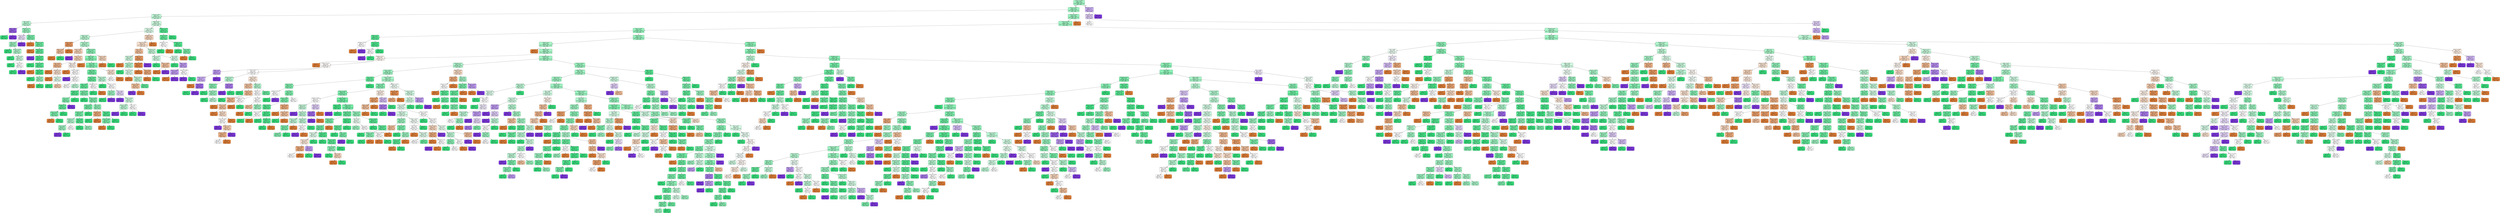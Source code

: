digraph Tree {
node [shape=box, style="filled, rounded", color="black", fontname="helvetica"] ;
edge [fontname="helvetica"] ;
0 [label="move_4 <= 208.5\ngini = 0.55\nsamples = 2252\nvalue = [882, 2156, 523]\nclass = okay", fillcolor="#a1f3c3"] ;
1 [label="move_1 <= 13.5\ngini = 0.55\nsamples = 2240\nvalue = [877, 2152, 512]\nclass = okay", fillcolor="#a0f3c3"] ;
0 -> 1 [labeldistance=2.5, labelangle=45, headlabel="True"] ;
2 [label="move_2 <= 55.5\ngini = 0.6\nsamples = 145\nvalue = [76, 130, 39]\nclass = okay", fillcolor="#c0f7d7"] ;
1 -> 2 ;
3 [label="item <= 14.5\ngini = 0.55\nsamples = 25\nvalue = [4, 24, 14]\nclass = okay", fillcolor="#b8f6d2"] ;
2 -> 3 ;
4 [label="ability <= 83.0\ngini = 0.28\nsamples = 3\nvalue = [0, 1, 5]\nclass = great", fillcolor="#9a61ea"] ;
3 -> 4 ;
5 [label="gini = 0.0\nsamples = 1\nvalue = [0, 1, 0]\nclass = okay", fillcolor="#39e581"] ;
4 -> 5 ;
6 [label="gini = 0.0\nsamples = 2\nvalue = [0, 0, 5]\nclass = great", fillcolor="#8139e5"] ;
4 -> 6 ;
7 [label="pokemon <= 17.5\ngini = 0.52\nsamples = 22\nvalue = [4, 23, 9]\nclass = okay", fillcolor="#98f2be"] ;
3 -> 7 ;
8 [label="move_2 <= 50.0\ngini = 0.5\nsamples = 10\nvalue = [0, 6, 7]\nclass = great", fillcolor="#ede3fb"] ;
7 -> 8 ;
9 [label="ability <= 5.0\ngini = 0.44\nsamples = 7\nvalue = [0, 6, 3]\nclass = okay", fillcolor="#9cf2c0"] ;
8 -> 9 ;
10 [label="gini = 0.0\nsamples = 1\nvalue = [0, 1, 0]\nclass = okay", fillcolor="#39e581"] ;
9 -> 10 ;
11 [label="move_4 <= 123.5\ngini = 0.47\nsamples = 6\nvalue = [0, 5, 3]\nclass = okay", fillcolor="#b0f5cd"] ;
9 -> 11 ;
12 [label="gini = 0.0\nsamples = 1\nvalue = [0, 1, 0]\nclass = okay", fillcolor="#39e581"] ;
11 -> 12 ;
13 [label="move_3 <= 76.5\ngini = 0.49\nsamples = 5\nvalue = [0, 4, 3]\nclass = okay", fillcolor="#cef8e0"] ;
11 -> 13 ;
14 [label="gini = 0.0\nsamples = 1\nvalue = [0, 1, 0]\nclass = okay", fillcolor="#39e581"] ;
13 -> 14 ;
15 [label="item <= 59.0\ngini = 0.5\nsamples = 4\nvalue = [0, 3, 3]\nclass = okay", fillcolor="#ffffff"] ;
13 -> 15 ;
16 [label="gini = 0.0\nsamples = 2\nvalue = [0, 3, 0]\nclass = okay", fillcolor="#39e581"] ;
15 -> 16 ;
17 [label="gini = 0.0\nsamples = 2\nvalue = [0, 0, 3]\nclass = great", fillcolor="#8139e5"] ;
15 -> 17 ;
18 [label="gini = 0.0\nsamples = 3\nvalue = [0, 0, 4]\nclass = great", fillcolor="#8139e5"] ;
8 -> 18 ;
19 [label="move_2 <= 11.0\ngini = 0.42\nsamples = 12\nvalue = [4, 17, 2]\nclass = okay", fillcolor="#78eda9"] ;
7 -> 19 ;
20 [label="gini = 0.0\nsamples = 1\nvalue = [1, 0, 0]\nclass = bad", fillcolor="#e58139"] ;
19 -> 20 ;
21 [label="pokemon <= 52.5\ngini = 0.38\nsamples = 11\nvalue = [3, 17, 2]\nclass = okay", fillcolor="#6deca2"] ;
19 -> 21 ;
22 [label="gini = 0.0\nsamples = 1\nvalue = [1, 0, 0]\nclass = bad", fillcolor="#e58139"] ;
21 -> 22 ;
23 [label="move_3 <= 60.5\ngini = 0.33\nsamples = 10\nvalue = [2, 17, 2]\nclass = okay", fillcolor="#63ea9c"] ;
21 -> 23 ;
24 [label="gini = 0.0\nsamples = 1\nvalue = [0, 0, 2]\nclass = great", fillcolor="#8139e5"] ;
23 -> 24 ;
25 [label="move_1 <= 10.0\ngini = 0.19\nsamples = 9\nvalue = [2, 17, 0]\nclass = okay", fillcolor="#50e890"] ;
23 -> 25 ;
26 [label="gini = 0.0\nsamples = 2\nvalue = [0, 5, 0]\nclass = okay", fillcolor="#39e581"] ;
25 -> 26 ;
27 [label="move_4 <= 107.5\ngini = 0.24\nsamples = 7\nvalue = [2, 12, 0]\nclass = okay", fillcolor="#5ae996"] ;
25 -> 27 ;
28 [label="gini = 0.0\nsamples = 1\nvalue = [1, 0, 0]\nclass = bad", fillcolor="#e58139"] ;
27 -> 28 ;
29 [label="ability <= 65.5\ngini = 0.14\nsamples = 6\nvalue = [1, 12, 0]\nclass = okay", fillcolor="#49e78c"] ;
27 -> 29 ;
30 [label="gini = 0.0\nsamples = 4\nvalue = [0, 10, 0]\nclass = okay", fillcolor="#39e581"] ;
29 -> 30 ;
31 [label="item <= 77.0\ngini = 0.44\nsamples = 2\nvalue = [1, 2, 0]\nclass = okay", fillcolor="#9cf2c0"] ;
29 -> 31 ;
32 [label="gini = 0.0\nsamples = 1\nvalue = [1, 0, 0]\nclass = bad", fillcolor="#e58139"] ;
31 -> 32 ;
33 [label="gini = 0.0\nsamples = 1\nvalue = [0, 2, 0]\nclass = okay", fillcolor="#39e581"] ;
31 -> 33 ;
34 [label="ability <= 87.5\ngini = 0.59\nsamples = 120\nvalue = [72, 106, 25]\nclass = okay", fillcolor="#ccf8de"] ;
2 -> 34 ;
35 [label="move_4 <= 146.5\ngini = 0.6\nsamples = 110\nvalue = [70, 92, 25]\nclass = okay", fillcolor="#dafae7"] ;
34 -> 35 ;
36 [label="move_1 <= 2.5\ngini = 0.58\nsamples = 81\nvalue = [44, 77, 18]\nclass = okay", fillcolor="#baf6d3"] ;
35 -> 36 ;
37 [label="move_4 <= 90.5\ngini = 0.28\nsamples = 4\nvalue = [5, 1, 0]\nclass = bad", fillcolor="#ea9a61"] ;
36 -> 37 ;
38 [label="ability <= 34.0\ngini = 0.44\nsamples = 2\nvalue = [2, 1, 0]\nclass = bad", fillcolor="#f2c09c"] ;
37 -> 38 ;
39 [label="gini = 0.0\nsamples = 1\nvalue = [2, 0, 0]\nclass = bad", fillcolor="#e58139"] ;
38 -> 39 ;
40 [label="gini = 0.0\nsamples = 1\nvalue = [0, 1, 0]\nclass = okay", fillcolor="#39e581"] ;
38 -> 40 ;
41 [label="gini = 0.0\nsamples = 2\nvalue = [3, 0, 0]\nclass = bad", fillcolor="#e58139"] ;
37 -> 41 ;
42 [label="move_2 <= 101.5\ngini = 0.57\nsamples = 77\nvalue = [39, 76, 18]\nclass = okay", fillcolor="#b1f5cd"] ;
36 -> 42 ;
43 [label="move_4 <= 84.5\ngini = 0.58\nsamples = 24\nvalue = [20, 11, 5]\nclass = bad", fillcolor="#f6d2b8"] ;
42 -> 43 ;
44 [label="gini = 0.0\nsamples = 1\nvalue = [0, 0, 1]\nclass = great", fillcolor="#8139e5"] ;
43 -> 44 ;
45 [label="move_1 <= 12.5\ngini = 0.56\nsamples = 23\nvalue = [20, 11, 4]\nclass = bad", fillcolor="#f5d0b5"] ;
43 -> 45 ;
46 [label="item <= 44.0\ngini = 0.42\nsamples = 12\nvalue = [14, 6, 0]\nclass = bad", fillcolor="#f0b78e"] ;
45 -> 46 ;
47 [label="gini = 0.0\nsamples = 4\nvalue = [6, 0, 0]\nclass = bad", fillcolor="#e58139"] ;
46 -> 47 ;
48 [label="tera type <= 5.0\ngini = 0.49\nsamples = 8\nvalue = [8, 6, 0]\nclass = bad", fillcolor="#f8e0ce"] ;
46 -> 48 ;
49 [label="gini = 0.0\nsamples = 1\nvalue = [3, 0, 0]\nclass = bad", fillcolor="#e58139"] ;
48 -> 49 ;
50 [label="move_1 <= 11.0\ngini = 0.5\nsamples = 7\nvalue = [5, 6, 0]\nclass = okay", fillcolor="#defbea"] ;
48 -> 50 ;
51 [label="gini = 0.0\nsamples = 2\nvalue = [0, 3, 0]\nclass = okay", fillcolor="#39e581"] ;
50 -> 51 ;
52 [label="gini = 0.47\nsamples = 5\nvalue = [5, 3, 0]\nclass = bad", fillcolor="#f5cdb0"] ;
50 -> 52 ;
53 [label="ability <= 16.0\ngini = 0.66\nsamples = 11\nvalue = [6, 5, 4]\nclass = bad", fillcolor="#fcf2eb"] ;
45 -> 53 ;
54 [label="gini = 0.0\nsamples = 1\nvalue = [1, 0, 0]\nclass = bad", fillcolor="#e58139"] ;
53 -> 54 ;
55 [label="move_3 <= 163.5\ngini = 0.66\nsamples = 10\nvalue = [5, 5, 4]\nclass = bad", fillcolor="#ffffff"] ;
53 -> 55 ;
56 [label="gini = 0.0\nsamples = 1\nvalue = [0, 0, 1]\nclass = great", fillcolor="#8139e5"] ;
55 -> 56 ;
57 [label="tera type <= 5.5\ngini = 0.65\nsamples = 9\nvalue = [5, 5, 3]\nclass = bad", fillcolor="#ffffff"] ;
55 -> 57 ;
58 [label="gini = 0.66\nsamples = 6\nvalue = [3, 2, 3]\nclass = bad", fillcolor="#ffffff"] ;
57 -> 58 ;
59 [label="gini = 0.48\nsamples = 3\nvalue = [2, 3, 0]\nclass = okay", fillcolor="#bdf6d5"] ;
57 -> 59 ;
60 [label="pokemon <= 131.0\ngini = 0.49\nsamples = 53\nvalue = [19, 65, 13]\nclass = okay", fillcolor="#8af0b5"] ;
42 -> 60 ;
61 [label="ability <= 5.0\ngini = 0.48\nsamples = 51\nvalue = [16.0, 63.0, 13.0]\nclass = okay", fillcolor="#85efb1"] ;
60 -> 61 ;
62 [label="gini = 0.0\nsamples = 1\nvalue = [2, 0, 0]\nclass = bad", fillcolor="#e58139"] ;
61 -> 62 ;
63 [label="item <= 98.0\ngini = 0.46\nsamples = 50\nvalue = [14.0, 63.0, 13.0]\nclass = okay", fillcolor="#7feeae"] ;
61 -> 63 ;
64 [label="ability <= 82.5\ngini = 0.39\nsamples = 47\nvalue = [10, 63, 10]\nclass = okay", fillcolor="#6feca4"] ;
63 -> 64 ;
65 [label="move_4 <= 137.0\ngini = 0.34\nsamples = 36\nvalue = [10, 54, 4]\nclass = okay", fillcolor="#69eb9f"] ;
64 -> 65 ;
66 [label="ability <= 69.5\ngini = 0.32\nsamples = 34\nvalue = [8, 52, 4]\nclass = okay", fillcolor="#63eb9c"] ;
65 -> 66 ;
67 [label="tera type <= 4.5\ngini = 0.22\nsamples = 16\nvalue = [2, 29, 2]\nclass = okay", fillcolor="#53e891"] ;
66 -> 67 ;
68 [label="item <= 72.5\ngini = 0.47\nsamples = 7\nvalue = [2, 9, 2]\nclass = okay", fillcolor="#81eeaf"] ;
67 -> 68 ;
69 [label="tera type <= 2.5\ngini = 0.3\nsamples = 5\nvalue = [2, 9, 0]\nclass = okay", fillcolor="#65eb9d"] ;
68 -> 69 ;
70 [label="move_2 <= 141.0\ngini = 0.38\nsamples = 3\nvalue = [2, 6, 0]\nclass = okay", fillcolor="#7beeab"] ;
69 -> 70 ;
71 [label="gini = 0.0\nsamples = 1\nvalue = [2, 0, 0]\nclass = bad", fillcolor="#e58139"] ;
70 -> 71 ;
72 [label="gini = 0.0\nsamples = 2\nvalue = [0, 6, 0]\nclass = okay", fillcolor="#39e581"] ;
70 -> 72 ;
73 [label="gini = 0.0\nsamples = 2\nvalue = [0, 3, 0]\nclass = okay", fillcolor="#39e581"] ;
69 -> 73 ;
74 [label="gini = 0.0\nsamples = 2\nvalue = [0, 0, 2]\nclass = great", fillcolor="#8139e5"] ;
68 -> 74 ;
75 [label="gini = 0.0\nsamples = 9\nvalue = [0, 20, 0]\nclass = okay", fillcolor="#39e581"] ;
67 -> 75 ;
76 [label="move_2 <= 168.5\ngini = 0.41\nsamples = 18\nvalue = [6, 23, 2]\nclass = okay", fillcolor="#78eda9"] ;
66 -> 76 ;
77 [label="gini = 0.0\nsamples = 2\nvalue = [0, 2, 0]\nclass = okay", fillcolor="#39e581"] ;
76 -> 77 ;
78 [label="move_3 <= 196.0\ngini = 0.43\nsamples = 16\nvalue = [6, 21, 2]\nclass = okay", fillcolor="#7eeead"] ;
76 -> 78 ;
79 [label="move_3 <= 174.5\ngini = 0.41\nsamples = 8\nvalue = [2, 12, 2]\nclass = okay", fillcolor="#72eca5"] ;
78 -> 79 ;
80 [label="tera type <= 12.0\ngini = 0.43\nsamples = 7\nvalue = [2, 11, 2]\nclass = okay", fillcolor="#76eda8"] ;
79 -> 80 ;
81 [label="tera type <= 4.5\ngini = 0.57\nsamples = 4\nvalue = [2, 4, 1]\nclass = okay", fillcolor="#b0f5cd"] ;
80 -> 81 ;
82 [label="item <= 30.0\ngini = 0.44\nsamples = 2\nvalue = [0, 2, 1]\nclass = okay", fillcolor="#9cf2c0"] ;
81 -> 82 ;
83 [label="gini = 0.0\nsamples = 1\nvalue = [0, 0, 1]\nclass = great", fillcolor="#8139e5"] ;
82 -> 83 ;
84 [label="gini = 0.0\nsamples = 1\nvalue = [0, 2, 0]\nclass = okay", fillcolor="#39e581"] ;
82 -> 84 ;
85 [label="gini = 0.5\nsamples = 2\nvalue = [2, 2, 0]\nclass = bad", fillcolor="#ffffff"] ;
81 -> 85 ;
86 [label="item <= 30.0\ngini = 0.22\nsamples = 3\nvalue = [0, 7, 1]\nclass = okay", fillcolor="#55e993"] ;
80 -> 86 ;
87 [label="gini = 0.0\nsamples = 1\nvalue = [0, 5, 0]\nclass = okay", fillcolor="#39e581"] ;
86 -> 87 ;
88 [label="gini = 0.44\nsamples = 2\nvalue = [0, 2, 1]\nclass = okay", fillcolor="#9cf2c0"] ;
86 -> 88 ;
89 [label="gini = 0.0\nsamples = 1\nvalue = [0, 1, 0]\nclass = okay", fillcolor="#39e581"] ;
79 -> 89 ;
90 [label="item <= 30.0\ngini = 0.43\nsamples = 8\nvalue = [4, 9, 0]\nclass = okay", fillcolor="#91f1b9"] ;
78 -> 90 ;
91 [label="tera type <= 8.5\ngini = 0.38\nsamples = 2\nvalue = [3, 1, 0]\nclass = bad", fillcolor="#eeab7b"] ;
90 -> 91 ;
92 [label="gini = 0.0\nsamples = 1\nvalue = [0, 1, 0]\nclass = okay", fillcolor="#39e581"] ;
91 -> 92 ;
93 [label="gini = 0.0\nsamples = 1\nvalue = [3, 0, 0]\nclass = bad", fillcolor="#e58139"] ;
91 -> 93 ;
94 [label="item <= 69.5\ngini = 0.2\nsamples = 6\nvalue = [1, 8, 0]\nclass = okay", fillcolor="#52e891"] ;
90 -> 94 ;
95 [label="move_3 <= 198.5\ngini = 0.38\nsamples = 3\nvalue = [1, 3, 0]\nclass = okay", fillcolor="#7beeab"] ;
94 -> 95 ;
96 [label="gini = 0.0\nsamples = 1\nvalue = [1, 0, 0]\nclass = bad", fillcolor="#e58139"] ;
95 -> 96 ;
97 [label="gini = 0.0\nsamples = 2\nvalue = [0, 3, 0]\nclass = okay", fillcolor="#39e581"] ;
95 -> 97 ;
98 [label="gini = 0.0\nsamples = 3\nvalue = [0, 5, 0]\nclass = okay", fillcolor="#39e581"] ;
94 -> 98 ;
99 [label="tera type <= 12.0\ngini = 0.5\nsamples = 2\nvalue = [2, 2, 0]\nclass = bad", fillcolor="#ffffff"] ;
65 -> 99 ;
100 [label="gini = 0.0\nsamples = 1\nvalue = [0, 2, 0]\nclass = okay", fillcolor="#39e581"] ;
99 -> 100 ;
101 [label="gini = 0.0\nsamples = 1\nvalue = [2, 0, 0]\nclass = bad", fillcolor="#e58139"] ;
99 -> 101 ;
102 [label="move_2 <= 147.0\ngini = 0.48\nsamples = 11\nvalue = [0, 9, 6]\nclass = okay", fillcolor="#bdf6d5"] ;
64 -> 102 ;
103 [label="gini = 0.0\nsamples = 2\nvalue = [0, 3, 0]\nclass = okay", fillcolor="#39e581"] ;
102 -> 103 ;
104 [label="move_2 <= 171.0\ngini = 0.5\nsamples = 9\nvalue = [0, 6, 6]\nclass = okay", fillcolor="#ffffff"] ;
102 -> 104 ;
105 [label="item <= 70.5\ngini = 0.44\nsamples = 3\nvalue = [0, 2, 1]\nclass = okay", fillcolor="#9cf2c0"] ;
104 -> 105 ;
106 [label="gini = 0.0\nsamples = 2\nvalue = [0, 2, 0]\nclass = okay", fillcolor="#39e581"] ;
105 -> 106 ;
107 [label="gini = 0.0\nsamples = 1\nvalue = [0, 0, 1]\nclass = great", fillcolor="#8139e5"] ;
105 -> 107 ;
108 [label="item <= 49.5\ngini = 0.49\nsamples = 6\nvalue = [0, 4, 5]\nclass = great", fillcolor="#e6d7fa"] ;
104 -> 108 ;
109 [label="gini = 0.0\nsamples = 1\nvalue = [0, 0, 2]\nclass = great", fillcolor="#8139e5"] ;
108 -> 109 ;
110 [label="move_2 <= 191.5\ngini = 0.49\nsamples = 5\nvalue = [0, 4, 3]\nclass = okay", fillcolor="#cef8e0"] ;
108 -> 110 ;
111 [label="move_3 <= 174.5\ngini = 0.48\nsamples = 3\nvalue = [0, 3, 2]\nclass = okay", fillcolor="#bdf6d5"] ;
110 -> 111 ;
112 [label="gini = 0.0\nsamples = 1\nvalue = [0, 0, 2]\nclass = great", fillcolor="#8139e5"] ;
111 -> 112 ;
113 [label="gini = 0.0\nsamples = 2\nvalue = [0, 3, 0]\nclass = okay", fillcolor="#39e581"] ;
111 -> 113 ;
114 [label="item <= 70.5\ngini = 0.5\nsamples = 2\nvalue = [0, 1, 1]\nclass = okay", fillcolor="#ffffff"] ;
110 -> 114 ;
115 [label="gini = 0.0\nsamples = 1\nvalue = [0, 1, 0]\nclass = okay", fillcolor="#39e581"] ;
114 -> 115 ;
116 [label="gini = 0.0\nsamples = 1\nvalue = [0, 0, 1]\nclass = great", fillcolor="#8139e5"] ;
114 -> 116 ;
117 [label="item <= 100.5\ngini = 0.49\nsamples = 3\nvalue = [4, 0, 3]\nclass = bad", fillcolor="#f8e0ce"] ;
63 -> 117 ;
118 [label="gini = 0.5\nsamples = 2\nvalue = [3, 0, 3]\nclass = bad", fillcolor="#ffffff"] ;
117 -> 118 ;
119 [label="gini = 0.0\nsamples = 1\nvalue = [1, 0, 0]\nclass = bad", fillcolor="#e58139"] ;
117 -> 119 ;
120 [label="move_3 <= 95.5\ngini = 0.48\nsamples = 2\nvalue = [3, 2, 0]\nclass = bad", fillcolor="#f6d5bd"] ;
60 -> 120 ;
121 [label="gini = 0.0\nsamples = 1\nvalue = [3, 0, 0]\nclass = bad", fillcolor="#e58139"] ;
120 -> 121 ;
122 [label="gini = 0.0\nsamples = 1\nvalue = [0, 2, 0]\nclass = okay", fillcolor="#39e581"] ;
120 -> 122 ;
123 [label="tera type <= 17.0\ngini = 0.59\nsamples = 29\nvalue = [26, 15, 7]\nclass = bad", fillcolor="#f6d5bd"] ;
35 -> 123 ;
124 [label="move_2 <= 175.0\ngini = 0.61\nsamples = 28\nvalue = [22.0, 15.0, 7.0]\nclass = bad", fillcolor="#f9e1cf"] ;
123 -> 124 ;
125 [label="item <= 22.5\ngini = 0.52\nsamples = 17\nvalue = [19, 8, 3]\nclass = bad", fillcolor="#f2c09c"] ;
124 -> 125 ;
126 [label="move_3 <= 86.5\ngini = 0.56\nsamples = 9\nvalue = [5, 7, 1]\nclass = okay", fillcolor="#cef8e0"] ;
125 -> 126 ;
127 [label="gini = 0.0\nsamples = 1\nvalue = [1, 0, 0]\nclass = bad", fillcolor="#e58139"] ;
126 -> 127 ;
128 [label="move_3 <= 150.5\ngini = 0.54\nsamples = 8\nvalue = [4, 7, 1]\nclass = okay", fillcolor="#b5f5d0"] ;
126 -> 128 ;
129 [label="gini = 0.0\nsamples = 2\nvalue = [0, 2, 0]\nclass = okay", fillcolor="#39e581"] ;
128 -> 129 ;
130 [label="move_3 <= 176.5\ngini = 0.58\nsamples = 6\nvalue = [4, 5, 1]\nclass = okay", fillcolor="#defbea"] ;
128 -> 130 ;
131 [label="gini = 0.0\nsamples = 1\nvalue = [1, 0, 0]\nclass = bad", fillcolor="#e58139"] ;
130 -> 131 ;
132 [label="move_4 <= 177.0\ngini = 0.57\nsamples = 5\nvalue = [3, 5, 1]\nclass = okay", fillcolor="#bdf6d5"] ;
130 -> 132 ;
133 [label="move_4 <= 163.5\ngini = 0.44\nsamples = 2\nvalue = [2, 0, 1]\nclass = bad", fillcolor="#f2c09c"] ;
132 -> 133 ;
134 [label="gini = 0.0\nsamples = 1\nvalue = [0, 0, 1]\nclass = great", fillcolor="#8139e5"] ;
133 -> 134 ;
135 [label="gini = 0.0\nsamples = 1\nvalue = [2, 0, 0]\nclass = bad", fillcolor="#e58139"] ;
133 -> 135 ;
136 [label="gini = 0.28\nsamples = 3\nvalue = [1, 5, 0]\nclass = okay", fillcolor="#61ea9a"] ;
132 -> 136 ;
137 [label="move_1 <= 11.5\ngini = 0.3\nsamples = 8\nvalue = [14, 1, 2]\nclass = bad", fillcolor="#ea9a61"] ;
125 -> 137 ;
138 [label="move_3 <= 198.5\ngini = 0.12\nsamples = 7\nvalue = [14, 1, 0]\nclass = bad", fillcolor="#e78a47"] ;
137 -> 138 ;
139 [label="gini = 0.0\nsamples = 5\nvalue = [11, 0, 0]\nclass = bad", fillcolor="#e58139"] ;
138 -> 139 ;
140 [label="item <= 70.0\ngini = 0.38\nsamples = 2\nvalue = [3, 1, 0]\nclass = bad", fillcolor="#eeab7b"] ;
138 -> 140 ;
141 [label="gini = 0.0\nsamples = 1\nvalue = [3, 0, 0]\nclass = bad", fillcolor="#e58139"] ;
140 -> 141 ;
142 [label="gini = 0.0\nsamples = 1\nvalue = [0, 1, 0]\nclass = okay", fillcolor="#39e581"] ;
140 -> 142 ;
143 [label="gini = 0.0\nsamples = 1\nvalue = [0, 0, 2]\nclass = great", fillcolor="#8139e5"] ;
137 -> 143 ;
144 [label="tera type <= 4.5\ngini = 0.62\nsamples = 11\nvalue = [3, 7, 4]\nclass = okay", fillcolor="#c4f7d9"] ;
124 -> 144 ;
145 [label="move_3 <= 174.5\ngini = 0.61\nsamples = 5\nvalue = [2, 3, 1]\nclass = okay", fillcolor="#cef8e0"] ;
144 -> 145 ;
146 [label="gini = 0.0\nsamples = 3\nvalue = [0, 3, 0]\nclass = okay", fillcolor="#39e581"] ;
145 -> 146 ;
147 [label="move_3 <= 196.0\ngini = 0.44\nsamples = 2\nvalue = [2, 0, 1]\nclass = bad", fillcolor="#f2c09c"] ;
145 -> 147 ;
148 [label="gini = 0.0\nsamples = 1\nvalue = [2, 0, 0]\nclass = bad", fillcolor="#e58139"] ;
147 -> 148 ;
149 [label="gini = 0.0\nsamples = 1\nvalue = [0, 0, 1]\nclass = great", fillcolor="#8139e5"] ;
147 -> 149 ;
150 [label="item <= 22.5\ngini = 0.59\nsamples = 6\nvalue = [1, 4, 3]\nclass = okay", fillcolor="#d7fae6"] ;
144 -> 150 ;
151 [label="gini = 0.0\nsamples = 2\nvalue = [0, 3, 0]\nclass = okay", fillcolor="#39e581"] ;
150 -> 151 ;
152 [label="ability <= 82.5\ngini = 0.56\nsamples = 4\nvalue = [1, 1, 3]\nclass = great", fillcolor="#c09cf2"] ;
150 -> 152 ;
153 [label="move_3 <= 150.5\ngini = 0.44\nsamples = 2\nvalue = [1, 0, 2]\nclass = great", fillcolor="#c09cf2"] ;
152 -> 153 ;
154 [label="gini = 0.0\nsamples = 1\nvalue = [1, 0, 0]\nclass = bad", fillcolor="#e58139"] ;
153 -> 154 ;
155 [label="gini = 0.0\nsamples = 1\nvalue = [0, 0, 2]\nclass = great", fillcolor="#8139e5"] ;
153 -> 155 ;
156 [label="move_2 <= 188.5\ngini = 0.5\nsamples = 2\nvalue = [0, 1, 1]\nclass = okay", fillcolor="#ffffff"] ;
152 -> 156 ;
157 [label="gini = 0.0\nsamples = 1\nvalue = [0, 0, 1]\nclass = great", fillcolor="#8139e5"] ;
156 -> 157 ;
158 [label="gini = 0.0\nsamples = 1\nvalue = [0, 1, 0]\nclass = okay", fillcolor="#39e581"] ;
156 -> 158 ;
159 [label="gini = 0.0\nsamples = 1\nvalue = [4, 0, 0]\nclass = bad", fillcolor="#e58139"] ;
123 -> 159 ;
160 [label="pokemon <= 92.0\ngini = 0.22\nsamples = 10\nvalue = [2, 14, 0]\nclass = okay", fillcolor="#55e993"] ;
34 -> 160 ;
161 [label="move_3 <= 30.0\ngini = 0.3\nsamples = 7\nvalue = [2, 9, 0]\nclass = okay", fillcolor="#65eb9d"] ;
160 -> 161 ;
162 [label="tera type <= 12.0\ngini = 0.5\nsamples = 2\nvalue = [1, 1, 0]\nclass = bad", fillcolor="#ffffff"] ;
161 -> 162 ;
163 [label="gini = 0.0\nsamples = 1\nvalue = [0, 1, 0]\nclass = okay", fillcolor="#39e581"] ;
162 -> 163 ;
164 [label="gini = 0.0\nsamples = 1\nvalue = [1, 0, 0]\nclass = bad", fillcolor="#e58139"] ;
162 -> 164 ;
165 [label="tera type <= 14.5\ngini = 0.2\nsamples = 5\nvalue = [1, 8, 0]\nclass = okay", fillcolor="#52e891"] ;
161 -> 165 ;
166 [label="gini = 0.0\nsamples = 3\nvalue = [0, 5, 0]\nclass = okay", fillcolor="#39e581"] ;
165 -> 166 ;
167 [label="item <= 81.5\ngini = 0.38\nsamples = 2\nvalue = [1, 3, 0]\nclass = okay", fillcolor="#7beeab"] ;
165 -> 167 ;
168 [label="gini = 0.0\nsamples = 1\nvalue = [1, 0, 0]\nclass = bad", fillcolor="#e58139"] ;
167 -> 168 ;
169 [label="gini = 0.0\nsamples = 1\nvalue = [0, 3, 0]\nclass = okay", fillcolor="#39e581"] ;
167 -> 169 ;
170 [label="gini = 0.0\nsamples = 3\nvalue = [0, 5, 0]\nclass = okay", fillcolor="#39e581"] ;
160 -> 170 ;
171 [label="move_3 <= 227.5\ngini = 0.54\nsamples = 2095\nvalue = [801, 2022, 473]\nclass = okay", fillcolor="#9ef2c1"] ;
1 -> 171 ;
172 [label="move_2 <= 121.5\ngini = 0.54\nsamples = 2094\nvalue = [799.0, 2022.0, 473.0]\nclass = okay", fillcolor="#9ef2c1"] ;
171 -> 172 ;
173 [label="move_1 <= 25.0\ngini = 0.53\nsamples = 1189\nvalue = [417, 1192, 265]\nclass = okay", fillcolor="#96f1bc"] ;
172 -> 173 ;
174 [label="ability <= 27.5\ngini = 0.26\nsamples = 21\nvalue = [1, 29, 4]\nclass = okay", fillcolor="#5ae996"] ;
173 -> 174 ;
175 [label="tera type <= 6.0\ngini = 0.5\nsamples = 2\nvalue = [1, 0, 1]\nclass = bad", fillcolor="#ffffff"] ;
174 -> 175 ;
176 [label="gini = 0.0\nsamples = 1\nvalue = [1, 0, 0]\nclass = bad", fillcolor="#e58139"] ;
175 -> 176 ;
177 [label="gini = 0.0\nsamples = 1\nvalue = [0, 0, 1]\nclass = great", fillcolor="#8139e5"] ;
175 -> 177 ;
178 [label="move_3 <= 20.5\ngini = 0.17\nsamples = 19\nvalue = [0, 29, 3]\nclass = okay", fillcolor="#4de88e"] ;
174 -> 178 ;
179 [label="move_2 <= 51.0\ngini = 0.5\nsamples = 3\nvalue = [0, 3, 3]\nclass = okay", fillcolor="#ffffff"] ;
178 -> 179 ;
180 [label="gini = 0.0\nsamples = 1\nvalue = [0, 0, 3]\nclass = great", fillcolor="#8139e5"] ;
179 -> 180 ;
181 [label="gini = 0.0\nsamples = 2\nvalue = [0, 3, 0]\nclass = okay", fillcolor="#39e581"] ;
179 -> 181 ;
182 [label="gini = 0.0\nsamples = 16\nvalue = [0, 26, 0]\nclass = okay", fillcolor="#39e581"] ;
178 -> 182 ;
183 [label="move_2 <= 57.5\ngini = 0.53\nsamples = 1168\nvalue = [416, 1163, 261]\nclass = okay", fillcolor="#97f1bd"] ;
173 -> 183 ;
184 [label="move_4 <= 4.0\ngini = 0.56\nsamples = 542\nvalue = [221.0, 492.0, 123.0]\nclass = okay", fillcolor="#a8f4c7"] ;
183 -> 184 ;
185 [label="gini = 0.0\nsamples = 3\nvalue = [5, 0, 0]\nclass = bad", fillcolor="#e58139"] ;
184 -> 185 ;
186 [label="ability <= 11.0\ngini = 0.56\nsamples = 539\nvalue = [216.0, 492.0, 123.0]\nclass = okay", fillcolor="#a6f3c6"] ;
184 -> 186 ;
187 [label="pokemon <= 6.5\ngini = 0.65\nsamples = 31\nvalue = [22, 19, 12]\nclass = bad", fillcolor="#fdf4ee"] ;
186 -> 187 ;
188 [label="gini = 0.0\nsamples = 1\nvalue = [2, 0, 0]\nclass = bad", fillcolor="#e58139"] ;
187 -> 188 ;
189 [label="move_2 <= 17.0\ngini = 0.65\nsamples = 30\nvalue = [20, 19, 12]\nclass = bad", fillcolor="#fefbf9"] ;
187 -> 189 ;
190 [label="ability <= 7.5\ngini = 0.53\nsamples = 4\nvalue = [2, 1, 5]\nclass = great", fillcolor="#c09cf2"] ;
189 -> 190 ;
191 [label="move_1 <= 125.0\ngini = 0.57\nsamples = 3\nvalue = [2, 1, 4]\nclass = great", fillcolor="#cdb0f5"] ;
190 -> 191 ;
192 [label="gini = 0.0\nsamples = 1\nvalue = [2, 0, 0]\nclass = bad", fillcolor="#e58139"] ;
191 -> 192 ;
193 [label="move_4 <= 99.0\ngini = 0.32\nsamples = 2\nvalue = [0, 1, 4]\nclass = great", fillcolor="#a06aec"] ;
191 -> 193 ;
194 [label="gini = 0.0\nsamples = 1\nvalue = [0, 1, 0]\nclass = okay", fillcolor="#39e581"] ;
193 -> 194 ;
195 [label="gini = 0.0\nsamples = 1\nvalue = [0, 0, 4]\nclass = great", fillcolor="#8139e5"] ;
193 -> 195 ;
196 [label="gini = 0.0\nsamples = 1\nvalue = [0, 0, 1]\nclass = great", fillcolor="#8139e5"] ;
190 -> 196 ;
197 [label="item <= 14.5\ngini = 0.62\nsamples = 26\nvalue = [18.0, 18.0, 7.0]\nclass = bad", fillcolor="#ffffff"] ;
189 -> 197 ;
198 [label="move_4 <= 172.0\ngini = 0.6\nsamples = 6\nvalue = [2, 6, 3]\nclass = okay", fillcolor="#b5f5d0"] ;
197 -> 198 ;
199 [label="tera type <= 9.0\ngini = 0.41\nsamples = 4\nvalue = [2, 5, 0]\nclass = okay", fillcolor="#88efb3"] ;
198 -> 199 ;
200 [label="gini = 0.0\nsamples = 1\nvalue = [0, 1, 0]\nclass = okay", fillcolor="#39e581"] ;
199 -> 200 ;
201 [label="move_3 <= 167.0\ngini = 0.44\nsamples = 3\nvalue = [2, 4, 0]\nclass = okay", fillcolor="#9cf2c0"] ;
199 -> 201 ;
202 [label="gini = 0.0\nsamples = 1\nvalue = [0, 1, 0]\nclass = okay", fillcolor="#39e581"] ;
201 -> 202 ;
203 [label="gini = 0.48\nsamples = 2\nvalue = [2, 3, 0]\nclass = okay", fillcolor="#bdf6d5"] ;
201 -> 203 ;
204 [label="move_1 <= 96.0\ngini = 0.38\nsamples = 2\nvalue = [0, 1, 3]\nclass = great", fillcolor="#ab7bee"] ;
198 -> 204 ;
205 [label="gini = 0.0\nsamples = 1\nvalue = [0, 0, 3]\nclass = great", fillcolor="#8139e5"] ;
204 -> 205 ;
206 [label="gini = 0.0\nsamples = 1\nvalue = [0, 1, 0]\nclass = okay", fillcolor="#39e581"] ;
204 -> 206 ;
207 [label="move_1 <= 96.0\ngini = 0.59\nsamples = 20\nvalue = [16, 12, 4]\nclass = bad", fillcolor="#fae6d7"] ;
197 -> 207 ;
208 [label="move_3 <= 54.0\ngini = 0.58\nsamples = 11\nvalue = [11, 4, 4]\nclass = bad", fillcolor="#f3c4a3"] ;
207 -> 208 ;
209 [label="gini = 0.0\nsamples = 1\nvalue = [0, 2, 0]\nclass = okay", fillcolor="#39e581"] ;
208 -> 209 ;
210 [label="move_2 <= 28.0\ngini = 0.51\nsamples = 10\nvalue = [11, 2, 4]\nclass = bad", fillcolor="#f1bb94"] ;
208 -> 210 ;
211 [label="gini = 0.0\nsamples = 1\nvalue = [0, 1, 0]\nclass = okay", fillcolor="#39e581"] ;
210 -> 211 ;
212 [label="move_1 <= 65.5\ngini = 0.46\nsamples = 9\nvalue = [11, 1, 4]\nclass = bad", fillcolor="#f0b68c"] ;
210 -> 212 ;
213 [label="gini = 0.0\nsamples = 1\nvalue = [2, 0, 0]\nclass = bad", fillcolor="#e58139"] ;
212 -> 213 ;
214 [label="item <= 18.5\ngini = 0.5\nsamples = 8\nvalue = [9, 1, 4]\nclass = bad", fillcolor="#f2c09c"] ;
212 -> 214 ;
215 [label="gini = 0.0\nsamples = 1\nvalue = [3, 0, 0]\nclass = bad", fillcolor="#e58139"] ;
214 -> 215 ;
216 [label="item <= 73.5\ngini = 0.56\nsamples = 7\nvalue = [6, 1, 4]\nclass = bad", fillcolor="#f8dbc6"] ;
214 -> 216 ;
217 [label="move_4 <= 126.5\ngini = 0.59\nsamples = 6\nvalue = [4, 1, 4]\nclass = bad", fillcolor="#ffffff"] ;
216 -> 217 ;
218 [label="gini = 0.0\nsamples = 1\nvalue = [0, 0, 2]\nclass = great", fillcolor="#8139e5"] ;
217 -> 218 ;
219 [label="move_4 <= 171.5\ngini = 0.57\nsamples = 5\nvalue = [4, 1, 2]\nclass = bad", fillcolor="#f5cdb0"] ;
217 -> 219 ;
220 [label="move_3 <= 140.0\ngini = 0.5\nsamples = 4\nvalue = [4, 1, 1]\nclass = bad", fillcolor="#efb388"] ;
219 -> 220 ;
221 [label="gini = 0.67\nsamples = 3\nvalue = [1, 1, 1]\nclass = bad", fillcolor="#ffffff"] ;
220 -> 221 ;
222 [label="gini = 0.0\nsamples = 1\nvalue = [3, 0, 0]\nclass = bad", fillcolor="#e58139"] ;
220 -> 222 ;
223 [label="gini = 0.0\nsamples = 1\nvalue = [0, 0, 1]\nclass = great", fillcolor="#8139e5"] ;
219 -> 223 ;
224 [label="gini = 0.0\nsamples = 1\nvalue = [2, 0, 0]\nclass = bad", fillcolor="#e58139"] ;
216 -> 224 ;
225 [label="ability <= 4.5\ngini = 0.47\nsamples = 9\nvalue = [5, 8, 0]\nclass = okay", fillcolor="#b5f5d0"] ;
207 -> 225 ;
226 [label="ability <= 1.5\ngini = 0.5\nsamples = 6\nvalue = [4, 4, 0]\nclass = bad", fillcolor="#ffffff"] ;
225 -> 226 ;
227 [label="tera type <= 5.0\ngini = 0.5\nsamples = 2\nvalue = [1, 1, 0]\nclass = bad", fillcolor="#ffffff"] ;
226 -> 227 ;
228 [label="gini = 0.0\nsamples = 1\nvalue = [1, 0, 0]\nclass = bad", fillcolor="#e58139"] ;
227 -> 228 ;
229 [label="gini = 0.0\nsamples = 1\nvalue = [0, 1, 0]\nclass = okay", fillcolor="#39e581"] ;
227 -> 229 ;
230 [label="item <= 89.0\ngini = 0.5\nsamples = 4\nvalue = [3, 3, 0]\nclass = bad", fillcolor="#ffffff"] ;
226 -> 230 ;
231 [label="gini = 0.44\nsamples = 2\nvalue = [2, 1, 0]\nclass = bad", fillcolor="#f2c09c"] ;
230 -> 231 ;
232 [label="tera type <= 5.0\ngini = 0.44\nsamples = 2\nvalue = [1, 2, 0]\nclass = okay", fillcolor="#9cf2c0"] ;
230 -> 232 ;
233 [label="gini = 0.0\nsamples = 1\nvalue = [1, 0, 0]\nclass = bad", fillcolor="#e58139"] ;
232 -> 233 ;
234 [label="gini = 0.0\nsamples = 1\nvalue = [0, 2, 0]\nclass = okay", fillcolor="#39e581"] ;
232 -> 234 ;
235 [label="gini = 0.32\nsamples = 3\nvalue = [1, 4, 0]\nclass = okay", fillcolor="#6aeca0"] ;
225 -> 235 ;
236 [label="tera type <= 6.5\ngini = 0.55\nsamples = 508\nvalue = [194.0, 473.0, 111.0]\nclass = okay", fillcolor="#a0f3c3"] ;
186 -> 236 ;
237 [label="tera type <= 5.5\ngini = 0.55\nsamples = 186\nvalue = [88, 171, 31]\nclass = okay", fillcolor="#aef4cb"] ;
236 -> 237 ;
238 [label="move_1 <= 59.5\ngini = 0.53\nsamples = 162\nvalue = [66, 156, 29]\nclass = okay", fillcolor="#9ff2c2"] ;
237 -> 238 ;
239 [label="item <= 23.0\ngini = 0.33\nsamples = 28\nvalue = [5, 29, 2]\nclass = okay", fillcolor="#66eb9d"] ;
238 -> 239 ;
240 [label="move_3 <= 34.0\ngini = 0.45\nsamples = 20\nvalue = [5, 17, 2]\nclass = okay", fillcolor="#82efaf"] ;
239 -> 240 ;
241 [label="pokemon <= 42.5\ngini = 0.5\nsamples = 2\nvalue = [0, 1, 1]\nclass = okay", fillcolor="#ffffff"] ;
240 -> 241 ;
242 [label="gini = 0.0\nsamples = 1\nvalue = [0, 1, 0]\nclass = okay", fillcolor="#39e581"] ;
241 -> 242 ;
243 [label="gini = 0.0\nsamples = 1\nvalue = [0, 0, 1]\nclass = great", fillcolor="#8139e5"] ;
241 -> 243 ;
244 [label="item <= 19.0\ngini = 0.42\nsamples = 18\nvalue = [5, 16, 1]\nclass = okay", fillcolor="#7feead"] ;
240 -> 244 ;
245 [label="pokemon <= 86.5\ngini = 0.38\nsamples = 16\nvalue = [5, 15, 0]\nclass = okay", fillcolor="#7beeab"] ;
244 -> 245 ;
246 [label="move_1 <= 33.5\ngini = 0.22\nsamples = 13\nvalue = [2, 14, 0]\nclass = okay", fillcolor="#55e993"] ;
245 -> 246 ;
247 [label="move_1 <= 32.5\ngini = 0.5\nsamples = 2\nvalue = [1, 1, 0]\nclass = bad", fillcolor="#ffffff"] ;
246 -> 247 ;
248 [label="gini = 0.0\nsamples = 1\nvalue = [0, 1, 0]\nclass = okay", fillcolor="#39e581"] ;
247 -> 248 ;
249 [label="gini = 0.0\nsamples = 1\nvalue = [1, 0, 0]\nclass = bad", fillcolor="#e58139"] ;
247 -> 249 ;
250 [label="item <= 9.5\ngini = 0.13\nsamples = 11\nvalue = [1, 13, 0]\nclass = okay", fillcolor="#48e78b"] ;
246 -> 250 ;
251 [label="gini = 0.0\nsamples = 5\nvalue = [0, 5, 0]\nclass = okay", fillcolor="#39e581"] ;
250 -> 251 ;
252 [label="tera type <= 3.5\ngini = 0.2\nsamples = 6\nvalue = [1, 8, 0]\nclass = okay", fillcolor="#52e891"] ;
250 -> 252 ;
253 [label="gini = 0.0\nsamples = 5\nvalue = [0, 8, 0]\nclass = okay", fillcolor="#39e581"] ;
252 -> 253 ;
254 [label="gini = 0.0\nsamples = 1\nvalue = [1, 0, 0]\nclass = bad", fillcolor="#e58139"] ;
252 -> 254 ;
255 [label="move_3 <= 129.0\ngini = 0.38\nsamples = 3\nvalue = [3, 1, 0]\nclass = bad", fillcolor="#eeab7b"] ;
245 -> 255 ;
256 [label="gini = 0.0\nsamples = 1\nvalue = [1, 0, 0]\nclass = bad", fillcolor="#e58139"] ;
255 -> 256 ;
257 [label="move_4 <= 181.0\ngini = 0.44\nsamples = 2\nvalue = [2, 1, 0]\nclass = bad", fillcolor="#f2c09c"] ;
255 -> 257 ;
258 [label="gini = 0.0\nsamples = 1\nvalue = [0, 1, 0]\nclass = okay", fillcolor="#39e581"] ;
257 -> 258 ;
259 [label="gini = 0.0\nsamples = 1\nvalue = [2, 0, 0]\nclass = bad", fillcolor="#e58139"] ;
257 -> 259 ;
260 [label="gini = 0.5\nsamples = 2\nvalue = [0, 1, 1]\nclass = okay", fillcolor="#ffffff"] ;
244 -> 260 ;
261 [label="gini = 0.0\nsamples = 8\nvalue = [0, 12, 0]\nclass = okay", fillcolor="#39e581"] ;
239 -> 261 ;
262 [label="move_3 <= 189.5\ngini = 0.55\nsamples = 134\nvalue = [61.0, 127.0, 27.0]\nclass = okay", fillcolor="#aaf4c9"] ;
238 -> 262 ;
263 [label="move_4 <= 190.0\ngini = 0.49\nsamples = 82\nvalue = [27, 90, 16]\nclass = okay", fillcolor="#89f0b4"] ;
262 -> 263 ;
264 [label="move_1 <= 101.5\ngini = 0.45\nsamples = 76\nvalue = [23, 87, 13]\nclass = okay", fillcolor="#80eeae"] ;
263 -> 264 ;
265 [label="pokemon <= 48.5\ngini = 0.66\nsamples = 17\nvalue = [8, 8, 6]\nclass = bad", fillcolor="#ffffff"] ;
264 -> 265 ;
266 [label="move_2 <= 15.5\ngini = 0.59\nsamples = 12\nvalue = [5, 8, 2]\nclass = okay", fillcolor="#c4f7d9"] ;
265 -> 266 ;
267 [label="gini = 0.0\nsamples = 1\nvalue = [0, 0, 1]\nclass = great", fillcolor="#8139e5"] ;
266 -> 267 ;
268 [label="move_1 <= 73.0\ngini = 0.54\nsamples = 11\nvalue = [5, 8, 1]\nclass = okay", fillcolor="#bdf6d5"] ;
266 -> 268 ;
269 [label="move_3 <= 118.5\ngini = 0.48\nsamples = 7\nvalue = [4, 6, 0]\nclass = okay", fillcolor="#bdf6d5"] ;
268 -> 269 ;
270 [label="move_4 <= 74.0\ngini = 0.38\nsamples = 6\nvalue = [2, 6, 0]\nclass = okay", fillcolor="#7beeab"] ;
269 -> 270 ;
271 [label="gini = 0.41\nsamples = 5\nvalue = [2, 5, 0]\nclass = okay", fillcolor="#88efb3"] ;
270 -> 271 ;
272 [label="gini = 0.0\nsamples = 1\nvalue = [0, 1, 0]\nclass = okay", fillcolor="#39e581"] ;
270 -> 272 ;
273 [label="gini = 0.0\nsamples = 1\nvalue = [2, 0, 0]\nclass = bad", fillcolor="#e58139"] ;
269 -> 273 ;
274 [label="move_4 <= 31.5\ngini = 0.62\nsamples = 4\nvalue = [1, 2, 1]\nclass = okay", fillcolor="#bdf6d5"] ;
268 -> 274 ;
275 [label="move_4 <= 14.0\ngini = 0.5\nsamples = 2\nvalue = [1, 0, 1]\nclass = bad", fillcolor="#ffffff"] ;
274 -> 275 ;
276 [label="gini = 0.0\nsamples = 1\nvalue = [0, 0, 1]\nclass = great", fillcolor="#8139e5"] ;
275 -> 276 ;
277 [label="gini = 0.0\nsamples = 1\nvalue = [1, 0, 0]\nclass = bad", fillcolor="#e58139"] ;
275 -> 277 ;
278 [label="gini = 0.0\nsamples = 2\nvalue = [0, 2, 0]\nclass = okay", fillcolor="#39e581"] ;
274 -> 278 ;
279 [label="ability <= 41.0\ngini = 0.49\nsamples = 5\nvalue = [3, 0, 4]\nclass = great", fillcolor="#e0cef8"] ;
265 -> 279 ;
280 [label="item <= 90.0\ngini = 0.32\nsamples = 4\nvalue = [1, 0, 4]\nclass = great", fillcolor="#a06aec"] ;
279 -> 280 ;
281 [label="gini = 0.0\nsamples = 3\nvalue = [0, 0, 4]\nclass = great", fillcolor="#8139e5"] ;
280 -> 281 ;
282 [label="gini = 0.0\nsamples = 1\nvalue = [1, 0, 0]\nclass = bad", fillcolor="#e58139"] ;
280 -> 282 ;
283 [label="gini = 0.0\nsamples = 1\nvalue = [2, 0, 0]\nclass = bad", fillcolor="#e58139"] ;
279 -> 283 ;
284 [label="ability <= 84.5\ngini = 0.36\nsamples = 59\nvalue = [15.0, 79.0, 7.0]\nclass = okay", fillcolor="#6ceca1"] ;
264 -> 284 ;
285 [label="move_4 <= 28.5\ngini = 0.12\nsamples = 10\nvalue = [0, 15, 1]\nclass = okay", fillcolor="#46e789"] ;
284 -> 285 ;
286 [label="gini = 0.0\nsamples = 1\nvalue = [0, 0, 1]\nclass = great", fillcolor="#8139e5"] ;
285 -> 286 ;
287 [label="gini = 0.0\nsamples = 9\nvalue = [0, 15, 0]\nclass = okay", fillcolor="#39e581"] ;
285 -> 287 ;
288 [label="move_2 <= 40.5\ngini = 0.4\nsamples = 49\nvalue = [15.0, 64.0, 6.0]\nclass = okay", fillcolor="#74eda7"] ;
284 -> 288 ;
289 [label="pokemon <= 65.0\ngini = 0.33\nsamples = 34\nvalue = [8, 45, 3]\nclass = okay", fillcolor="#66eb9e"] ;
288 -> 289 ;
290 [label="move_4 <= 182.5\ngini = 0.4\nsamples = 23\nvalue = [8, 29, 2]\nclass = okay", fillcolor="#79edaa"] ;
289 -> 290 ;
291 [label="item <= 12.0\ngini = 0.36\nsamples = 22\nvalue = [6, 29, 2]\nclass = okay", fillcolor="#6ceca2"] ;
290 -> 291 ;
292 [label="move_4 <= 155.0\ngini = 0.64\nsamples = 7\nvalue = [3, 4, 2]\nclass = okay", fillcolor="#defbea"] ;
291 -> 292 ;
293 [label="move_3 <= 135.5\ngini = 0.65\nsamples = 6\nvalue = [3, 2, 2]\nclass = bad", fillcolor="#fae6d7"] ;
292 -> 293 ;
294 [label="move_1 <= 129.5\ngini = 0.38\nsamples = 3\nvalue = [3, 1, 0]\nclass = bad", fillcolor="#eeab7b"] ;
293 -> 294 ;
295 [label="gini = 0.5\nsamples = 2\nvalue = [1, 1, 0]\nclass = bad", fillcolor="#ffffff"] ;
294 -> 295 ;
296 [label="gini = 0.0\nsamples = 1\nvalue = [2, 0, 0]\nclass = bad", fillcolor="#e58139"] ;
294 -> 296 ;
297 [label="item <= 7.5\ngini = 0.44\nsamples = 3\nvalue = [0, 1, 2]\nclass = great", fillcolor="#c09cf2"] ;
293 -> 297 ;
298 [label="gini = 0.0\nsamples = 1\nvalue = [0, 1, 0]\nclass = okay", fillcolor="#39e581"] ;
297 -> 298 ;
299 [label="gini = 0.0\nsamples = 2\nvalue = [0, 0, 2]\nclass = great", fillcolor="#8139e5"] ;
297 -> 299 ;
300 [label="gini = 0.0\nsamples = 1\nvalue = [0, 2, 0]\nclass = okay", fillcolor="#39e581"] ;
292 -> 300 ;
301 [label="move_3 <= 161.5\ngini = 0.19\nsamples = 15\nvalue = [3, 25, 0]\nclass = okay", fillcolor="#51e890"] ;
291 -> 301 ;
302 [label="gini = 0.0\nsamples = 3\nvalue = [0, 7, 0]\nclass = okay", fillcolor="#39e581"] ;
301 -> 302 ;
303 [label="move_4 <= 109.5\ngini = 0.24\nsamples = 12\nvalue = [3, 18, 0]\nclass = okay", fillcolor="#5ae996"] ;
301 -> 303 ;
304 [label="move_4 <= 100.0\ngini = 0.42\nsamples = 7\nvalue = [3, 7, 0]\nclass = okay", fillcolor="#8ef0b7"] ;
303 -> 304 ;
305 [label="gini = 0.0\nsamples = 4\nvalue = [0, 5, 0]\nclass = okay", fillcolor="#39e581"] ;
304 -> 305 ;
306 [label="item <= 16.5\ngini = 0.48\nsamples = 3\nvalue = [3, 2, 0]\nclass = bad", fillcolor="#f6d5bd"] ;
304 -> 306 ;
307 [label="gini = 0.0\nsamples = 2\nvalue = [3, 0, 0]\nclass = bad", fillcolor="#e58139"] ;
306 -> 307 ;
308 [label="gini = 0.0\nsamples = 1\nvalue = [0, 2, 0]\nclass = okay", fillcolor="#39e581"] ;
306 -> 308 ;
309 [label="gini = 0.0\nsamples = 5\nvalue = [0, 11, 0]\nclass = okay", fillcolor="#39e581"] ;
303 -> 309 ;
310 [label="gini = 0.0\nsamples = 1\nvalue = [2, 0, 0]\nclass = bad", fillcolor="#e58139"] ;
290 -> 310 ;
311 [label="move_3 <= 45.5\ngini = 0.11\nsamples = 11\nvalue = [0, 16, 1]\nclass = okay", fillcolor="#45e789"] ;
289 -> 311 ;
312 [label="tera type <= 2.5\ngini = 0.28\nsamples = 4\nvalue = [0, 5, 1]\nclass = okay", fillcolor="#61ea9a"] ;
311 -> 312 ;
313 [label="gini = 0.0\nsamples = 2\nvalue = [0, 2, 0]\nclass = okay", fillcolor="#39e581"] ;
312 -> 313 ;
314 [label="item <= 27.0\ngini = 0.38\nsamples = 2\nvalue = [0, 3, 1]\nclass = okay", fillcolor="#7beeab"] ;
312 -> 314 ;
315 [label="gini = 0.0\nsamples = 1\nvalue = [0, 0, 1]\nclass = great", fillcolor="#8139e5"] ;
314 -> 315 ;
316 [label="gini = 0.0\nsamples = 1\nvalue = [0, 3, 0]\nclass = okay", fillcolor="#39e581"] ;
314 -> 316 ;
317 [label="gini = 0.0\nsamples = 7\nvalue = [0, 11, 0]\nclass = okay", fillcolor="#39e581"] ;
311 -> 317 ;
318 [label="move_3 <= 30.0\ngini = 0.5\nsamples = 15\nvalue = [7, 19, 3]\nclass = okay", fillcolor="#93f1ba"] ;
288 -> 318 ;
319 [label="item <= 27.0\ngini = 0.64\nsamples = 7\nvalue = [5, 6, 3]\nclass = okay", fillcolor="#e9fcf1"] ;
318 -> 319 ;
320 [label="gini = 0.44\nsamples = 3\nvalue = [1, 2, 0]\nclass = okay", fillcolor="#9cf2c0"] ;
319 -> 320 ;
321 [label="gini = 0.66\nsamples = 4\nvalue = [4, 4, 3]\nclass = bad", fillcolor="#ffffff"] ;
319 -> 321 ;
322 [label="move_1 <= 152.5\ngini = 0.23\nsamples = 8\nvalue = [2, 13, 0]\nclass = okay", fillcolor="#57e994"] ;
318 -> 322 ;
323 [label="gini = 0.0\nsamples = 1\nvalue = [0, 2, 0]\nclass = okay", fillcolor="#39e581"] ;
322 -> 323 ;
324 [label="move_2 <= 47.5\ngini = 0.26\nsamples = 7\nvalue = [2, 11, 0]\nclass = okay", fillcolor="#5dea98"] ;
322 -> 324 ;
325 [label="gini = 0.0\nsamples = 3\nvalue = [0, 6, 0]\nclass = okay", fillcolor="#39e581"] ;
324 -> 325 ;
326 [label="move_3 <= 108.0\ngini = 0.41\nsamples = 4\nvalue = [2, 5, 0]\nclass = okay", fillcolor="#88efb3"] ;
324 -> 326 ;
327 [label="gini = 0.0\nsamples = 3\nvalue = [0, 5, 0]\nclass = okay", fillcolor="#39e581"] ;
326 -> 327 ;
328 [label="gini = 0.0\nsamples = 1\nvalue = [2, 0, 0]\nclass = bad", fillcolor="#e58139"] ;
326 -> 328 ;
329 [label="move_2 <= 35.0\ngini = 0.66\nsamples = 6\nvalue = [4, 3, 3]\nclass = bad", fillcolor="#fbede3"] ;
263 -> 329 ;
330 [label="move_3 <= 129.0\ngini = 0.32\nsamples = 3\nvalue = [4, 1, 0]\nclass = bad", fillcolor="#eca06a"] ;
329 -> 330 ;
331 [label="ability <= 89.5\ngini = 0.44\nsamples = 2\nvalue = [2, 1, 0]\nclass = bad", fillcolor="#f2c09c"] ;
330 -> 331 ;
332 [label="gini = 0.0\nsamples = 1\nvalue = [2, 0, 0]\nclass = bad", fillcolor="#e58139"] ;
331 -> 332 ;
333 [label="gini = 0.0\nsamples = 1\nvalue = [0, 1, 0]\nclass = okay", fillcolor="#39e581"] ;
331 -> 333 ;
334 [label="gini = 0.0\nsamples = 1\nvalue = [2, 0, 0]\nclass = bad", fillcolor="#e58139"] ;
330 -> 334 ;
335 [label="ability <= 109.0\ngini = 0.48\nsamples = 3\nvalue = [0, 2, 3]\nclass = great", fillcolor="#d5bdf6"] ;
329 -> 335 ;
336 [label="move_2 <= 44.5\ngini = 0.38\nsamples = 2\nvalue = [0, 1, 3]\nclass = great", fillcolor="#ab7bee"] ;
335 -> 336 ;
337 [label="gini = 0.0\nsamples = 1\nvalue = [0, 1, 0]\nclass = okay", fillcolor="#39e581"] ;
336 -> 337 ;
338 [label="gini = 0.0\nsamples = 1\nvalue = [0, 0, 3]\nclass = great", fillcolor="#8139e5"] ;
336 -> 338 ;
339 [label="gini = 0.0\nsamples = 1\nvalue = [0, 1, 0]\nclass = okay", fillcolor="#39e581"] ;
335 -> 339 ;
340 [label="pokemon <= 87.5\ngini = 0.61\nsamples = 52\nvalue = [34, 37, 11]\nclass = okay", fillcolor="#f3fdf7"] ;
262 -> 340 ;
341 [label="move_1 <= 106.5\ngini = 0.18\nsamples = 5\nvalue = [9, 1, 0]\nclass = bad", fillcolor="#e88f4f"] ;
340 -> 341 ;
342 [label="gini = 0.38\nsamples = 2\nvalue = [3, 1, 0]\nclass = bad", fillcolor="#eeab7b"] ;
341 -> 342 ;
343 [label="gini = 0.0\nsamples = 3\nvalue = [6, 0, 0]\nclass = bad", fillcolor="#e58139"] ;
341 -> 343 ;
344 [label="move_4 <= 197.0\ngini = 0.61\nsamples = 47\nvalue = [25, 36, 11]\nclass = okay", fillcolor="#d1f9e2"] ;
340 -> 344 ;
345 [label="item <= 70.0\ngini = 0.59\nsamples = 45\nvalue = [25, 35, 9]\nclass = okay", fillcolor="#d2f9e2"] ;
344 -> 345 ;
346 [label="move_3 <= 206.5\ngini = 0.61\nsamples = 44\nvalue = [25, 31, 9]\nclass = okay", fillcolor="#e1fbec"] ;
345 -> 346 ;
347 [label="ability <= 112.0\ngini = 0.55\nsamples = 30\nvalue = [19.0, 25.0, 3.0]\nclass = okay", fillcolor="#d5f9e4"] ;
346 -> 347 ;
348 [label="move_4 <= 104.0\ngini = 0.44\nsamples = 10\nvalue = [5, 10, 0]\nclass = okay", fillcolor="#9cf2c0"] ;
347 -> 348 ;
349 [label="item <= 12.5\ngini = 0.44\nsamples = 3\nvalue = [2, 1, 0]\nclass = bad", fillcolor="#f2c09c"] ;
348 -> 349 ;
350 [label="move_2 <= 44.5\ngini = 0.5\nsamples = 2\nvalue = [1, 1, 0]\nclass = bad", fillcolor="#ffffff"] ;
349 -> 350 ;
351 [label="gini = 0.0\nsamples = 1\nvalue = [1, 0, 0]\nclass = bad", fillcolor="#e58139"] ;
350 -> 351 ;
352 [label="gini = 0.0\nsamples = 1\nvalue = [0, 1, 0]\nclass = okay", fillcolor="#39e581"] ;
350 -> 352 ;
353 [label="gini = 0.0\nsamples = 1\nvalue = [1, 0, 0]\nclass = bad", fillcolor="#e58139"] ;
349 -> 353 ;
354 [label="move_1 <= 118.5\ngini = 0.38\nsamples = 7\nvalue = [3, 9, 0]\nclass = okay", fillcolor="#7beeab"] ;
348 -> 354 ;
355 [label="gini = 0.0\nsamples = 1\nvalue = [0, 3, 0]\nclass = okay", fillcolor="#39e581"] ;
354 -> 355 ;
356 [label="item <= 35.5\ngini = 0.44\nsamples = 6\nvalue = [3, 6, 0]\nclass = okay", fillcolor="#9cf2c0"] ;
354 -> 356 ;
357 [label="move_2 <= 24.5\ngini = 0.24\nsamples = 5\nvalue = [1, 6, 0]\nclass = okay", fillcolor="#5ae996"] ;
356 -> 357 ;
358 [label="gini = 0.0\nsamples = 1\nvalue = [1, 0, 0]\nclass = bad", fillcolor="#e58139"] ;
357 -> 358 ;
359 [label="gini = 0.0\nsamples = 4\nvalue = [0, 6, 0]\nclass = okay", fillcolor="#39e581"] ;
357 -> 359 ;
360 [label="gini = 0.0\nsamples = 1\nvalue = [2, 0, 0]\nclass = bad", fillcolor="#e58139"] ;
356 -> 360 ;
361 [label="ability <= 137.5\ngini = 0.58\nsamples = 20\nvalue = [14, 15, 3]\nclass = okay", fillcolor="#f4fef8"] ;
347 -> 361 ;
362 [label="item <= 25.0\ngini = 0.58\nsamples = 19\nvalue = [14, 14, 3]\nclass = bad", fillcolor="#ffffff"] ;
361 -> 362 ;
363 [label="gini = 0.0\nsamples = 1\nvalue = [3, 0, 0]\nclass = bad", fillcolor="#e58139"] ;
362 -> 363 ;
364 [label="move_4 <= 80.0\ngini = 0.58\nsamples = 18\nvalue = [11, 14, 3]\nclass = okay", fillcolor="#dcfae9"] ;
362 -> 364 ;
365 [label="gini = 0.6\nsamples = 15\nvalue = [10, 10, 3]\nclass = bad", fillcolor="#ffffff"] ;
364 -> 365 ;
366 [label="gini = 0.32\nsamples = 3\nvalue = [1, 4, 0]\nclass = okay", fillcolor="#6aeca0"] ;
364 -> 366 ;
367 [label="gini = 0.0\nsamples = 1\nvalue = [0, 1, 0]\nclass = okay", fillcolor="#39e581"] ;
361 -> 367 ;
368 [label="move_1 <= 141.0\ngini = 0.67\nsamples = 14\nvalue = [6, 6, 6]\nclass = bad", fillcolor="#ffffff"] ;
346 -> 368 ;
369 [label="gini = 0.0\nsamples = 1\nvalue = [0, 1, 0]\nclass = okay", fillcolor="#39e581"] ;
368 -> 369 ;
370 [label="move_4 <= 39.0\ngini = 0.66\nsamples = 13\nvalue = [6, 5, 6]\nclass = bad", fillcolor="#ffffff"] ;
368 -> 370 ;
371 [label="move_3 <= 212.5\ngini = 0.48\nsamples = 5\nvalue = [3, 0, 2]\nclass = bad", fillcolor="#f6d5bd"] ;
370 -> 371 ;
372 [label="move_4 <= 33.5\ngini = 0.38\nsamples = 4\nvalue = [3, 0, 1]\nclass = bad", fillcolor="#eeab7b"] ;
371 -> 372 ;
373 [label="gini = 0.0\nsamples = 2\nvalue = [2, 0, 0]\nclass = bad", fillcolor="#e58139"] ;
372 -> 373 ;
374 [label="tera type <= 3.5\ngini = 0.5\nsamples = 2\nvalue = [1, 0, 1]\nclass = bad", fillcolor="#ffffff"] ;
372 -> 374 ;
375 [label="gini = 0.0\nsamples = 1\nvalue = [0, 0, 1]\nclass = great", fillcolor="#8139e5"] ;
374 -> 375 ;
376 [label="gini = 0.0\nsamples = 1\nvalue = [1, 0, 0]\nclass = bad", fillcolor="#e58139"] ;
374 -> 376 ;
377 [label="gini = 0.0\nsamples = 1\nvalue = [0, 0, 1]\nclass = great", fillcolor="#8139e5"] ;
371 -> 377 ;
378 [label="move_2 <= 40.5\ngini = 0.65\nsamples = 8\nvalue = [3, 5, 4]\nclass = okay", fillcolor="#e6fcef"] ;
370 -> 378 ;
379 [label="tera type <= 3.5\ngini = 0.57\nsamples = 6\nvalue = [1, 5, 3]\nclass = okay", fillcolor="#bdf6d5"] ;
378 -> 379 ;
380 [label="item <= 5.0\ngini = 0.41\nsamples = 4\nvalue = [0, 5, 2]\nclass = okay", fillcolor="#88efb3"] ;
379 -> 380 ;
381 [label="gini = 0.0\nsamples = 2\nvalue = [0, 3, 0]\nclass = okay", fillcolor="#39e581"] ;
380 -> 381 ;
382 [label="gini = 0.5\nsamples = 2\nvalue = [0, 2, 2]\nclass = okay", fillcolor="#ffffff"] ;
380 -> 382 ;
383 [label="item <= 5.0\ngini = 0.5\nsamples = 2\nvalue = [1, 0, 1]\nclass = bad", fillcolor="#ffffff"] ;
379 -> 383 ;
384 [label="gini = 0.0\nsamples = 1\nvalue = [1, 0, 0]\nclass = bad", fillcolor="#e58139"] ;
383 -> 384 ;
385 [label="gini = 0.0\nsamples = 1\nvalue = [0, 0, 1]\nclass = great", fillcolor="#8139e5"] ;
383 -> 385 ;
386 [label="tera type <= 1.5\ngini = 0.44\nsamples = 2\nvalue = [2, 0, 1]\nclass = bad", fillcolor="#f2c09c"] ;
378 -> 386 ;
387 [label="gini = 0.0\nsamples = 1\nvalue = [0, 0, 1]\nclass = great", fillcolor="#8139e5"] ;
386 -> 387 ;
388 [label="gini = 0.0\nsamples = 1\nvalue = [2, 0, 0]\nclass = bad", fillcolor="#e58139"] ;
386 -> 388 ;
389 [label="gini = 0.0\nsamples = 1\nvalue = [0, 4, 0]\nclass = okay", fillcolor="#39e581"] ;
345 -> 389 ;
390 [label="pokemon <= 95.0\ngini = 0.44\nsamples = 2\nvalue = [0, 1, 2]\nclass = great", fillcolor="#c09cf2"] ;
344 -> 390 ;
391 [label="gini = 0.0\nsamples = 1\nvalue = [0, 1, 0]\nclass = okay", fillcolor="#39e581"] ;
390 -> 391 ;
392 [label="gini = 0.0\nsamples = 1\nvalue = [0, 0, 2]\nclass = great", fillcolor="#8139e5"] ;
390 -> 392 ;
393 [label="pokemon <= 83.5\ngini = 0.53\nsamples = 24\nvalue = [22, 15, 2]\nclass = bad", fillcolor="#f7dac5"] ;
237 -> 393 ;
394 [label="move_3 <= 61.0\ngini = 0.38\nsamples = 12\nvalue = [18, 6, 0]\nclass = bad", fillcolor="#eeab7b"] ;
393 -> 394 ;
395 [label="move_3 <= 35.5\ngini = 0.5\nsamples = 6\nvalue = [6, 6, 0]\nclass = bad", fillcolor="#ffffff"] ;
394 -> 395 ;
396 [label="gini = 0.0\nsamples = 2\nvalue = [5, 0, 0]\nclass = bad", fillcolor="#e58139"] ;
395 -> 396 ;
397 [label="pokemon <= 51.5\ngini = 0.24\nsamples = 4\nvalue = [1, 6, 0]\nclass = okay", fillcolor="#5ae996"] ;
395 -> 397 ;
398 [label="gini = 0.0\nsamples = 1\nvalue = [0, 2, 0]\nclass = okay", fillcolor="#39e581"] ;
397 -> 398 ;
399 [label="move_1 <= 79.5\ngini = 0.32\nsamples = 3\nvalue = [1, 4, 0]\nclass = okay", fillcolor="#6aeca0"] ;
397 -> 399 ;
400 [label="gini = 0.0\nsamples = 1\nvalue = [1, 0, 0]\nclass = bad", fillcolor="#e58139"] ;
399 -> 400 ;
401 [label="gini = 0.0\nsamples = 2\nvalue = [0, 4, 0]\nclass = okay", fillcolor="#39e581"] ;
399 -> 401 ;
402 [label="gini = 0.0\nsamples = 6\nvalue = [12, 0, 0]\nclass = bad", fillcolor="#e58139"] ;
394 -> 402 ;
403 [label="item <= 57.5\ngini = 0.55\nsamples = 12\nvalue = [4, 9, 2]\nclass = okay", fillcolor="#a5f3c6"] ;
393 -> 403 ;
404 [label="move_1 <= 169.5\ngini = 0.38\nsamples = 10\nvalue = [3, 9, 0]\nclass = okay", fillcolor="#7beeab"] ;
403 -> 404 ;
405 [label="move_4 <= 198.5\ngini = 0.3\nsamples = 9\nvalue = [2, 9, 0]\nclass = okay", fillcolor="#65eb9d"] ;
404 -> 405 ;
406 [label="move_3 <= 66.5\ngini = 0.18\nsamples = 8\nvalue = [1, 9, 0]\nclass = okay", fillcolor="#4fe88f"] ;
405 -> 406 ;
407 [label="move_3 <= 34.0\ngini = 0.38\nsamples = 3\nvalue = [1, 3, 0]\nclass = okay", fillcolor="#7beeab"] ;
406 -> 407 ;
408 [label="gini = 0.0\nsamples = 2\nvalue = [0, 3, 0]\nclass = okay", fillcolor="#39e581"] ;
407 -> 408 ;
409 [label="gini = 0.0\nsamples = 1\nvalue = [1, 0, 0]\nclass = bad", fillcolor="#e58139"] ;
407 -> 409 ;
410 [label="gini = 0.0\nsamples = 5\nvalue = [0, 6, 0]\nclass = okay", fillcolor="#39e581"] ;
406 -> 410 ;
411 [label="gini = 0.0\nsamples = 1\nvalue = [1, 0, 0]\nclass = bad", fillcolor="#e58139"] ;
405 -> 411 ;
412 [label="gini = 0.0\nsamples = 1\nvalue = [1, 0, 0]\nclass = bad", fillcolor="#e58139"] ;
404 -> 412 ;
413 [label="move_4 <= 153.5\ngini = 0.44\nsamples = 2\nvalue = [1, 0, 2]\nclass = great", fillcolor="#c09cf2"] ;
403 -> 413 ;
414 [label="gini = 0.0\nsamples = 1\nvalue = [1, 0, 0]\nclass = bad", fillcolor="#e58139"] ;
413 -> 414 ;
415 [label="gini = 0.0\nsamples = 1\nvalue = [0, 0, 2]\nclass = great", fillcolor="#8139e5"] ;
413 -> 415 ;
416 [label="move_1 <= 187.0\ngini = 0.54\nsamples = 322\nvalue = [106, 302, 80]\nclass = okay", fillcolor="#99f2be"] ;
236 -> 416 ;
417 [label="ability <= 137.5\ngini = 0.56\nsamples = 300\nvalue = [103, 270, 78]\nclass = okay", fillcolor="#a0f3c3"] ;
416 -> 417 ;
418 [label="move_2 <= 2.5\ngini = 0.55\nsamples = 279\nvalue = [98, 251, 65]\nclass = okay", fillcolor="#9ff2c2"] ;
417 -> 418 ;
419 [label="move_1 <= 111.0\ngini = 0.58\nsamples = 14\nvalue = [3, 12, 7]\nclass = okay", fillcolor="#bdf6d5"] ;
418 -> 419 ;
420 [label="move_3 <= 46.5\ngini = 0.61\nsamples = 12\nvalue = [3, 9, 7]\nclass = okay", fillcolor="#defbea"] ;
419 -> 420 ;
421 [label="gini = 0.0\nsamples = 1\nvalue = [0, 2, 0]\nclass = okay", fillcolor="#39e581"] ;
420 -> 421 ;
422 [label="move_2 <= 0.5\ngini = 0.63\nsamples = 11\nvalue = [3, 7, 7]\nclass = okay", fillcolor="#ffffff"] ;
420 -> 422 ;
423 [label="gini = 0.0\nsamples = 1\nvalue = [0, 1, 0]\nclass = okay", fillcolor="#39e581"] ;
422 -> 423 ;
424 [label="ability <= 54.5\ngini = 0.63\nsamples = 10\nvalue = [3, 6, 7]\nclass = great", fillcolor="#f2ebfc"] ;
422 -> 424 ;
425 [label="move_3 <= 160.0\ngini = 0.48\nsamples = 4\nvalue = [2, 3, 0]\nclass = okay", fillcolor="#bdf6d5"] ;
424 -> 425 ;
426 [label="gini = 0.5\nsamples = 2\nvalue = [1, 1, 0]\nclass = bad", fillcolor="#ffffff"] ;
425 -> 426 ;
427 [label="item <= 7.5\ngini = 0.44\nsamples = 2\nvalue = [1, 2, 0]\nclass = okay", fillcolor="#9cf2c0"] ;
425 -> 427 ;
428 [label="gini = 0.0\nsamples = 1\nvalue = [0, 2, 0]\nclass = okay", fillcolor="#39e581"] ;
427 -> 428 ;
429 [label="gini = 0.0\nsamples = 1\nvalue = [1, 0, 0]\nclass = bad", fillcolor="#e58139"] ;
427 -> 429 ;
430 [label="pokemon <= 64.0\ngini = 0.51\nsamples = 6\nvalue = [1, 3, 7]\nclass = great", fillcolor="#c09cf2"] ;
424 -> 430 ;
431 [label="gini = 0.0\nsamples = 2\nvalue = [0, 0, 3]\nclass = great", fillcolor="#8139e5"] ;
430 -> 431 ;
432 [label="item <= 7.5\ngini = 0.59\nsamples = 4\nvalue = [1, 3, 4]\nclass = great", fillcolor="#e6d7fa"] ;
430 -> 432 ;
433 [label="gini = 0.38\nsamples = 2\nvalue = [1, 0, 3]\nclass = great", fillcolor="#ab7bee"] ;
432 -> 433 ;
434 [label="gini = 0.38\nsamples = 2\nvalue = [0, 3, 1]\nclass = okay", fillcolor="#7beeab"] ;
432 -> 434 ;
435 [label="gini = 0.0\nsamples = 2\nvalue = [0, 3, 0]\nclass = okay", fillcolor="#39e581"] ;
419 -> 435 ;
436 [label="move_1 <= 54.0\ngini = 0.55\nsamples = 265\nvalue = [95.0, 239.0, 58.0]\nclass = okay", fillcolor="#9ff2c2"] ;
418 -> 436 ;
437 [label="item <= 42.5\ngini = 0.63\nsamples = 42\nvalue = [12, 26, 17]\nclass = okay", fillcolor="#d0f9e1"] ;
436 -> 437 ;
438 [label="move_1 <= 38.0\ngini = 0.6\nsamples = 33\nvalue = [6, 21, 15]\nclass = okay", fillcolor="#d3f9e3"] ;
437 -> 438 ;
439 [label="move_4 <= 84.5\ngini = 0.44\nsamples = 7\nvalue = [0, 3, 6]\nclass = great", fillcolor="#c09cf2"] ;
438 -> 439 ;
440 [label="gini = 0.0\nsamples = 1\nvalue = [0, 0, 2]\nclass = great", fillcolor="#8139e5"] ;
439 -> 440 ;
441 [label="item <= 7.5\ngini = 0.49\nsamples = 6\nvalue = [0, 3, 4]\nclass = great", fillcolor="#e0cef8"] ;
439 -> 441 ;
442 [label="gini = 0.0\nsamples = 1\nvalue = [0, 0, 2]\nclass = great", fillcolor="#8139e5"] ;
441 -> 442 ;
443 [label="move_2 <= 47.0\ngini = 0.48\nsamples = 5\nvalue = [0, 3, 2]\nclass = okay", fillcolor="#bdf6d5"] ;
441 -> 443 ;
444 [label="move_1 <= 35.0\ngini = 0.5\nsamples = 4\nvalue = [0, 2, 2]\nclass = okay", fillcolor="#ffffff"] ;
443 -> 444 ;
445 [label="gini = 0.0\nsamples = 1\nvalue = [0, 0, 1]\nclass = great", fillcolor="#8139e5"] ;
444 -> 445 ;
446 [label="item <= 24.5\ngini = 0.44\nsamples = 3\nvalue = [0, 2, 1]\nclass = okay", fillcolor="#9cf2c0"] ;
444 -> 446 ;
447 [label="gini = 0.5\nsamples = 2\nvalue = [0, 1, 1]\nclass = okay", fillcolor="#ffffff"] ;
446 -> 447 ;
448 [label="gini = 0.0\nsamples = 1\nvalue = [0, 1, 0]\nclass = okay", fillcolor="#39e581"] ;
446 -> 448 ;
449 [label="gini = 0.0\nsamples = 1\nvalue = [0, 1, 0]\nclass = okay", fillcolor="#39e581"] ;
443 -> 449 ;
450 [label="move_3 <= 41.0\ngini = 0.6\nsamples = 26\nvalue = [6, 18, 9]\nclass = okay", fillcolor="#b5f5d0"] ;
438 -> 450 ;
451 [label="gini = 0.0\nsamples = 1\nvalue = [0, 0, 2]\nclass = great", fillcolor="#8139e5"] ;
450 -> 451 ;
452 [label="move_1 <= 50.5\ngini = 0.57\nsamples = 25\nvalue = [6, 18, 7]\nclass = okay", fillcolor="#a4f3c5"] ;
450 -> 452 ;
453 [label="move_4 <= 163.0\ngini = 0.44\nsamples = 3\nvalue = [2, 1, 0]\nclass = bad", fillcolor="#f2c09c"] ;
452 -> 453 ;
454 [label="gini = 0.0\nsamples = 2\nvalue = [2, 0, 0]\nclass = bad", fillcolor="#e58139"] ;
453 -> 454 ;
455 [label="gini = 0.0\nsamples = 1\nvalue = [0, 1, 0]\nclass = okay", fillcolor="#39e581"] ;
453 -> 455 ;
456 [label="move_3 <= 106.0\ngini = 0.55\nsamples = 22\nvalue = [4, 17, 7]\nclass = okay", fillcolor="#a1f3c3"] ;
452 -> 456 ;
457 [label="move_3 <= 84.5\ngini = 0.24\nsamples = 5\nvalue = [1, 6, 0]\nclass = okay", fillcolor="#5ae996"] ;
456 -> 457 ;
458 [label="gini = 0.0\nsamples = 1\nvalue = [0, 2, 0]\nclass = okay", fillcolor="#39e581"] ;
457 -> 458 ;
459 [label="move_4 <= 201.5\ngini = 0.32\nsamples = 4\nvalue = [1, 4, 0]\nclass = okay", fillcolor="#6aeca0"] ;
457 -> 459 ;
460 [label="gini = 0.0\nsamples = 1\nvalue = [1, 0, 0]\nclass = bad", fillcolor="#e58139"] ;
459 -> 460 ;
461 [label="gini = 0.0\nsamples = 3\nvalue = [0, 4, 0]\nclass = okay", fillcolor="#39e581"] ;
459 -> 461 ;
462 [label="item <= 36.5\ngini = 0.59\nsamples = 17\nvalue = [3, 11, 7]\nclass = okay", fillcolor="#c6f8db"] ;
456 -> 462 ;
463 [label="tera type <= 8.5\ngini = 0.58\nsamples = 16\nvalue = [3, 11, 6]\nclass = okay", fillcolor="#b8f6d2"] ;
462 -> 463 ;
464 [label="gini = 0.0\nsamples = 2\nvalue = [0, 2, 0]\nclass = okay", fillcolor="#39e581"] ;
463 -> 464 ;
465 [label="move_4 <= 201.5\ngini = 0.61\nsamples = 14\nvalue = [3, 9, 6]\nclass = okay", fillcolor="#cef8e0"] ;
463 -> 465 ;
466 [label="item <= 3.5\ngini = 0.59\nsamples = 13\nvalue = [3, 9, 4]\nclass = okay", fillcolor="#acf4ca"] ;
465 -> 466 ;
467 [label="move_3 <= 169.5\ngini = 0.48\nsamples = 8\nvalue = [0, 6, 4]\nclass = okay", fillcolor="#bdf6d5"] ;
466 -> 467 ;
468 [label="gini = 0.0\nsamples = 1\nvalue = [0, 0, 2]\nclass = great", fillcolor="#8139e5"] ;
467 -> 468 ;
469 [label="tera type <= 13.5\ngini = 0.38\nsamples = 7\nvalue = [0, 6, 2]\nclass = okay", fillcolor="#7beeab"] ;
467 -> 469 ;
470 [label="move_4 <= 137.0\ngini = 0.41\nsamples = 6\nvalue = [0, 5, 2]\nclass = okay", fillcolor="#88efb3"] ;
469 -> 470 ;
471 [label="gini = 0.0\nsamples = 3\nvalue = [0, 4, 0]\nclass = okay", fillcolor="#39e581"] ;
470 -> 471 ;
472 [label="gini = 0.44\nsamples = 3\nvalue = [0, 1, 2]\nclass = great", fillcolor="#c09cf2"] ;
470 -> 472 ;
473 [label="gini = 0.0\nsamples = 1\nvalue = [0, 1, 0]\nclass = okay", fillcolor="#39e581"] ;
469 -> 473 ;
474 [label="tera type <= 13.5\ngini = 0.5\nsamples = 5\nvalue = [3, 3, 0]\nclass = bad", fillcolor="#ffffff"] ;
466 -> 474 ;
475 [label="gini = 0.44\nsamples = 2\nvalue = [2, 1, 0]\nclass = bad", fillcolor="#f2c09c"] ;
474 -> 475 ;
476 [label="gini = 0.44\nsamples = 3\nvalue = [1, 2, 0]\nclass = okay", fillcolor="#9cf2c0"] ;
474 -> 476 ;
477 [label="gini = 0.0\nsamples = 1\nvalue = [0, 0, 2]\nclass = great", fillcolor="#8139e5"] ;
465 -> 477 ;
478 [label="gini = 0.0\nsamples = 1\nvalue = [0, 0, 1]\nclass = great", fillcolor="#8139e5"] ;
462 -> 478 ;
479 [label="ability <= 100.5\ngini = 0.62\nsamples = 9\nvalue = [6, 5, 2]\nclass = bad", fillcolor="#fcefe6"] ;
437 -> 479 ;
480 [label="move_1 <= 44.0\ngini = 0.56\nsamples = 7\nvalue = [6, 2, 2]\nclass = bad", fillcolor="#f2c09c"] ;
479 -> 480 ;
481 [label="move_1 <= 37.5\ngini = 0.49\nsamples = 6\nvalue = [6, 2, 1]\nclass = bad", fillcolor="#f0b78e"] ;
480 -> 481 ;
482 [label="move_3 <= 199.0\ngini = 0.57\nsamples = 4\nvalue = [4, 2, 1]\nclass = bad", fillcolor="#f5cdb0"] ;
481 -> 482 ;
483 [label="gini = 0.0\nsamples = 2\nvalue = [4, 0, 0]\nclass = bad", fillcolor="#e58139"] ;
482 -> 483 ;
484 [label="tera type <= 12.0\ngini = 0.44\nsamples = 2\nvalue = [0, 2, 1]\nclass = okay", fillcolor="#9cf2c0"] ;
482 -> 484 ;
485 [label="gini = 0.0\nsamples = 1\nvalue = [0, 0, 1]\nclass = great", fillcolor="#8139e5"] ;
484 -> 485 ;
486 [label="gini = 0.0\nsamples = 1\nvalue = [0, 2, 0]\nclass = okay", fillcolor="#39e581"] ;
484 -> 486 ;
487 [label="gini = 0.0\nsamples = 2\nvalue = [2, 0, 0]\nclass = bad", fillcolor="#e58139"] ;
481 -> 487 ;
488 [label="gini = 0.0\nsamples = 1\nvalue = [0, 0, 1]\nclass = great", fillcolor="#8139e5"] ;
480 -> 488 ;
489 [label="gini = 0.0\nsamples = 2\nvalue = [0, 3, 0]\nclass = okay", fillcolor="#39e581"] ;
479 -> 489 ;
490 [label="pokemon <= 110.0\ngini = 0.53\nsamples = 223\nvalue = [83.0, 213.0, 41.0]\nclass = okay", fillcolor="#9af2bf"] ;
436 -> 490 ;
491 [label="item <= 94.5\ngini = 0.52\nsamples = 56\nvalue = [28.0, 50.0, 5.0]\nclass = okay", fillcolor="#b0f5cd"] ;
490 -> 491 ;
492 [label="move_4 <= 52.0\ngini = 0.49\nsamples = 51\nvalue = [23, 49, 4]\nclass = okay", fillcolor="#9ef2c1"] ;
491 -> 492 ;
493 [label="pokemon <= 4.0\ngini = 0.32\nsamples = 5\nvalue = [4, 0, 1]\nclass = bad", fillcolor="#eca06a"] ;
492 -> 493 ;
494 [label="gini = 0.5\nsamples = 2\nvalue = [1, 0, 1]\nclass = bad", fillcolor="#ffffff"] ;
493 -> 494 ;
495 [label="gini = 0.0\nsamples = 3\nvalue = [3, 0, 0]\nclass = bad", fillcolor="#e58139"] ;
493 -> 495 ;
496 [label="move_3 <= 217.0\ngini = 0.45\nsamples = 46\nvalue = [19, 49, 3]\nclass = okay", fillcolor="#8df0b6"] ;
492 -> 496 ;
497 [label="tera type <= 17.5\ngini = 0.43\nsamples = 45\nvalue = [17, 49, 3]\nclass = okay", fillcolor="#85efb1"] ;
496 -> 497 ;
498 [label="ability <= 73.5\ngini = 0.41\nsamples = 41\nvalue = [14, 47, 3]\nclass = okay", fillcolor="#7ceeac"] ;
497 -> 498 ;
499 [label="tera type <= 7.5\ngini = 0.25\nsamples = 22\nvalue = [5, 29, 0]\nclass = okay", fillcolor="#5be997"] ;
498 -> 499 ;
500 [label="gini = 0.0\nsamples = 1\nvalue = [1, 0, 0]\nclass = bad", fillcolor="#e58139"] ;
499 -> 500 ;
501 [label="pokemon <= 42.0\ngini = 0.21\nsamples = 21\nvalue = [4, 29, 0]\nclass = okay", fillcolor="#54e992"] ;
499 -> 501 ;
502 [label="move_3 <= 187.5\ngini = 0.33\nsamples = 12\nvalue = [4, 15, 0]\nclass = okay", fillcolor="#6eeca3"] ;
501 -> 502 ;
503 [label="move_4 <= 150.5\ngini = 0.44\nsamples = 8\nvalue = [4, 8, 0]\nclass = okay", fillcolor="#9cf2c0"] ;
502 -> 503 ;
504 [label="move_2 <= 54.0\ngini = 0.32\nsamples = 6\nvalue = [2, 8, 0]\nclass = okay", fillcolor="#6aeca0"] ;
503 -> 504 ;
505 [label="gini = 0.0\nsamples = 3\nvalue = [0, 4, 0]\nclass = okay", fillcolor="#39e581"] ;
504 -> 505 ;
506 [label="gini = 0.44\nsamples = 3\nvalue = [2, 4, 0]\nclass = okay", fillcolor="#9cf2c0"] ;
504 -> 506 ;
507 [label="gini = 0.0\nsamples = 2\nvalue = [2, 0, 0]\nclass = bad", fillcolor="#e58139"] ;
503 -> 507 ;
508 [label="gini = 0.0\nsamples = 4\nvalue = [0, 7, 0]\nclass = okay", fillcolor="#39e581"] ;
502 -> 508 ;
509 [label="gini = 0.0\nsamples = 9\nvalue = [0, 14, 0]\nclass = okay", fillcolor="#39e581"] ;
501 -> 509 ;
510 [label="move_1 <= 136.5\ngini = 0.54\nsamples = 19\nvalue = [9, 18, 3]\nclass = okay", fillcolor="#aaf4c9"] ;
498 -> 510 ;
511 [label="move_3 <= 172.5\ngini = 0.35\nsamples = 11\nvalue = [2, 15, 2]\nclass = okay", fillcolor="#68eb9f"] ;
510 -> 511 ;
512 [label="item <= 28.0\ngini = 0.64\nsamples = 3\nvalue = [2, 2, 1]\nclass = bad", fillcolor="#ffffff"] ;
511 -> 512 ;
513 [label="gini = 0.44\nsamples = 2\nvalue = [0, 2, 1]\nclass = okay", fillcolor="#9cf2c0"] ;
512 -> 513 ;
514 [label="gini = 0.0\nsamples = 1\nvalue = [2, 0, 0]\nclass = bad", fillcolor="#e58139"] ;
512 -> 514 ;
515 [label="pokemon <= 76.0\ngini = 0.13\nsamples = 8\nvalue = [0, 13, 1]\nclass = okay", fillcolor="#48e78b"] ;
511 -> 515 ;
516 [label="move_3 <= 185.0\ngini = 0.14\nsamples = 7\nvalue = [0, 12, 1]\nclass = okay", fillcolor="#49e78c"] ;
515 -> 516 ;
517 [label="tera type <= 14.5\ngini = 0.2\nsamples = 5\nvalue = [0, 8, 1]\nclass = okay", fillcolor="#52e891"] ;
516 -> 517 ;
518 [label="move_4 <= 132.5\ngini = 0.38\nsamples = 2\nvalue = [0, 3, 1]\nclass = okay", fillcolor="#7beeab"] ;
517 -> 518 ;
519 [label="gini = 0.0\nsamples = 1\nvalue = [0, 3, 0]\nclass = okay", fillcolor="#39e581"] ;
518 -> 519 ;
520 [label="gini = 0.0\nsamples = 1\nvalue = [0, 0, 1]\nclass = great", fillcolor="#8139e5"] ;
518 -> 520 ;
521 [label="gini = 0.0\nsamples = 3\nvalue = [0, 5, 0]\nclass = okay", fillcolor="#39e581"] ;
517 -> 521 ;
522 [label="gini = 0.0\nsamples = 2\nvalue = [0, 4, 0]\nclass = okay", fillcolor="#39e581"] ;
516 -> 522 ;
523 [label="gini = 0.0\nsamples = 1\nvalue = [0, 1, 0]\nclass = okay", fillcolor="#39e581"] ;
515 -> 523 ;
524 [label="item <= 49.5\ngini = 0.51\nsamples = 8\nvalue = [7, 3, 1]\nclass = bad", fillcolor="#f2c09c"] ;
510 -> 524 ;
525 [label="item <= 30.0\ngini = 0.42\nsamples = 7\nvalue = [7, 3, 0]\nclass = bad", fillcolor="#f0b78e"] ;
524 -> 525 ;
526 [label="gini = 0.0\nsamples = 2\nvalue = [3, 0, 0]\nclass = bad", fillcolor="#e58139"] ;
525 -> 526 ;
527 [label="move_3 <= 199.5\ngini = 0.49\nsamples = 5\nvalue = [4, 3, 0]\nclass = bad", fillcolor="#f8e0ce"] ;
525 -> 527 ;
528 [label="move_1 <= 150.0\ngini = 0.32\nsamples = 4\nvalue = [4, 1, 0]\nclass = bad", fillcolor="#eca06a"] ;
527 -> 528 ;
529 [label="gini = 0.5\nsamples = 2\nvalue = [1, 1, 0]\nclass = bad", fillcolor="#ffffff"] ;
528 -> 529 ;
530 [label="gini = 0.0\nsamples = 2\nvalue = [3, 0, 0]\nclass = bad", fillcolor="#e58139"] ;
528 -> 530 ;
531 [label="gini = 0.0\nsamples = 1\nvalue = [0, 2, 0]\nclass = okay", fillcolor="#39e581"] ;
527 -> 531 ;
532 [label="gini = 0.0\nsamples = 1\nvalue = [0, 0, 1]\nclass = great", fillcolor="#8139e5"] ;
524 -> 532 ;
533 [label="move_4 <= 178.5\ngini = 0.48\nsamples = 4\nvalue = [3, 2, 0]\nclass = bad", fillcolor="#f6d5bd"] ;
497 -> 533 ;
534 [label="gini = 0.0\nsamples = 2\nvalue = [0, 2, 0]\nclass = okay", fillcolor="#39e581"] ;
533 -> 534 ;
535 [label="gini = 0.0\nsamples = 2\nvalue = [3, 0, 0]\nclass = bad", fillcolor="#e58139"] ;
533 -> 535 ;
536 [label="gini = 0.0\nsamples = 1\nvalue = [2, 0, 0]\nclass = bad", fillcolor="#e58139"] ;
496 -> 536 ;
537 [label="move_2 <= 51.0\ngini = 0.45\nsamples = 5\nvalue = [5, 1, 1]\nclass = bad", fillcolor="#eeab7b"] ;
491 -> 537 ;
538 [label="pokemon <= 48.0\ngini = 0.28\nsamples = 4\nvalue = [5, 0, 1]\nclass = bad", fillcolor="#ea9a61"] ;
537 -> 538 ;
539 [label="gini = 0.0\nsamples = 2\nvalue = [3, 0, 0]\nclass = bad", fillcolor="#e58139"] ;
538 -> 539 ;
540 [label="item <= 100.0\ngini = 0.44\nsamples = 2\nvalue = [2, 0, 1]\nclass = bad", fillcolor="#f2c09c"] ;
538 -> 540 ;
541 [label="gini = 0.0\nsamples = 1\nvalue = [0, 0, 1]\nclass = great", fillcolor="#8139e5"] ;
540 -> 541 ;
542 [label="gini = 0.0\nsamples = 1\nvalue = [2, 0, 0]\nclass = bad", fillcolor="#e58139"] ;
540 -> 542 ;
543 [label="gini = 0.0\nsamples = 1\nvalue = [0, 1, 0]\nclass = okay", fillcolor="#39e581"] ;
537 -> 543 ;
544 [label="tera type <= 14.5\ngini = 0.52\nsamples = 167\nvalue = [55, 163, 36]\nclass = okay", fillcolor="#94f1bb"] ;
490 -> 544 ;
545 [label="move_3 <= 20.0\ngini = 0.45\nsamples = 59\nvalue = [14.0, 61.0, 11.0]\nclass = okay", fillcolor="#7eeead"] ;
544 -> 545 ;
546 [label="item <= 49.5\ngini = 0.65\nsamples = 17\nvalue = [7.0, 11.0, 7.0]\nclass = okay", fillcolor="#d3f9e3"] ;
545 -> 546 ;
547 [label="ability <= 101.0\ngini = 0.58\nsamples = 14\nvalue = [3, 11, 6]\nclass = okay", fillcolor="#b8f6d2"] ;
546 -> 547 ;
548 [label="move_1 <= 105.0\ngini = 0.38\nsamples = 3\nvalue = [1, 3, 0]\nclass = okay", fillcolor="#7beeab"] ;
547 -> 548 ;
549 [label="gini = 0.0\nsamples = 1\nvalue = [0, 1, 0]\nclass = okay", fillcolor="#39e581"] ;
548 -> 549 ;
550 [label="gini = 0.44\nsamples = 2\nvalue = [1, 2, 0]\nclass = okay", fillcolor="#9cf2c0"] ;
548 -> 550 ;
551 [label="item <= 7.5\ngini = 0.59\nsamples = 11\nvalue = [2, 8, 6]\nclass = okay", fillcolor="#d7fae6"] ;
547 -> 551 ;
552 [label="gini = 0.0\nsamples = 1\nvalue = [1, 0, 0]\nclass = bad", fillcolor="#e58139"] ;
551 -> 552 ;
553 [label="item <= 13.0\ngini = 0.55\nsamples = 10\nvalue = [1, 8, 6]\nclass = okay", fillcolor="#d3f9e3"] ;
551 -> 553 ;
554 [label="gini = 0.0\nsamples = 1\nvalue = [0, 3, 0]\nclass = okay", fillcolor="#39e581"] ;
553 -> 554 ;
555 [label="tera type <= 8.5\ngini = 0.57\nsamples = 9\nvalue = [1, 5, 6]\nclass = great", fillcolor="#ede3fb"] ;
553 -> 555 ;
556 [label="gini = 0.41\nsamples = 5\nvalue = [0, 5, 2]\nclass = okay", fillcolor="#88efb3"] ;
555 -> 556 ;
557 [label="gini = 0.32\nsamples = 4\nvalue = [1, 0, 4]\nclass = great", fillcolor="#a06aec"] ;
555 -> 557 ;
558 [label="tera type <= 12.5\ngini = 0.32\nsamples = 3\nvalue = [4, 0, 1]\nclass = bad", fillcolor="#eca06a"] ;
546 -> 558 ;
559 [label="gini = 0.0\nsamples = 2\nvalue = [4, 0, 0]\nclass = bad", fillcolor="#e58139"] ;
558 -> 559 ;
560 [label="gini = 0.0\nsamples = 1\nvalue = [0, 0, 1]\nclass = great", fillcolor="#8139e5"] ;
558 -> 560 ;
561 [label="item <= 22.5\ngini = 0.31\nsamples = 42\nvalue = [7, 50, 4]\nclass = okay", fillcolor="#61ea9b"] ;
545 -> 561 ;
562 [label="move_4 <= 187.0\ngini = 0.17\nsamples = 14\nvalue = [0, 20, 2]\nclass = okay", fillcolor="#4de88e"] ;
561 -> 562 ;
563 [label="gini = 0.0\nsamples = 8\nvalue = [0, 11, 0]\nclass = okay", fillcolor="#39e581"] ;
562 -> 563 ;
564 [label="move_3 <= 26.5\ngini = 0.3\nsamples = 6\nvalue = [0, 9, 2]\nclass = okay", fillcolor="#65eb9d"] ;
562 -> 564 ;
565 [label="gini = 0.0\nsamples = 3\nvalue = [0, 6, 0]\nclass = okay", fillcolor="#39e581"] ;
564 -> 565 ;
566 [label="gini = 0.48\nsamples = 3\nvalue = [0, 3, 2]\nclass = okay", fillcolor="#bdf6d5"] ;
564 -> 566 ;
567 [label="move_4 <= 40.0\ngini = 0.37\nsamples = 28\nvalue = [7, 30, 2]\nclass = okay", fillcolor="#71eca4"] ;
561 -> 567 ;
568 [label="move_2 <= 51.5\ngini = 0.59\nsamples = 7\nvalue = [4, 3, 1]\nclass = bad", fillcolor="#fae6d7"] ;
567 -> 568 ;
569 [label="move_2 <= 35.5\ngini = 0.61\nsamples = 5\nvalue = [2, 3, 1]\nclass = okay", fillcolor="#cef8e0"] ;
568 -> 569 ;
570 [label="move_4 <= 33.5\ngini = 0.62\nsamples = 4\nvalue = [2, 1, 1]\nclass = bad", fillcolor="#f6d5bd"] ;
569 -> 570 ;
571 [label="gini = 0.0\nsamples = 1\nvalue = [1, 0, 0]\nclass = bad", fillcolor="#e58139"] ;
570 -> 571 ;
572 [label="move_1 <= 105.0\ngini = 0.67\nsamples = 3\nvalue = [1, 1, 1]\nclass = bad", fillcolor="#ffffff"] ;
570 -> 572 ;
573 [label="gini = 0.0\nsamples = 1\nvalue = [0, 0, 1]\nclass = great", fillcolor="#8139e5"] ;
572 -> 573 ;
574 [label="gini = 0.5\nsamples = 2\nvalue = [1, 1, 0]\nclass = bad", fillcolor="#ffffff"] ;
572 -> 574 ;
575 [label="gini = 0.0\nsamples = 1\nvalue = [0, 2, 0]\nclass = okay", fillcolor="#39e581"] ;
569 -> 575 ;
576 [label="gini = 0.0\nsamples = 2\nvalue = [2, 0, 0]\nclass = bad", fillcolor="#e58139"] ;
568 -> 576 ;
577 [label="move_2 <= 12.0\ngini = 0.23\nsamples = 21\nvalue = [3, 27, 1]\nclass = okay", fillcolor="#55e993"] ;
567 -> 577 ;
578 [label="move_1 <= 149.0\ngini = 0.64\nsamples = 5\nvalue = [2, 2, 1]\nclass = bad", fillcolor="#ffffff"] ;
577 -> 578 ;
579 [label="move_4 <= 159.5\ngini = 0.5\nsamples = 2\nvalue = [0, 1, 1]\nclass = okay", fillcolor="#ffffff"] ;
578 -> 579 ;
580 [label="gini = 0.0\nsamples = 1\nvalue = [0, 1, 0]\nclass = okay", fillcolor="#39e581"] ;
579 -> 580 ;
581 [label="gini = 0.0\nsamples = 1\nvalue = [0, 0, 1]\nclass = great", fillcolor="#8139e5"] ;
579 -> 581 ;
582 [label="move_1 <= 171.5\ngini = 0.44\nsamples = 3\nvalue = [2, 1, 0]\nclass = bad", fillcolor="#f2c09c"] ;
578 -> 582 ;
583 [label="move_4 <= 146.5\ngini = 0.5\nsamples = 2\nvalue = [1, 1, 0]\nclass = bad", fillcolor="#ffffff"] ;
582 -> 583 ;
584 [label="gini = 0.0\nsamples = 1\nvalue = [1, 0, 0]\nclass = bad", fillcolor="#e58139"] ;
583 -> 584 ;
585 [label="gini = 0.0\nsamples = 1\nvalue = [0, 1, 0]\nclass = okay", fillcolor="#39e581"] ;
583 -> 585 ;
586 [label="gini = 0.0\nsamples = 1\nvalue = [1, 0, 0]\nclass = bad", fillcolor="#e58139"] ;
582 -> 586 ;
587 [label="move_3 <= 210.5\ngini = 0.07\nsamples = 16\nvalue = [1, 25, 0]\nclass = okay", fillcolor="#41e686"] ;
577 -> 587 ;
588 [label="gini = 0.0\nsamples = 13\nvalue = [0, 22, 0]\nclass = okay", fillcolor="#39e581"] ;
587 -> 588 ;
589 [label="move_3 <= 216.5\ngini = 0.38\nsamples = 3\nvalue = [1, 3, 0]\nclass = okay", fillcolor="#7beeab"] ;
587 -> 589 ;
590 [label="gini = 0.0\nsamples = 1\nvalue = [1, 0, 0]\nclass = bad", fillcolor="#e58139"] ;
589 -> 590 ;
591 [label="gini = 0.0\nsamples = 2\nvalue = [0, 3, 0]\nclass = okay", fillcolor="#39e581"] ;
589 -> 591 ;
592 [label="tera type <= 16.5\ngini = 0.55\nsamples = 108\nvalue = [41.0, 102.0, 25.0]\nclass = okay", fillcolor="#a0f3c2"] ;
544 -> 592 ;
593 [label="move_4 <= 158.0\ngini = 0.49\nsamples = 12\nvalue = [9, 12, 0]\nclass = okay", fillcolor="#cef8e0"] ;
592 -> 593 ;
594 [label="item <= 44.0\ngini = 0.49\nsamples = 6\nvalue = [7, 5, 0]\nclass = bad", fillcolor="#f8dbc6"] ;
593 -> 594 ;
595 [label="pokemon <= 120.5\ngini = 0.35\nsamples = 4\nvalue = [7, 2, 0]\nclass = bad", fillcolor="#eca572"] ;
594 -> 595 ;
596 [label="gini = 0.0\nsamples = 1\nvalue = [0, 2, 0]\nclass = okay", fillcolor="#39e581"] ;
595 -> 596 ;
597 [label="gini = 0.0\nsamples = 3\nvalue = [7, 0, 0]\nclass = bad", fillcolor="#e58139"] ;
595 -> 597 ;
598 [label="gini = 0.0\nsamples = 2\nvalue = [0, 3, 0]\nclass = okay", fillcolor="#39e581"] ;
594 -> 598 ;
599 [label="move_4 <= 185.5\ngini = 0.35\nsamples = 6\nvalue = [2, 7, 0]\nclass = okay", fillcolor="#72eca5"] ;
593 -> 599 ;
600 [label="gini = 0.0\nsamples = 1\nvalue = [0, 1, 0]\nclass = okay", fillcolor="#39e581"] ;
599 -> 600 ;
601 [label="move_3 <= 16.0\ngini = 0.38\nsamples = 5\nvalue = [2, 6, 0]\nclass = okay", fillcolor="#7beeab"] ;
599 -> 601 ;
602 [label="gini = 0.44\nsamples = 2\nvalue = [2, 1, 0]\nclass = bad", fillcolor="#f2c09c"] ;
601 -> 602 ;
603 [label="gini = 0.0\nsamples = 3\nvalue = [0, 5, 0]\nclass = okay", fillcolor="#39e581"] ;
601 -> 603 ;
604 [label="move_1 <= 81.5\ngini = 0.55\nsamples = 96\nvalue = [32, 90, 25]\nclass = okay", fillcolor="#9bf2bf"] ;
592 -> 604 ;
605 [label="gini = 0.49\nsamples = 2\nvalue = [4, 3, 0]\nclass = bad", fillcolor="#f8e0ce"] ;
604 -> 605 ;
606 [label="move_4 <= 178.5\ngini = 0.54\nsamples = 94\nvalue = [28, 87, 25]\nclass = okay", fillcolor="#97f1bd"] ;
604 -> 606 ;
607 [label="item <= 76.0\ngini = 0.47\nsamples = 65\nvalue = [11, 63, 17]\nclass = okay", fillcolor="#84efb1"] ;
606 -> 607 ;
608 [label="move_4 <= 138.0\ngini = 0.49\nsamples = 63\nvalue = [11, 58, 17]\nclass = okay", fillcolor="#89f0b4"] ;
607 -> 608 ;
609 [label="move_3 <= 169.0\ngini = 0.51\nsamples = 59\nvalue = [11, 53, 17]\nclass = okay", fillcolor="#90f0b8"] ;
608 -> 609 ;
610 [label="item <= 42.5\ngini = 0.43\nsamples = 36\nvalue = [8, 38, 6]\nclass = okay", fillcolor="#78eda9"] ;
609 -> 610 ;
611 [label="move_2 <= 14.0\ngini = 0.38\nsamples = 30\nvalue = [7.0, 33.0, 3.0]\nclass = okay", fillcolor="#70eca4"] ;
610 -> 611 ;
612 [label="gini = 0.0\nsamples = 1\nvalue = [1, 0, 0]\nclass = bad", fillcolor="#e58139"] ;
611 -> 612 ;
613 [label="item <= 19.0\ngini = 0.36\nsamples = 29\nvalue = [6, 33, 3]\nclass = okay", fillcolor="#6beca0"] ;
611 -> 613 ;
614 [label="gini = 0.0\nsamples = 3\nvalue = [0, 4, 0]\nclass = okay", fillcolor="#39e581"] ;
613 -> 614 ;
615 [label="tera type <= 17.5\ngini = 0.39\nsamples = 26\nvalue = [6, 29, 3]\nclass = okay", fillcolor="#71eca4"] ;
613 -> 615 ;
616 [label="move_4 <= 17.5\ngini = 0.41\nsamples = 19\nvalue = [6, 19, 1]\nclass = okay", fillcolor="#7eeead"] ;
615 -> 616 ;
617 [label="gini = 0.0\nsamples = 2\nvalue = [0, 4, 0]\nclass = okay", fillcolor="#39e581"] ;
616 -> 617 ;
618 [label="pokemon <= 124.0\ngini = 0.46\nsamples = 17\nvalue = [6.0, 15.0, 1.0]\nclass = okay", fillcolor="#90f0b8"] ;
616 -> 618 ;
619 [label="pokemon <= 117.5\ngini = 0.3\nsamples = 9\nvalue = [2, 9, 0]\nclass = okay", fillcolor="#65eb9d"] ;
618 -> 619 ;
620 [label="gini = 0.0\nsamples = 1\nvalue = [0, 2, 0]\nclass = okay", fillcolor="#39e581"] ;
619 -> 620 ;
621 [label="move_2 <= 34.0\ngini = 0.35\nsamples = 8\nvalue = [2, 7, 0]\nclass = okay", fillcolor="#72eca5"] ;
619 -> 621 ;
622 [label="move_3 <= 55.0\ngini = 0.38\nsamples = 3\nvalue = [1, 3, 0]\nclass = okay", fillcolor="#7beeab"] ;
621 -> 622 ;
623 [label="gini = 0.44\nsamples = 2\nvalue = [1, 2, 0]\nclass = okay", fillcolor="#9cf2c0"] ;
622 -> 623 ;
624 [label="gini = 0.0\nsamples = 1\nvalue = [0, 1, 0]\nclass = okay", fillcolor="#39e581"] ;
622 -> 624 ;
625 [label="gini = 0.32\nsamples = 5\nvalue = [1, 4, 0]\nclass = okay", fillcolor="#6aeca0"] ;
621 -> 625 ;
626 [label="move_4 <= 80.0\ngini = 0.56\nsamples = 8\nvalue = [4, 6, 1]\nclass = okay", fillcolor="#c6f8db"] ;
618 -> 626 ;
627 [label="gini = 0.59\nsamples = 6\nvalue = [3, 4, 1]\nclass = okay", fillcolor="#d7fae6"] ;
626 -> 627 ;
628 [label="gini = 0.44\nsamples = 2\nvalue = [1, 2, 0]\nclass = okay", fillcolor="#9cf2c0"] ;
626 -> 628 ;
629 [label="move_4 <= 17.5\ngini = 0.28\nsamples = 7\nvalue = [0, 10, 2]\nclass = okay", fillcolor="#61ea9a"] ;
615 -> 629 ;
630 [label="gini = 0.5\nsamples = 2\nvalue = [0, 1, 1]\nclass = okay", fillcolor="#ffffff"] ;
629 -> 630 ;
631 [label="gini = 0.18\nsamples = 5\nvalue = [0, 9, 1]\nclass = okay", fillcolor="#4fe88f"] ;
629 -> 631 ;
632 [label="pokemon <= 124.0\ngini = 0.57\nsamples = 6\nvalue = [1, 5, 3]\nclass = okay", fillcolor="#bdf6d5"] ;
610 -> 632 ;
633 [label="gini = 0.44\nsamples = 3\nvalue = [0, 2, 1]\nclass = okay", fillcolor="#9cf2c0"] ;
632 -> 633 ;
634 [label="move_3 <= 16.0\ngini = 0.61\nsamples = 3\nvalue = [1, 3, 2]\nclass = okay", fillcolor="#cef8e0"] ;
632 -> 634 ;
635 [label="gini = 0.44\nsamples = 2\nvalue = [1, 0, 2]\nclass = great", fillcolor="#c09cf2"] ;
634 -> 635 ;
636 [label="gini = 0.0\nsamples = 1\nvalue = [0, 3, 0]\nclass = okay", fillcolor="#39e581"] ;
634 -> 636 ;
637 [label="move_4 <= 110.0\ngini = 0.58\nsamples = 23\nvalue = [3.0, 15.0, 11.0]\nclass = okay", fillcolor="#d3f9e3"] ;
609 -> 637 ;
638 [label="move_1 <= 171.0\ngini = 0.55\nsamples = 20\nvalue = [3.0, 15.0, 7.0]\nclass = okay", fillcolor="#a7f3c7"] ;
637 -> 638 ;
639 [label="item <= 56.5\ngini = 0.48\nsamples = 18\nvalue = [3.0, 15.0, 4.0]\nclass = okay", fillcolor="#86efb2"] ;
638 -> 639 ;
640 [label="move_3 <= 200.0\ngini = 0.41\nsamples = 16\nvalue = [1, 14, 4]\nclass = okay", fillcolor="#7beeab"] ;
639 -> 640 ;
641 [label="move_4 <= 17.5\ngini = 0.38\nsamples = 3\nvalue = [0, 1, 3]\nclass = great", fillcolor="#ab7bee"] ;
640 -> 641 ;
642 [label="gini = 0.0\nsamples = 1\nvalue = [0, 0, 1]\nclass = great", fillcolor="#8139e5"] ;
641 -> 642 ;
643 [label="tera type <= 17.5\ngini = 0.44\nsamples = 2\nvalue = [0, 1, 2]\nclass = great", fillcolor="#c09cf2"] ;
641 -> 643 ;
644 [label="gini = 0.0\nsamples = 1\nvalue = [0, 0, 2]\nclass = great", fillcolor="#8139e5"] ;
643 -> 644 ;
645 [label="gini = 0.0\nsamples = 1\nvalue = [0, 1, 0]\nclass = okay", fillcolor="#39e581"] ;
643 -> 645 ;
646 [label="move_2 <= 23.5\ngini = 0.24\nsamples = 13\nvalue = [1, 13, 1]\nclass = okay", fillcolor="#55e993"] ;
640 -> 646 ;
647 [label="gini = 0.0\nsamples = 3\nvalue = [0, 4, 0]\nclass = okay", fillcolor="#39e581"] ;
646 -> 647 ;
648 [label="move_2 <= 35.5\ngini = 0.31\nsamples = 10\nvalue = [1, 9, 1]\nclass = okay", fillcolor="#61ea9a"] ;
646 -> 648 ;
649 [label="move_4 <= 14.0\ngini = 0.34\nsamples = 9\nvalue = [1, 8, 1]\nclass = okay", fillcolor="#65eb9d"] ;
648 -> 649 ;
650 [label="item <= 13.0\ngini = 0.45\nsamples = 7\nvalue = [1, 5, 1]\nclass = okay", fillcolor="#7beeab"] ;
649 -> 650 ;
651 [label="gini = 0.0\nsamples = 1\nvalue = [0, 1, 0]\nclass = okay", fillcolor="#39e581"] ;
650 -> 651 ;
652 [label="gini = 0.5\nsamples = 6\nvalue = [1, 4, 1]\nclass = okay", fillcolor="#88efb3"] ;
650 -> 652 ;
653 [label="gini = 0.0\nsamples = 2\nvalue = [0, 3, 0]\nclass = okay", fillcolor="#39e581"] ;
649 -> 653 ;
654 [label="gini = 0.0\nsamples = 1\nvalue = [0, 1, 0]\nclass = okay", fillcolor="#39e581"] ;
648 -> 654 ;
655 [label="gini = 0.44\nsamples = 2\nvalue = [2, 1, 0]\nclass = bad", fillcolor="#f2c09c"] ;
639 -> 655 ;
656 [label="gini = 0.0\nsamples = 2\nvalue = [0, 0, 3]\nclass = great", fillcolor="#8139e5"] ;
638 -> 656 ;
657 [label="gini = 0.0\nsamples = 3\nvalue = [0, 0, 4]\nclass = great", fillcolor="#8139e5"] ;
637 -> 657 ;
658 [label="gini = 0.0\nsamples = 4\nvalue = [0, 5, 0]\nclass = okay", fillcolor="#39e581"] ;
608 -> 658 ;
659 [label="gini = 0.0\nsamples = 2\nvalue = [0, 5, 0]\nclass = okay", fillcolor="#39e581"] ;
607 -> 659 ;
660 [label="item <= 13.0\ngini = 0.61\nsamples = 29\nvalue = [17.0, 24.0, 8.0]\nclass = okay", fillcolor="#d4f9e3"] ;
606 -> 660 ;
661 [label="gini = 0.0\nsamples = 1\nvalue = [0, 4, 0]\nclass = okay", fillcolor="#39e581"] ;
660 -> 661 ;
662 [label="ability <= 130.0\ngini = 0.63\nsamples = 28\nvalue = [17, 20, 8]\nclass = okay", fillcolor="#eafcf2"] ;
660 -> 662 ;
663 [label="gini = 0.0\nsamples = 2\nvalue = [0, 4, 0]\nclass = okay", fillcolor="#39e581"] ;
662 -> 663 ;
664 [label="item <= 52.0\ngini = 0.64\nsamples = 26\nvalue = [17, 16, 8]\nclass = bad", fillcolor="#fefaf7"] ;
662 -> 664 ;
665 [label="item <= 26.0\ngini = 0.63\nsamples = 25\nvalue = [17, 16, 7]\nclass = bad", fillcolor="#fefaf7"] ;
664 -> 665 ;
666 [label="move_2 <= 15.5\ngini = 0.63\nsamples = 23\nvalue = [15, 16, 7]\nclass = okay", fillcolor="#f6fefa"] ;
665 -> 666 ;
667 [label="gini = 0.61\nsamples = 8\nvalue = [4, 6, 2]\nclass = okay", fillcolor="#cef8e0"] ;
666 -> 667 ;
668 [label="move_3 <= 63.0\ngini = 0.64\nsamples = 15\nvalue = [11, 10, 5]\nclass = bad", fillcolor="#fdf7f3"] ;
666 -> 668 ;
669 [label="move_3 <= 16.5\ngini = 0.61\nsamples = 12\nvalue = [9, 7, 3]\nclass = bad", fillcolor="#fbeade"] ;
668 -> 669 ;
670 [label="gini = 0.62\nsamples = 11\nvalue = [8, 7, 3]\nclass = bad", fillcolor="#fdf4ed"] ;
669 -> 670 ;
671 [label="gini = 0.0\nsamples = 1\nvalue = [1, 0, 0]\nclass = bad", fillcolor="#e58139"] ;
669 -> 671 ;
672 [label="gini = 0.65\nsamples = 3\nvalue = [2, 3, 2]\nclass = okay", fillcolor="#d7fae6"] ;
668 -> 672 ;
673 [label="gini = 0.0\nsamples = 2\nvalue = [2, 0, 0]\nclass = bad", fillcolor="#e58139"] ;
665 -> 673 ;
674 [label="gini = 0.0\nsamples = 1\nvalue = [0, 0, 1]\nclass = great", fillcolor="#8139e5"] ;
664 -> 674 ;
675 [label="tera type <= 15.5\ngini = 0.59\nsamples = 21\nvalue = [5, 19, 13]\nclass = okay", fillcolor="#cef8e0"] ;
417 -> 675 ;
676 [label="item <= 32.5\ngini = 0.61\nsamples = 4\nvalue = [2, 1, 3]\nclass = great", fillcolor="#e0cef8"] ;
675 -> 676 ;
677 [label="gini = 0.0\nsamples = 2\nvalue = [0, 0, 3]\nclass = great", fillcolor="#8139e5"] ;
676 -> 677 ;
678 [label="gini = 0.44\nsamples = 2\nvalue = [2, 1, 0]\nclass = bad", fillcolor="#f2c09c"] ;
676 -> 678 ;
679 [label="move_3 <= 61.5\ngini = 0.55\nsamples = 17\nvalue = [3, 18, 10]\nclass = okay", fillcolor="#b4f5cf"] ;
675 -> 679 ;
680 [label="item <= 41.0\ngini = 0.4\nsamples = 13\nvalue = [2, 15, 3]\nclass = okay", fillcolor="#73eda6"] ;
679 -> 680 ;
681 [label="move_2 <= 15.5\ngini = 0.24\nsamples = 4\nvalue = [1, 6, 0]\nclass = okay", fillcolor="#5ae996"] ;
680 -> 681 ;
682 [label="gini = 0.5\nsamples = 2\nvalue = [1, 1, 0]\nclass = bad", fillcolor="#ffffff"] ;
681 -> 682 ;
683 [label="gini = 0.0\nsamples = 2\nvalue = [0, 5, 0]\nclass = okay", fillcolor="#39e581"] ;
681 -> 683 ;
684 [label="move_3 <= 16.0\ngini = 0.46\nsamples = 9\nvalue = [1, 9, 3]\nclass = okay", fillcolor="#88efb3"] ;
680 -> 684 ;
685 [label="move_4 <= 80.0\ngini = 0.51\nsamples = 8\nvalue = [1, 7, 3]\nclass = okay", fillcolor="#9cf2c0"] ;
684 -> 685 ;
686 [label="gini = 0.56\nsamples = 4\nvalue = [1, 3, 1]\nclass = okay", fillcolor="#9cf2c0"] ;
685 -> 686 ;
687 [label="gini = 0.44\nsamples = 4\nvalue = [0, 4, 2]\nclass = okay", fillcolor="#9cf2c0"] ;
685 -> 687 ;
688 [label="gini = 0.0\nsamples = 1\nvalue = [0, 2, 0]\nclass = okay", fillcolor="#39e581"] ;
684 -> 688 ;
689 [label="move_3 <= 98.0\ngini = 0.51\nsamples = 4\nvalue = [1, 3, 7]\nclass = great", fillcolor="#c09cf2"] ;
679 -> 689 ;
690 [label="gini = 0.0\nsamples = 1\nvalue = [0, 0, 4]\nclass = great", fillcolor="#8139e5"] ;
689 -> 690 ;
691 [label="move_4 <= 47.5\ngini = 0.61\nsamples = 3\nvalue = [1, 3, 3]\nclass = okay", fillcolor="#ffffff"] ;
689 -> 691 ;
692 [label="gini = 0.0\nsamples = 1\nvalue = [0, 0, 3]\nclass = great", fillcolor="#8139e5"] ;
691 -> 692 ;
693 [label="move_3 <= 157.5\ngini = 0.38\nsamples = 2\nvalue = [1, 3, 0]\nclass = okay", fillcolor="#7beeab"] ;
691 -> 693 ;
694 [label="gini = 0.0\nsamples = 1\nvalue = [0, 3, 0]\nclass = okay", fillcolor="#39e581"] ;
693 -> 694 ;
695 [label="gini = 0.0\nsamples = 1\nvalue = [1, 0, 0]\nclass = bad", fillcolor="#e58139"] ;
693 -> 695 ;
696 [label="ability <= 91.5\ngini = 0.24\nsamples = 22\nvalue = [3, 32, 2]\nclass = okay", fillcolor="#56e994"] ;
416 -> 696 ;
697 [label="gini = 0.0\nsamples = 6\nvalue = [0, 13, 0]\nclass = okay", fillcolor="#39e581"] ;
696 -> 697 ;
698 [label="ability <= 137.5\ngini = 0.35\nsamples = 16\nvalue = [3, 19, 2]\nclass = okay", fillcolor="#68eb9f"] ;
696 -> 698 ;
699 [label="tera type <= 11.0\ngini = 0.46\nsamples = 12\nvalue = [3, 12, 2]\nclass = okay", fillcolor="#80eeae"] ;
698 -> 699 ;
700 [label="ability <= 114.5\ngini = 0.28\nsamples = 3\nvalue = [0, 5, 1]\nclass = okay", fillcolor="#61ea9a"] ;
699 -> 700 ;
701 [label="gini = 0.0\nsamples = 1\nvalue = [0, 2, 0]\nclass = okay", fillcolor="#39e581"] ;
700 -> 701 ;
702 [label="move_4 <= 134.0\ngini = 0.38\nsamples = 2\nvalue = [0, 3, 1]\nclass = okay", fillcolor="#7beeab"] ;
700 -> 702 ;
703 [label="gini = 0.0\nsamples = 1\nvalue = [0, 3, 0]\nclass = okay", fillcolor="#39e581"] ;
702 -> 703 ;
704 [label="gini = 0.0\nsamples = 1\nvalue = [0, 0, 1]\nclass = great", fillcolor="#8139e5"] ;
702 -> 704 ;
705 [label="move_2 <= 34.5\ngini = 0.51\nsamples = 9\nvalue = [3, 7, 1]\nclass = okay", fillcolor="#9cf2c0"] ;
699 -> 705 ;
706 [label="gini = 0.0\nsamples = 1\nvalue = [1, 0, 0]\nclass = bad", fillcolor="#e58139"] ;
705 -> 706 ;
707 [label="move_3 <= 152.5\ngini = 0.46\nsamples = 8\nvalue = [2, 7, 1]\nclass = okay", fillcolor="#83efb0"] ;
705 -> 707 ;
708 [label="move_4 <= 64.0\ngini = 0.37\nsamples = 7\nvalue = [1, 7, 1]\nclass = okay", fillcolor="#6aeca0"] ;
707 -> 708 ;
709 [label="gini = 0.28\nsamples = 4\nvalue = [1, 5, 0]\nclass = okay", fillcolor="#61ea9a"] ;
708 -> 709 ;
710 [label="gini = 0.44\nsamples = 3\nvalue = [0, 2, 1]\nclass = okay", fillcolor="#9cf2c0"] ;
708 -> 710 ;
711 [label="gini = 0.0\nsamples = 1\nvalue = [1, 0, 0]\nclass = bad", fillcolor="#e58139"] ;
707 -> 711 ;
712 [label="gini = 0.0\nsamples = 4\nvalue = [0, 7, 0]\nclass = okay", fillcolor="#39e581"] ;
698 -> 712 ;
713 [label="pokemon <= 136.5\ngini = 0.5\nsamples = 626\nvalue = [195, 671, 138]\nclass = okay", fillcolor="#8bf0b5"] ;
183 -> 713 ;
714 [label="tera type <= 3.0\ngini = 0.49\nsamples = 622\nvalue = [189, 671, 138]\nclass = okay", fillcolor="#89f0b4"] ;
713 -> 714 ;
715 [label="pokemon <= 70.5\ngini = 0.52\nsamples = 25\nvalue = [16, 25, 2]\nclass = okay", fillcolor="#bdf6d5"] ;
714 -> 715 ;
716 [label="move_4 <= 152.5\ngini = 0.55\nsamples = 19\nvalue = [16, 14, 2]\nclass = bad", fillcolor="#fcf1e9"] ;
715 -> 716 ;
717 [label="move_2 <= 95.5\ngini = 0.56\nsamples = 15\nvalue = [10, 13, 2]\nclass = okay", fillcolor="#d7fae6"] ;
716 -> 717 ;
718 [label="move_2 <= 68.5\ngini = 0.48\nsamples = 10\nvalue = [4, 10, 1]\nclass = okay", fillcolor="#93f1ba"] ;
717 -> 718 ;
719 [label="pokemon <= 52.5\ngini = 0.61\nsamples = 6\nvalue = [3, 3, 1]\nclass = bad", fillcolor="#ffffff"] ;
718 -> 719 ;
720 [label="move_4 <= 104.0\ngini = 0.56\nsamples = 4\nvalue = [3, 1, 1]\nclass = bad", fillcolor="#f2c09c"] ;
719 -> 720 ;
721 [label="gini = 0.0\nsamples = 2\nvalue = [3, 0, 0]\nclass = bad", fillcolor="#e58139"] ;
720 -> 721 ;
722 [label="gini = 0.5\nsamples = 2\nvalue = [0, 1, 1]\nclass = okay", fillcolor="#ffffff"] ;
720 -> 722 ;
723 [label="gini = 0.0\nsamples = 2\nvalue = [0, 2, 0]\nclass = okay", fillcolor="#39e581"] ;
719 -> 723 ;
724 [label="move_3 <= 220.0\ngini = 0.22\nsamples = 4\nvalue = [1, 7, 0]\nclass = okay", fillcolor="#55e993"] ;
718 -> 724 ;
725 [label="gini = 0.0\nsamples = 3\nvalue = [0, 7, 0]\nclass = okay", fillcolor="#39e581"] ;
724 -> 725 ;
726 [label="gini = 0.0\nsamples = 1\nvalue = [1, 0, 0]\nclass = bad", fillcolor="#e58139"] ;
724 -> 726 ;
727 [label="move_3 <= 150.0\ngini = 0.54\nsamples = 5\nvalue = [6, 3, 1]\nclass = bad", fillcolor="#f4c9aa"] ;
717 -> 727 ;
728 [label="gini = 0.0\nsamples = 1\nvalue = [0, 0, 1]\nclass = great", fillcolor="#8139e5"] ;
727 -> 728 ;
729 [label="pokemon <= 52.0\ngini = 0.44\nsamples = 4\nvalue = [6, 3, 0]\nclass = bad", fillcolor="#f2c09c"] ;
727 -> 729 ;
730 [label="item <= 61.5\ngini = 0.48\nsamples = 2\nvalue = [3, 2, 0]\nclass = bad", fillcolor="#f6d5bd"] ;
729 -> 730 ;
731 [label="gini = 0.0\nsamples = 1\nvalue = [0, 2, 0]\nclass = okay", fillcolor="#39e581"] ;
730 -> 731 ;
732 [label="gini = 0.0\nsamples = 1\nvalue = [3, 0, 0]\nclass = bad", fillcolor="#e58139"] ;
730 -> 732 ;
733 [label="tera type <= 1.5\ngini = 0.38\nsamples = 2\nvalue = [3, 1, 0]\nclass = bad", fillcolor="#eeab7b"] ;
729 -> 733 ;
734 [label="gini = 0.0\nsamples = 1\nvalue = [3, 0, 0]\nclass = bad", fillcolor="#e58139"] ;
733 -> 734 ;
735 [label="gini = 0.0\nsamples = 1\nvalue = [0, 1, 0]\nclass = okay", fillcolor="#39e581"] ;
733 -> 735 ;
736 [label="ability <= 45.0\ngini = 0.24\nsamples = 4\nvalue = [6, 1, 0]\nclass = bad", fillcolor="#e9965a"] ;
716 -> 736 ;
737 [label="gini = 0.0\nsamples = 1\nvalue = [0, 1, 0]\nclass = okay", fillcolor="#39e581"] ;
736 -> 737 ;
738 [label="gini = 0.0\nsamples = 3\nvalue = [6, 0, 0]\nclass = bad", fillcolor="#e58139"] ;
736 -> 738 ;
739 [label="gini = 0.0\nsamples = 6\nvalue = [0, 11, 0]\nclass = okay", fillcolor="#39e581"] ;
715 -> 739 ;
740 [label="tera type <= 5.5\ngini = 0.49\nsamples = 597\nvalue = [173, 646, 136]\nclass = okay", fillcolor="#87efb3"] ;
714 -> 740 ;
741 [label="move_3 <= 199.5\ngini = 0.41\nsamples = 85\nvalue = [18, 111, 20]\nclass = okay", fillcolor="#73eda6"] ;
740 -> 741 ;
742 [label="move_3 <= 50.0\ngini = 0.39\nsamples = 78\nvalue = [16, 105, 16]\nclass = okay", fillcolor="#6deca2"] ;
741 -> 742 ;
743 [label="move_1 <= 138.0\ngini = 0.55\nsamples = 18\nvalue = [6, 17, 5]\nclass = okay", fillcolor="#9cf2c0"] ;
742 -> 743 ;
744 [label="ability <= 18.5\ngini = 0.38\nsamples = 14\nvalue = [4, 16, 1]\nclass = okay", fillcolor="#73eda6"] ;
743 -> 744 ;
745 [label="gini = 0.0\nsamples = 1\nvalue = [1, 0, 0]\nclass = bad", fillcolor="#e58139"] ;
744 -> 745 ;
746 [label="move_3 <= 38.5\ngini = 0.34\nsamples = 13\nvalue = [3, 16, 1]\nclass = okay", fillcolor="#68eb9f"] ;
744 -> 746 ;
747 [label="gini = 0.0\nsamples = 6\nvalue = [0, 11, 0]\nclass = okay", fillcolor="#39e581"] ;
746 -> 747 ;
748 [label="move_3 <= 45.5\ngini = 0.57\nsamples = 7\nvalue = [3, 5, 1]\nclass = okay", fillcolor="#bdf6d5"] ;
746 -> 748 ;
749 [label="move_2 <= 82.5\ngini = 0.49\nsamples = 5\nvalue = [3, 4, 0]\nclass = okay", fillcolor="#cef8e0"] ;
748 -> 749 ;
750 [label="move_1 <= 89.0\ngini = 0.5\nsamples = 4\nvalue = [3, 3, 0]\nclass = bad", fillcolor="#ffffff"] ;
749 -> 750 ;
751 [label="item <= 71.5\ngini = 0.48\nsamples = 3\nvalue = [3, 2, 0]\nclass = bad", fillcolor="#f6d5bd"] ;
750 -> 751 ;
752 [label="gini = 0.5\nsamples = 2\nvalue = [2, 2, 0]\nclass = bad", fillcolor="#ffffff"] ;
751 -> 752 ;
753 [label="gini = 0.0\nsamples = 1\nvalue = [1, 0, 0]\nclass = bad", fillcolor="#e58139"] ;
751 -> 753 ;
754 [label="gini = 0.0\nsamples = 1\nvalue = [0, 1, 0]\nclass = okay", fillcolor="#39e581"] ;
750 -> 754 ;
755 [label="gini = 0.0\nsamples = 1\nvalue = [0, 1, 0]\nclass = okay", fillcolor="#39e581"] ;
749 -> 755 ;
756 [label="move_4 <= 169.5\ngini = 0.5\nsamples = 2\nvalue = [0, 1, 1]\nclass = okay", fillcolor="#ffffff"] ;
748 -> 756 ;
757 [label="gini = 0.0\nsamples = 1\nvalue = [0, 0, 1]\nclass = great", fillcolor="#8139e5"] ;
756 -> 757 ;
758 [label="gini = 0.0\nsamples = 1\nvalue = [0, 1, 0]\nclass = okay", fillcolor="#39e581"] ;
756 -> 758 ;
759 [label="ability <= 87.5\ngini = 0.57\nsamples = 4\nvalue = [2, 1, 4]\nclass = great", fillcolor="#cdb0f5"] ;
743 -> 759 ;
760 [label="item <= 11.5\ngini = 0.44\nsamples = 2\nvalue = [2, 1, 0]\nclass = bad", fillcolor="#f2c09c"] ;
759 -> 760 ;
761 [label="gini = 0.0\nsamples = 1\nvalue = [0, 1, 0]\nclass = okay", fillcolor="#39e581"] ;
760 -> 761 ;
762 [label="gini = 0.0\nsamples = 1\nvalue = [2, 0, 0]\nclass = bad", fillcolor="#e58139"] ;
760 -> 762 ;
763 [label="gini = 0.0\nsamples = 2\nvalue = [0, 0, 4]\nclass = great", fillcolor="#8139e5"] ;
759 -> 763 ;
764 [label="move_3 <= 166.5\ngini = 0.33\nsamples = 60\nvalue = [10, 88, 11]\nclass = okay", fillcolor="#63eb9c"] ;
742 -> 764 ;
765 [label="move_1 <= 35.5\ngini = 0.17\nsamples = 31\nvalue = [2, 51, 3]\nclass = okay", fillcolor="#4ce78d"] ;
764 -> 765 ;
766 [label="item <= 59.0\ngini = 0.44\nsamples = 3\nvalue = [1, 2, 0]\nclass = okay", fillcolor="#9cf2c0"] ;
765 -> 766 ;
767 [label="gini = 0.0\nsamples = 2\nvalue = [0, 2, 0]\nclass = okay", fillcolor="#39e581"] ;
766 -> 767 ;
768 [label="gini = 0.0\nsamples = 1\nvalue = [1, 0, 0]\nclass = bad", fillcolor="#e58139"] ;
766 -> 768 ;
769 [label="pokemon <= 29.0\ngini = 0.14\nsamples = 28\nvalue = [1, 49, 3]\nclass = okay", fillcolor="#49e78b"] ;
765 -> 769 ;
770 [label="move_4 <= 186.5\ngini = 0.32\nsamples = 5\nvalue = [0, 8, 2]\nclass = okay", fillcolor="#6aeca0"] ;
769 -> 770 ;
771 [label="gini = 0.0\nsamples = 4\nvalue = [0, 8, 0]\nclass = okay", fillcolor="#39e581"] ;
770 -> 771 ;
772 [label="gini = 0.0\nsamples = 1\nvalue = [0, 0, 2]\nclass = great", fillcolor="#8139e5"] ;
770 -> 772 ;
773 [label="move_2 <= 90.0\ngini = 0.09\nsamples = 23\nvalue = [1, 41, 1]\nclass = okay", fillcolor="#42e687"] ;
769 -> 773 ;
774 [label="gini = 0.0\nsamples = 11\nvalue = [0, 23, 0]\nclass = okay", fillcolor="#39e581"] ;
773 -> 774 ;
775 [label="pokemon <= 84.5\ngini = 0.19\nsamples = 12\nvalue = [1, 18, 1]\nclass = okay", fillcolor="#4ee88e"] ;
773 -> 775 ;
776 [label="move_2 <= 95.5\ngini = 0.1\nsamples = 11\nvalue = [1, 18, 0]\nclass = okay", fillcolor="#44e688"] ;
775 -> 776 ;
777 [label="move_1 <= 127.5\ngini = 0.44\nsamples = 3\nvalue = [1, 2, 0]\nclass = okay", fillcolor="#9cf2c0"] ;
776 -> 777 ;
778 [label="gini = 0.0\nsamples = 2\nvalue = [0, 2, 0]\nclass = okay", fillcolor="#39e581"] ;
777 -> 778 ;
779 [label="gini = 0.0\nsamples = 1\nvalue = [1, 0, 0]\nclass = bad", fillcolor="#e58139"] ;
777 -> 779 ;
780 [label="gini = 0.0\nsamples = 8\nvalue = [0, 16, 0]\nclass = okay", fillcolor="#39e581"] ;
776 -> 780 ;
781 [label="gini = 0.0\nsamples = 1\nvalue = [0, 0, 1]\nclass = great", fillcolor="#8139e5"] ;
775 -> 781 ;
782 [label="ability <= 114.0\ngini = 0.47\nsamples = 29\nvalue = [8, 37, 8]\nclass = okay", fillcolor="#7feeae"] ;
764 -> 782 ;
783 [label="item <= 41.5\ngini = 0.44\nsamples = 28\nvalue = [6, 37, 8]\nclass = okay", fillcolor="#79edaa"] ;
782 -> 783 ;
784 [label="move_2 <= 100.5\ngini = 0.38\nsamples = 25\nvalue = [4, 36, 7]\nclass = okay", fillcolor="#6feca4"] ;
783 -> 784 ;
785 [label="move_1 <= 69.5\ngini = 0.42\nsamples = 14\nvalue = [4, 17, 2]\nclass = okay", fillcolor="#78eda9"] ;
784 -> 785 ;
786 [label="gini = 0.38\nsamples = 2\nvalue = [0, 3, 1]\nclass = okay", fillcolor="#7beeab"] ;
785 -> 786 ;
787 [label="item <= 22.5\ngini = 0.41\nsamples = 12\nvalue = [4, 14, 1]\nclass = okay", fillcolor="#7beeab"] ;
785 -> 787 ;
788 [label="move_3 <= 196.5\ngini = 0.48\nsamples = 10\nvalue = [4, 10, 1]\nclass = okay", fillcolor="#93f1ba"] ;
787 -> 788 ;
789 [label="gini = 0.0\nsamples = 1\nvalue = [1, 0, 0]\nclass = bad", fillcolor="#e58139"] ;
788 -> 789 ;
790 [label="gini = 0.44\nsamples = 9\nvalue = [3, 10, 1]\nclass = okay", fillcolor="#81eeaf"] ;
788 -> 790 ;
791 [label="gini = 0.0\nsamples = 2\nvalue = [0, 4, 0]\nclass = okay", fillcolor="#39e581"] ;
787 -> 791 ;
792 [label="item <= 12.0\ngini = 0.33\nsamples = 11\nvalue = [0, 19, 5]\nclass = okay", fillcolor="#6deca2"] ;
784 -> 792 ;
793 [label="move_1 <= 59.5\ngini = 0.43\nsamples = 6\nvalue = [0, 9, 4]\nclass = okay", fillcolor="#91f1b9"] ;
792 -> 793 ;
794 [label="gini = 0.0\nsamples = 1\nvalue = [0, 0, 1]\nclass = great", fillcolor="#8139e5"] ;
793 -> 794 ;
795 [label="move_3 <= 181.5\ngini = 0.38\nsamples = 5\nvalue = [0, 9, 3]\nclass = okay", fillcolor="#7beeab"] ;
793 -> 795 ;
796 [label="move_4 <= 79.0\ngini = 0.5\nsamples = 2\nvalue = [0, 3, 3]\nclass = okay", fillcolor="#ffffff"] ;
795 -> 796 ;
797 [label="gini = 0.0\nsamples = 1\nvalue = [0, 0, 3]\nclass = great", fillcolor="#8139e5"] ;
796 -> 797 ;
798 [label="gini = 0.0\nsamples = 1\nvalue = [0, 3, 0]\nclass = okay", fillcolor="#39e581"] ;
796 -> 798 ;
799 [label="gini = 0.0\nsamples = 3\nvalue = [0, 6, 0]\nclass = okay", fillcolor="#39e581"] ;
795 -> 799 ;
800 [label="item <= 16.5\ngini = 0.17\nsamples = 5\nvalue = [0, 10, 1]\nclass = okay", fillcolor="#4de88e"] ;
792 -> 800 ;
801 [label="gini = 0.0\nsamples = 1\nvalue = [0, 3, 0]\nclass = okay", fillcolor="#39e581"] ;
800 -> 801 ;
802 [label="move_1 <= 59.5\ngini = 0.22\nsamples = 4\nvalue = [0, 7, 1]\nclass = okay", fillcolor="#55e993"] ;
800 -> 802 ;
803 [label="move_4 <= 127.0\ngini = 0.32\nsamples = 3\nvalue = [0, 4, 1]\nclass = okay", fillcolor="#6aeca0"] ;
802 -> 803 ;
804 [label="gini = 0.0\nsamples = 1\nvalue = [0, 0, 1]\nclass = great", fillcolor="#8139e5"] ;
803 -> 804 ;
805 [label="gini = 0.0\nsamples = 2\nvalue = [0, 4, 0]\nclass = okay", fillcolor="#39e581"] ;
803 -> 805 ;
806 [label="gini = 0.0\nsamples = 1\nvalue = [0, 3, 0]\nclass = okay", fillcolor="#39e581"] ;
802 -> 806 ;
807 [label="move_4 <= 77.0\ngini = 0.62\nsamples = 3\nvalue = [2, 1, 1]\nclass = bad", fillcolor="#f6d5bd"] ;
783 -> 807 ;
808 [label="gini = 0.0\nsamples = 1\nvalue = [0, 1, 0]\nclass = okay", fillcolor="#39e581"] ;
807 -> 808 ;
809 [label="item <= 46.0\ngini = 0.44\nsamples = 2\nvalue = [2, 0, 1]\nclass = bad", fillcolor="#f2c09c"] ;
807 -> 809 ;
810 [label="gini = 0.0\nsamples = 1\nvalue = [2, 0, 0]\nclass = bad", fillcolor="#e58139"] ;
809 -> 810 ;
811 [label="gini = 0.0\nsamples = 1\nvalue = [0, 0, 1]\nclass = great", fillcolor="#8139e5"] ;
809 -> 811 ;
812 [label="gini = 0.0\nsamples = 1\nvalue = [2, 0, 0]\nclass = bad", fillcolor="#e58139"] ;
782 -> 812 ;
813 [label="item <= 42.0\ngini = 0.61\nsamples = 7\nvalue = [2, 6, 4]\nclass = okay", fillcolor="#cef8e0"] ;
741 -> 813 ;
814 [label="gini = 0.0\nsamples = 2\nvalue = [0, 0, 4]\nclass = great", fillcolor="#8139e5"] ;
813 -> 814 ;
815 [label="item <= 96.5\ngini = 0.38\nsamples = 5\nvalue = [2, 6, 0]\nclass = okay", fillcolor="#7beeab"] ;
813 -> 815 ;
816 [label="gini = 0.0\nsamples = 4\nvalue = [0, 6, 0]\nclass = okay", fillcolor="#39e581"] ;
815 -> 816 ;
817 [label="gini = 0.0\nsamples = 1\nvalue = [2, 0, 0]\nclass = bad", fillcolor="#e58139"] ;
815 -> 817 ;
818 [label="ability <= 142.5\ngini = 0.5\nsamples = 512\nvalue = [155, 535, 116]\nclass = okay", fillcolor="#8bf0b5"] ;
740 -> 818 ;
819 [label="item <= 58.5\ngini = 0.5\nsamples = 502\nvalue = [152.0, 529.0, 109.0]\nclass = okay", fillcolor="#8af0b5"] ;
818 -> 819 ;
820 [label="tera type <= 14.0\ngini = 0.46\nsamples = 345\nvalue = [87, 385, 78]\nclass = okay", fillcolor="#80eeae"] ;
819 -> 820 ;
821 [label="item <= 51.0\ngini = 0.5\nsamples = 279\nvalue = [73, 289, 73]\nclass = okay", fillcolor="#89efb4"] ;
820 -> 821 ;
822 [label="ability <= 84.5\ngini = 0.52\nsamples = 267\nvalue = [73, 267, 73]\nclass = okay", fillcolor="#8ef0b7"] ;
821 -> 822 ;
823 [label="move_3 <= 21.5\ngini = 0.49\nsamples = 220\nvalue = [51, 230, 59]\nclass = okay", fillcolor="#87efb2"] ;
822 -> 823 ;
824 [label="gini = 0.0\nsamples = 7\nvalue = [0, 13, 0]\nclass = okay", fillcolor="#39e581"] ;
823 -> 824 ;
825 [label="move_1 <= 85.5\ngini = 0.5\nsamples = 213\nvalue = [51.0, 217.0, 59.0]\nclass = okay", fillcolor="#8af0b5"] ;
823 -> 825 ;
826 [label="move_4 <= 48.5\ngini = 0.56\nsamples = 96\nvalue = [32, 85, 24]\nclass = okay", fillcolor="#9ff2c2"] ;
825 -> 826 ;
827 [label="ability <= 66.5\ngini = 0.38\nsamples = 5\nvalue = [6, 2, 0]\nclass = bad", fillcolor="#eeab7b"] ;
826 -> 827 ;
828 [label="gini = 0.0\nsamples = 3\nvalue = [5, 0, 0]\nclass = bad", fillcolor="#e58139"] ;
827 -> 828 ;
829 [label="ability <= 74.0\ngini = 0.44\nsamples = 2\nvalue = [1, 2, 0]\nclass = okay", fillcolor="#9cf2c0"] ;
827 -> 829 ;
830 [label="gini = 0.0\nsamples = 1\nvalue = [0, 2, 0]\nclass = okay", fillcolor="#39e581"] ;
829 -> 830 ;
831 [label="gini = 0.0\nsamples = 1\nvalue = [1, 0, 0]\nclass = bad", fillcolor="#e58139"] ;
829 -> 831 ;
832 [label="pokemon <= 105.5\ngini = 0.54\nsamples = 91\nvalue = [26, 83, 24]\nclass = okay", fillcolor="#96f1bc"] ;
826 -> 832 ;
833 [label="move_1 <= 70.5\ngini = 0.59\nsamples = 78\nvalue = [26, 65, 24]\nclass = okay", fillcolor="#a8f4c8"] ;
832 -> 833 ;
834 [label="tera type <= 9.5\ngini = 0.57\nsamples = 73\nvalue = [20, 62, 24]\nclass = okay", fillcolor="#a3f3c5"] ;
833 -> 834 ;
835 [label="move_3 <= 221.0\ngini = 0.55\nsamples = 68\nvalue = [18, 61, 21]\nclass = okay", fillcolor="#9bf2bf"] ;
834 -> 835 ;
836 [label="move_3 <= 141.0\ngini = 0.55\nsamples = 57\nvalue = [13.0, 53.0, 21.0]\nclass = okay", fillcolor="#9ff2c2"] ;
835 -> 836 ;
837 [label="move_3 <= 87.0\ngini = 0.6\nsamples = 26\nvalue = [10, 20, 7]\nclass = okay", fillcolor="#b6f5d0"] ;
836 -> 837 ;
838 [label="ability <= 49.0\ngini = 0.51\nsamples = 15\nvalue = [6, 14, 2]\nclass = okay", fillcolor="#9cf2c0"] ;
837 -> 838 ;
839 [label="move_3 <= 69.5\ngini = 0.28\nsamples = 4\nvalue = [0, 5, 1]\nclass = okay", fillcolor="#61ea9a"] ;
838 -> 839 ;
840 [label="move_3 <= 50.0\ngini = 0.44\nsamples = 2\nvalue = [0, 2, 1]\nclass = okay", fillcolor="#9cf2c0"] ;
839 -> 840 ;
841 [label="gini = 0.0\nsamples = 1\nvalue = [0, 2, 0]\nclass = okay", fillcolor="#39e581"] ;
840 -> 841 ;
842 [label="gini = 0.0\nsamples = 1\nvalue = [0, 0, 1]\nclass = great", fillcolor="#8139e5"] ;
840 -> 842 ;
843 [label="gini = 0.0\nsamples = 2\nvalue = [0, 3, 0]\nclass = okay", fillcolor="#39e581"] ;
839 -> 843 ;
844 [label="move_4 <= 163.5\ngini = 0.54\nsamples = 11\nvalue = [6, 9, 1]\nclass = okay", fillcolor="#c4f7d9"] ;
838 -> 844 ;
845 [label="gini = 0.5\nsamples = 10\nvalue = [4, 9, 1]\nclass = okay", fillcolor="#9cf2c0"] ;
844 -> 845 ;
846 [label="gini = 0.0\nsamples = 1\nvalue = [2, 0, 0]\nclass = bad", fillcolor="#e58139"] ;
844 -> 846 ;
847 [label="move_3 <= 99.5\ngini = 0.66\nsamples = 11\nvalue = [4, 6, 5]\nclass = okay", fillcolor="#ebfcf2"] ;
837 -> 847 ;
848 [label="ability <= 37.5\ngini = 0.44\nsamples = 4\nvalue = [0, 2, 4]\nclass = great", fillcolor="#c09cf2"] ;
847 -> 848 ;
849 [label="gini = 0.0\nsamples = 2\nvalue = [0, 0, 4]\nclass = great", fillcolor="#8139e5"] ;
848 -> 849 ;
850 [label="gini = 0.0\nsamples = 2\nvalue = [0, 2, 0]\nclass = okay", fillcolor="#39e581"] ;
848 -> 850 ;
851 [label="move_1 <= 40.0\ngini = 0.59\nsamples = 7\nvalue = [4, 4, 1]\nclass = bad", fillcolor="#ffffff"] ;
847 -> 851 ;
852 [label="item <= 30.0\ngini = 0.5\nsamples = 2\nvalue = [1, 0, 1]\nclass = bad", fillcolor="#ffffff"] ;
851 -> 852 ;
853 [label="gini = 0.0\nsamples = 1\nvalue = [1, 0, 0]\nclass = bad", fillcolor="#e58139"] ;
852 -> 853 ;
854 [label="gini = 0.0\nsamples = 1\nvalue = [0, 0, 1]\nclass = great", fillcolor="#8139e5"] ;
852 -> 854 ;
855 [label="move_1 <= 55.5\ngini = 0.49\nsamples = 5\nvalue = [3, 4, 0]\nclass = okay", fillcolor="#cef8e0"] ;
851 -> 855 ;
856 [label="tera type <= 8.5\ngini = 0.48\nsamples = 3\nvalue = [2, 3, 0]\nclass = okay", fillcolor="#bdf6d5"] ;
855 -> 856 ;
857 [label="gini = 0.0\nsamples = 1\nvalue = [0, 1, 0]\nclass = okay", fillcolor="#39e581"] ;
856 -> 857 ;
858 [label="item <= 10.5\ngini = 0.5\nsamples = 2\nvalue = [2, 2, 0]\nclass = bad", fillcolor="#ffffff"] ;
856 -> 858 ;
859 [label="gini = 0.0\nsamples = 1\nvalue = [2, 0, 0]\nclass = bad", fillcolor="#e58139"] ;
858 -> 859 ;
860 [label="gini = 0.0\nsamples = 1\nvalue = [0, 2, 0]\nclass = okay", fillcolor="#39e581"] ;
858 -> 860 ;
861 [label="item <= 26.5\ngini = 0.5\nsamples = 2\nvalue = [1, 1, 0]\nclass = bad", fillcolor="#ffffff"] ;
855 -> 861 ;
862 [label="gini = 0.0\nsamples = 1\nvalue = [1, 0, 0]\nclass = bad", fillcolor="#e58139"] ;
861 -> 862 ;
863 [label="gini = 0.0\nsamples = 1\nvalue = [0, 1, 0]\nclass = okay", fillcolor="#39e581"] ;
861 -> 863 ;
864 [label="ability <= 58.0\ngini = 0.48\nsamples = 31\nvalue = [3.0, 33.0, 14.0]\nclass = okay", fillcolor="#96f1bc"] ;
836 -> 864 ;
865 [label="item <= 40.0\ngini = 0.47\nsamples = 29\nvalue = [2, 32, 14]\nclass = okay", fillcolor="#96f1bc"] ;
864 -> 865 ;
866 [label="move_4 <= 100.5\ngini = 0.48\nsamples = 28\nvalue = [2, 30, 14]\nclass = okay", fillcolor="#9cf2c0"] ;
865 -> 866 ;
867 [label="ability <= 49.5\ngini = 0.3\nsamples = 5\nvalue = [0, 9, 2]\nclass = okay", fillcolor="#65eb9d"] ;
866 -> 867 ;
868 [label="gini = 0.0\nsamples = 1\nvalue = [0, 2, 0]\nclass = okay", fillcolor="#39e581"] ;
867 -> 868 ;
869 [label="item <= 10.5\ngini = 0.35\nsamples = 4\nvalue = [0, 7, 2]\nclass = okay", fillcolor="#72eca5"] ;
867 -> 869 ;
870 [label="tera type <= 8.5\ngini = 0.38\nsamples = 3\nvalue = [0, 6, 2]\nclass = okay", fillcolor="#7beeab"] ;
869 -> 870 ;
871 [label="gini = 0.0\nsamples = 1\nvalue = [0, 0, 2]\nclass = great", fillcolor="#8139e5"] ;
870 -> 871 ;
872 [label="gini = 0.0\nsamples = 2\nvalue = [0, 6, 0]\nclass = okay", fillcolor="#39e581"] ;
870 -> 872 ;
873 [label="gini = 0.0\nsamples = 1\nvalue = [0, 1, 0]\nclass = okay", fillcolor="#39e581"] ;
869 -> 873 ;
874 [label="move_3 <= 154.5\ngini = 0.52\nsamples = 23\nvalue = [2, 21, 12]\nclass = okay", fillcolor="#b2f5ce"] ;
866 -> 874 ;
875 [label="gini = 0.0\nsamples = 2\nvalue = [0, 5, 0]\nclass = okay", fillcolor="#39e581"] ;
874 -> 875 ;
876 [label="ability <= 6.0\ngini = 0.55\nsamples = 21\nvalue = [2, 16, 12]\nclass = okay", fillcolor="#d3f9e3"] ;
874 -> 876 ;
877 [label="tera type <= 7.5\ngini = 0.54\nsamples = 13\nvalue = [2, 13, 7]\nclass = okay", fillcolor="#b0f5cd"] ;
876 -> 877 ;
878 [label="gini = 0.55\nsamples = 12\nvalue = [2, 12, 7]\nclass = okay", fillcolor="#b8f6d2"] ;
877 -> 878 ;
879 [label="gini = 0.0\nsamples = 1\nvalue = [0, 1, 0]\nclass = okay", fillcolor="#39e581"] ;
877 -> 879 ;
880 [label="move_3 <= 207.5\ngini = 0.47\nsamples = 8\nvalue = [0, 3, 5]\nclass = great", fillcolor="#cdb0f5"] ;
876 -> 880 ;
881 [label="gini = 0.0\nsamples = 3\nvalue = [0, 0, 3]\nclass = great", fillcolor="#8139e5"] ;
880 -> 881 ;
882 [label="move_1 <= 60.0\ngini = 0.48\nsamples = 5\nvalue = [0, 3, 2]\nclass = okay", fillcolor="#bdf6d5"] ;
880 -> 882 ;
883 [label="gini = 0.38\nsamples = 4\nvalue = [0, 3, 1]\nclass = okay", fillcolor="#7beeab"] ;
882 -> 883 ;
884 [label="gini = 0.0\nsamples = 1\nvalue = [0, 0, 1]\nclass = great", fillcolor="#8139e5"] ;
882 -> 884 ;
885 [label="gini = 0.0\nsamples = 1\nvalue = [0, 2, 0]\nclass = okay", fillcolor="#39e581"] ;
865 -> 885 ;
886 [label="pokemon <= 68.0\ngini = 0.5\nsamples = 2\nvalue = [1, 1, 0]\nclass = bad", fillcolor="#ffffff"] ;
864 -> 886 ;
887 [label="gini = 0.0\nsamples = 1\nvalue = [0, 1, 0]\nclass = okay", fillcolor="#39e581"] ;
886 -> 887 ;
888 [label="gini = 0.0\nsamples = 1\nvalue = [1, 0, 0]\nclass = bad", fillcolor="#e58139"] ;
886 -> 888 ;
889 [label="move_4 <= 187.5\ngini = 0.47\nsamples = 11\nvalue = [5, 8, 0]\nclass = okay", fillcolor="#b5f5d0"] ;
835 -> 889 ;
890 [label="gini = 0.0\nsamples = 2\nvalue = [0, 2, 0]\nclass = okay", fillcolor="#39e581"] ;
889 -> 890 ;
891 [label="tera type <= 7.5\ngini = 0.5\nsamples = 9\nvalue = [5, 6, 0]\nclass = okay", fillcolor="#defbea"] ;
889 -> 891 ;
892 [label="gini = 0.5\nsamples = 8\nvalue = [5, 5, 0]\nclass = bad", fillcolor="#ffffff"] ;
891 -> 892 ;
893 [label="gini = 0.0\nsamples = 1\nvalue = [0, 1, 0]\nclass = okay", fillcolor="#39e581"] ;
891 -> 893 ;
894 [label="pokemon <= 24.0\ngini = 0.61\nsamples = 5\nvalue = [2, 1, 3]\nclass = great", fillcolor="#e0cef8"] ;
834 -> 894 ;
895 [label="item <= 12.5\ngini = 0.56\nsamples = 4\nvalue = [1, 1, 3]\nclass = great", fillcolor="#c09cf2"] ;
894 -> 895 ;
896 [label="gini = 0.0\nsamples = 1\nvalue = [0, 1, 0]\nclass = okay", fillcolor="#39e581"] ;
895 -> 896 ;
897 [label="move_1 <= 54.5\ngini = 0.38\nsamples = 3\nvalue = [1, 0, 3]\nclass = great", fillcolor="#ab7bee"] ;
895 -> 897 ;
898 [label="gini = 0.0\nsamples = 1\nvalue = [1, 0, 0]\nclass = bad", fillcolor="#e58139"] ;
897 -> 898 ;
899 [label="gini = 0.0\nsamples = 2\nvalue = [0, 0, 3]\nclass = great", fillcolor="#8139e5"] ;
897 -> 899 ;
900 [label="gini = 0.0\nsamples = 1\nvalue = [1, 0, 0]\nclass = bad", fillcolor="#e58139"] ;
894 -> 900 ;
901 [label="move_4 <= 117.5\ngini = 0.44\nsamples = 5\nvalue = [6, 3, 0]\nclass = bad", fillcolor="#f2c09c"] ;
833 -> 901 ;
902 [label="gini = 0.0\nsamples = 1\nvalue = [3, 0, 0]\nclass = bad", fillcolor="#e58139"] ;
901 -> 902 ;
903 [label="move_4 <= 148.0\ngini = 0.5\nsamples = 4\nvalue = [3, 3, 0]\nclass = bad", fillcolor="#ffffff"] ;
901 -> 903 ;
904 [label="tera type <= 11.0\ngini = 0.38\nsamples = 2\nvalue = [1, 3, 0]\nclass = okay", fillcolor="#7beeab"] ;
903 -> 904 ;
905 [label="gini = 0.0\nsamples = 1\nvalue = [0, 3, 0]\nclass = okay", fillcolor="#39e581"] ;
904 -> 905 ;
906 [label="gini = 0.0\nsamples = 1\nvalue = [1, 0, 0]\nclass = bad", fillcolor="#e58139"] ;
904 -> 906 ;
907 [label="gini = 0.0\nsamples = 2\nvalue = [2, 0, 0]\nclass = bad", fillcolor="#e58139"] ;
903 -> 907 ;
908 [label="gini = 0.0\nsamples = 13\nvalue = [0, 18, 0]\nclass = okay", fillcolor="#39e581"] ;
832 -> 908 ;
909 [label="pokemon <= 90.0\ngini = 0.45\nsamples = 117\nvalue = [19, 132, 35]\nclass = okay", fillcolor="#80eeae"] ;
825 -> 909 ;
910 [label="move_3 <= 25.5\ngini = 0.38\nsamples = 65\nvalue = [9, 84, 16]\nclass = okay", fillcolor="#6eeca3"] ;
909 -> 910 ;
911 [label="gini = 0.0\nsamples = 1\nvalue = [0, 0, 2]\nclass = great", fillcolor="#8139e5"] ;
910 -> 911 ;
912 [label="tera type <= 7.5\ngini = 0.36\nsamples = 64\nvalue = [9.0, 84.0, 14.0]\nclass = okay", fillcolor="#6aeba0"] ;
910 -> 912 ;
913 [label="tera type <= 6.5\ngini = 0.44\nsamples = 34\nvalue = [7, 42, 9]\nclass = okay", fillcolor="#7aedaa"] ;
912 -> 913 ;
914 [label="move_3 <= 198.0\ngini = 0.42\nsamples = 33\nvalue = [6, 42, 9]\nclass = okay", fillcolor="#77eda8"] ;
913 -> 914 ;
915 [label="move_4 <= 113.0\ngini = 0.36\nsamples = 29\nvalue = [6, 36, 4]\nclass = okay", fillcolor="#6aeca0"] ;
914 -> 915 ;
916 [label="item <= 17.0\ngini = 0.49\nsamples = 9\nvalue = [5, 7, 0]\nclass = okay", fillcolor="#c6f8db"] ;
915 -> 916 ;
917 [label="gini = 0.0\nsamples = 1\nvalue = [1, 0, 0]\nclass = bad", fillcolor="#e58139"] ;
916 -> 917 ;
918 [label="pokemon <= 50.5\ngini = 0.46\nsamples = 8\nvalue = [4, 7, 0]\nclass = okay", fillcolor="#aaf4c9"] ;
916 -> 918 ;
919 [label="gini = 0.0\nsamples = 2\nvalue = [0, 2, 0]\nclass = okay", fillcolor="#39e581"] ;
918 -> 919 ;
920 [label="move_3 <= 98.0\ngini = 0.49\nsamples = 6\nvalue = [4, 5, 0]\nclass = okay", fillcolor="#d7fae6"] ;
918 -> 920 ;
921 [label="move_3 <= 53.0\ngini = 0.28\nsamples = 4\nvalue = [1, 5, 0]\nclass = okay", fillcolor="#61ea9a"] ;
920 -> 921 ;
922 [label="move_4 <= 59.0\ngini = 0.44\nsamples = 2\nvalue = [1, 2, 0]\nclass = okay", fillcolor="#9cf2c0"] ;
921 -> 922 ;
923 [label="gini = 0.0\nsamples = 1\nvalue = [0, 2, 0]\nclass = okay", fillcolor="#39e581"] ;
922 -> 923 ;
924 [label="gini = 0.0\nsamples = 1\nvalue = [1, 0, 0]\nclass = bad", fillcolor="#e58139"] ;
922 -> 924 ;
925 [label="gini = 0.0\nsamples = 2\nvalue = [0, 3, 0]\nclass = okay", fillcolor="#39e581"] ;
921 -> 925 ;
926 [label="gini = 0.0\nsamples = 2\nvalue = [3, 0, 0]\nclass = bad", fillcolor="#e58139"] ;
920 -> 926 ;
927 [label="move_2 <= 95.0\ngini = 0.26\nsamples = 20\nvalue = [1, 29, 4]\nclass = okay", fillcolor="#5ae996"] ;
915 -> 927 ;
928 [label="move_1 <= 118.0\ngini = 0.22\nsamples = 19\nvalue = [1, 29, 3]\nclass = okay", fillcolor="#53e892"] ;
927 -> 928 ;
929 [label="move_3 <= 127.0\ngini = 0.31\nsamples = 14\nvalue = [1, 18, 3]\nclass = okay", fillcolor="#63ea9c"] ;
928 -> 929 ;
930 [label="move_4 <= 148.0\ngini = 0.54\nsamples = 6\nvalue = [1, 6, 3]\nclass = okay", fillcolor="#aaf4c9"] ;
929 -> 930 ;
931 [label="gini = 0.0\nsamples = 1\nvalue = [0, 0, 1]\nclass = great", fillcolor="#8139e5"] ;
930 -> 931 ;
932 [label="move_2 <= 81.0\ngini = 0.49\nsamples = 5\nvalue = [1, 6, 2]\nclass = okay", fillcolor="#8ef0b7"] ;
930 -> 932 ;
933 [label="ability <= 68.5\ngini = 0.44\nsamples = 2\nvalue = [1, 2, 0]\nclass = okay", fillcolor="#9cf2c0"] ;
932 -> 933 ;
934 [label="gini = 0.0\nsamples = 1\nvalue = [1, 0, 0]\nclass = bad", fillcolor="#e58139"] ;
933 -> 934 ;
935 [label="gini = 0.0\nsamples = 1\nvalue = [0, 2, 0]\nclass = okay", fillcolor="#39e581"] ;
933 -> 935 ;
936 [label="gini = 0.44\nsamples = 3\nvalue = [0, 4, 2]\nclass = okay", fillcolor="#9cf2c0"] ;
932 -> 936 ;
937 [label="gini = 0.0\nsamples = 8\nvalue = [0, 12, 0]\nclass = okay", fillcolor="#39e581"] ;
929 -> 937 ;
938 [label="gini = 0.0\nsamples = 5\nvalue = [0, 11, 0]\nclass = okay", fillcolor="#39e581"] ;
928 -> 938 ;
939 [label="gini = 0.0\nsamples = 1\nvalue = [0, 0, 1]\nclass = great", fillcolor="#8139e5"] ;
927 -> 939 ;
940 [label="move_1 <= 128.5\ngini = 0.5\nsamples = 4\nvalue = [0, 6, 5]\nclass = okay", fillcolor="#defbea"] ;
914 -> 940 ;
941 [label="gini = 0.0\nsamples = 2\nvalue = [0, 0, 5]\nclass = great", fillcolor="#8139e5"] ;
940 -> 941 ;
942 [label="gini = 0.0\nsamples = 2\nvalue = [0, 6, 0]\nclass = okay", fillcolor="#39e581"] ;
940 -> 942 ;
943 [label="gini = 0.0\nsamples = 1\nvalue = [1, 0, 0]\nclass = bad", fillcolor="#e58139"] ;
913 -> 943 ;
944 [label="move_1 <= 123.0\ngini = 0.25\nsamples = 30\nvalue = [2.0, 42.0, 5.0]\nclass = okay", fillcolor="#59e995"] ;
912 -> 944 ;
945 [label="gini = 0.0\nsamples = 10\nvalue = [0, 19, 0]\nclass = okay", fillcolor="#39e581"] ;
944 -> 945 ;
946 [label="tera type <= 12.5\ngini = 0.38\nsamples = 20\nvalue = [2, 23, 5]\nclass = okay", fillcolor="#70eca4"] ;
944 -> 946 ;
947 [label="pokemon <= 70.5\ngini = 0.35\nsamples = 19\nvalue = [2, 23, 4]\nclass = okay", fillcolor="#69eb9f"] ;
946 -> 947 ;
948 [label="move_3 <= 100.5\ngini = 0.43\nsamples = 17\nvalue = [2, 16, 4]\nclass = okay", fillcolor="#7beeab"] ;
947 -> 948 ;
949 [label="move_2 <= 66.5\ngini = 0.6\nsamples = 9\nvalue = [2, 6, 3]\nclass = okay", fillcolor="#b5f5d0"] ;
948 -> 949 ;
950 [label="gini = 0.0\nsamples = 2\nvalue = [0, 3, 0]\nclass = okay", fillcolor="#39e581"] ;
949 -> 950 ;
951 [label="ability <= 4.0\ngini = 0.66\nsamples = 7\nvalue = [2, 3, 3]\nclass = okay", fillcolor="#ffffff"] ;
949 -> 951 ;
952 [label="gini = 0.38\nsamples = 3\nvalue = [0, 1, 3]\nclass = great", fillcolor="#ab7bee"] ;
951 -> 952 ;
953 [label="move_3 <= 56.0\ngini = 0.5\nsamples = 4\nvalue = [2, 2, 0]\nclass = bad", fillcolor="#ffffff"] ;
951 -> 953 ;
954 [label="move_3 <= 38.0\ngini = 0.44\nsamples = 3\nvalue = [1, 2, 0]\nclass = okay", fillcolor="#9cf2c0"] ;
953 -> 954 ;
955 [label="move_1 <= 164.0\ngini = 0.5\nsamples = 2\nvalue = [1, 1, 0]\nclass = bad", fillcolor="#ffffff"] ;
954 -> 955 ;
956 [label="gini = 0.0\nsamples = 1\nvalue = [1, 0, 0]\nclass = bad", fillcolor="#e58139"] ;
955 -> 956 ;
957 [label="gini = 0.0\nsamples = 1\nvalue = [0, 1, 0]\nclass = okay", fillcolor="#39e581"] ;
955 -> 957 ;
958 [label="gini = 0.0\nsamples = 1\nvalue = [0, 1, 0]\nclass = okay", fillcolor="#39e581"] ;
954 -> 958 ;
959 [label="gini = 0.0\nsamples = 1\nvalue = [1, 0, 0]\nclass = bad", fillcolor="#e58139"] ;
953 -> 959 ;
960 [label="ability <= 55.5\ngini = 0.17\nsamples = 8\nvalue = [0, 10, 1]\nclass = okay", fillcolor="#4de88e"] ;
948 -> 960 ;
961 [label="gini = 0.0\nsamples = 5\nvalue = [0, 8, 0]\nclass = okay", fillcolor="#39e581"] ;
960 -> 961 ;
962 [label="ability <= 74.5\ngini = 0.44\nsamples = 3\nvalue = [0, 2, 1]\nclass = okay", fillcolor="#9cf2c0"] ;
960 -> 962 ;
963 [label="gini = 0.5\nsamples = 2\nvalue = [0, 1, 1]\nclass = okay", fillcolor="#ffffff"] ;
962 -> 963 ;
964 [label="gini = 0.0\nsamples = 1\nvalue = [0, 1, 0]\nclass = okay", fillcolor="#39e581"] ;
962 -> 964 ;
965 [label="gini = 0.0\nsamples = 2\nvalue = [0, 7, 0]\nclass = okay", fillcolor="#39e581"] ;
947 -> 965 ;
966 [label="gini = 0.0\nsamples = 1\nvalue = [0, 0, 1]\nclass = great", fillcolor="#8139e5"] ;
946 -> 966 ;
967 [label="move_3 <= 41.5\ngini = 0.53\nsamples = 52\nvalue = [10.0, 48.0, 19.0]\nclass = okay", fillcolor="#9cf2c0"] ;
909 -> 967 ;
968 [label="pokemon <= 101.5\ngini = 0.48\nsamples = 3\nvalue = [0, 2, 3]\nclass = great", fillcolor="#d5bdf6"] ;
967 -> 968 ;
969 [label="gini = 0.0\nsamples = 1\nvalue = [0, 2, 0]\nclass = okay", fillcolor="#39e581"] ;
968 -> 969 ;
970 [label="gini = 0.0\nsamples = 2\nvalue = [0, 0, 3]\nclass = great", fillcolor="#8139e5"] ;
968 -> 970 ;
971 [label="move_3 <= 204.5\ngini = 0.52\nsamples = 49\nvalue = [10, 46, 16]\nclass = okay", fillcolor="#95f1bc"] ;
967 -> 971 ;
972 [label="tera type <= 7.5\ngini = 0.37\nsamples = 21\nvalue = [3, 24, 4]\nclass = okay", fillcolor="#6ceca2"] ;
971 -> 972 ;
973 [label="move_1 <= 185.0\ngini = 0.51\nsamples = 12\nvalue = [2, 11, 4]\nclass = okay", fillcolor="#94f1bb"] ;
972 -> 973 ;
974 [label="move_3 <= 140.5\ngini = 0.62\nsamples = 3\nvalue = [1, 1, 2]\nclass = great", fillcolor="#d5bdf6"] ;
973 -> 974 ;
975 [label="move_3 <= 88.0\ngini = 0.5\nsamples = 2\nvalue = [1, 1, 0]\nclass = bad", fillcolor="#ffffff"] ;
974 -> 975 ;
976 [label="gini = 0.0\nsamples = 1\nvalue = [1, 0, 0]\nclass = bad", fillcolor="#e58139"] ;
975 -> 976 ;
977 [label="gini = 0.0\nsamples = 1\nvalue = [0, 1, 0]\nclass = okay", fillcolor="#39e581"] ;
975 -> 977 ;
978 [label="gini = 0.0\nsamples = 1\nvalue = [0, 0, 2]\nclass = great", fillcolor="#8139e5"] ;
974 -> 978 ;
979 [label="move_4 <= 72.5\ngini = 0.38\nsamples = 9\nvalue = [1, 10, 2]\nclass = okay", fillcolor="#6feca3"] ;
973 -> 979 ;
980 [label="move_3 <= 144.0\ngini = 0.53\nsamples = 5\nvalue = [1, 5, 2]\nclass = okay", fillcolor="#9cf2c0"] ;
979 -> 980 ;
981 [label="move_4 <= 59.5\ngini = 0.61\nsamples = 4\nvalue = [1, 3, 2]\nclass = okay", fillcolor="#cef8e0"] ;
980 -> 981 ;
982 [label="item <= 3.5\ngini = 0.38\nsamples = 3\nvalue = [1, 3, 0]\nclass = okay", fillcolor="#7beeab"] ;
981 -> 982 ;
983 [label="gini = 0.44\nsamples = 2\nvalue = [1, 2, 0]\nclass = okay", fillcolor="#9cf2c0"] ;
982 -> 983 ;
984 [label="gini = 0.0\nsamples = 1\nvalue = [0, 1, 0]\nclass = okay", fillcolor="#39e581"] ;
982 -> 984 ;
985 [label="gini = 0.0\nsamples = 1\nvalue = [0, 0, 2]\nclass = great", fillcolor="#8139e5"] ;
981 -> 985 ;
986 [label="gini = 0.0\nsamples = 1\nvalue = [0, 2, 0]\nclass = okay", fillcolor="#39e581"] ;
980 -> 986 ;
987 [label="gini = 0.0\nsamples = 4\nvalue = [0, 5, 0]\nclass = okay", fillcolor="#39e581"] ;
979 -> 987 ;
988 [label="move_4 <= 120.5\ngini = 0.13\nsamples = 9\nvalue = [1, 13, 0]\nclass = okay", fillcolor="#48e78b"] ;
972 -> 988 ;
989 [label="gini = 0.0\nsamples = 4\nvalue = [0, 7, 0]\nclass = okay", fillcolor="#39e581"] ;
988 -> 989 ;
990 [label="move_4 <= 162.0\ngini = 0.24\nsamples = 5\nvalue = [1, 6, 0]\nclass = okay", fillcolor="#5ae996"] ;
988 -> 990 ;
991 [label="gini = 0.0\nsamples = 1\nvalue = [1, 0, 0]\nclass = bad", fillcolor="#e58139"] ;
990 -> 991 ;
992 [label="gini = 0.0\nsamples = 4\nvalue = [0, 6, 0]\nclass = okay", fillcolor="#39e581"] ;
990 -> 992 ;
993 [label="move_2 <= 63.0\ngini = 0.6\nsamples = 28\nvalue = [7.0, 22.0, 12.0]\nclass = okay", fillcolor="#bbf6d4"] ;
971 -> 993 ;
994 [label="gini = 0.0\nsamples = 2\nvalue = [0, 4, 0]\nclass = okay", fillcolor="#39e581"] ;
993 -> 994 ;
995 [label="item <= 11.0\ngini = 0.62\nsamples = 26\nvalue = [7, 18, 12]\nclass = okay", fillcolor="#cff9e1"] ;
993 -> 995 ;
996 [label="tera type <= 7.0\ngini = 0.6\nsamples = 18\nvalue = [3, 12, 10]\nclass = okay", fillcolor="#e5fcee"] ;
995 -> 996 ;
997 [label="move_2 <= 80.5\ngini = 0.58\nsamples = 15\nvalue = [3, 12, 7]\nclass = okay", fillcolor="#bdf6d5"] ;
996 -> 997 ;
998 [label="ability <= 42.5\ngini = 0.6\nsamples = 13\nvalue = [3, 10, 7]\nclass = okay", fillcolor="#d1f9e2"] ;
997 -> 998 ;
999 [label="gini = 0.57\nsamples = 11\nvalue = [2, 10, 6]\nclass = okay", fillcolor="#bdf6d5"] ;
998 -> 999 ;
1000 [label="gini = 0.5\nsamples = 2\nvalue = [1, 0, 1]\nclass = bad", fillcolor="#ffffff"] ;
998 -> 1000 ;
1001 [label="gini = 0.0\nsamples = 2\nvalue = [0, 2, 0]\nclass = okay", fillcolor="#39e581"] ;
997 -> 1001 ;
1002 [label="gini = 0.0\nsamples = 3\nvalue = [0, 0, 3]\nclass = great", fillcolor="#8139e5"] ;
996 -> 1002 ;
1003 [label="move_1 <= 166.0\ngini = 0.61\nsamples = 8\nvalue = [4, 6, 2]\nclass = okay", fillcolor="#cef8e0"] ;
995 -> 1003 ;
1004 [label="move_3 <= 216.5\ngini = 0.5\nsamples = 3\nvalue = [0, 2, 2]\nclass = okay", fillcolor="#ffffff"] ;
1003 -> 1004 ;
1005 [label="gini = 0.0\nsamples = 1\nvalue = [0, 0, 2]\nclass = great", fillcolor="#8139e5"] ;
1004 -> 1005 ;
1006 [label="gini = 0.0\nsamples = 2\nvalue = [0, 2, 0]\nclass = okay", fillcolor="#39e581"] ;
1004 -> 1006 ;
1007 [label="move_3 <= 214.5\ngini = 0.5\nsamples = 5\nvalue = [4, 4, 0]\nclass = bad", fillcolor="#ffffff"] ;
1003 -> 1007 ;
1008 [label="tera type <= 10.0\ngini = 0.44\nsamples = 3\nvalue = [1, 2, 0]\nclass = okay", fillcolor="#9cf2c0"] ;
1007 -> 1008 ;
1009 [label="gini = 0.0\nsamples = 1\nvalue = [1, 0, 0]\nclass = bad", fillcolor="#e58139"] ;
1008 -> 1009 ;
1010 [label="gini = 0.0\nsamples = 2\nvalue = [0, 2, 0]\nclass = okay", fillcolor="#39e581"] ;
1008 -> 1010 ;
1011 [label="gini = 0.48\nsamples = 2\nvalue = [3, 2, 0]\nclass = bad", fillcolor="#f6d5bd"] ;
1007 -> 1011 ;
1012 [label="move_2 <= 107.5\ngini = 0.62\nsamples = 47\nvalue = [22, 37, 14]\nclass = okay", fillcolor="#c5f7da"] ;
822 -> 1012 ;
1013 [label="move_4 <= 93.0\ngini = 0.61\nsamples = 45\nvalue = [19, 37, 14]\nclass = okay", fillcolor="#b9f6d3"] ;
1012 -> 1013 ;
1014 [label="tera type <= 8.5\ngini = 0.34\nsamples = 9\nvalue = [2, 12, 1]\nclass = okay", fillcolor="#67eb9e"] ;
1013 -> 1014 ;
1015 [label="item <= 5.5\ngini = 0.49\nsamples = 6\nvalue = [2, 6, 1]\nclass = okay", fillcolor="#8ef0b7"] ;
1014 -> 1015 ;
1016 [label="gini = 0.0\nsamples = 3\nvalue = [0, 6, 0]\nclass = okay", fillcolor="#39e581"] ;
1015 -> 1016 ;
1017 [label="tera type <= 7.0\ngini = 0.44\nsamples = 3\nvalue = [2, 0, 1]\nclass = bad", fillcolor="#f2c09c"] ;
1015 -> 1017 ;
1018 [label="gini = 0.0\nsamples = 1\nvalue = [1, 0, 0]\nclass = bad", fillcolor="#e58139"] ;
1017 -> 1018 ;
1019 [label="move_3 <= 119.5\ngini = 0.5\nsamples = 2\nvalue = [1, 0, 1]\nclass = bad", fillcolor="#ffffff"] ;
1017 -> 1019 ;
1020 [label="gini = 0.0\nsamples = 1\nvalue = [1, 0, 0]\nclass = bad", fillcolor="#e58139"] ;
1019 -> 1020 ;
1021 [label="gini = 0.0\nsamples = 1\nvalue = [0, 0, 1]\nclass = great", fillcolor="#8139e5"] ;
1019 -> 1021 ;
1022 [label="gini = 0.0\nsamples = 3\nvalue = [0, 6, 0]\nclass = okay", fillcolor="#39e581"] ;
1014 -> 1022 ;
1023 [label="tera type <= 8.5\ngini = 0.64\nsamples = 36\nvalue = [17, 25, 13]\nclass = okay", fillcolor="#d5fae4"] ;
1013 -> 1023 ;
1024 [label="pokemon <= 114.0\ngini = 0.52\nsamples = 23\nvalue = [10, 21, 3]\nclass = okay", fillcolor="#a4f3c5"] ;
1023 -> 1024 ;
1025 [label="item <= 7.5\ngini = 0.48\nsamples = 21\nvalue = [7, 21, 3]\nclass = okay", fillcolor="#8cf0b6"] ;
1024 -> 1025 ;
1026 [label="gini = 0.0\nsamples = 2\nvalue = [0, 5, 0]\nclass = okay", fillcolor="#39e581"] ;
1025 -> 1026 ;
1027 [label="move_1 <= 31.0\ngini = 0.54\nsamples = 19\nvalue = [7, 16, 3]\nclass = okay", fillcolor="#a1f3c3"] ;
1025 -> 1027 ;
1028 [label="gini = 0.0\nsamples = 1\nvalue = [1, 0, 0]\nclass = bad", fillcolor="#e58139"] ;
1027 -> 1028 ;
1029 [label="move_2 <= 105.0\ngini = 0.52\nsamples = 18\nvalue = [6, 16, 3]\nclass = okay", fillcolor="#97f1bd"] ;
1027 -> 1029 ;
1030 [label="move_2 <= 96.5\ngini = 0.5\nsamples = 16\nvalue = [4, 14, 3]\nclass = okay", fillcolor="#8bf0b5"] ;
1029 -> 1030 ;
1031 [label="move_3 <= 53.0\ngini = 0.57\nsamples = 8\nvalue = [3, 5, 1]\nclass = okay", fillcolor="#bdf6d5"] ;
1030 -> 1031 ;
1032 [label="gini = 0.0\nsamples = 1\nvalue = [0, 2, 0]\nclass = okay", fillcolor="#39e581"] ;
1031 -> 1032 ;
1033 [label="move_3 <= 97.0\ngini = 0.61\nsamples = 7\nvalue = [3, 3, 1]\nclass = bad", fillcolor="#ffffff"] ;
1031 -> 1033 ;
1034 [label="gini = 0.0\nsamples = 1\nvalue = [0, 0, 1]\nclass = great", fillcolor="#8139e5"] ;
1033 -> 1034 ;
1035 [label="move_1 <= 62.0\ngini = 0.5\nsamples = 6\nvalue = [3, 3, 0]\nclass = bad", fillcolor="#ffffff"] ;
1033 -> 1035 ;
1036 [label="gini = 0.0\nsamples = 1\nvalue = [0, 1, 0]\nclass = okay", fillcolor="#39e581"] ;
1035 -> 1036 ;
1037 [label="move_3 <= 105.0\ngini = 0.48\nsamples = 5\nvalue = [3, 2, 0]\nclass = bad", fillcolor="#f6d5bd"] ;
1035 -> 1037 ;
1038 [label="gini = 0.0\nsamples = 1\nvalue = [1, 0, 0]\nclass = bad", fillcolor="#e58139"] ;
1037 -> 1038 ;
1039 [label="move_3 <= 151.0\ngini = 0.5\nsamples = 4\nvalue = [2, 2, 0]\nclass = bad", fillcolor="#ffffff"] ;
1037 -> 1039 ;
1040 [label="gini = 0.0\nsamples = 1\nvalue = [0, 1, 0]\nclass = okay", fillcolor="#39e581"] ;
1039 -> 1040 ;
1041 [label="ability <= 119.5\ngini = 0.44\nsamples = 3\nvalue = [2, 1, 0]\nclass = bad", fillcolor="#f2c09c"] ;
1039 -> 1041 ;
1042 [label="gini = 0.5\nsamples = 2\nvalue = [1, 1, 0]\nclass = bad", fillcolor="#ffffff"] ;
1041 -> 1042 ;
1043 [label="gini = 0.0\nsamples = 1\nvalue = [1, 0, 0]\nclass = bad", fillcolor="#e58139"] ;
1041 -> 1043 ;
1044 [label="move_3 <= 179.0\ngini = 0.4\nsamples = 8\nvalue = [1, 9, 2]\nclass = okay", fillcolor="#74eda7"] ;
1030 -> 1044 ;
1045 [label="move_3 <= 97.5\ngini = 0.57\nsamples = 5\nvalue = [1, 4, 2]\nclass = okay", fillcolor="#b0f5cd"] ;
1044 -> 1045 ;
1046 [label="gini = 0.0\nsamples = 2\nvalue = [0, 3, 0]\nclass = okay", fillcolor="#39e581"] ;
1045 -> 1046 ;
1047 [label="move_4 <= 152.5\ngini = 0.62\nsamples = 3\nvalue = [1, 1, 2]\nclass = great", fillcolor="#d5bdf6"] ;
1045 -> 1047 ;
1048 [label="gini = 0.5\nsamples = 2\nvalue = [1, 1, 0]\nclass = bad", fillcolor="#ffffff"] ;
1047 -> 1048 ;
1049 [label="gini = 0.0\nsamples = 1\nvalue = [0, 0, 2]\nclass = great", fillcolor="#8139e5"] ;
1047 -> 1049 ;
1050 [label="gini = 0.0\nsamples = 3\nvalue = [0, 5, 0]\nclass = okay", fillcolor="#39e581"] ;
1044 -> 1050 ;
1051 [label="move_3 <= 145.5\ngini = 0.5\nsamples = 2\nvalue = [2, 2, 0]\nclass = bad", fillcolor="#ffffff"] ;
1029 -> 1051 ;
1052 [label="gini = 0.0\nsamples = 1\nvalue = [2, 0, 0]\nclass = bad", fillcolor="#e58139"] ;
1051 -> 1052 ;
1053 [label="gini = 0.0\nsamples = 1\nvalue = [0, 2, 0]\nclass = okay", fillcolor="#39e581"] ;
1051 -> 1053 ;
1054 [label="gini = 0.0\nsamples = 2\nvalue = [3, 0, 0]\nclass = bad", fillcolor="#e58139"] ;
1024 -> 1054 ;
1055 [label="ability <= 90.0\ngini = 0.63\nsamples = 13\nvalue = [7, 4, 10]\nclass = great", fillcolor="#e4d5f9"] ;
1023 -> 1055 ;
1056 [label="item <= 22.5\ngini = 0.2\nsamples = 6\nvalue = [0, 1, 8]\nclass = great", fillcolor="#9152e8"] ;
1055 -> 1056 ;
1057 [label="move_1 <= 118.5\ngini = 0.28\nsamples = 5\nvalue = [0, 1, 5]\nclass = great", fillcolor="#9a61ea"] ;
1056 -> 1057 ;
1058 [label="tera type <= 9.5\ngini = 0.44\nsamples = 3\nvalue = [0, 1, 2]\nclass = great", fillcolor="#c09cf2"] ;
1057 -> 1058 ;
1059 [label="gini = 0.0\nsamples = 1\nvalue = [0, 1, 0]\nclass = okay", fillcolor="#39e581"] ;
1058 -> 1059 ;
1060 [label="gini = 0.0\nsamples = 2\nvalue = [0, 0, 2]\nclass = great", fillcolor="#8139e5"] ;
1058 -> 1060 ;
1061 [label="gini = 0.0\nsamples = 2\nvalue = [0, 0, 3]\nclass = great", fillcolor="#8139e5"] ;
1057 -> 1061 ;
1062 [label="gini = 0.0\nsamples = 1\nvalue = [0, 0, 3]\nclass = great", fillcolor="#8139e5"] ;
1056 -> 1062 ;
1063 [label="move_2 <= 71.5\ngini = 0.57\nsamples = 7\nvalue = [7, 3, 2]\nclass = bad", fillcolor="#f3c7a7"] ;
1055 -> 1063 ;
1064 [label="gini = 0.0\nsamples = 2\nvalue = [7, 0, 0]\nclass = bad", fillcolor="#e58139"] ;
1063 -> 1064 ;
1065 [label="move_1 <= 59.0\ngini = 0.48\nsamples = 5\nvalue = [0, 3, 2]\nclass = okay", fillcolor="#bdf6d5"] ;
1063 -> 1065 ;
1066 [label="move_3 <= 49.0\ngini = 0.44\nsamples = 3\nvalue = [0, 1, 2]\nclass = great", fillcolor="#c09cf2"] ;
1065 -> 1066 ;
1067 [label="gini = 0.0\nsamples = 1\nvalue = [0, 0, 1]\nclass = great", fillcolor="#8139e5"] ;
1066 -> 1067 ;
1068 [label="move_3 <= 141.5\ngini = 0.5\nsamples = 2\nvalue = [0, 1, 1]\nclass = okay", fillcolor="#ffffff"] ;
1066 -> 1068 ;
1069 [label="gini = 0.0\nsamples = 1\nvalue = [0, 1, 0]\nclass = okay", fillcolor="#39e581"] ;
1068 -> 1069 ;
1070 [label="gini = 0.0\nsamples = 1\nvalue = [0, 0, 1]\nclass = great", fillcolor="#8139e5"] ;
1068 -> 1070 ;
1071 [label="gini = 0.0\nsamples = 2\nvalue = [0, 2, 0]\nclass = okay", fillcolor="#39e581"] ;
1065 -> 1071 ;
1072 [label="gini = 0.0\nsamples = 2\nvalue = [3, 0, 0]\nclass = bad", fillcolor="#e58139"] ;
1012 -> 1072 ;
1073 [label="gini = 0.0\nsamples = 12\nvalue = [0, 22, 0]\nclass = okay", fillcolor="#39e581"] ;
821 -> 1073 ;
1074 [label="ability <= 136.0\ngini = 0.29\nsamples = 66\nvalue = [14, 96, 5]\nclass = okay", fillcolor="#5eea99"] ;
820 -> 1074 ;
1075 [label="pokemon <= 39.0\ngini = 0.28\nsamples = 65\nvalue = [13, 96, 5]\nclass = okay", fillcolor="#5cea97"] ;
1074 -> 1075 ;
1076 [label="move_1 <= 67.5\ngini = 0.43\nsamples = 29\nvalue = [11, 36, 3]\nclass = okay", fillcolor="#80eeae"] ;
1075 -> 1076 ;
1077 [label="move_3 <= 108.0\ngini = 0.13\nsamples = 6\nvalue = [1, 13, 0]\nclass = okay", fillcolor="#48e78b"] ;
1076 -> 1077 ;
1078 [label="gini = 0.0\nsamples = 1\nvalue = [0, 2, 0]\nclass = okay", fillcolor="#39e581"] ;
1077 -> 1078 ;
1079 [label="gini = 0.15\nsamples = 5\nvalue = [1, 11, 0]\nclass = okay", fillcolor="#4be78c"] ;
1077 -> 1079 ;
1080 [label="pokemon <= 36.0\ngini = 0.51\nsamples = 23\nvalue = [10, 23, 3]\nclass = okay", fillcolor="#9cf2c0"] ;
1076 -> 1080 ;
1081 [label="move_1 <= 134.5\ngini = 0.45\nsamples = 21\nvalue = [8, 23, 2]\nclass = okay", fillcolor="#88efb3"] ;
1080 -> 1081 ;
1082 [label="move_1 <= 129.0\ngini = 0.54\nsamples = 14\nvalue = [7, 13, 2]\nclass = okay", fillcolor="#b0f5cd"] ;
1081 -> 1082 ;
1083 [label="move_2 <= 99.0\ngini = 0.44\nsamples = 11\nvalue = [6, 12, 0]\nclass = okay", fillcolor="#9cf2c0"] ;
1082 -> 1083 ;
1084 [label="move_2 <= 96.5\ngini = 0.42\nsamples = 10\nvalue = [5, 12, 0]\nclass = okay", fillcolor="#8bf0b5"] ;
1083 -> 1084 ;
1085 [label="move_3 <= 179.0\ngini = 0.39\nsamples = 8\nvalue = [4, 11, 0]\nclass = okay", fillcolor="#81eeaf"] ;
1084 -> 1085 ;
1086 [label="ability <= 78.0\ngini = 0.5\nsamples = 6\nvalue = [4, 4, 0]\nclass = bad", fillcolor="#ffffff"] ;
1085 -> 1086 ;
1087 [label="move_4 <= 175.0\ngini = 0.44\nsamples = 5\nvalue = [2, 4, 0]\nclass = okay", fillcolor="#9cf2c0"] ;
1086 -> 1087 ;
1088 [label="gini = 0.0\nsamples = 1\nvalue = [0, 1, 0]\nclass = okay", fillcolor="#39e581"] ;
1087 -> 1088 ;
1089 [label="ability <= 3.0\ngini = 0.48\nsamples = 4\nvalue = [2, 3, 0]\nclass = okay", fillcolor="#bdf6d5"] ;
1087 -> 1089 ;
1090 [label="gini = 0.5\nsamples = 2\nvalue = [1, 1, 0]\nclass = bad", fillcolor="#ffffff"] ;
1089 -> 1090 ;
1091 [label="gini = 0.44\nsamples = 2\nvalue = [1, 2, 0]\nclass = okay", fillcolor="#9cf2c0"] ;
1089 -> 1091 ;
1092 [label="gini = 0.0\nsamples = 1\nvalue = [2, 0, 0]\nclass = bad", fillcolor="#e58139"] ;
1086 -> 1092 ;
1093 [label="gini = 0.0\nsamples = 2\nvalue = [0, 7, 0]\nclass = okay", fillcolor="#39e581"] ;
1085 -> 1093 ;
1094 [label="gini = 0.5\nsamples = 2\nvalue = [1, 1, 0]\nclass = bad", fillcolor="#ffffff"] ;
1084 -> 1094 ;
1095 [label="gini = 0.0\nsamples = 1\nvalue = [1, 0, 0]\nclass = bad", fillcolor="#e58139"] ;
1083 -> 1095 ;
1096 [label="move_3 <= 150.5\ngini = 0.62\nsamples = 3\nvalue = [1, 1, 2]\nclass = great", fillcolor="#d5bdf6"] ;
1082 -> 1096 ;
1097 [label="gini = 0.0\nsamples = 1\nvalue = [0, 0, 2]\nclass = great", fillcolor="#8139e5"] ;
1096 -> 1097 ;
1098 [label="gini = 0.5\nsamples = 2\nvalue = [1, 1, 0]\nclass = bad", fillcolor="#ffffff"] ;
1096 -> 1098 ;
1099 [label="pokemon <= 17.5\ngini = 0.17\nsamples = 7\nvalue = [1, 10, 0]\nclass = okay", fillcolor="#4de88e"] ;
1081 -> 1099 ;
1100 [label="gini = 0.38\nsamples = 2\nvalue = [1, 3, 0]\nclass = okay", fillcolor="#7beeab"] ;
1099 -> 1100 ;
1101 [label="gini = 0.0\nsamples = 5\nvalue = [0, 7, 0]\nclass = okay", fillcolor="#39e581"] ;
1099 -> 1101 ;
1102 [label="move_2 <= 110.0\ngini = 0.44\nsamples = 2\nvalue = [2, 0, 1]\nclass = bad", fillcolor="#f2c09c"] ;
1080 -> 1102 ;
1103 [label="gini = 0.0\nsamples = 1\nvalue = [2, 0, 0]\nclass = bad", fillcolor="#e58139"] ;
1102 -> 1103 ;
1104 [label="gini = 0.0\nsamples = 1\nvalue = [0, 0, 1]\nclass = great", fillcolor="#8139e5"] ;
1102 -> 1104 ;
1105 [label="move_2 <= 88.5\ngini = 0.12\nsamples = 36\nvalue = [2, 60, 2]\nclass = okay", fillcolor="#46e789"] ;
1075 -> 1105 ;
1106 [label="move_2 <= 85.0\ngini = 0.19\nsamples = 21\nvalue = [2, 35, 2]\nclass = okay", fillcolor="#4ee88f"] ;
1105 -> 1106 ;
1107 [label="move_1 <= 45.5\ngini = 0.13\nsamples = 16\nvalue = [0, 26, 2]\nclass = okay", fillcolor="#48e78b"] ;
1106 -> 1107 ;
1108 [label="move_3 <= 140.0\ngini = 0.38\nsamples = 4\nvalue = [0, 3, 1]\nclass = okay", fillcolor="#7beeab"] ;
1107 -> 1108 ;
1109 [label="gini = 0.0\nsamples = 1\nvalue = [0, 0, 1]\nclass = great", fillcolor="#8139e5"] ;
1108 -> 1109 ;
1110 [label="gini = 0.0\nsamples = 3\nvalue = [0, 3, 0]\nclass = okay", fillcolor="#39e581"] ;
1108 -> 1110 ;
1111 [label="tera type <= 16.0\ngini = 0.08\nsamples = 12\nvalue = [0, 23, 1]\nclass = okay", fillcolor="#42e686"] ;
1107 -> 1111 ;
1112 [label="move_4 <= 130.0\ngini = 0.22\nsamples = 4\nvalue = [0, 7, 1]\nclass = okay", fillcolor="#55e993"] ;
1111 -> 1112 ;
1113 [label="gini = 0.0\nsamples = 1\nvalue = [0, 3, 0]\nclass = okay", fillcolor="#39e581"] ;
1112 -> 1113 ;
1114 [label="move_2 <= 71.5\ngini = 0.32\nsamples = 3\nvalue = [0, 4, 1]\nclass = okay", fillcolor="#6aeca0"] ;
1112 -> 1114 ;
1115 [label="gini = 0.44\nsamples = 2\nvalue = [0, 2, 1]\nclass = okay", fillcolor="#9cf2c0"] ;
1114 -> 1115 ;
1116 [label="gini = 0.0\nsamples = 1\nvalue = [0, 2, 0]\nclass = okay", fillcolor="#39e581"] ;
1114 -> 1116 ;
1117 [label="gini = 0.0\nsamples = 8\nvalue = [0, 16, 0]\nclass = okay", fillcolor="#39e581"] ;
1111 -> 1117 ;
1118 [label="move_3 <= 127.0\ngini = 0.3\nsamples = 5\nvalue = [2, 9, 0]\nclass = okay", fillcolor="#65eb9d"] ;
1106 -> 1118 ;
1119 [label="gini = 0.35\nsamples = 4\nvalue = [2, 7, 0]\nclass = okay", fillcolor="#72eca5"] ;
1118 -> 1119 ;
1120 [label="gini = 0.0\nsamples = 1\nvalue = [0, 2, 0]\nclass = okay", fillcolor="#39e581"] ;
1118 -> 1120 ;
1121 [label="gini = 0.0\nsamples = 15\nvalue = [0, 25, 0]\nclass = okay", fillcolor="#39e581"] ;
1105 -> 1121 ;
1122 [label="gini = 0.0\nsamples = 1\nvalue = [1, 0, 0]\nclass = bad", fillcolor="#e58139"] ;
1074 -> 1122 ;
1123 [label="ability <= 62.0\ngini = 0.55\nsamples = 157\nvalue = [65.0, 144.0, 31.0]\nclass = okay", fillcolor="#a6f3c6"] ;
819 -> 1123 ;
1124 [label="item <= 74.0\ngini = 0.61\nsamples = 95\nvalue = [41, 79, 29]\nclass = okay", fillcolor="#b9f6d3"] ;
1123 -> 1124 ;
1125 [label="pokemon <= 51.0\ngini = 0.64\nsamples = 10\nvalue = [4, 4, 7]\nclass = great", fillcolor="#ddc9f8"] ;
1124 -> 1125 ;
1126 [label="move_2 <= 78.0\ngini = 0.5\nsamples = 4\nvalue = [4, 1, 1]\nclass = bad", fillcolor="#efb388"] ;
1125 -> 1126 ;
1127 [label="gini = 0.0\nsamples = 1\nvalue = [0, 0, 1]\nclass = great", fillcolor="#8139e5"] ;
1126 -> 1127 ;
1128 [label="tera type <= 8.0\ngini = 0.32\nsamples = 3\nvalue = [4, 1, 0]\nclass = bad", fillcolor="#eca06a"] ;
1126 -> 1128 ;
1129 [label="gini = 0.0\nsamples = 1\nvalue = [2, 0, 0]\nclass = bad", fillcolor="#e58139"] ;
1128 -> 1129 ;
1130 [label="tera type <= 14.0\ngini = 0.44\nsamples = 2\nvalue = [2, 1, 0]\nclass = bad", fillcolor="#f2c09c"] ;
1128 -> 1130 ;
1131 [label="gini = 0.0\nsamples = 1\nvalue = [0, 1, 0]\nclass = okay", fillcolor="#39e581"] ;
1130 -> 1131 ;
1132 [label="gini = 0.0\nsamples = 1\nvalue = [2, 0, 0]\nclass = bad", fillcolor="#e58139"] ;
1130 -> 1132 ;
1133 [label="move_3 <= 207.5\ngini = 0.44\nsamples = 6\nvalue = [0, 3, 6]\nclass = great", fillcolor="#c09cf2"] ;
1125 -> 1133 ;
1134 [label="item <= 63.5\ngini = 0.49\nsamples = 5\nvalue = [0, 3, 4]\nclass = great", fillcolor="#e0cef8"] ;
1133 -> 1134 ;
1135 [label="gini = 0.0\nsamples = 2\nvalue = [0, 2, 0]\nclass = okay", fillcolor="#39e581"] ;
1134 -> 1135 ;
1136 [label="move_4 <= 65.0\ngini = 0.32\nsamples = 3\nvalue = [0, 1, 4]\nclass = great", fillcolor="#a06aec"] ;
1134 -> 1136 ;
1137 [label="gini = 0.0\nsamples = 1\nvalue = [0, 1, 0]\nclass = okay", fillcolor="#39e581"] ;
1136 -> 1137 ;
1138 [label="gini = 0.0\nsamples = 2\nvalue = [0, 0, 4]\nclass = great", fillcolor="#8139e5"] ;
1136 -> 1138 ;
1139 [label="gini = 0.0\nsamples = 1\nvalue = [0, 0, 2]\nclass = great", fillcolor="#8139e5"] ;
1133 -> 1139 ;
1140 [label="move_3 <= 224.0\ngini = 0.58\nsamples = 85\nvalue = [37, 75, 22]\nclass = okay", fillcolor="#b1f5ce"] ;
1124 -> 1140 ;
1141 [label="item <= 89.0\ngini = 0.59\nsamples = 78\nvalue = [37, 66, 19]\nclass = okay", fillcolor="#bbf6d4"] ;
1140 -> 1141 ;
1142 [label="pokemon <= 20.0\ngini = 0.61\nsamples = 54\nvalue = [32, 45, 14]\nclass = okay", fillcolor="#d3f9e3"] ;
1141 -> 1142 ;
1143 [label="gini = 0.0\nsamples = 1\nvalue = [0, 0, 3]\nclass = great", fillcolor="#8139e5"] ;
1142 -> 1143 ;
1144 [label="move_2 <= 61.0\ngini = 0.59\nsamples = 53\nvalue = [32, 45, 11]\nclass = okay", fillcolor="#d1f9e2"] ;
1142 -> 1144 ;
1145 [label="move_1 <= 107.5\ngini = 0.32\nsamples = 9\nvalue = [0, 8, 2]\nclass = okay", fillcolor="#6aeca0"] ;
1144 -> 1145 ;
1146 [label="gini = 0.0\nsamples = 6\nvalue = [0, 7, 0]\nclass = okay", fillcolor="#39e581"] ;
1145 -> 1146 ;
1147 [label="move_4 <= 109.5\ngini = 0.44\nsamples = 3\nvalue = [0, 1, 2]\nclass = great", fillcolor="#c09cf2"] ;
1145 -> 1147 ;
1148 [label="gini = 0.0\nsamples = 2\nvalue = [0, 0, 2]\nclass = great", fillcolor="#8139e5"] ;
1147 -> 1148 ;
1149 [label="gini = 0.0\nsamples = 1\nvalue = [0, 1, 0]\nclass = okay", fillcolor="#39e581"] ;
1147 -> 1149 ;
1150 [label="move_4 <= 93.5\ngini = 0.59\nsamples = 44\nvalue = [32, 37, 9]\nclass = okay", fillcolor="#e9fcf1"] ;
1144 -> 1150 ;
1151 [label="pokemon <= 71.0\ngini = 0.6\nsamples = 16\nvalue = [6, 15, 7]\nclass = okay", fillcolor="#b4f5cf"] ;
1150 -> 1151 ;
1152 [label="move_3 <= 173.5\ngini = 0.59\nsamples = 15\nvalue = [6, 15, 6]\nclass = okay", fillcolor="#aaf4c9"] ;
1151 -> 1152 ;
1153 [label="move_2 <= 74.0\ngini = 0.53\nsamples = 13\nvalue = [3, 15, 6]\nclass = okay", fillcolor="#9cf2c0"] ;
1152 -> 1153 ;
1154 [label="move_1 <= 107.5\ngini = 0.5\nsamples = 3\nvalue = [2, 0, 2]\nclass = bad", fillcolor="#ffffff"] ;
1153 -> 1154 ;
1155 [label="gini = 0.0\nsamples = 2\nvalue = [2, 0, 0]\nclass = bad", fillcolor="#e58139"] ;
1154 -> 1155 ;
1156 [label="gini = 0.0\nsamples = 1\nvalue = [0, 0, 2]\nclass = great", fillcolor="#8139e5"] ;
1154 -> 1156 ;
1157 [label="move_3 <= 101.0\ngini = 0.4\nsamples = 10\nvalue = [1, 15, 4]\nclass = okay", fillcolor="#77eda8"] ;
1153 -> 1157 ;
1158 [label="gini = 0.0\nsamples = 3\nvalue = [0, 7, 0]\nclass = okay", fillcolor="#39e581"] ;
1157 -> 1158 ;
1159 [label="move_3 <= 142.0\ngini = 0.52\nsamples = 7\nvalue = [1, 8, 4]\nclass = okay", fillcolor="#a7f3c7"] ;
1157 -> 1159 ;
1160 [label="move_1 <= 184.0\ngini = 0.54\nsamples = 6\nvalue = [1, 7, 4]\nclass = okay", fillcolor="#b5f5d0"] ;
1159 -> 1160 ;
1161 [label="move_1 <= 115.5\ngini = 0.59\nsamples = 5\nvalue = [1, 4, 4]\nclass = okay", fillcolor="#ffffff"] ;
1160 -> 1161 ;
1162 [label="gini = 0.5\nsamples = 4\nvalue = [0, 4, 4]\nclass = okay", fillcolor="#ffffff"] ;
1161 -> 1162 ;
1163 [label="gini = 0.0\nsamples = 1\nvalue = [1, 0, 0]\nclass = bad", fillcolor="#e58139"] ;
1161 -> 1163 ;
1164 [label="gini = 0.0\nsamples = 1\nvalue = [0, 3, 0]\nclass = okay", fillcolor="#39e581"] ;
1160 -> 1164 ;
1165 [label="gini = 0.0\nsamples = 1\nvalue = [0, 1, 0]\nclass = okay", fillcolor="#39e581"] ;
1159 -> 1165 ;
1166 [label="gini = 0.0\nsamples = 2\nvalue = [3, 0, 0]\nclass = bad", fillcolor="#e58139"] ;
1152 -> 1166 ;
1167 [label="gini = 0.0\nsamples = 1\nvalue = [0, 0, 1]\nclass = great", fillcolor="#8139e5"] ;
1151 -> 1167 ;
1168 [label="ability <= 41.0\ngini = 0.53\nsamples = 28\nvalue = [26, 22, 2]\nclass = bad", fillcolor="#fbede3"] ;
1150 -> 1168 ;
1169 [label="tera type <= 8.5\ngini = 0.49\nsamples = 12\nvalue = [12, 17, 0]\nclass = okay", fillcolor="#c5f7da"] ;
1168 -> 1169 ;
1170 [label="item <= 83.0\ngini = 0.38\nsamples = 2\nvalue = [6, 2, 0]\nclass = bad", fillcolor="#eeab7b"] ;
1169 -> 1170 ;
1171 [label="gini = 0.0\nsamples = 1\nvalue = [6, 0, 0]\nclass = bad", fillcolor="#e58139"] ;
1170 -> 1171 ;
1172 [label="gini = 0.0\nsamples = 1\nvalue = [0, 2, 0]\nclass = okay", fillcolor="#39e581"] ;
1170 -> 1172 ;
1173 [label="tera type <= 17.0\ngini = 0.41\nsamples = 10\nvalue = [6, 15, 0]\nclass = okay", fillcolor="#88efb3"] ;
1169 -> 1173 ;
1174 [label="move_2 <= 96.0\ngini = 0.26\nsamples = 7\nvalue = [2, 11, 0]\nclass = okay", fillcolor="#5dea98"] ;
1173 -> 1174 ;
1175 [label="move_4 <= 167.5\ngini = 0.32\nsamples = 6\nvalue = [2, 8, 0]\nclass = okay", fillcolor="#6aeca0"] ;
1174 -> 1175 ;
1176 [label="item <= 83.0\ngini = 0.2\nsamples = 5\nvalue = [1, 8, 0]\nclass = okay", fillcolor="#52e891"] ;
1175 -> 1176 ;
1177 [label="gini = 0.24\nsamples = 4\nvalue = [1, 6, 0]\nclass = okay", fillcolor="#5ae996"] ;
1176 -> 1177 ;
1178 [label="gini = 0.0\nsamples = 1\nvalue = [0, 2, 0]\nclass = okay", fillcolor="#39e581"] ;
1176 -> 1178 ;
1179 [label="gini = 0.0\nsamples = 1\nvalue = [1, 0, 0]\nclass = bad", fillcolor="#e58139"] ;
1175 -> 1179 ;
1180 [label="gini = 0.0\nsamples = 1\nvalue = [0, 3, 0]\nclass = okay", fillcolor="#39e581"] ;
1174 -> 1180 ;
1181 [label="move_2 <= 76.5\ngini = 0.5\nsamples = 3\nvalue = [4, 4, 0]\nclass = bad", fillcolor="#ffffff"] ;
1173 -> 1181 ;
1182 [label="gini = 0.0\nsamples = 1\nvalue = [0, 1, 0]\nclass = okay", fillcolor="#39e581"] ;
1181 -> 1182 ;
1183 [label="move_4 <= 133.0\ngini = 0.49\nsamples = 2\nvalue = [4, 3, 0]\nclass = bad", fillcolor="#f8e0ce"] ;
1181 -> 1183 ;
1184 [label="gini = 0.0\nsamples = 1\nvalue = [4, 0, 0]\nclass = bad", fillcolor="#e58139"] ;
1183 -> 1184 ;
1185 [label="gini = 0.0\nsamples = 1\nvalue = [0, 3, 0]\nclass = okay", fillcolor="#39e581"] ;
1183 -> 1185 ;
1186 [label="tera type <= 10.5\ngini = 0.49\nsamples = 16\nvalue = [14, 5, 2]\nclass = bad", fillcolor="#f0b890"] ;
1168 -> 1186 ;
1187 [label="move_1 <= 107.5\ngini = 0.53\nsamples = 12\nvalue = [10, 4, 2]\nclass = bad", fillcolor="#f2c09c"] ;
1186 -> 1187 ;
1188 [label="move_1 <= 77.0\ngini = 0.63\nsamples = 8\nvalue = [5, 4, 2]\nclass = bad", fillcolor="#fbede3"] ;
1187 -> 1188 ;
1189 [label="move_3 <= 121.5\ngini = 0.62\nsamples = 7\nvalue = [5, 3, 2]\nclass = bad", fillcolor="#f8dbc6"] ;
1188 -> 1189 ;
1190 [label="move_3 <= 77.0\ngini = 0.44\nsamples = 4\nvalue = [4, 0, 2]\nclass = bad", fillcolor="#f2c09c"] ;
1189 -> 1190 ;
1191 [label="gini = 0.0\nsamples = 2\nvalue = [3, 0, 0]\nclass = bad", fillcolor="#e58139"] ;
1190 -> 1191 ;
1192 [label="move_2 <= 84.0\ngini = 0.44\nsamples = 2\nvalue = [1, 0, 2]\nclass = great", fillcolor="#c09cf2"] ;
1190 -> 1192 ;
1193 [label="gini = 0.0\nsamples = 1\nvalue = [1, 0, 0]\nclass = bad", fillcolor="#e58139"] ;
1192 -> 1193 ;
1194 [label="gini = 0.0\nsamples = 1\nvalue = [0, 0, 2]\nclass = great", fillcolor="#8139e5"] ;
1192 -> 1194 ;
1195 [label="move_2 <= 84.0\ngini = 0.38\nsamples = 3\nvalue = [1, 3, 0]\nclass = okay", fillcolor="#7beeab"] ;
1189 -> 1195 ;
1196 [label="gini = 0.0\nsamples = 1\nvalue = [1, 0, 0]\nclass = bad", fillcolor="#e58139"] ;
1195 -> 1196 ;
1197 [label="gini = 0.0\nsamples = 2\nvalue = [0, 3, 0]\nclass = okay", fillcolor="#39e581"] ;
1195 -> 1197 ;
1198 [label="gini = 0.0\nsamples = 1\nvalue = [0, 1, 0]\nclass = okay", fillcolor="#39e581"] ;
1188 -> 1198 ;
1199 [label="gini = 0.0\nsamples = 4\nvalue = [5, 0, 0]\nclass = bad", fillcolor="#e58139"] ;
1187 -> 1199 ;
1200 [label="move_4 <= 113.0\ngini = 0.32\nsamples = 4\nvalue = [4, 1, 0]\nclass = bad", fillcolor="#eca06a"] ;
1186 -> 1200 ;
1201 [label="gini = 0.0\nsamples = 1\nvalue = [2, 0, 0]\nclass = bad", fillcolor="#e58139"] ;
1200 -> 1201 ;
1202 [label="move_2 <= 86.5\ngini = 0.44\nsamples = 3\nvalue = [2, 1, 0]\nclass = bad", fillcolor="#f2c09c"] ;
1200 -> 1202 ;
1203 [label="gini = 0.0\nsamples = 1\nvalue = [1, 0, 0]\nclass = bad", fillcolor="#e58139"] ;
1202 -> 1203 ;
1204 [label="move_1 <= 77.5\ngini = 0.5\nsamples = 2\nvalue = [1, 1, 0]\nclass = bad", fillcolor="#ffffff"] ;
1202 -> 1204 ;
1205 [label="gini = 0.0\nsamples = 1\nvalue = [0, 1, 0]\nclass = okay", fillcolor="#39e581"] ;
1204 -> 1205 ;
1206 [label="gini = 0.0\nsamples = 1\nvalue = [1, 0, 0]\nclass = bad", fillcolor="#e58139"] ;
1204 -> 1206 ;
1207 [label="tera type <= 8.5\ngini = 0.49\nsamples = 24\nvalue = [5, 21, 5]\nclass = okay", fillcolor="#85efb1"] ;
1141 -> 1207 ;
1208 [label="pokemon <= 26.0\ngini = 0.38\nsamples = 13\nvalue = [4, 12, 0]\nclass = okay", fillcolor="#7beeab"] ;
1207 -> 1208 ;
1209 [label="gini = 0.0\nsamples = 1\nvalue = [2, 0, 0]\nclass = bad", fillcolor="#e58139"] ;
1208 -> 1209 ;
1210 [label="move_1 <= 190.0\ngini = 0.24\nsamples = 12\nvalue = [2, 12, 0]\nclass = okay", fillcolor="#5ae996"] ;
1208 -> 1210 ;
1211 [label="gini = 0.0\nsamples = 10\nvalue = [0, 12, 0]\nclass = okay", fillcolor="#39e581"] ;
1210 -> 1211 ;
1212 [label="gini = 0.0\nsamples = 2\nvalue = [2, 0, 0]\nclass = bad", fillcolor="#e58139"] ;
1210 -> 1212 ;
1213 [label="ability <= 58.5\ngini = 0.52\nsamples = 11\nvalue = [1, 9, 5]\nclass = okay", fillcolor="#b0f5cd"] ;
1207 -> 1213 ;
1214 [label="tera type <= 11.0\ngini = 0.5\nsamples = 10\nvalue = [1, 9, 4]\nclass = okay", fillcolor="#9cf2c0"] ;
1213 -> 1214 ;
1215 [label="move_4 <= 92.0\ngini = 0.56\nsamples = 7\nvalue = [1, 6, 4]\nclass = okay", fillcolor="#c6f8db"] ;
1214 -> 1215 ;
1216 [label="gini = 0.0\nsamples = 2\nvalue = [0, 2, 0]\nclass = okay", fillcolor="#39e581"] ;
1215 -> 1216 ;
1217 [label="move_1 <= 55.5\ngini = 0.59\nsamples = 5\nvalue = [1, 4, 4]\nclass = okay", fillcolor="#ffffff"] ;
1215 -> 1217 ;
1218 [label="move_3 <= 153.0\ngini = 0.38\nsamples = 2\nvalue = [1, 3, 0]\nclass = okay", fillcolor="#7beeab"] ;
1217 -> 1218 ;
1219 [label="gini = 0.0\nsamples = 1\nvalue = [1, 0, 0]\nclass = bad", fillcolor="#e58139"] ;
1218 -> 1219 ;
1220 [label="gini = 0.0\nsamples = 1\nvalue = [0, 3, 0]\nclass = okay", fillcolor="#39e581"] ;
1218 -> 1220 ;
1221 [label="ability <= 18.5\ngini = 0.32\nsamples = 3\nvalue = [0, 1, 4]\nclass = great", fillcolor="#a06aec"] ;
1217 -> 1221 ;
1222 [label="gini = 0.0\nsamples = 1\nvalue = [0, 1, 0]\nclass = okay", fillcolor="#39e581"] ;
1221 -> 1222 ;
1223 [label="gini = 0.0\nsamples = 2\nvalue = [0, 0, 4]\nclass = great", fillcolor="#8139e5"] ;
1221 -> 1223 ;
1224 [label="gini = 0.0\nsamples = 3\nvalue = [0, 3, 0]\nclass = okay", fillcolor="#39e581"] ;
1214 -> 1224 ;
1225 [label="gini = 0.0\nsamples = 1\nvalue = [0, 0, 1]\nclass = great", fillcolor="#8139e5"] ;
1213 -> 1225 ;
1226 [label="ability <= 55.0\ngini = 0.38\nsamples = 7\nvalue = [0, 9, 3]\nclass = okay", fillcolor="#7beeab"] ;
1140 -> 1226 ;
1227 [label="gini = 0.0\nsamples = 1\nvalue = [0, 0, 1]\nclass = great", fillcolor="#8139e5"] ;
1226 -> 1227 ;
1228 [label="move_2 <= 84.0\ngini = 0.3\nsamples = 6\nvalue = [0, 9, 2]\nclass = okay", fillcolor="#65eb9d"] ;
1226 -> 1228 ;
1229 [label="gini = 0.0\nsamples = 5\nvalue = [0, 9, 0]\nclass = okay", fillcolor="#39e581"] ;
1228 -> 1229 ;
1230 [label="gini = 0.0\nsamples = 1\nvalue = [0, 0, 2]\nclass = great", fillcolor="#8139e5"] ;
1228 -> 1230 ;
1231 [label="item <= 99.5\ngini = 0.42\nsamples = 62\nvalue = [24, 65, 2]\nclass = okay", fillcolor="#86efb2"] ;
1123 -> 1231 ;
1232 [label="ability <= 111.5\ngini = 0.34\nsamples = 26\nvalue = [7.0, 31.0, 1.0]\nclass = okay", fillcolor="#6beca0"] ;
1231 -> 1232 ;
1233 [label="move_1 <= 68.0\ngini = 0.2\nsamples = 18\nvalue = [2, 25, 1]\nclass = okay", fillcolor="#50e890"] ;
1232 -> 1233 ;
1234 [label="move_3 <= 157.5\ngini = 0.35\nsamples = 7\nvalue = [2, 7, 0]\nclass = okay", fillcolor="#72eca5"] ;
1233 -> 1234 ;
1235 [label="ability <= 89.5\ngini = 0.28\nsamples = 4\nvalue = [1, 5, 0]\nclass = okay", fillcolor="#61ea9a"] ;
1234 -> 1235 ;
1236 [label="move_1 <= 34.5\ngini = 0.44\nsamples = 3\nvalue = [1, 2, 0]\nclass = okay", fillcolor="#9cf2c0"] ;
1235 -> 1236 ;
1237 [label="item <= 78.5\ngini = 0.5\nsamples = 2\nvalue = [1, 1, 0]\nclass = bad", fillcolor="#ffffff"] ;
1236 -> 1237 ;
1238 [label="gini = 0.0\nsamples = 1\nvalue = [1, 0, 0]\nclass = bad", fillcolor="#e58139"] ;
1237 -> 1238 ;
1239 [label="gini = 0.0\nsamples = 1\nvalue = [0, 1, 0]\nclass = okay", fillcolor="#39e581"] ;
1237 -> 1239 ;
1240 [label="gini = 0.0\nsamples = 1\nvalue = [0, 1, 0]\nclass = okay", fillcolor="#39e581"] ;
1236 -> 1240 ;
1241 [label="gini = 0.0\nsamples = 1\nvalue = [0, 3, 0]\nclass = okay", fillcolor="#39e581"] ;
1235 -> 1241 ;
1242 [label="item <= 78.5\ngini = 0.44\nsamples = 3\nvalue = [1, 2, 0]\nclass = okay", fillcolor="#9cf2c0"] ;
1234 -> 1242 ;
1243 [label="gini = 0.0\nsamples = 2\nvalue = [0, 2, 0]\nclass = okay", fillcolor="#39e581"] ;
1242 -> 1243 ;
1244 [label="gini = 0.0\nsamples = 1\nvalue = [1, 0, 0]\nclass = bad", fillcolor="#e58139"] ;
1242 -> 1244 ;
1245 [label="move_2 <= 95.5\ngini = 0.1\nsamples = 11\nvalue = [0, 18, 1]\nclass = okay", fillcolor="#44e688"] ;
1233 -> 1245 ;
1246 [label="gini = 0.0\nsamples = 7\nvalue = [0, 12, 0]\nclass = okay", fillcolor="#39e581"] ;
1245 -> 1246 ;
1247 [label="move_2 <= 113.5\ngini = 0.24\nsamples = 4\nvalue = [0, 6, 1]\nclass = okay", fillcolor="#5ae996"] ;
1245 -> 1247 ;
1248 [label="move_1 <= 146.5\ngini = 0.44\nsamples = 2\nvalue = [0, 2, 1]\nclass = okay", fillcolor="#9cf2c0"] ;
1247 -> 1248 ;
1249 [label="gini = 0.0\nsamples = 1\nvalue = [0, 2, 0]\nclass = okay", fillcolor="#39e581"] ;
1248 -> 1249 ;
1250 [label="gini = 0.0\nsamples = 1\nvalue = [0, 0, 1]\nclass = great", fillcolor="#8139e5"] ;
1248 -> 1250 ;
1251 [label="gini = 0.0\nsamples = 2\nvalue = [0, 4, 0]\nclass = okay", fillcolor="#39e581"] ;
1247 -> 1251 ;
1252 [label="tera type <= 13.0\ngini = 0.5\nsamples = 8\nvalue = [5, 6, 0]\nclass = okay", fillcolor="#defbea"] ;
1232 -> 1252 ;
1253 [label="move_4 <= 163.5\ngini = 0.48\nsamples = 7\nvalue = [4, 6, 0]\nclass = okay", fillcolor="#bdf6d5"] ;
1252 -> 1253 ;
1254 [label="move_2 <= 93.0\ngini = 0.49\nsamples = 5\nvalue = [4, 3, 0]\nclass = bad", fillcolor="#f8e0ce"] ;
1253 -> 1254 ;
1255 [label="gini = 0.5\nsamples = 2\nvalue = [2, 2, 0]\nclass = bad", fillcolor="#ffffff"] ;
1254 -> 1255 ;
1256 [label="move_4 <= 100.0\ngini = 0.44\nsamples = 3\nvalue = [2, 1, 0]\nclass = bad", fillcolor="#f2c09c"] ;
1254 -> 1256 ;
1257 [label="move_3 <= 180.5\ngini = 0.5\nsamples = 2\nvalue = [1, 1, 0]\nclass = bad", fillcolor="#ffffff"] ;
1256 -> 1257 ;
1258 [label="gini = 0.0\nsamples = 1\nvalue = [1, 0, 0]\nclass = bad", fillcolor="#e58139"] ;
1257 -> 1258 ;
1259 [label="gini = 0.0\nsamples = 1\nvalue = [0, 1, 0]\nclass = okay", fillcolor="#39e581"] ;
1257 -> 1259 ;
1260 [label="gini = 0.0\nsamples = 1\nvalue = [1, 0, 0]\nclass = bad", fillcolor="#e58139"] ;
1256 -> 1260 ;
1261 [label="gini = 0.0\nsamples = 2\nvalue = [0, 3, 0]\nclass = okay", fillcolor="#39e581"] ;
1253 -> 1261 ;
1262 [label="gini = 0.0\nsamples = 1\nvalue = [1, 0, 0]\nclass = bad", fillcolor="#e58139"] ;
1252 -> 1262 ;
1263 [label="move_3 <= 98.0\ngini = 0.47\nsamples = 36\nvalue = [17, 34, 1]\nclass = okay", fillcolor="#9ff2c2"] ;
1231 -> 1263 ;
1264 [label="move_1 <= 125.5\ngini = 0.32\nsamples = 30\nvalue = [7.0, 33.0, 1.0]\nclass = okay", fillcolor="#68eb9f"] ;
1263 -> 1264 ;
1265 [label="move_2 <= 95.0\ngini = 0.36\nsamples = 22\nvalue = [6, 24, 1]\nclass = okay", fillcolor="#70eca4"] ;
1264 -> 1265 ;
1266 [label="gini = 0.38\nsamples = 20\nvalue = [6, 22, 1]\nclass = okay", fillcolor="#75eda7"] ;
1265 -> 1266 ;
1267 [label="gini = 0.0\nsamples = 2\nvalue = [0, 2, 0]\nclass = okay", fillcolor="#39e581"] ;
1265 -> 1267 ;
1268 [label="move_4 <= 87.0\ngini = 0.18\nsamples = 8\nvalue = [1, 9, 0]\nclass = okay", fillcolor="#4fe88f"] ;
1264 -> 1268 ;
1269 [label="gini = 0.0\nsamples = 5\nvalue = [0, 7, 0]\nclass = okay", fillcolor="#39e581"] ;
1268 -> 1269 ;
1270 [label="move_3 <= 80.5\ngini = 0.44\nsamples = 3\nvalue = [1, 2, 0]\nclass = okay", fillcolor="#9cf2c0"] ;
1268 -> 1270 ;
1271 [label="gini = 0.0\nsamples = 1\nvalue = [0, 1, 0]\nclass = okay", fillcolor="#39e581"] ;
1270 -> 1271 ;
1272 [label="gini = 0.5\nsamples = 2\nvalue = [1, 1, 0]\nclass = bad", fillcolor="#ffffff"] ;
1270 -> 1272 ;
1273 [label="pokemon <= 99.5\ngini = 0.17\nsamples = 6\nvalue = [10, 1, 0]\nclass = bad", fillcolor="#e88e4d"] ;
1263 -> 1273 ;
1274 [label="move_3 <= 189.5\ngini = 0.18\nsamples = 5\nvalue = [9, 1, 0]\nclass = bad", fillcolor="#e88f4f"] ;
1273 -> 1274 ;
1275 [label="move_3 <= 144.5\ngini = 0.32\nsamples = 4\nvalue = [4, 1, 0]\nclass = bad", fillcolor="#eca06a"] ;
1274 -> 1275 ;
1276 [label="gini = 0.0\nsamples = 1\nvalue = [1, 0, 0]\nclass = bad", fillcolor="#e58139"] ;
1275 -> 1276 ;
1277 [label="gini = 0.38\nsamples = 3\nvalue = [3, 1, 0]\nclass = bad", fillcolor="#eeab7b"] ;
1275 -> 1277 ;
1278 [label="gini = 0.0\nsamples = 1\nvalue = [5, 0, 0]\nclass = bad", fillcolor="#e58139"] ;
1274 -> 1278 ;
1279 [label="gini = 0.0\nsamples = 1\nvalue = [1, 0, 0]\nclass = bad", fillcolor="#e58139"] ;
1273 -> 1279 ;
1280 [label="item <= 106.0\ngini = 0.63\nsamples = 10\nvalue = [3, 6, 7]\nclass = great", fillcolor="#f2ebfc"] ;
818 -> 1280 ;
1281 [label="gini = 0.0\nsamples = 1\nvalue = [0, 0, 2]\nclass = great", fillcolor="#8139e5"] ;
1280 -> 1281 ;
1282 [label="move_1 <= 125.5\ngini = 0.64\nsamples = 9\nvalue = [3, 6, 5]\nclass = okay", fillcolor="#e9fcf1"] ;
1280 -> 1282 ;
1283 [label="move_3 <= 127.0\ngini = 0.65\nsamples = 8\nvalue = [3, 5, 5]\nclass = okay", fillcolor="#ffffff"] ;
1282 -> 1283 ;
1284 [label="move_4 <= 148.0\ngini = 0.61\nsamples = 4\nvalue = [2, 1, 3]\nclass = great", fillcolor="#e0cef8"] ;
1283 -> 1284 ;
1285 [label="gini = 0.0\nsamples = 1\nvalue = [0, 1, 0]\nclass = okay", fillcolor="#39e581"] ;
1284 -> 1285 ;
1286 [label="gini = 0.48\nsamples = 3\nvalue = [2, 0, 3]\nclass = great", fillcolor="#d5bdf6"] ;
1284 -> 1286 ;
1287 [label="move_2 <= 77.5\ngini = 0.57\nsamples = 4\nvalue = [1, 4, 2]\nclass = okay", fillcolor="#b0f5cd"] ;
1283 -> 1287 ;
1288 [label="gini = 0.0\nsamples = 1\nvalue = [1, 0, 0]\nclass = bad", fillcolor="#e58139"] ;
1287 -> 1288 ;
1289 [label="move_3 <= 189.5\ngini = 0.44\nsamples = 3\nvalue = [0, 4, 2]\nclass = okay", fillcolor="#9cf2c0"] ;
1287 -> 1289 ;
1290 [label="gini = 0.0\nsamples = 1\nvalue = [0, 2, 0]\nclass = okay", fillcolor="#39e581"] ;
1289 -> 1290 ;
1291 [label="gini = 0.5\nsamples = 2\nvalue = [0, 2, 2]\nclass = okay", fillcolor="#ffffff"] ;
1289 -> 1291 ;
1292 [label="gini = 0.0\nsamples = 1\nvalue = [0, 1, 0]\nclass = okay", fillcolor="#39e581"] ;
1282 -> 1292 ;
1293 [label="gini = 0.0\nsamples = 4\nvalue = [6, 0, 0]\nclass = bad", fillcolor="#e58139"] ;
713 -> 1293 ;
1294 [label="tera type <= 8.5\ngini = 0.56\nsamples = 905\nvalue = [382.0, 830.0, 208.0]\nclass = okay", fillcolor="#aaf4c9"] ;
172 -> 1294 ;
1295 [label="ability <= 82.5\ngini = 0.54\nsamples = 506\nvalue = [199.0, 499.0, 106.0]\nclass = okay", fillcolor="#9df2c1"] ;
1294 -> 1295 ;
1296 [label="move_2 <= 132.5\ngini = 0.51\nsamples = 269\nvalue = [90, 285, 58]\nclass = okay", fillcolor="#8ef0b7"] ;
1295 -> 1296 ;
1297 [label="item <= 68.0\ngini = 0.65\nsamples = 23\nvalue = [8, 14, 12]\nclass = okay", fillcolor="#edfdf4"] ;
1296 -> 1297 ;
1298 [label="move_1 <= 89.5\ngini = 0.5\nsamples = 9\nvalue = [1, 9, 4]\nclass = okay", fillcolor="#9cf2c0"] ;
1297 -> 1298 ;
1299 [label="move_4 <= 78.5\ngini = 0.54\nsamples = 7\nvalue = [1, 7, 4]\nclass = okay", fillcolor="#b5f5d0"] ;
1298 -> 1299 ;
1300 [label="gini = 0.0\nsamples = 1\nvalue = [0, 0, 2]\nclass = great", fillcolor="#8139e5"] ;
1299 -> 1300 ;
1301 [label="move_4 <= 147.5\ngini = 0.46\nsamples = 6\nvalue = [1, 7, 2]\nclass = okay", fillcolor="#83efb0"] ;
1299 -> 1301 ;
1302 [label="ability <= 7.5\ngini = 0.41\nsamples = 3\nvalue = [0, 5, 2]\nclass = okay", fillcolor="#88efb3"] ;
1301 -> 1302 ;
1303 [label="gini = 0.0\nsamples = 1\nvalue = [0, 2, 0]\nclass = okay", fillcolor="#39e581"] ;
1302 -> 1303 ;
1304 [label="gini = 0.48\nsamples = 2\nvalue = [0, 3, 2]\nclass = okay", fillcolor="#bdf6d5"] ;
1302 -> 1304 ;
1305 [label="move_1 <= 50.5\ngini = 0.44\nsamples = 3\nvalue = [1, 2, 0]\nclass = okay", fillcolor="#9cf2c0"] ;
1301 -> 1305 ;
1306 [label="gini = 0.0\nsamples = 1\nvalue = [0, 1, 0]\nclass = okay", fillcolor="#39e581"] ;
1305 -> 1306 ;
1307 [label="gini = 0.5\nsamples = 2\nvalue = [1, 1, 0]\nclass = bad", fillcolor="#ffffff"] ;
1305 -> 1307 ;
1308 [label="gini = 0.0\nsamples = 2\nvalue = [0, 2, 0]\nclass = okay", fillcolor="#39e581"] ;
1298 -> 1308 ;
1309 [label="move_4 <= 113.5\ngini = 0.66\nsamples = 14\nvalue = [7, 5, 8]\nclass = great", fillcolor="#f5f0fd"] ;
1297 -> 1309 ;
1310 [label="move_1 <= 135.0\ngini = 0.59\nsamples = 9\nvalue = [2, 4, 7]\nclass = great", fillcolor="#d5bdf6"] ;
1309 -> 1310 ;
1311 [label="move_4 <= 56.0\ngini = 0.46\nsamples = 8\nvalue = [0, 4, 7]\nclass = great", fillcolor="#c9aaf4"] ;
1310 -> 1311 ;
1312 [label="move_3 <= 212.0\ngini = 0.5\nsamples = 3\nvalue = [0, 2, 2]\nclass = okay", fillcolor="#ffffff"] ;
1311 -> 1312 ;
1313 [label="gini = 0.0\nsamples = 1\nvalue = [0, 1, 0]\nclass = okay", fillcolor="#39e581"] ;
1312 -> 1313 ;
1314 [label="move_1 <= 77.0\ngini = 0.44\nsamples = 2\nvalue = [0, 1, 2]\nclass = great", fillcolor="#c09cf2"] ;
1312 -> 1314 ;
1315 [label="gini = 0.0\nsamples = 1\nvalue = [0, 1, 0]\nclass = okay", fillcolor="#39e581"] ;
1314 -> 1315 ;
1316 [label="gini = 0.0\nsamples = 1\nvalue = [0, 0, 2]\nclass = great", fillcolor="#8139e5"] ;
1314 -> 1316 ;
1317 [label="move_3 <= 156.5\ngini = 0.41\nsamples = 5\nvalue = [0, 2, 5]\nclass = great", fillcolor="#b388ef"] ;
1311 -> 1317 ;
1318 [label="gini = 0.0\nsamples = 2\nvalue = [0, 0, 4]\nclass = great", fillcolor="#8139e5"] ;
1317 -> 1318 ;
1319 [label="item <= 89.0\ngini = 0.44\nsamples = 3\nvalue = [0, 2, 1]\nclass = okay", fillcolor="#9cf2c0"] ;
1317 -> 1319 ;
1320 [label="gini = 0.0\nsamples = 1\nvalue = [0, 1, 0]\nclass = okay", fillcolor="#39e581"] ;
1319 -> 1320 ;
1321 [label="move_4 <= 78.0\ngini = 0.5\nsamples = 2\nvalue = [0, 1, 1]\nclass = okay", fillcolor="#ffffff"] ;
1319 -> 1321 ;
1322 [label="gini = 0.0\nsamples = 1\nvalue = [0, 0, 1]\nclass = great", fillcolor="#8139e5"] ;
1321 -> 1322 ;
1323 [label="gini = 0.0\nsamples = 1\nvalue = [0, 1, 0]\nclass = okay", fillcolor="#39e581"] ;
1321 -> 1323 ;
1324 [label="gini = 0.0\nsamples = 1\nvalue = [2, 0, 0]\nclass = bad", fillcolor="#e58139"] ;
1310 -> 1324 ;
1325 [label="move_1 <= 55.5\ngini = 0.45\nsamples = 5\nvalue = [5, 1, 1]\nclass = bad", fillcolor="#eeab7b"] ;
1309 -> 1325 ;
1326 [label="pokemon <= 88.0\ngini = 0.62\nsamples = 3\nvalue = [2, 1, 1]\nclass = bad", fillcolor="#f6d5bd"] ;
1325 -> 1326 ;
1327 [label="item <= 91.0\ngini = 0.5\nsamples = 2\nvalue = [0, 1, 1]\nclass = okay", fillcolor="#ffffff"] ;
1326 -> 1327 ;
1328 [label="gini = 0.0\nsamples = 1\nvalue = [0, 0, 1]\nclass = great", fillcolor="#8139e5"] ;
1327 -> 1328 ;
1329 [label="gini = 0.0\nsamples = 1\nvalue = [0, 1, 0]\nclass = okay", fillcolor="#39e581"] ;
1327 -> 1329 ;
1330 [label="gini = 0.0\nsamples = 1\nvalue = [2, 0, 0]\nclass = bad", fillcolor="#e58139"] ;
1326 -> 1330 ;
1331 [label="gini = 0.0\nsamples = 2\nvalue = [3, 0, 0]\nclass = bad", fillcolor="#e58139"] ;
1325 -> 1331 ;
1332 [label="tera type <= 1.5\ngini = 0.48\nsamples = 246\nvalue = [82, 271, 46]\nclass = okay", fillcolor="#89efb4"] ;
1296 -> 1332 ;
1333 [label="move_3 <= 180.5\ngini = 0.08\nsamples = 16\nvalue = [1, 23, 0]\nclass = okay", fillcolor="#42e686"] ;
1332 -> 1333 ;
1334 [label="gini = 0.0\nsamples = 10\nvalue = [0, 15, 0]\nclass = okay", fillcolor="#39e581"] ;
1333 -> 1334 ;
1335 [label="move_2 <= 187.0\ngini = 0.2\nsamples = 6\nvalue = [1, 8, 0]\nclass = okay", fillcolor="#52e891"] ;
1333 -> 1335 ;
1336 [label="gini = 0.0\nsamples = 4\nvalue = [0, 7, 0]\nclass = okay", fillcolor="#39e581"] ;
1335 -> 1336 ;
1337 [label="move_3 <= 196.0\ngini = 0.5\nsamples = 2\nvalue = [1, 1, 0]\nclass = bad", fillcolor="#ffffff"] ;
1335 -> 1337 ;
1338 [label="gini = 0.0\nsamples = 1\nvalue = [1, 0, 0]\nclass = bad", fillcolor="#e58139"] ;
1337 -> 1338 ;
1339 [label="gini = 0.0\nsamples = 1\nvalue = [0, 1, 0]\nclass = okay", fillcolor="#39e581"] ;
1337 -> 1339 ;
1340 [label="move_2 <= 217.5\ngini = 0.5\nsamples = 230\nvalue = [81, 248, 46]\nclass = okay", fillcolor="#8ff0b7"] ;
1332 -> 1340 ;
1341 [label="move_2 <= 153.0\ngini = 0.47\nsamples = 200\nvalue = [68, 225, 32]\nclass = okay", fillcolor="#86efb2"] ;
1340 -> 1341 ;
1342 [label="ability <= 80.5\ngini = 0.52\nsamples = 31\nvalue = [21, 30, 2]\nclass = okay", fillcolor="#c7f8dc"] ;
1341 -> 1342 ;
1343 [label="move_3 <= 181.5\ngini = 0.47\nsamples = 25\nvalue = [12, 28, 2]\nclass = okay", fillcolor="#95f1bc"] ;
1342 -> 1343 ;
1344 [label="move_3 <= 78.0\ngini = 0.54\nsamples = 15\nvalue = [11, 10, 1]\nclass = bad", fillcolor="#fdf4ee"] ;
1343 -> 1344 ;
1345 [label="tera type <= 5.0\ngini = 0.28\nsamples = 4\nvalue = [0, 5, 1]\nclass = okay", fillcolor="#61ea9a"] ;
1344 -> 1345 ;
1346 [label="move_3 <= 25.0\ngini = 0.38\nsamples = 3\nvalue = [0, 3, 1]\nclass = okay", fillcolor="#7beeab"] ;
1345 -> 1346 ;
1347 [label="gini = 0.0\nsamples = 1\nvalue = [0, 1, 0]\nclass = okay", fillcolor="#39e581"] ;
1346 -> 1347 ;
1348 [label="ability <= 1.5\ngini = 0.44\nsamples = 2\nvalue = [0, 2, 1]\nclass = okay", fillcolor="#9cf2c0"] ;
1346 -> 1348 ;
1349 [label="gini = 0.0\nsamples = 1\nvalue = [0, 2, 0]\nclass = okay", fillcolor="#39e581"] ;
1348 -> 1349 ;
1350 [label="gini = 0.0\nsamples = 1\nvalue = [0, 0, 1]\nclass = great", fillcolor="#8139e5"] ;
1348 -> 1350 ;
1351 [label="gini = 0.0\nsamples = 1\nvalue = [0, 2, 0]\nclass = okay", fillcolor="#39e581"] ;
1345 -> 1351 ;
1352 [label="tera type <= 5.0\ngini = 0.43\nsamples = 11\nvalue = [11, 5, 0]\nclass = bad", fillcolor="#f1ba93"] ;
1344 -> 1352 ;
1353 [label="move_2 <= 145.5\ngini = 0.49\nsamples = 7\nvalue = [4, 5, 0]\nclass = okay", fillcolor="#d7fae6"] ;
1352 -> 1353 ;
1354 [label="pokemon <= 100.5\ngini = 0.44\nsamples = 5\nvalue = [4, 2, 0]\nclass = bad", fillcolor="#f2c09c"] ;
1353 -> 1354 ;
1355 [label="pokemon <= 52.0\ngini = 0.48\nsamples = 4\nvalue = [3, 2, 0]\nclass = bad", fillcolor="#f6d5bd"] ;
1354 -> 1355 ;
1356 [label="tera type <= 3.0\ngini = 0.38\nsamples = 3\nvalue = [3, 1, 0]\nclass = bad", fillcolor="#eeab7b"] ;
1355 -> 1356 ;
1357 [label="gini = 0.0\nsamples = 1\nvalue = [1, 0, 0]\nclass = bad", fillcolor="#e58139"] ;
1356 -> 1357 ;
1358 [label="move_3 <= 158.0\ngini = 0.44\nsamples = 2\nvalue = [2, 1, 0]\nclass = bad", fillcolor="#f2c09c"] ;
1356 -> 1358 ;
1359 [label="gini = 0.0\nsamples = 1\nvalue = [0, 1, 0]\nclass = okay", fillcolor="#39e581"] ;
1358 -> 1359 ;
1360 [label="gini = 0.0\nsamples = 1\nvalue = [2, 0, 0]\nclass = bad", fillcolor="#e58139"] ;
1358 -> 1360 ;
1361 [label="gini = 0.0\nsamples = 1\nvalue = [0, 1, 0]\nclass = okay", fillcolor="#39e581"] ;
1355 -> 1361 ;
1362 [label="gini = 0.0\nsamples = 1\nvalue = [1, 0, 0]\nclass = bad", fillcolor="#e58139"] ;
1354 -> 1362 ;
1363 [label="gini = 0.0\nsamples = 2\nvalue = [0, 3, 0]\nclass = okay", fillcolor="#39e581"] ;
1353 -> 1363 ;
1364 [label="gini = 0.0\nsamples = 4\nvalue = [7, 0, 0]\nclass = bad", fillcolor="#e58139"] ;
1352 -> 1364 ;
1365 [label="pokemon <= 134.5\ngini = 0.19\nsamples = 10\nvalue = [1, 18, 1]\nclass = okay", fillcolor="#4ee88e"] ;
1343 -> 1365 ;
1366 [label="gini = 0.0\nsamples = 8\nvalue = [0, 18, 0]\nclass = okay", fillcolor="#39e581"] ;
1365 -> 1366 ;
1367 [label="tera type <= 3.0\ngini = 0.5\nsamples = 2\nvalue = [1, 0, 1]\nclass = bad", fillcolor="#ffffff"] ;
1365 -> 1367 ;
1368 [label="gini = 0.0\nsamples = 1\nvalue = [0, 0, 1]\nclass = great", fillcolor="#8139e5"] ;
1367 -> 1368 ;
1369 [label="gini = 0.0\nsamples = 1\nvalue = [1, 0, 0]\nclass = bad", fillcolor="#e58139"] ;
1367 -> 1369 ;
1370 [label="move_2 <= 147.0\ngini = 0.3\nsamples = 6\nvalue = [9, 2, 0]\nclass = bad", fillcolor="#eb9d65"] ;
1342 -> 1370 ;
1371 [label="gini = 0.0\nsamples = 1\nvalue = [2, 0, 0]\nclass = bad", fillcolor="#e58139"] ;
1370 -> 1371 ;
1372 [label="tera type <= 5.0\ngini = 0.35\nsamples = 5\nvalue = [7, 2, 0]\nclass = bad", fillcolor="#eca572"] ;
1370 -> 1372 ;
1373 [label="gini = 0.0\nsamples = 1\nvalue = [4, 0, 0]\nclass = bad", fillcolor="#e58139"] ;
1372 -> 1373 ;
1374 [label="move_4 <= 175.5\ngini = 0.48\nsamples = 4\nvalue = [3, 2, 0]\nclass = bad", fillcolor="#f6d5bd"] ;
1372 -> 1374 ;
1375 [label="move_1 <= 173.5\ngini = 0.44\nsamples = 3\nvalue = [1, 2, 0]\nclass = okay", fillcolor="#9cf2c0"] ;
1374 -> 1375 ;
1376 [label="gini = 0.0\nsamples = 2\nvalue = [0, 2, 0]\nclass = okay", fillcolor="#39e581"] ;
1375 -> 1376 ;
1377 [label="gini = 0.0\nsamples = 1\nvalue = [1, 0, 0]\nclass = bad", fillcolor="#e58139"] ;
1375 -> 1377 ;
1378 [label="gini = 0.0\nsamples = 1\nvalue = [2, 0, 0]\nclass = bad", fillcolor="#e58139"] ;
1374 -> 1378 ;
1379 [label="move_1 <= 30.5\ngini = 0.44\nsamples = 169\nvalue = [47, 195, 30]\nclass = okay", fillcolor="#7deeac"] ;
1341 -> 1379 ;
1380 [label="pokemon <= 127.5\ngini = 0.44\nsamples = 5\nvalue = [4, 2, 0]\nclass = bad", fillcolor="#f2c09c"] ;
1379 -> 1380 ;
1381 [label="pokemon <= 93.5\ngini = 0.32\nsamples = 4\nvalue = [4, 1, 0]\nclass = bad", fillcolor="#eca06a"] ;
1380 -> 1381 ;
1382 [label="gini = 0.0\nsamples = 2\nvalue = [2, 0, 0]\nclass = bad", fillcolor="#e58139"] ;
1381 -> 1382 ;
1383 [label="move_4 <= 92.5\ngini = 0.44\nsamples = 2\nvalue = [2, 1, 0]\nclass = bad", fillcolor="#f2c09c"] ;
1381 -> 1383 ;
1384 [label="gini = 0.0\nsamples = 1\nvalue = [2, 0, 0]\nclass = bad", fillcolor="#e58139"] ;
1383 -> 1384 ;
1385 [label="gini = 0.0\nsamples = 1\nvalue = [0, 1, 0]\nclass = okay", fillcolor="#39e581"] ;
1383 -> 1385 ;
1386 [label="gini = 0.0\nsamples = 1\nvalue = [0, 1, 0]\nclass = okay", fillcolor="#39e581"] ;
1380 -> 1386 ;
1387 [label="pokemon <= 58.0\ngini = 0.43\nsamples = 164\nvalue = [43, 193, 30]\nclass = okay", fillcolor="#7aeeaa"] ;
1379 -> 1387 ;
1388 [label="item <= 94.0\ngini = 0.52\nsamples = 72\nvalue = [24, 81, 21]\nclass = okay", fillcolor="#90f0b9"] ;
1387 -> 1388 ;
1389 [label="ability <= 78.0\ngini = 0.51\nsamples = 65\nvalue = [18, 76, 21]\nclass = okay", fillcolor="#8bf0b5"] ;
1388 -> 1389 ;
1390 [label="move_3 <= 14.0\ngini = 0.49\nsamples = 63\nvalue = [18, 76, 19]\nclass = okay", fillcolor="#87efb3"] ;
1389 -> 1390 ;
1391 [label="gini = 0.0\nsamples = 1\nvalue = [2, 0, 0]\nclass = bad", fillcolor="#e58139"] ;
1390 -> 1391 ;
1392 [label="move_4 <= 32.5\ngini = 0.48\nsamples = 62\nvalue = [16, 76, 19]\nclass = okay", fillcolor="#84efb1"] ;
1390 -> 1392 ;
1393 [label="tera type <= 5.0\ngini = 0.44\nsamples = 3\nvalue = [4, 2, 0]\nclass = bad", fillcolor="#f2c09c"] ;
1392 -> 1393 ;
1394 [label="gini = 0.0\nsamples = 1\nvalue = [4, 0, 0]\nclass = bad", fillcolor="#e58139"] ;
1393 -> 1394 ;
1395 [label="gini = 0.0\nsamples = 2\nvalue = [0, 2, 0]\nclass = okay", fillcolor="#39e581"] ;
1393 -> 1395 ;
1396 [label="move_3 <= 70.5\ngini = 0.46\nsamples = 59\nvalue = [12, 74, 19]\nclass = okay", fillcolor="#80eeae"] ;
1392 -> 1396 ;
1397 [label="tera type <= 6.0\ngini = 0.24\nsamples = 17\nvalue = [2, 26, 2]\nclass = okay", fillcolor="#55e993"] ;
1396 -> 1397 ;
1398 [label="pokemon <= 22.5\ngini = 0.57\nsamples = 6\nvalue = [1, 4, 2]\nclass = okay", fillcolor="#b0f5cd"] ;
1397 -> 1398 ;
1399 [label="move_4 <= 125.5\ngini = 0.5\nsamples = 2\nvalue = [0, 1, 1]\nclass = okay", fillcolor="#ffffff"] ;
1398 -> 1399 ;
1400 [label="gini = 0.0\nsamples = 1\nvalue = [0, 0, 1]\nclass = great", fillcolor="#8139e5"] ;
1399 -> 1400 ;
1401 [label="gini = 0.0\nsamples = 1\nvalue = [0, 1, 0]\nclass = okay", fillcolor="#39e581"] ;
1399 -> 1401 ;
1402 [label="item <= 15.0\ngini = 0.56\nsamples = 4\nvalue = [1, 3, 1]\nclass = okay", fillcolor="#9cf2c0"] ;
1398 -> 1402 ;
1403 [label="gini = 0.0\nsamples = 1\nvalue = [0, 2, 0]\nclass = okay", fillcolor="#39e581"] ;
1402 -> 1403 ;
1404 [label="gini = 0.67\nsamples = 3\nvalue = [1, 1, 1]\nclass = bad", fillcolor="#ffffff"] ;
1402 -> 1404 ;
1405 [label="move_4 <= 124.0\ngini = 0.08\nsamples = 11\nvalue = [1, 22, 0]\nclass = okay", fillcolor="#42e687"] ;
1397 -> 1405 ;
1406 [label="move_3 <= 61.0\ngini = 0.1\nsamples = 9\nvalue = [1, 17, 0]\nclass = okay", fillcolor="#45e788"] ;
1405 -> 1406 ;
1407 [label="move_1 <= 77.0\ngini = 0.12\nsamples = 8\nvalue = [1, 14, 0]\nclass = okay", fillcolor="#47e78a"] ;
1406 -> 1407 ;
1408 [label="gini = 0.0\nsamples = 2\nvalue = [0, 4, 0]\nclass = okay", fillcolor="#39e581"] ;
1407 -> 1408 ;
1409 [label="item <= 83.0\ngini = 0.17\nsamples = 6\nvalue = [1, 10, 0]\nclass = okay", fillcolor="#4de88e"] ;
1407 -> 1409 ;
1410 [label="gini = 0.5\nsamples = 2\nvalue = [1, 1, 0]\nclass = bad", fillcolor="#ffffff"] ;
1409 -> 1410 ;
1411 [label="gini = 0.0\nsamples = 4\nvalue = [0, 9, 0]\nclass = okay", fillcolor="#39e581"] ;
1409 -> 1411 ;
1412 [label="gini = 0.0\nsamples = 1\nvalue = [0, 3, 0]\nclass = okay", fillcolor="#39e581"] ;
1406 -> 1412 ;
1413 [label="gini = 0.0\nsamples = 2\nvalue = [0, 5, 0]\nclass = okay", fillcolor="#39e581"] ;
1405 -> 1413 ;
1414 [label="move_1 <= 110.0\ngini = 0.52\nsamples = 42\nvalue = [10, 48, 17]\nclass = okay", fillcolor="#95f1bc"] ;
1396 -> 1414 ;
1415 [label="item <= 86.5\ngini = 0.5\nsamples = 38\nvalue = [10, 44, 12]\nclass = okay", fillcolor="#8af0b4"] ;
1414 -> 1415 ;
1416 [label="move_3 <= 141.0\ngini = 0.52\nsamples = 37\nvalue = [10, 40, 12]\nclass = okay", fillcolor="#90f0b8"] ;
1415 -> 1416 ;
1417 [label="ability <= 21.5\ngini = 0.55\nsamples = 33\nvalue = [10, 35, 12]\nclass = okay", fillcolor="#9af2bf"] ;
1416 -> 1417 ;
1418 [label="gini = 0.0\nsamples = 1\nvalue = [0, 0, 1]\nclass = great", fillcolor="#8139e5"] ;
1417 -> 1418 ;
1419 [label="item <= 47.5\ngini = 0.54\nsamples = 32\nvalue = [10, 35, 11]\nclass = okay", fillcolor="#95f1bc"] ;
1417 -> 1419 ;
1420 [label="gini = 0.0\nsamples = 3\nvalue = [0, 3, 0]\nclass = okay", fillcolor="#39e581"] ;
1419 -> 1420 ;
1421 [label="move_4 <= 127.0\ngini = 0.56\nsamples = 29\nvalue = [10, 32, 11]\nclass = okay", fillcolor="#9cf2c0"] ;
1419 -> 1421 ;
1422 [label="move_1 <= 77.0\ngini = 0.56\nsamples = 14\nvalue = [5, 19, 8]\nclass = okay", fillcolor="#a4f3c5"] ;
1421 -> 1422 ;
1423 [label="move_3 <= 121.5\ngini = 0.47\nsamples = 8\nvalue = [3, 16, 4]\nclass = okay", fillcolor="#82efaf"] ;
1422 -> 1423 ;
1424 [label="move_2 <= 204.5\ngini = 0.44\nsamples = 5\nvalue = [0, 8, 4]\nclass = okay", fillcolor="#9cf2c0"] ;
1423 -> 1424 ;
1425 [label="gini = 0.0\nsamples = 2\nvalue = [0, 4, 0]\nclass = okay", fillcolor="#39e581"] ;
1424 -> 1425 ;
1426 [label="gini = 0.5\nsamples = 3\nvalue = [0, 4, 4]\nclass = okay", fillcolor="#ffffff"] ;
1424 -> 1426 ;
1427 [label="move_2 <= 204.5\ngini = 0.4\nsamples = 3\nvalue = [3, 8, 0]\nclass = okay", fillcolor="#83efb0"] ;
1423 -> 1427 ;
1428 [label="gini = 0.0\nsamples = 1\nvalue = [3, 0, 0]\nclass = bad", fillcolor="#e58139"] ;
1427 -> 1428 ;
1429 [label="gini = 0.0\nsamples = 2\nvalue = [0, 8, 0]\nclass = okay", fillcolor="#39e581"] ;
1427 -> 1429 ;
1430 [label="move_2 <= 204.5\ngini = 0.64\nsamples = 6\nvalue = [2, 3, 4]\nclass = great", fillcolor="#eadefb"] ;
1422 -> 1430 ;
1431 [label="gini = 0.0\nsamples = 1\nvalue = [0, 1, 0]\nclass = okay", fillcolor="#39e581"] ;
1430 -> 1431 ;
1432 [label="gini = 0.62\nsamples = 5\nvalue = [2, 2, 4]\nclass = great", fillcolor="#d5bdf6"] ;
1430 -> 1432 ;
1433 [label="move_1 <= 74.0\ngini = 0.54\nsamples = 15\nvalue = [5, 13, 3]\nclass = okay", fillcolor="#9cf2c0"] ;
1421 -> 1433 ;
1434 [label="gini = 0.0\nsamples = 1\nvalue = [0, 1, 0]\nclass = okay", fillcolor="#39e581"] ;
1433 -> 1434 ;
1435 [label="ability <= 40.5\ngini = 0.55\nsamples = 14\nvalue = [5, 12, 3]\nclass = okay", fillcolor="#a3f3c4"] ;
1433 -> 1435 ;
1436 [label="tera type <= 5.5\ngini = 0.44\nsamples = 3\nvalue = [1, 2, 0]\nclass = okay", fillcolor="#9cf2c0"] ;
1435 -> 1436 ;
1437 [label="gini = 0.0\nsamples = 2\nvalue = [0, 2, 0]\nclass = okay", fillcolor="#39e581"] ;
1436 -> 1437 ;
1438 [label="gini = 0.0\nsamples = 1\nvalue = [1, 0, 0]\nclass = bad", fillcolor="#e58139"] ;
1436 -> 1438 ;
1439 [label="item <= 55.0\ngini = 0.57\nsamples = 11\nvalue = [4, 10, 3]\nclass = okay", fillcolor="#a4f3c5"] ;
1435 -> 1439 ;
1440 [label="gini = 0.53\nsamples = 6\nvalue = [2, 5, 1]\nclass = okay", fillcolor="#9cf2c0"] ;
1439 -> 1440 ;
1441 [label="gini = 0.59\nsamples = 5\nvalue = [2, 5, 2]\nclass = okay", fillcolor="#aaf4c9"] ;
1439 -> 1441 ;
1442 [label="gini = 0.0\nsamples = 4\nvalue = [0, 5, 0]\nclass = okay", fillcolor="#39e581"] ;
1416 -> 1442 ;
1443 [label="gini = 0.0\nsamples = 1\nvalue = [0, 4, 0]\nclass = okay", fillcolor="#39e581"] ;
1415 -> 1443 ;
1444 [label="item <= 55.0\ngini = 0.49\nsamples = 4\nvalue = [0, 4, 5]\nclass = great", fillcolor="#e6d7fa"] ;
1414 -> 1444 ;
1445 [label="ability <= 20.5\ngini = 0.49\nsamples = 3\nvalue = [0, 4, 3]\nclass = okay", fillcolor="#cef8e0"] ;
1444 -> 1445 ;
1446 [label="gini = 0.48\nsamples = 2\nvalue = [0, 2, 3]\nclass = great", fillcolor="#d5bdf6"] ;
1445 -> 1446 ;
1447 [label="gini = 0.0\nsamples = 1\nvalue = [0, 2, 0]\nclass = okay", fillcolor="#39e581"] ;
1445 -> 1447 ;
1448 [label="gini = 0.0\nsamples = 1\nvalue = [0, 0, 2]\nclass = great", fillcolor="#8139e5"] ;
1444 -> 1448 ;
1449 [label="gini = 0.0\nsamples = 2\nvalue = [0, 0, 2]\nclass = great", fillcolor="#8139e5"] ;
1389 -> 1449 ;
1450 [label="move_2 <= 197.5\ngini = 0.5\nsamples = 7\nvalue = [6, 5, 0]\nclass = bad", fillcolor="#fbeade"] ;
1388 -> 1450 ;
1451 [label="gini = 0.0\nsamples = 2\nvalue = [4, 0, 0]\nclass = bad", fillcolor="#e58139"] ;
1450 -> 1451 ;
1452 [label="move_3 <= 96.0\ngini = 0.41\nsamples = 5\nvalue = [2, 5, 0]\nclass = okay", fillcolor="#88efb3"] ;
1450 -> 1452 ;
1453 [label="gini = 0.0\nsamples = 2\nvalue = [0, 3, 0]\nclass = okay", fillcolor="#39e581"] ;
1452 -> 1453 ;
1454 [label="item <= 99.5\ngini = 0.5\nsamples = 3\nvalue = [2, 2, 0]\nclass = bad", fillcolor="#ffffff"] ;
1452 -> 1454 ;
1455 [label="move_1 <= 77.0\ngini = 0.44\nsamples = 2\nvalue = [2, 1, 0]\nclass = bad", fillcolor="#f2c09c"] ;
1454 -> 1455 ;
1456 [label="gini = 0.0\nsamples = 1\nvalue = [2, 0, 0]\nclass = bad", fillcolor="#e58139"] ;
1455 -> 1456 ;
1457 [label="gini = 0.0\nsamples = 1\nvalue = [0, 1, 0]\nclass = okay", fillcolor="#39e581"] ;
1455 -> 1457 ;
1458 [label="gini = 0.0\nsamples = 1\nvalue = [0, 1, 0]\nclass = okay", fillcolor="#39e581"] ;
1454 -> 1458 ;
1459 [label="move_3 <= 43.0\ngini = 0.34\nsamples = 92\nvalue = [19, 112, 9]\nclass = okay", fillcolor="#67eb9e"] ;
1387 -> 1459 ;
1460 [label="gini = 0.0\nsamples = 10\nvalue = [0, 20, 0]\nclass = okay", fillcolor="#39e581"] ;
1459 -> 1460 ;
1461 [label="tera type <= 7.5\ngini = 0.38\nsamples = 82\nvalue = [19, 92, 9]\nclass = okay", fillcolor="#70eca4"] ;
1459 -> 1461 ;
1462 [label="move_3 <= 185.0\ngini = 0.42\nsamples = 65\nvalue = [19, 67, 6]\nclass = okay", fillcolor="#7deeac"] ;
1461 -> 1462 ;
1463 [label="ability <= 68.5\ngini = 0.55\nsamples = 35\nvalue = [15, 29, 5]\nclass = okay", fillcolor="#adf4cb"] ;
1462 -> 1463 ;
1464 [label="tera type <= 3.5\ngini = 0.48\nsamples = 32\nvalue = [15.0, 28.0, 1.0]\nclass = okay", fillcolor="#a6f3c7"] ;
1463 -> 1464 ;
1465 [label="gini = 0.0\nsamples = 2\nvalue = [0, 3, 0]\nclass = okay", fillcolor="#39e581"] ;
1464 -> 1465 ;
1466 [label="ability <= 42.5\ngini = 0.49\nsamples = 30\nvalue = [15, 25, 1]\nclass = okay", fillcolor="#b3f5cf"] ;
1464 -> 1466 ;
1467 [label="move_3 <= 50.5\ngini = 0.3\nsamples = 9\nvalue = [2, 9, 0]\nclass = okay", fillcolor="#65eb9d"] ;
1466 -> 1467 ;
1468 [label="gini = 0.0\nsamples = 1\nvalue = [1, 0, 0]\nclass = bad", fillcolor="#e58139"] ;
1467 -> 1468 ;
1469 [label="move_4 <= 82.0\ngini = 0.18\nsamples = 8\nvalue = [1, 9, 0]\nclass = okay", fillcolor="#4fe88f"] ;
1467 -> 1469 ;
1470 [label="move_3 <= 67.0\ngini = 0.28\nsamples = 5\nvalue = [1, 5, 0]\nclass = okay", fillcolor="#61ea9a"] ;
1469 -> 1470 ;
1471 [label="gini = 0.38\nsamples = 3\nvalue = [1, 3, 0]\nclass = okay", fillcolor="#7beeab"] ;
1470 -> 1471 ;
1472 [label="gini = 0.0\nsamples = 2\nvalue = [0, 2, 0]\nclass = okay", fillcolor="#39e581"] ;
1470 -> 1472 ;
1473 [label="gini = 0.0\nsamples = 3\nvalue = [0, 4, 0]\nclass = okay", fillcolor="#39e581"] ;
1469 -> 1473 ;
1474 [label="pokemon <= 87.0\ngini = 0.53\nsamples = 21\nvalue = [13, 16, 1]\nclass = okay", fillcolor="#dcfae9"] ;
1466 -> 1474 ;
1475 [label="pokemon <= 76.0\ngini = 0.5\nsamples = 17\nvalue = [9, 16, 1]\nclass = okay", fillcolor="#adf4cb"] ;
1474 -> 1475 ;
1476 [label="item <= 9.5\ngini = 0.49\nsamples = 12\nvalue = [5, 11, 1]\nclass = okay", fillcolor="#9cf2c0"] ;
1475 -> 1476 ;
1477 [label="gini = 0.0\nsamples = 1\nvalue = [2, 0, 0]\nclass = bad", fillcolor="#e58139"] ;
1476 -> 1477 ;
1478 [label="move_4 <= 175.0\ngini = 0.42\nsamples = 11\nvalue = [3, 11, 1]\nclass = okay", fillcolor="#7beeab"] ;
1476 -> 1478 ;
1479 [label="gini = 0.0\nsamples = 1\nvalue = [0, 0, 1]\nclass = great", fillcolor="#8139e5"] ;
1478 -> 1479 ;
1480 [label="move_3 <= 152.5\ngini = 0.34\nsamples = 10\nvalue = [3, 11, 0]\nclass = okay", fillcolor="#6feca3"] ;
1478 -> 1480 ;
1481 [label="gini = 0.0\nsamples = 1\nvalue = [1, 0, 0]\nclass = bad", fillcolor="#e58139"] ;
1480 -> 1481 ;
1482 [label="move_4 <= 188.0\ngini = 0.26\nsamples = 9\nvalue = [2, 11, 0]\nclass = okay", fillcolor="#5dea98"] ;
1480 -> 1482 ;
1483 [label="move_2 <= 193.5\ngini = 0.28\nsamples = 4\nvalue = [1, 5, 0]\nclass = okay", fillcolor="#61ea9a"] ;
1482 -> 1483 ;
1484 [label="gini = 0.32\nsamples = 3\nvalue = [1, 4, 0]\nclass = okay", fillcolor="#6aeca0"] ;
1483 -> 1484 ;
1485 [label="gini = 0.0\nsamples = 1\nvalue = [0, 1, 0]\nclass = okay", fillcolor="#39e581"] ;
1483 -> 1485 ;
1486 [label="move_1 <= 167.0\ngini = 0.24\nsamples = 5\nvalue = [1, 6, 0]\nclass = okay", fillcolor="#5ae996"] ;
1482 -> 1486 ;
1487 [label="move_3 <= 159.5\ngini = 0.32\nsamples = 4\nvalue = [1, 4, 0]\nclass = okay", fillcolor="#6aeca0"] ;
1486 -> 1487 ;
1488 [label="gini = 0.38\nsamples = 3\nvalue = [1, 3, 0]\nclass = okay", fillcolor="#7beeab"] ;
1487 -> 1488 ;
1489 [label="gini = 0.0\nsamples = 1\nvalue = [0, 1, 0]\nclass = okay", fillcolor="#39e581"] ;
1487 -> 1489 ;
1490 [label="gini = 0.0\nsamples = 1\nvalue = [0, 2, 0]\nclass = okay", fillcolor="#39e581"] ;
1486 -> 1490 ;
1491 [label="move_4 <= 64.5\ngini = 0.49\nsamples = 5\nvalue = [4, 5, 0]\nclass = okay", fillcolor="#d7fae6"] ;
1475 -> 1491 ;
1492 [label="gini = 0.0\nsamples = 2\nvalue = [0, 3, 0]\nclass = okay", fillcolor="#39e581"] ;
1491 -> 1492 ;
1493 [label="move_4 <= 116.0\ngini = 0.44\nsamples = 3\nvalue = [4, 2, 0]\nclass = bad", fillcolor="#f2c09c"] ;
1491 -> 1493 ;
1494 [label="gini = 0.0\nsamples = 1\nvalue = [2, 0, 0]\nclass = bad", fillcolor="#e58139"] ;
1493 -> 1494 ;
1495 [label="move_4 <= 167.5\ngini = 0.5\nsamples = 2\nvalue = [2, 2, 0]\nclass = bad", fillcolor="#ffffff"] ;
1493 -> 1495 ;
1496 [label="gini = 0.0\nsamples = 1\nvalue = [0, 2, 0]\nclass = okay", fillcolor="#39e581"] ;
1495 -> 1496 ;
1497 [label="gini = 0.0\nsamples = 1\nvalue = [2, 0, 0]\nclass = bad", fillcolor="#e58139"] ;
1495 -> 1497 ;
1498 [label="gini = 0.0\nsamples = 4\nvalue = [4, 0, 0]\nclass = bad", fillcolor="#e58139"] ;
1474 -> 1498 ;
1499 [label="item <= 32.0\ngini = 0.32\nsamples = 3\nvalue = [0, 1, 4]\nclass = great", fillcolor="#a06aec"] ;
1463 -> 1499 ;
1500 [label="gini = 0.5\nsamples = 2\nvalue = [0, 1, 1]\nclass = okay", fillcolor="#ffffff"] ;
1499 -> 1500 ;
1501 [label="gini = 0.0\nsamples = 1\nvalue = [0, 0, 3]\nclass = great", fillcolor="#8139e5"] ;
1499 -> 1501 ;
1502 [label="move_1 <= 150.5\ngini = 0.21\nsamples = 30\nvalue = [4, 38, 1]\nclass = okay", fillcolor="#52e891"] ;
1462 -> 1502 ;
1503 [label="move_4 <= 148.0\ngini = 0.29\nsamples = 18\nvalue = [3, 20, 1]\nclass = okay", fillcolor="#5fea99"] ;
1502 -> 1503 ;
1504 [label="tera type <= 6.5\ngini = 0.12\nsamples = 10\nvalue = [1, 14, 0]\nclass = okay", fillcolor="#47e78a"] ;
1503 -> 1504 ;
1505 [label="gini = 0.0\nsamples = 9\nvalue = [0, 14, 0]\nclass = okay", fillcolor="#39e581"] ;
1504 -> 1505 ;
1506 [label="gini = 0.0\nsamples = 1\nvalue = [1, 0, 0]\nclass = bad", fillcolor="#e58139"] ;
1504 -> 1506 ;
1507 [label="item <= 28.0\ngini = 0.49\nsamples = 8\nvalue = [2, 6, 1]\nclass = okay", fillcolor="#8ef0b7"] ;
1503 -> 1507 ;
1508 [label="move_2 <= 186.0\ngini = 0.41\nsamples = 7\nvalue = [1, 6, 1]\nclass = okay", fillcolor="#72eca5"] ;
1507 -> 1508 ;
1509 [label="gini = 0.0\nsamples = 5\nvalue = [0, 6, 0]\nclass = okay", fillcolor="#39e581"] ;
1508 -> 1509 ;
1510 [label="move_2 <= 200.5\ngini = 0.5\nsamples = 2\nvalue = [1, 0, 1]\nclass = bad", fillcolor="#ffffff"] ;
1508 -> 1510 ;
1511 [label="gini = 0.0\nsamples = 1\nvalue = [1, 0, 0]\nclass = bad", fillcolor="#e58139"] ;
1510 -> 1511 ;
1512 [label="gini = 0.0\nsamples = 1\nvalue = [0, 0, 1]\nclass = great", fillcolor="#8139e5"] ;
1510 -> 1512 ;
1513 [label="gini = 0.0\nsamples = 1\nvalue = [1, 0, 0]\nclass = bad", fillcolor="#e58139"] ;
1507 -> 1513 ;
1514 [label="move_1 <= 167.0\ngini = 0.1\nsamples = 12\nvalue = [1, 18, 0]\nclass = okay", fillcolor="#44e688"] ;
1502 -> 1514 ;
1515 [label="move_4 <= 188.0\ngini = 0.15\nsamples = 8\nvalue = [1, 11, 0]\nclass = okay", fillcolor="#4be78c"] ;
1514 -> 1515 ;
1516 [label="gini = 0.0\nsamples = 5\nvalue = [0, 8, 0]\nclass = okay", fillcolor="#39e581"] ;
1515 -> 1516 ;
1517 [label="gini = 0.38\nsamples = 3\nvalue = [1, 3, 0]\nclass = okay", fillcolor="#7beeab"] ;
1515 -> 1517 ;
1518 [label="gini = 0.0\nsamples = 4\nvalue = [0, 7, 0]\nclass = okay", fillcolor="#39e581"] ;
1514 -> 1518 ;
1519 [label="item <= 60.5\ngini = 0.19\nsamples = 17\nvalue = [0, 25, 3]\nclass = okay", fillcolor="#51e890"] ;
1461 -> 1519 ;
1520 [label="move_3 <= 210.5\ngini = 0.14\nsamples = 15\nvalue = [0, 24, 2]\nclass = okay", fillcolor="#49e78c"] ;
1519 -> 1520 ;
1521 [label="move_4 <= 120.5\ngini = 0.08\nsamples = 12\nvalue = [0, 22, 1]\nclass = okay", fillcolor="#42e687"] ;
1520 -> 1521 ;
1522 [label="move_1 <= 118.5\ngini = 0.32\nsamples = 2\nvalue = [0, 4, 1]\nclass = okay", fillcolor="#6aeca0"] ;
1521 -> 1522 ;
1523 [label="gini = 0.0\nsamples = 1\nvalue = [0, 4, 0]\nclass = okay", fillcolor="#39e581"] ;
1522 -> 1523 ;
1524 [label="gini = 0.0\nsamples = 1\nvalue = [0, 0, 1]\nclass = great", fillcolor="#8139e5"] ;
1522 -> 1524 ;
1525 [label="gini = 0.0\nsamples = 10\nvalue = [0, 18, 0]\nclass = okay", fillcolor="#39e581"] ;
1521 -> 1525 ;
1526 [label="ability <= 49.0\ngini = 0.44\nsamples = 3\nvalue = [0, 2, 1]\nclass = okay", fillcolor="#9cf2c0"] ;
1520 -> 1526 ;
1527 [label="move_2 <= 202.0\ngini = 0.5\nsamples = 2\nvalue = [0, 1, 1]\nclass = okay", fillcolor="#ffffff"] ;
1526 -> 1527 ;
1528 [label="gini = 0.0\nsamples = 1\nvalue = [0, 0, 1]\nclass = great", fillcolor="#8139e5"] ;
1527 -> 1528 ;
1529 [label="gini = 0.0\nsamples = 1\nvalue = [0, 1, 0]\nclass = okay", fillcolor="#39e581"] ;
1527 -> 1529 ;
1530 [label="gini = 0.0\nsamples = 1\nvalue = [0, 1, 0]\nclass = okay", fillcolor="#39e581"] ;
1526 -> 1530 ;
1531 [label="item <= 89.5\ngini = 0.5\nsamples = 2\nvalue = [0, 1, 1]\nclass = okay", fillcolor="#ffffff"] ;
1519 -> 1531 ;
1532 [label="gini = 0.0\nsamples = 1\nvalue = [0, 0, 1]\nclass = great", fillcolor="#8139e5"] ;
1531 -> 1532 ;
1533 [label="gini = 0.0\nsamples = 1\nvalue = [0, 1, 0]\nclass = okay", fillcolor="#39e581"] ;
1531 -> 1533 ;
1534 [label="ability <= 55.5\ngini = 0.64\nsamples = 30\nvalue = [13.0, 23.0, 14.0]\nclass = okay", fillcolor="#cef8e0"] ;
1340 -> 1534 ;
1535 [label="move_4 <= 72.5\ngini = 0.65\nsamples = 23\nvalue = [9, 15, 13]\nclass = okay", fillcolor="#eefdf4"] ;
1534 -> 1535 ;
1536 [label="ability <= 42.5\ngini = 0.64\nsamples = 13\nvalue = [6, 6, 10]\nclass = great", fillcolor="#e0cef8"] ;
1535 -> 1536 ;
1537 [label="move_4 <= 59.5\ngini = 0.64\nsamples = 11\nvalue = [6, 4, 8]\nclass = great", fillcolor="#eadefb"] ;
1536 -> 1537 ;
1538 [label="move_1 <= 127.0\ngini = 0.61\nsamples = 8\nvalue = [6, 4, 2]\nclass = bad", fillcolor="#f8e0ce"] ;
1537 -> 1538 ;
1539 [label="item <= 10.5\ngini = 0.49\nsamples = 6\nvalue = [5, 4, 0]\nclass = bad", fillcolor="#fae6d7"] ;
1538 -> 1539 ;
1540 [label="move_3 <= 152.5\ngini = 0.47\nsamples = 5\nvalue = [5, 3, 0]\nclass = bad", fillcolor="#f5cdb0"] ;
1539 -> 1540 ;
1541 [label="gini = 0.0\nsamples = 1\nvalue = [0, 1, 0]\nclass = okay", fillcolor="#39e581"] ;
1540 -> 1541 ;
1542 [label="gini = 0.41\nsamples = 4\nvalue = [5, 2, 0]\nclass = bad", fillcolor="#efb388"] ;
1540 -> 1542 ;
1543 [label="gini = 0.0\nsamples = 1\nvalue = [0, 1, 0]\nclass = okay", fillcolor="#39e581"] ;
1539 -> 1543 ;
1544 [label="gini = 0.44\nsamples = 2\nvalue = [1, 0, 2]\nclass = great", fillcolor="#c09cf2"] ;
1538 -> 1544 ;
1545 [label="gini = 0.0\nsamples = 3\nvalue = [0, 0, 6]\nclass = great", fillcolor="#8139e5"] ;
1537 -> 1545 ;
1546 [label="move_3 <= 152.5\ngini = 0.5\nsamples = 2\nvalue = [0, 2, 2]\nclass = okay", fillcolor="#ffffff"] ;
1536 -> 1546 ;
1547 [label="gini = 0.0\nsamples = 1\nvalue = [0, 0, 2]\nclass = great", fillcolor="#8139e5"] ;
1546 -> 1547 ;
1548 [label="gini = 0.0\nsamples = 1\nvalue = [0, 2, 0]\nclass = okay", fillcolor="#39e581"] ;
1546 -> 1548 ;
1549 [label="ability <= 42.5\ngini = 0.56\nsamples = 10\nvalue = [3, 9, 3]\nclass = okay", fillcolor="#9cf2c0"] ;
1535 -> 1549 ;
1550 [label="move_3 <= 67.0\ngini = 0.46\nsamples = 9\nvalue = [3, 9, 1]\nclass = okay", fillcolor="#88efb3"] ;
1549 -> 1550 ;
1551 [label="gini = 0.0\nsamples = 1\nvalue = [1, 0, 0]\nclass = bad", fillcolor="#e58139"] ;
1550 -> 1551 ;
1552 [label="move_4 <= 137.0\ngini = 0.4\nsamples = 8\nvalue = [2, 9, 1]\nclass = okay", fillcolor="#74eda7"] ;
1550 -> 1552 ;
1553 [label="gini = 0.0\nsamples = 2\nvalue = [0, 4, 0]\nclass = okay", fillcolor="#39e581"] ;
1552 -> 1553 ;
1554 [label="item <= 33.0\ngini = 0.53\nsamples = 6\nvalue = [2, 5, 1]\nclass = okay", fillcolor="#9cf2c0"] ;
1552 -> 1554 ;
1555 [label="gini = 0.41\nsamples = 5\nvalue = [2, 5, 0]\nclass = okay", fillcolor="#88efb3"] ;
1554 -> 1555 ;
1556 [label="gini = 0.0\nsamples = 1\nvalue = [0, 0, 1]\nclass = great", fillcolor="#8139e5"] ;
1554 -> 1556 ;
1557 [label="gini = 0.0\nsamples = 1\nvalue = [0, 0, 2]\nclass = great", fillcolor="#8139e5"] ;
1549 -> 1557 ;
1558 [label="move_3 <= 127.0\ngini = 0.52\nsamples = 7\nvalue = [4, 8, 1]\nclass = okay", fillcolor="#a7f3c7"] ;
1534 -> 1558 ;
1559 [label="move_3 <= 61.0\ngini = 0.28\nsamples = 4\nvalue = [0, 5, 1]\nclass = okay", fillcolor="#61ea9a"] ;
1558 -> 1559 ;
1560 [label="gini = 0.0\nsamples = 1\nvalue = [0, 1, 0]\nclass = okay", fillcolor="#39e581"] ;
1559 -> 1560 ;
1561 [label="gini = 0.32\nsamples = 3\nvalue = [0, 4, 1]\nclass = okay", fillcolor="#6aeca0"] ;
1559 -> 1561 ;
1562 [label="move_4 <= 113.5\ngini = 0.49\nsamples = 3\nvalue = [4, 3, 0]\nclass = bad", fillcolor="#f8e0ce"] ;
1558 -> 1562 ;
1563 [label="gini = 0.0\nsamples = 1\nvalue = [3, 0, 0]\nclass = bad", fillcolor="#e58139"] ;
1562 -> 1563 ;
1564 [label="gini = 0.38\nsamples = 2\nvalue = [1, 3, 0]\nclass = okay", fillcolor="#7beeab"] ;
1562 -> 1564 ;
1565 [label="pokemon <= 21.5\ngini = 0.56\nsamples = 237\nvalue = [109.0, 214.0, 48.0]\nclass = okay", fillcolor="#b0f5cd"] ;
1295 -> 1565 ;
1566 [label="ability <= 94.5\ngini = 0.61\nsamples = 82\nvalue = [37, 66, 24]\nclass = okay", fillcolor="#bff7d6"] ;
1565 -> 1566 ;
1567 [label="move_4 <= 164.5\ngini = 0.59\nsamples = 40\nvalue = [15, 37, 14]\nclass = okay", fillcolor="#aaf4c9"] ;
1566 -> 1567 ;
1568 [label="move_1 <= 42.5\ngini = 0.52\nsamples = 34\nvalue = [6, 34, 13]\nclass = okay", fillcolor="#97f1bd"] ;
1567 -> 1568 ;
1569 [label="gini = 0.0\nsamples = 1\nvalue = [1, 0, 0]\nclass = bad", fillcolor="#e58139"] ;
1568 -> 1569 ;
1570 [label="move_3 <= 83.5\ngini = 0.5\nsamples = 33\nvalue = [5, 34, 13]\nclass = okay", fillcolor="#94f1bb"] ;
1568 -> 1570 ;
1571 [label="gini = 0.0\nsamples = 1\nvalue = [1, 0, 0]\nclass = bad", fillcolor="#e58139"] ;
1570 -> 1571 ;
1572 [label="item <= 30.0\ngini = 0.48\nsamples = 32\nvalue = [4, 34, 13]\nclass = okay", fillcolor="#92f1b9"] ;
1570 -> 1572 ;
1573 [label="gini = 0.0\nsamples = 2\nvalue = [0, 0, 2]\nclass = great", fillcolor="#8139e5"] ;
1572 -> 1573 ;
1574 [label="move_3 <= 181.0\ngini = 0.46\nsamples = 30\nvalue = [4.0, 34.0, 11.0]\nclass = okay", fillcolor="#87efb3"] ;
1572 -> 1574 ;
1575 [label="item <= 88.0\ngini = 0.45\nsamples = 26\nvalue = [2, 30, 11]\nclass = okay", fillcolor="#89f0b4"] ;
1574 -> 1575 ;
1576 [label="move_2 <= 163.0\ngini = 0.45\nsamples = 18\nvalue = [0, 17, 9]\nclass = okay", fillcolor="#a2f3c4"] ;
1575 -> 1576 ;
1577 [label="move_3 <= 144.0\ngini = 0.48\nsamples = 15\nvalue = [0, 13, 9]\nclass = okay", fillcolor="#c2f7d8"] ;
1576 -> 1577 ;
1578 [label="move_4 <= 146.5\ngini = 0.44\nsamples = 6\nvalue = [0, 2, 4]\nclass = great", fillcolor="#c09cf2"] ;
1577 -> 1578 ;
1579 [label="move_4 <= 75.5\ngini = 0.32\nsamples = 5\nvalue = [0, 1, 4]\nclass = great", fillcolor="#a06aec"] ;
1578 -> 1579 ;
1580 [label="gini = 0.0\nsamples = 1\nvalue = [0, 0, 1]\nclass = great", fillcolor="#8139e5"] ;
1579 -> 1580 ;
1581 [label="item <= 69.5\ngini = 0.38\nsamples = 4\nvalue = [0, 1, 3]\nclass = great", fillcolor="#ab7bee"] ;
1579 -> 1581 ;
1582 [label="gini = 0.0\nsamples = 2\nvalue = [0, 0, 2]\nclass = great", fillcolor="#8139e5"] ;
1581 -> 1582 ;
1583 [label="gini = 0.5\nsamples = 2\nvalue = [0, 1, 1]\nclass = okay", fillcolor="#ffffff"] ;
1581 -> 1583 ;
1584 [label="gini = 0.0\nsamples = 1\nvalue = [0, 1, 0]\nclass = okay", fillcolor="#39e581"] ;
1578 -> 1584 ;
1585 [label="item <= 69.5\ngini = 0.43\nsamples = 9\nvalue = [0, 11, 5]\nclass = okay", fillcolor="#93f1ba"] ;
1577 -> 1585 ;
1586 [label="gini = 0.0\nsamples = 2\nvalue = [0, 2, 0]\nclass = okay", fillcolor="#39e581"] ;
1585 -> 1586 ;
1587 [label="move_3 <= 149.5\ngini = 0.46\nsamples = 7\nvalue = [0, 9, 5]\nclass = okay", fillcolor="#a7f3c7"] ;
1585 -> 1587 ;
1588 [label="gini = 0.0\nsamples = 1\nvalue = [0, 4, 0]\nclass = okay", fillcolor="#39e581"] ;
1587 -> 1588 ;
1589 [label="move_3 <= 165.5\ngini = 0.5\nsamples = 6\nvalue = [0, 5, 5]\nclass = okay", fillcolor="#ffffff"] ;
1587 -> 1589 ;
1590 [label="move_4 <= 75.5\ngini = 0.44\nsamples = 2\nvalue = [0, 2, 1]\nclass = okay", fillcolor="#9cf2c0"] ;
1589 -> 1590 ;
1591 [label="gini = 0.0\nsamples = 1\nvalue = [0, 0, 1]\nclass = great", fillcolor="#8139e5"] ;
1590 -> 1591 ;
1592 [label="gini = 0.0\nsamples = 1\nvalue = [0, 2, 0]\nclass = okay", fillcolor="#39e581"] ;
1590 -> 1592 ;
1593 [label="tera type <= 2.5\ngini = 0.49\nsamples = 4\nvalue = [0, 3, 4]\nclass = great", fillcolor="#e0cef8"] ;
1589 -> 1593 ;
1594 [label="move_4 <= 129.5\ngini = 0.5\nsamples = 2\nvalue = [0, 1, 1]\nclass = okay", fillcolor="#ffffff"] ;
1593 -> 1594 ;
1595 [label="gini = 0.0\nsamples = 1\nvalue = [0, 1, 0]\nclass = okay", fillcolor="#39e581"] ;
1594 -> 1595 ;
1596 [label="gini = 0.0\nsamples = 1\nvalue = [0, 0, 1]\nclass = great", fillcolor="#8139e5"] ;
1594 -> 1596 ;
1597 [label="move_4 <= 129.5\ngini = 0.48\nsamples = 2\nvalue = [0, 2, 3]\nclass = great", fillcolor="#d5bdf6"] ;
1593 -> 1597 ;
1598 [label="gini = 0.0\nsamples = 1\nvalue = [0, 2, 0]\nclass = okay", fillcolor="#39e581"] ;
1597 -> 1598 ;
1599 [label="gini = 0.0\nsamples = 1\nvalue = [0, 0, 3]\nclass = great", fillcolor="#8139e5"] ;
1597 -> 1599 ;
1600 [label="gini = 0.0\nsamples = 3\nvalue = [0, 4, 0]\nclass = okay", fillcolor="#39e581"] ;
1576 -> 1600 ;
1601 [label="move_2 <= 173.5\ngini = 0.39\nsamples = 8\nvalue = [2, 13, 2]\nclass = okay", fillcolor="#6eeca3"] ;
1575 -> 1601 ;
1602 [label="move_2 <= 160.5\ngini = 0.13\nsamples = 6\nvalue = [1, 13, 0]\nclass = okay", fillcolor="#48e78b"] ;
1601 -> 1602 ;
1603 [label="move_3 <= 162.0\ngini = 0.28\nsamples = 3\nvalue = [1, 5, 0]\nclass = okay", fillcolor="#61ea9a"] ;
1602 -> 1603 ;
1604 [label="move_3 <= 144.0\ngini = 0.44\nsamples = 2\nvalue = [1, 2, 0]\nclass = okay", fillcolor="#9cf2c0"] ;
1603 -> 1604 ;
1605 [label="gini = 0.0\nsamples = 1\nvalue = [0, 2, 0]\nclass = okay", fillcolor="#39e581"] ;
1604 -> 1605 ;
1606 [label="gini = 0.0\nsamples = 1\nvalue = [1, 0, 0]\nclass = bad", fillcolor="#e58139"] ;
1604 -> 1606 ;
1607 [label="gini = 0.0\nsamples = 1\nvalue = [0, 3, 0]\nclass = okay", fillcolor="#39e581"] ;
1603 -> 1607 ;
1608 [label="gini = 0.0\nsamples = 3\nvalue = [0, 8, 0]\nclass = okay", fillcolor="#39e581"] ;
1602 -> 1608 ;
1609 [label="move_4 <= 134.0\ngini = 0.44\nsamples = 2\nvalue = [1, 0, 2]\nclass = great", fillcolor="#c09cf2"] ;
1601 -> 1609 ;
1610 [label="gini = 0.0\nsamples = 1\nvalue = [1, 0, 0]\nclass = bad", fillcolor="#e58139"] ;
1609 -> 1610 ;
1611 [label="gini = 0.0\nsamples = 1\nvalue = [0, 0, 2]\nclass = great", fillcolor="#8139e5"] ;
1609 -> 1611 ;
1612 [label="move_1 <= 138.5\ngini = 0.44\nsamples = 4\nvalue = [2, 4, 0]\nclass = okay", fillcolor="#9cf2c0"] ;
1574 -> 1612 ;
1613 [label="gini = 0.0\nsamples = 2\nvalue = [0, 4, 0]\nclass = okay", fillcolor="#39e581"] ;
1612 -> 1613 ;
1614 [label="gini = 0.0\nsamples = 2\nvalue = [2, 0, 0]\nclass = bad", fillcolor="#e58139"] ;
1612 -> 1614 ;
1615 [label="move_2 <= 140.0\ngini = 0.46\nsamples = 6\nvalue = [9, 3, 1]\nclass = bad", fillcolor="#efb388"] ;
1567 -> 1615 ;
1616 [label="gini = 0.0\nsamples = 1\nvalue = [0, 2, 0]\nclass = okay", fillcolor="#39e581"] ;
1615 -> 1616 ;
1617 [label="move_3 <= 144.0\ngini = 0.31\nsamples = 5\nvalue = [9, 1, 1]\nclass = bad", fillcolor="#ea9a61"] ;
1615 -> 1617 ;
1618 [label="gini = 0.0\nsamples = 1\nvalue = [0, 1, 0]\nclass = okay", fillcolor="#39e581"] ;
1617 -> 1618 ;
1619 [label="item <= 40.5\ngini = 0.18\nsamples = 4\nvalue = [9, 0, 1]\nclass = bad", fillcolor="#e88f4f"] ;
1617 -> 1619 ;
1620 [label="gini = 0.0\nsamples = 1\nvalue = [0, 0, 1]\nclass = great", fillcolor="#8139e5"] ;
1619 -> 1620 ;
1621 [label="gini = 0.0\nsamples = 3\nvalue = [9, 0, 0]\nclass = bad", fillcolor="#e58139"] ;
1619 -> 1621 ;
1622 [label="pokemon <= 7.5\ngini = 0.62\nsamples = 42\nvalue = [22, 29, 10]\nclass = okay", fillcolor="#dbfae8"] ;
1566 -> 1622 ;
1623 [label="tera type <= 2.5\ngini = 0.41\nsamples = 3\nvalue = [5, 2, 0]\nclass = bad", fillcolor="#efb388"] ;
1622 -> 1623 ;
1624 [label="gini = 0.0\nsamples = 1\nvalue = [0, 2, 0]\nclass = okay", fillcolor="#39e581"] ;
1623 -> 1624 ;
1625 [label="gini = 0.0\nsamples = 2\nvalue = [5, 0, 0]\nclass = bad", fillcolor="#e58139"] ;
1623 -> 1625 ;
1626 [label="move_3 <= 181.0\ngini = 0.62\nsamples = 39\nvalue = [17, 27, 10]\nclass = okay", fillcolor="#c9f8dd"] ;
1622 -> 1626 ;
1627 [label="move_1 <= 126.0\ngini = 0.55\nsamples = 17\nvalue = [2.0, 13.0, 8.0]\nclass = okay", fillcolor="#bdf6d5"] ;
1626 -> 1627 ;
1628 [label="move_2 <= 163.0\ngini = 0.58\nsamples = 15\nvalue = [2, 10, 8]\nclass = okay", fillcolor="#defbea"] ;
1627 -> 1628 ;
1629 [label="gini = 0.0\nsamples = 1\nvalue = [1, 0, 0]\nclass = bad", fillcolor="#e58139"] ;
1628 -> 1629 ;
1630 [label="item <= 38.5\ngini = 0.54\nsamples = 14\nvalue = [1, 10, 8]\nclass = okay", fillcolor="#dbfae8"] ;
1628 -> 1630 ;
1631 [label="move_3 <= 155.5\ngini = 0.44\nsamples = 10\nvalue = [0, 8, 4]\nclass = okay", fillcolor="#9cf2c0"] ;
1630 -> 1631 ;
1632 [label="gini = 0.0\nsamples = 1\nvalue = [0, 2, 0]\nclass = okay", fillcolor="#39e581"] ;
1631 -> 1632 ;
1633 [label="move_1 <= 87.5\ngini = 0.48\nsamples = 9\nvalue = [0, 6, 4]\nclass = okay", fillcolor="#bdf6d5"] ;
1631 -> 1633 ;
1634 [label="gini = 0.32\nsamples = 5\nvalue = [0, 4, 1]\nclass = okay", fillcolor="#6aeca0"] ;
1633 -> 1634 ;
1635 [label="gini = 0.48\nsamples = 4\nvalue = [0, 2, 3]\nclass = great", fillcolor="#d5bdf6"] ;
1633 -> 1635 ;
1636 [label="move_4 <= 151.0\ngini = 0.57\nsamples = 4\nvalue = [1, 2, 4]\nclass = great", fillcolor="#cdb0f5"] ;
1630 -> 1636 ;
1637 [label="move_1 <= 87.5\ngini = 0.61\nsamples = 3\nvalue = [1, 2, 3]\nclass = great", fillcolor="#e0cef8"] ;
1636 -> 1637 ;
1638 [label="gini = 0.0\nsamples = 1\nvalue = [0, 2, 0]\nclass = okay", fillcolor="#39e581"] ;
1637 -> 1638 ;
1639 [label="move_3 <= 123.0\ngini = 0.38\nsamples = 2\nvalue = [1, 0, 3]\nclass = great", fillcolor="#ab7bee"] ;
1637 -> 1639 ;
1640 [label="gini = 0.0\nsamples = 1\nvalue = [1, 0, 0]\nclass = bad", fillcolor="#e58139"] ;
1639 -> 1640 ;
1641 [label="gini = 0.0\nsamples = 1\nvalue = [0, 0, 3]\nclass = great", fillcolor="#8139e5"] ;
1639 -> 1641 ;
1642 [label="gini = 0.0\nsamples = 1\nvalue = [0, 0, 1]\nclass = great", fillcolor="#8139e5"] ;
1636 -> 1642 ;
1643 [label="gini = 0.0\nsamples = 2\nvalue = [0, 3, 0]\nclass = okay", fillcolor="#39e581"] ;
1627 -> 1643 ;
1644 [label="item <= 38.5\ngini = 0.56\nsamples = 22\nvalue = [15, 14, 2]\nclass = bad", fillcolor="#fdf8f3"] ;
1626 -> 1644 ;
1645 [label="move_4 <= 139.5\ngini = 0.57\nsamples = 17\nvalue = [11, 12, 2]\nclass = okay", fillcolor="#f1fdf6"] ;
1644 -> 1645 ;
1646 [label="move_2 <= 190.0\ngini = 0.57\nsamples = 14\nvalue = [8, 11, 2]\nclass = okay", fillcolor="#d1f9e2"] ;
1645 -> 1646 ;
1647 [label="move_3 <= 197.5\ngini = 0.49\nsamples = 9\nvalue = [8, 6, 0]\nclass = bad", fillcolor="#f8e0ce"] ;
1646 -> 1647 ;
1648 [label="move_1 <= 107.5\ngini = 0.5\nsamples = 7\nvalue = [6, 5, 0]\nclass = bad", fillcolor="#fbeade"] ;
1647 -> 1648 ;
1649 [label="move_1 <= 87.5\ngini = 0.48\nsamples = 6\nvalue = [6, 4, 0]\nclass = bad", fillcolor="#f6d5bd"] ;
1648 -> 1649 ;
1650 [label="gini = 0.48\nsamples = 3\nvalue = [2, 3, 0]\nclass = okay", fillcolor="#bdf6d5"] ;
1649 -> 1650 ;
1651 [label="gini = 0.32\nsamples = 3\nvalue = [4, 1, 0]\nclass = bad", fillcolor="#eca06a"] ;
1649 -> 1651 ;
1652 [label="gini = 0.0\nsamples = 1\nvalue = [0, 1, 0]\nclass = okay", fillcolor="#39e581"] ;
1648 -> 1652 ;
1653 [label="move_1 <= 87.5\ngini = 0.44\nsamples = 2\nvalue = [2, 1, 0]\nclass = bad", fillcolor="#f2c09c"] ;
1647 -> 1653 ;
1654 [label="gini = 0.0\nsamples = 1\nvalue = [0, 1, 0]\nclass = okay", fillcolor="#39e581"] ;
1653 -> 1654 ;
1655 [label="gini = 0.0\nsamples = 1\nvalue = [2, 0, 0]\nclass = bad", fillcolor="#e58139"] ;
1653 -> 1655 ;
1656 [label="move_1 <= 87.5\ngini = 0.41\nsamples = 5\nvalue = [0, 5, 2]\nclass = okay", fillcolor="#88efb3"] ;
1646 -> 1656 ;
1657 [label="gini = 0.0\nsamples = 1\nvalue = [0, 0, 1]\nclass = great", fillcolor="#8139e5"] ;
1656 -> 1657 ;
1658 [label="gini = 0.28\nsamples = 4\nvalue = [0, 5, 1]\nclass = okay", fillcolor="#61ea9a"] ;
1656 -> 1658 ;
1659 [label="move_4 <= 165.0\ngini = 0.38\nsamples = 3\nvalue = [3, 1, 0]\nclass = bad", fillcolor="#eeab7b"] ;
1645 -> 1659 ;
1660 [label="gini = 0.44\nsamples = 2\nvalue = [2, 1, 0]\nclass = bad", fillcolor="#f2c09c"] ;
1659 -> 1660 ;
1661 [label="gini = 0.0\nsamples = 1\nvalue = [1, 0, 0]\nclass = bad", fillcolor="#e58139"] ;
1659 -> 1661 ;
1662 [label="move_1 <= 87.5\ngini = 0.44\nsamples = 5\nvalue = [4, 2, 0]\nclass = bad", fillcolor="#f2c09c"] ;
1644 -> 1662 ;
1663 [label="gini = 0.0\nsamples = 2\nvalue = [0, 2, 0]\nclass = okay", fillcolor="#39e581"] ;
1662 -> 1663 ;
1664 [label="gini = 0.0\nsamples = 3\nvalue = [4, 0, 0]\nclass = bad", fillcolor="#e58139"] ;
1662 -> 1664 ;
1665 [label="item <= 7.5\ngini = 0.54\nsamples = 155\nvalue = [72, 148, 24]\nclass = okay", fillcolor="#a8f4c7"] ;
1565 -> 1665 ;
1666 [label="move_2 <= 199.5\ngini = 0.58\nsamples = 57\nvalue = [39, 45, 9]\nclass = okay", fillcolor="#e9fcf1"] ;
1665 -> 1666 ;
1667 [label="pokemon <= 107.0\ngini = 0.59\nsamples = 33\nvalue = [29, 21, 7]\nclass = bad", fillcolor="#f9e3d3"] ;
1666 -> 1667 ;
1668 [label="move_1 <= 39.5\ngini = 0.58\nsamples = 31\nvalue = [29, 17, 7]\nclass = bad", fillcolor="#f6d5bd"] ;
1667 -> 1668 ;
1669 [label="item <= 5.0\ngini = 0.2\nsamples = 5\nvalue = [8, 1, 0]\nclass = bad", fillcolor="#e89152"] ;
1668 -> 1669 ;
1670 [label="gini = 0.0\nsamples = 1\nvalue = [4, 0, 0]\nclass = bad", fillcolor="#e58139"] ;
1669 -> 1670 ;
1671 [label="move_2 <= 154.0\ngini = 0.32\nsamples = 4\nvalue = [4, 1, 0]\nclass = bad", fillcolor="#eca06a"] ;
1669 -> 1671 ;
1672 [label="gini = 0.0\nsamples = 1\nvalue = [0, 1, 0]\nclass = okay", fillcolor="#39e581"] ;
1671 -> 1672 ;
1673 [label="gini = 0.0\nsamples = 3\nvalue = [4, 0, 0]\nclass = bad", fillcolor="#e58139"] ;
1671 -> 1673 ;
1674 [label="tera type <= 3.5\ngini = 0.61\nsamples = 26\nvalue = [21, 16, 7]\nclass = bad", fillcolor="#fae8dc"] ;
1668 -> 1674 ;
1675 [label="move_1 <= 111.5\ngini = 0.63\nsamples = 6\nvalue = [4, 2, 5]\nclass = great", fillcolor="#ede3fb"] ;
1674 -> 1675 ;
1676 [label="gini = 0.0\nsamples = 1\nvalue = [0, 0, 2]\nclass = great", fillcolor="#8139e5"] ;
1675 -> 1676 ;
1677 [label="item <= 5.0\ngini = 0.64\nsamples = 5\nvalue = [4, 2, 3]\nclass = bad", fillcolor="#fbeade"] ;
1675 -> 1677 ;
1678 [label="move_2 <= 185.5\ngini = 0.48\nsamples = 3\nvalue = [3, 2, 0]\nclass = bad", fillcolor="#f6d5bd"] ;
1677 -> 1678 ;
1679 [label="gini = 0.0\nsamples = 1\nvalue = [2, 0, 0]\nclass = bad", fillcolor="#e58139"] ;
1678 -> 1679 ;
1680 [label="move_3 <= 134.0\ngini = 0.44\nsamples = 2\nvalue = [1, 2, 0]\nclass = okay", fillcolor="#9cf2c0"] ;
1678 -> 1680 ;
1681 [label="gini = 0.0\nsamples = 1\nvalue = [1, 0, 0]\nclass = bad", fillcolor="#e58139"] ;
1680 -> 1681 ;
1682 [label="gini = 0.0\nsamples = 1\nvalue = [0, 2, 0]\nclass = okay", fillcolor="#39e581"] ;
1680 -> 1682 ;
1683 [label="move_3 <= 39.0\ngini = 0.38\nsamples = 2\nvalue = [1, 0, 3]\nclass = great", fillcolor="#ab7bee"] ;
1677 -> 1683 ;
1684 [label="gini = 0.0\nsamples = 1\nvalue = [1, 0, 0]\nclass = bad", fillcolor="#e58139"] ;
1683 -> 1684 ;
1685 [label="gini = 0.0\nsamples = 1\nvalue = [0, 0, 3]\nclass = great", fillcolor="#8139e5"] ;
1683 -> 1685 ;
1686 [label="move_3 <= 43.5\ngini = 0.55\nsamples = 20\nvalue = [17, 14, 2]\nclass = bad", fillcolor="#fbebe0"] ;
1674 -> 1686 ;
1687 [label="move_1 <= 118.5\ngini = 0.43\nsamples = 5\nvalue = [2, 8, 1]\nclass = okay", fillcolor="#7beeab"] ;
1686 -> 1687 ;
1688 [label="gini = 0.0\nsamples = 2\nvalue = [0, 5, 0]\nclass = okay", fillcolor="#39e581"] ;
1687 -> 1688 ;
1689 [label="item <= 5.0\ngini = 0.61\nsamples = 3\nvalue = [2, 3, 1]\nclass = okay", fillcolor="#cef8e0"] ;
1687 -> 1689 ;
1690 [label="gini = 0.48\nsamples = 2\nvalue = [2, 3, 0]\nclass = okay", fillcolor="#bdf6d5"] ;
1689 -> 1690 ;
1691 [label="gini = 0.0\nsamples = 1\nvalue = [0, 0, 1]\nclass = great", fillcolor="#8139e5"] ;
1689 -> 1691 ;
1692 [label="move_1 <= 68.0\ngini = 0.46\nsamples = 15\nvalue = [15.0, 6.0, 1.0]\nclass = bad", fillcolor="#f0b890"] ;
1686 -> 1692 ;
1693 [label="gini = 0.0\nsamples = 1\nvalue = [0, 1, 0]\nclass = okay", fillcolor="#39e581"] ;
1692 -> 1693 ;
1694 [label="move_3 <= 113.0\ngini = 0.43\nsamples = 14\nvalue = [15, 5, 1]\nclass = bad", fillcolor="#efb083"] ;
1692 -> 1694 ;
1695 [label="pokemon <= 65.0\ngini = 0.47\nsamples = 8\nvalue = [8, 5, 0]\nclass = bad", fillcolor="#f5d0b5"] ;
1694 -> 1695 ;
1696 [label="move_4 <= 182.0\ngini = 0.5\nsamples = 5\nvalue = [4, 4, 0]\nclass = bad", fillcolor="#ffffff"] ;
1695 -> 1696 ;
1697 [label="move_4 <= 155.0\ngini = 0.44\nsamples = 4\nvalue = [4, 2, 0]\nclass = bad", fillcolor="#f2c09c"] ;
1696 -> 1697 ;
1698 [label="move_2 <= 175.5\ngini = 0.48\nsamples = 3\nvalue = [3, 2, 0]\nclass = bad", fillcolor="#f6d5bd"] ;
1697 -> 1698 ;
1699 [label="gini = 0.0\nsamples = 1\nvalue = [0, 1, 0]\nclass = okay", fillcolor="#39e581"] ;
1698 -> 1699 ;
1700 [label="move_2 <= 189.0\ngini = 0.38\nsamples = 2\nvalue = [3, 1, 0]\nclass = bad", fillcolor="#eeab7b"] ;
1698 -> 1700 ;
1701 [label="gini = 0.0\nsamples = 1\nvalue = [3, 0, 0]\nclass = bad", fillcolor="#e58139"] ;
1700 -> 1701 ;
1702 [label="gini = 0.0\nsamples = 1\nvalue = [0, 1, 0]\nclass = okay", fillcolor="#39e581"] ;
1700 -> 1702 ;
1703 [label="gini = 0.0\nsamples = 1\nvalue = [1, 0, 0]\nclass = bad", fillcolor="#e58139"] ;
1697 -> 1703 ;
1704 [label="gini = 0.0\nsamples = 1\nvalue = [0, 2, 0]\nclass = okay", fillcolor="#39e581"] ;
1696 -> 1704 ;
1705 [label="move_4 <= 33.5\ngini = 0.32\nsamples = 3\nvalue = [4, 1, 0]\nclass = bad", fillcolor="#eca06a"] ;
1695 -> 1705 ;
1706 [label="gini = 0.0\nsamples = 1\nvalue = [2, 0, 0]\nclass = bad", fillcolor="#e58139"] ;
1705 -> 1706 ;
1707 [label="gini = 0.44\nsamples = 2\nvalue = [2, 1, 0]\nclass = bad", fillcolor="#f2c09c"] ;
1705 -> 1707 ;
1708 [label="move_1 <= 118.5\ngini = 0.22\nsamples = 6\nvalue = [7, 0, 1]\nclass = bad", fillcolor="#e99355"] ;
1694 -> 1708 ;
1709 [label="move_4 <= 120.5\ngini = 0.32\nsamples = 4\nvalue = [4, 0, 1]\nclass = bad", fillcolor="#eca06a"] ;
1708 -> 1709 ;
1710 [label="gini = 0.0\nsamples = 1\nvalue = [1, 0, 0]\nclass = bad", fillcolor="#e58139"] ;
1709 -> 1710 ;
1711 [label="move_3 <= 198.5\ngini = 0.38\nsamples = 3\nvalue = [3, 0, 1]\nclass = bad", fillcolor="#eeab7b"] ;
1709 -> 1711 ;
1712 [label="gini = 0.44\nsamples = 2\nvalue = [2, 0, 1]\nclass = bad", fillcolor="#f2c09c"] ;
1711 -> 1712 ;
1713 [label="gini = 0.0\nsamples = 1\nvalue = [1, 0, 0]\nclass = bad", fillcolor="#e58139"] ;
1711 -> 1713 ;
1714 [label="gini = 0.0\nsamples = 2\nvalue = [3, 0, 0]\nclass = bad", fillcolor="#e58139"] ;
1708 -> 1714 ;
1715 [label="gini = 0.0\nsamples = 2\nvalue = [0, 4, 0]\nclass = okay", fillcolor="#39e581"] ;
1667 -> 1715 ;
1716 [label="move_3 <= 219.5\ngini = 0.48\nsamples = 24\nvalue = [10, 24, 2]\nclass = okay", fillcolor="#94f1bb"] ;
1666 -> 1716 ;
1717 [label="move_4 <= 47.5\ngini = 0.44\nsamples = 23\nvalue = [8, 24, 2]\nclass = okay", fillcolor="#85efb1"] ;
1716 -> 1717 ;
1718 [label="gini = 0.0\nsamples = 7\nvalue = [0, 12, 0]\nclass = okay", fillcolor="#39e581"] ;
1717 -> 1718 ;
1719 [label="move_1 <= 139.5\ngini = 0.56\nsamples = 16\nvalue = [8, 12, 2]\nclass = okay", fillcolor="#c6f8db"] ;
1717 -> 1719 ;
1720 [label="move_3 <= 101.0\ngini = 0.55\nsamples = 13\nvalue = [8, 8, 1]\nclass = bad", fillcolor="#ffffff"] ;
1719 -> 1720 ;
1721 [label="move_4 <= 147.5\ngini = 0.54\nsamples = 12\nvalue = [5, 8, 1]\nclass = okay", fillcolor="#bdf6d5"] ;
1720 -> 1721 ;
1722 [label="tera type <= 5.0\ngini = 0.57\nsamples = 10\nvalue = [5, 6, 1]\nclass = okay", fillcolor="#e3fbed"] ;
1721 -> 1722 ;
1723 [label="ability <= 89.0\ngini = 0.47\nsamples = 7\nvalue = [5, 3, 0]\nclass = bad", fillcolor="#f5cdb0"] ;
1722 -> 1723 ;
1724 [label="tera type <= 1.5\ngini = 0.5\nsamples = 6\nvalue = [3, 3, 0]\nclass = bad", fillcolor="#ffffff"] ;
1723 -> 1724 ;
1725 [label="gini = 0.0\nsamples = 1\nvalue = [0, 1, 0]\nclass = okay", fillcolor="#39e581"] ;
1724 -> 1725 ;
1726 [label="move_1 <= 27.0\ngini = 0.48\nsamples = 5\nvalue = [3, 2, 0]\nclass = bad", fillcolor="#f6d5bd"] ;
1724 -> 1726 ;
1727 [label="gini = 0.0\nsamples = 1\nvalue = [0, 1, 0]\nclass = okay", fillcolor="#39e581"] ;
1726 -> 1727 ;
1728 [label="tera type <= 3.5\ngini = 0.38\nsamples = 4\nvalue = [3, 1, 0]\nclass = bad", fillcolor="#eeab7b"] ;
1726 -> 1728 ;
1729 [label="gini = 0.0\nsamples = 1\nvalue = [1, 0, 0]\nclass = bad", fillcolor="#e58139"] ;
1728 -> 1729 ;
1730 [label="gini = 0.44\nsamples = 3\nvalue = [2, 1, 0]\nclass = bad", fillcolor="#f2c09c"] ;
1728 -> 1730 ;
1731 [label="gini = 0.0\nsamples = 1\nvalue = [2, 0, 0]\nclass = bad", fillcolor="#e58139"] ;
1723 -> 1731 ;
1732 [label="item <= 3.5\ngini = 0.38\nsamples = 3\nvalue = [0, 3, 1]\nclass = okay", fillcolor="#7beeab"] ;
1722 -> 1732 ;
1733 [label="move_1 <= 45.5\ngini = 0.5\nsamples = 2\nvalue = [0, 1, 1]\nclass = okay", fillcolor="#ffffff"] ;
1732 -> 1733 ;
1734 [label="gini = 0.0\nsamples = 1\nvalue = [0, 1, 0]\nclass = okay", fillcolor="#39e581"] ;
1733 -> 1734 ;
1735 [label="gini = 0.0\nsamples = 1\nvalue = [0, 0, 1]\nclass = great", fillcolor="#8139e5"] ;
1733 -> 1735 ;
1736 [label="gini = 0.0\nsamples = 1\nvalue = [0, 2, 0]\nclass = okay", fillcolor="#39e581"] ;
1732 -> 1736 ;
1737 [label="gini = 0.0\nsamples = 2\nvalue = [0, 2, 0]\nclass = okay", fillcolor="#39e581"] ;
1721 -> 1737 ;
1738 [label="gini = 0.0\nsamples = 1\nvalue = [3, 0, 0]\nclass = bad", fillcolor="#e58139"] ;
1720 -> 1738 ;
1739 [label="move_4 <= 166.0\ngini = 0.32\nsamples = 3\nvalue = [0, 4, 1]\nclass = okay", fillcolor="#6aeca0"] ;
1719 -> 1739 ;
1740 [label="move_3 <= 39.0\ngini = 0.5\nsamples = 2\nvalue = [0, 1, 1]\nclass = okay", fillcolor="#ffffff"] ;
1739 -> 1740 ;
1741 [label="gini = 0.0\nsamples = 1\nvalue = [0, 1, 0]\nclass = okay", fillcolor="#39e581"] ;
1740 -> 1741 ;
1742 [label="gini = 0.0\nsamples = 1\nvalue = [0, 0, 1]\nclass = great", fillcolor="#8139e5"] ;
1740 -> 1742 ;
1743 [label="gini = 0.0\nsamples = 1\nvalue = [0, 3, 0]\nclass = okay", fillcolor="#39e581"] ;
1739 -> 1743 ;
1744 [label="gini = 0.0\nsamples = 1\nvalue = [2, 0, 0]\nclass = bad", fillcolor="#e58139"] ;
1716 -> 1744 ;
1745 [label="ability <= 86.0\ngini = 0.48\nsamples = 98\nvalue = [33.0, 103.0, 15.0]\nclass = okay", fillcolor="#8af0b4"] ;
1665 -> 1745 ;
1746 [label="move_4 <= 158.0\ngini = 0.18\nsamples = 6\nvalue = [9, 1, 0]\nclass = bad", fillcolor="#e88f4f"] ;
1745 -> 1746 ;
1747 [label="gini = 0.0\nsamples = 4\nvalue = [8, 0, 0]\nclass = bad", fillcolor="#e58139"] ;
1746 -> 1747 ;
1748 [label="ability <= 84.5\ngini = 0.5\nsamples = 2\nvalue = [1, 1, 0]\nclass = bad", fillcolor="#ffffff"] ;
1746 -> 1748 ;
1749 [label="gini = 0.0\nsamples = 1\nvalue = [1, 0, 0]\nclass = bad", fillcolor="#e58139"] ;
1748 -> 1749 ;
1750 [label="gini = 0.0\nsamples = 1\nvalue = [0, 1, 0]\nclass = okay", fillcolor="#39e581"] ;
1748 -> 1750 ;
1751 [label="ability <= 136.0\ngini = 0.44\nsamples = 92\nvalue = [24, 102, 15]\nclass = okay", fillcolor="#7beeab"] ;
1745 -> 1751 ;
1752 [label="move_4 <= 29.5\ngini = 0.36\nsamples = 64\nvalue = [11, 79, 11]\nclass = okay", fillcolor="#69eba0"] ;
1751 -> 1752 ;
1753 [label="gini = 0.0\nsamples = 5\nvalue = [0, 8, 0]\nclass = okay", fillcolor="#39e581"] ;
1752 -> 1753 ;
1754 [label="item <= 91.0\ngini = 0.39\nsamples = 59\nvalue = [11, 71, 11]\nclass = okay", fillcolor="#6eeca3"] ;
1752 -> 1754 ;
1755 [label="pokemon <= 63.0\ngini = 0.37\nsamples = 58\nvalue = [11, 71, 9]\nclass = okay", fillcolor="#6aeca0"] ;
1754 -> 1755 ;
1756 [label="ability <= 87.5\ngini = 0.27\nsamples = 39\nvalue = [3, 50, 6]\nclass = okay", fillcolor="#5be996"] ;
1755 -> 1756 ;
1757 [label="gini = 0.0\nsamples = 10\nvalue = [0, 18, 0]\nclass = okay", fillcolor="#39e581"] ;
1756 -> 1757 ;
1758 [label="ability <= 89.5\ngini = 0.36\nsamples = 29\nvalue = [3, 32, 6]\nclass = okay", fillcolor="#6ceca1"] ;
1756 -> 1758 ;
1759 [label="item <= 12.5\ngini = 0.48\nsamples = 18\nvalue = [3, 17, 5]\nclass = okay", fillcolor="#88efb3"] ;
1758 -> 1759 ;
1760 [label="gini = 0.0\nsamples = 2\nvalue = [0, 2, 0]\nclass = okay", fillcolor="#39e581"] ;
1759 -> 1760 ;
1761 [label="move_4 <= 109.5\ngini = 0.51\nsamples = 16\nvalue = [3, 15, 5]\nclass = okay", fillcolor="#91f1b9"] ;
1759 -> 1761 ;
1762 [label="gini = 0.0\nsamples = 2\nvalue = [0, 0, 3]\nclass = great", fillcolor="#8139e5"] ;
1761 -> 1762 ;
1763 [label="move_1 <= 69.5\ngini = 0.4\nsamples = 14\nvalue = [3, 15, 2]\nclass = okay", fillcolor="#73eda6"] ;
1761 -> 1763 ;
1764 [label="move_3 <= 157.0\ngini = 0.35\nsamples = 8\nvalue = [2, 7, 0]\nclass = okay", fillcolor="#72eca5"] ;
1763 -> 1764 ;
1765 [label="move_4 <= 117.0\ngini = 0.41\nsamples = 7\nvalue = [2, 5, 0]\nclass = okay", fillcolor="#88efb3"] ;
1764 -> 1765 ;
1766 [label="gini = 0.0\nsamples = 1\nvalue = [1, 0, 0]\nclass = bad", fillcolor="#e58139"] ;
1765 -> 1766 ;
1767 [label="move_4 <= 158.0\ngini = 0.28\nsamples = 6\nvalue = [1, 5, 0]\nclass = okay", fillcolor="#61ea9a"] ;
1765 -> 1767 ;
1768 [label="gini = 0.0\nsamples = 4\nvalue = [0, 4, 0]\nclass = okay", fillcolor="#39e581"] ;
1767 -> 1768 ;
1769 [label="gini = 0.5\nsamples = 2\nvalue = [1, 1, 0]\nclass = bad", fillcolor="#ffffff"] ;
1767 -> 1769 ;
1770 [label="gini = 0.0\nsamples = 1\nvalue = [0, 2, 0]\nclass = okay", fillcolor="#39e581"] ;
1764 -> 1770 ;
1771 [label="move_4 <= 130.5\ngini = 0.43\nsamples = 6\nvalue = [1, 8, 2]\nclass = okay", fillcolor="#7beeab"] ;
1763 -> 1771 ;
1772 [label="move_4 <= 127.0\ngini = 0.32\nsamples = 5\nvalue = [0, 8, 2]\nclass = okay", fillcolor="#6aeca0"] ;
1771 -> 1772 ;
1773 [label="gini = 0.44\nsamples = 2\nvalue = [0, 4, 2]\nclass = okay", fillcolor="#9cf2c0"] ;
1772 -> 1773 ;
1774 [label="gini = 0.0\nsamples = 3\nvalue = [0, 4, 0]\nclass = okay", fillcolor="#39e581"] ;
1772 -> 1774 ;
1775 [label="gini = 0.0\nsamples = 1\nvalue = [1, 0, 0]\nclass = bad", fillcolor="#e58139"] ;
1771 -> 1775 ;
1776 [label="move_3 <= 221.5\ngini = 0.12\nsamples = 11\nvalue = [0, 15, 1]\nclass = okay", fillcolor="#46e789"] ;
1758 -> 1776 ;
1777 [label="gini = 0.0\nsamples = 10\nvalue = [0, 15, 0]\nclass = okay", fillcolor="#39e581"] ;
1776 -> 1777 ;
1778 [label="gini = 0.0\nsamples = 1\nvalue = [0, 0, 1]\nclass = great", fillcolor="#8139e5"] ;
1776 -> 1778 ;
1779 [label="move_1 <= 31.0\ngini = 0.5\nsamples = 19\nvalue = [8, 21, 3]\nclass = okay", fillcolor="#94f1bb"] ;
1755 -> 1779 ;
1780 [label="gini = 0.0\nsamples = 1\nvalue = [2, 0, 0]\nclass = bad", fillcolor="#e58139"] ;
1779 -> 1780 ;
1781 [label="move_4 <= 71.5\ngini = 0.46\nsamples = 18\nvalue = [6, 21, 3]\nclass = okay", fillcolor="#83efb0"] ;
1779 -> 1781 ;
1782 [label="gini = 0.0\nsamples = 1\nvalue = [1, 0, 0]\nclass = bad", fillcolor="#e58139"] ;
1781 -> 1782 ;
1783 [label="move_1 <= 161.5\ngini = 0.44\nsamples = 17\nvalue = [5, 21, 3]\nclass = okay", fillcolor="#7beeab"] ;
1781 -> 1783 ;
1784 [label="item <= 63.0\ngini = 0.42\nsamples = 11\nvalue = [5, 12, 0]\nclass = okay", fillcolor="#8bf0b5"] ;
1783 -> 1784 ;
1785 [label="move_1 <= 136.5\ngini = 0.38\nsamples = 10\nvalue = [4, 12, 0]\nclass = okay", fillcolor="#7beeab"] ;
1784 -> 1785 ;
1786 [label="tera type <= 5.0\ngini = 0.32\nsamples = 9\nvalue = [3, 12, 0]\nclass = okay", fillcolor="#6aeca0"] ;
1785 -> 1786 ;
1787 [label="move_2 <= 180.0\ngini = 0.5\nsamples = 4\nvalue = [3, 3, 0]\nclass = bad", fillcolor="#ffffff"] ;
1786 -> 1787 ;
1788 [label="gini = 0.0\nsamples = 1\nvalue = [2, 0, 0]\nclass = bad", fillcolor="#e58139"] ;
1787 -> 1788 ;
1789 [label="move_2 <= 199.5\ngini = 0.38\nsamples = 3\nvalue = [1, 3, 0]\nclass = okay", fillcolor="#7beeab"] ;
1787 -> 1789 ;
1790 [label="gini = 0.0\nsamples = 1\nvalue = [0, 1, 0]\nclass = okay", fillcolor="#39e581"] ;
1789 -> 1790 ;
1791 [label="gini = 0.44\nsamples = 2\nvalue = [1, 2, 0]\nclass = okay", fillcolor="#9cf2c0"] ;
1789 -> 1791 ;
1792 [label="gini = 0.0\nsamples = 5\nvalue = [0, 9, 0]\nclass = okay", fillcolor="#39e581"] ;
1786 -> 1792 ;
1793 [label="gini = 0.0\nsamples = 1\nvalue = [1, 0, 0]\nclass = bad", fillcolor="#e58139"] ;
1785 -> 1793 ;
1794 [label="gini = 0.0\nsamples = 1\nvalue = [1, 0, 0]\nclass = bad", fillcolor="#e58139"] ;
1784 -> 1794 ;
1795 [label="tera type <= 3.5\ngini = 0.38\nsamples = 6\nvalue = [0, 9, 3]\nclass = okay", fillcolor="#7beeab"] ;
1783 -> 1795 ;
1796 [label="move_4 <= 159.0\ngini = 0.42\nsamples = 4\nvalue = [0, 7, 3]\nclass = okay", fillcolor="#8ef0b7"] ;
1795 -> 1796 ;
1797 [label="item <= 52.5\ngini = 0.49\nsamples = 3\nvalue = [0, 4, 3]\nclass = okay", fillcolor="#cef8e0"] ;
1796 -> 1797 ;
1798 [label="gini = 0.0\nsamples = 1\nvalue = [0, 0, 3]\nclass = great", fillcolor="#8139e5"] ;
1797 -> 1798 ;
1799 [label="gini = 0.0\nsamples = 2\nvalue = [0, 4, 0]\nclass = okay", fillcolor="#39e581"] ;
1797 -> 1799 ;
1800 [label="gini = 0.0\nsamples = 1\nvalue = [0, 3, 0]\nclass = okay", fillcolor="#39e581"] ;
1796 -> 1800 ;
1801 [label="gini = 0.0\nsamples = 2\nvalue = [0, 2, 0]\nclass = okay", fillcolor="#39e581"] ;
1795 -> 1801 ;
1802 [label="gini = 0.0\nsamples = 1\nvalue = [0, 0, 2]\nclass = great", fillcolor="#8139e5"] ;
1754 -> 1802 ;
1803 [label="move_3 <= 207.5\ngini = 0.55\nsamples = 28\nvalue = [13, 23, 4]\nclass = okay", fillcolor="#b6f5d0"] ;
1751 -> 1803 ;
1804 [label="move_1 <= 189.0\ngini = 0.55\nsamples = 27\nvalue = [12, 23, 4]\nclass = okay", fillcolor="#aef4cc"] ;
1803 -> 1804 ;
1805 [label="move_3 <= 26.5\ngini = 0.49\nsamples = 19\nvalue = [8, 16, 1]\nclass = okay", fillcolor="#a2f3c4"] ;
1804 -> 1805 ;
1806 [label="item <= 73.0\ngini = 0.38\nsamples = 9\nvalue = [3, 9, 0]\nclass = okay", fillcolor="#7beeab"] ;
1805 -> 1806 ;
1807 [label="move_1 <= 79.0\ngini = 0.3\nsamples = 8\nvalue = [2, 9, 0]\nclass = okay", fillcolor="#65eb9d"] ;
1806 -> 1807 ;
1808 [label="item <= 38.5\ngini = 0.44\nsamples = 4\nvalue = [2, 4, 0]\nclass = okay", fillcolor="#9cf2c0"] ;
1807 -> 1808 ;
1809 [label="move_4 <= 199.5\ngini = 0.5\nsamples = 3\nvalue = [2, 2, 0]\nclass = bad", fillcolor="#ffffff"] ;
1808 -> 1809 ;
1810 [label="gini = 0.0\nsamples = 2\nvalue = [0, 2, 0]\nclass = okay", fillcolor="#39e581"] ;
1809 -> 1810 ;
1811 [label="gini = 0.0\nsamples = 1\nvalue = [2, 0, 0]\nclass = bad", fillcolor="#e58139"] ;
1809 -> 1811 ;
1812 [label="gini = 0.0\nsamples = 1\nvalue = [0, 2, 0]\nclass = okay", fillcolor="#39e581"] ;
1808 -> 1812 ;
1813 [label="gini = 0.0\nsamples = 4\nvalue = [0, 5, 0]\nclass = okay", fillcolor="#39e581"] ;
1807 -> 1813 ;
1814 [label="gini = 0.0\nsamples = 1\nvalue = [1, 0, 0]\nclass = bad", fillcolor="#e58139"] ;
1806 -> 1814 ;
1815 [label="item <= 34.0\ngini = 0.56\nsamples = 10\nvalue = [5, 7, 1]\nclass = okay", fillcolor="#cef8e0"] ;
1805 -> 1815 ;
1816 [label="gini = 0.0\nsamples = 3\nvalue = [3, 0, 0]\nclass = bad", fillcolor="#e58139"] ;
1815 -> 1816 ;
1817 [label="move_3 <= 169.5\ngini = 0.46\nsamples = 7\nvalue = [2, 7, 1]\nclass = okay", fillcolor="#83efb0"] ;
1815 -> 1817 ;
1818 [label="gini = 0.0\nsamples = 1\nvalue = [0, 3, 0]\nclass = okay", fillcolor="#39e581"] ;
1817 -> 1818 ;
1819 [label="move_1 <= 27.5\ngini = 0.57\nsamples = 6\nvalue = [2, 4, 1]\nclass = okay", fillcolor="#b0f5cd"] ;
1817 -> 1819 ;
1820 [label="move_4 <= 80.0\ngini = 0.32\nsamples = 4\nvalue = [1, 4, 0]\nclass = okay", fillcolor="#6aeca0"] ;
1819 -> 1820 ;
1821 [label="gini = 0.5\nsamples = 2\nvalue = [1, 1, 0]\nclass = bad", fillcolor="#ffffff"] ;
1820 -> 1821 ;
1822 [label="gini = 0.0\nsamples = 2\nvalue = [0, 3, 0]\nclass = okay", fillcolor="#39e581"] ;
1820 -> 1822 ;
1823 [label="item <= 38.5\ngini = 0.5\nsamples = 2\nvalue = [1, 0, 1]\nclass = bad", fillcolor="#ffffff"] ;
1819 -> 1823 ;
1824 [label="gini = 0.0\nsamples = 1\nvalue = [1, 0, 0]\nclass = bad", fillcolor="#e58139"] ;
1823 -> 1824 ;
1825 [label="gini = 0.0\nsamples = 1\nvalue = [0, 0, 1]\nclass = great", fillcolor="#8139e5"] ;
1823 -> 1825 ;
1826 [label="move_4 <= 25.0\ngini = 0.62\nsamples = 8\nvalue = [4, 7, 3]\nclass = okay", fillcolor="#c4f7d9"] ;
1804 -> 1826 ;
1827 [label="gini = 0.0\nsamples = 1\nvalue = [0, 0, 2]\nclass = great", fillcolor="#8139e5"] ;
1826 -> 1827 ;
1828 [label="move_4 <= 80.0\ngini = 0.54\nsamples = 7\nvalue = [4, 7, 1]\nclass = okay", fillcolor="#b5f5d0"] ;
1826 -> 1828 ;
1829 [label="gini = 0.61\nsamples = 4\nvalue = [3, 2, 1]\nclass = bad", fillcolor="#f8e0ce"] ;
1828 -> 1829 ;
1830 [label="gini = 0.28\nsamples = 3\nvalue = [1, 5, 0]\nclass = okay", fillcolor="#61ea9a"] ;
1828 -> 1830 ;
1831 [label="gini = 0.0\nsamples = 1\nvalue = [1, 0, 0]\nclass = bad", fillcolor="#e58139"] ;
1803 -> 1831 ;
1832 [label="move_3 <= 128.5\ngini = 0.6\nsamples = 399\nvalue = [183.0, 331.0, 102.0]\nclass = okay", fillcolor="#bbf6d4"] ;
1294 -> 1832 ;
1833 [label="ability <= 25.5\ngini = 0.6\nsamples = 183\nvalue = [100, 142, 42]\nclass = okay", fillcolor="#d2f9e2"] ;
1832 -> 1833 ;
1834 [label="item <= 91.0\ngini = 0.64\nsamples = 19\nvalue = [13, 7, 9]\nclass = bad", fillcolor="#fae6d7"] ;
1833 -> 1834 ;
1835 [label="item <= 79.5\ngini = 0.61\nsamples = 17\nvalue = [13.0, 7.0, 5.0]\nclass = bad", fillcolor="#f6d5bd"] ;
1834 -> 1835 ;
1836 [label="ability <= 3.0\ngini = 0.66\nsamples = 14\nvalue = [8, 7, 5]\nclass = bad", fillcolor="#fdf5f0"] ;
1835 -> 1836 ;
1837 [label="gini = 0.0\nsamples = 3\nvalue = [0, 4, 0]\nclass = okay", fillcolor="#39e581"] ;
1836 -> 1837 ;
1838 [label="move_4 <= 172.0\ngini = 0.62\nsamples = 11\nvalue = [8, 3, 5]\nclass = bad", fillcolor="#f8ddc9"] ;
1836 -> 1838 ;
1839 [label="move_4 <= 100.0\ngini = 0.47\nsamples = 6\nvalue = [3, 0, 5]\nclass = great", fillcolor="#cdb0f5"] ;
1838 -> 1839 ;
1840 [label="gini = 0.0\nsamples = 3\nvalue = [3, 0, 0]\nclass = bad", fillcolor="#e58139"] ;
1839 -> 1840 ;
1841 [label="gini = 0.0\nsamples = 3\nvalue = [0, 0, 5]\nclass = great", fillcolor="#8139e5"] ;
1839 -> 1841 ;
1842 [label="item <= 7.5\ngini = 0.47\nsamples = 5\nvalue = [5, 3, 0]\nclass = bad", fillcolor="#f5cdb0"] ;
1838 -> 1842 ;
1843 [label="gini = 0.0\nsamples = 1\nvalue = [0, 2, 0]\nclass = okay", fillcolor="#39e581"] ;
1842 -> 1843 ;
1844 [label="move_4 <= 186.5\ngini = 0.28\nsamples = 4\nvalue = [5, 1, 0]\nclass = bad", fillcolor="#ea9a61"] ;
1842 -> 1844 ;
1845 [label="tera type <= 9.5\ngini = 0.38\nsamples = 3\nvalue = [3, 1, 0]\nclass = bad", fillcolor="#eeab7b"] ;
1844 -> 1845 ;
1846 [label="gini = 0.0\nsamples = 2\nvalue = [3, 0, 0]\nclass = bad", fillcolor="#e58139"] ;
1845 -> 1846 ;
1847 [label="gini = 0.0\nsamples = 1\nvalue = [0, 1, 0]\nclass = okay", fillcolor="#39e581"] ;
1845 -> 1847 ;
1848 [label="gini = 0.0\nsamples = 1\nvalue = [2, 0, 0]\nclass = bad", fillcolor="#e58139"] ;
1844 -> 1848 ;
1849 [label="gini = 0.0\nsamples = 3\nvalue = [5, 0, 0]\nclass = bad", fillcolor="#e58139"] ;
1835 -> 1849 ;
1850 [label="gini = 0.0\nsamples = 2\nvalue = [0, 0, 4]\nclass = great", fillcolor="#8139e5"] ;
1834 -> 1850 ;
1851 [label="move_4 <= 11.5\ngini = 0.59\nsamples = 164\nvalue = [87, 135, 33]\nclass = okay", fillcolor="#c6f8db"] ;
1833 -> 1851 ;
1852 [label="tera type <= 14.5\ngini = 0.65\nsamples = 11\nvalue = [8, 5, 6]\nclass = bad", fillcolor="#fbece1"] ;
1851 -> 1852 ;
1853 [label="move_3 <= 72.0\ngini = 0.42\nsamples = 6\nvalue = [7, 3, 0]\nclass = bad", fillcolor="#f0b78e"] ;
1852 -> 1853 ;
1854 [label="move_1 <= 57.0\ngini = 0.35\nsamples = 5\nvalue = [7, 2, 0]\nclass = bad", fillcolor="#eca572"] ;
1853 -> 1854 ;
1855 [label="item <= 43.5\ngini = 0.44\nsamples = 4\nvalue = [4, 2, 0]\nclass = bad", fillcolor="#f2c09c"] ;
1854 -> 1855 ;
1856 [label="gini = 0.0\nsamples = 1\nvalue = [0, 2, 0]\nclass = okay", fillcolor="#39e581"] ;
1855 -> 1856 ;
1857 [label="gini = 0.0\nsamples = 3\nvalue = [4, 0, 0]\nclass = bad", fillcolor="#e58139"] ;
1855 -> 1857 ;
1858 [label="gini = 0.0\nsamples = 1\nvalue = [3, 0, 0]\nclass = bad", fillcolor="#e58139"] ;
1854 -> 1858 ;
1859 [label="gini = 0.0\nsamples = 1\nvalue = [0, 1, 0]\nclass = okay", fillcolor="#39e581"] ;
1853 -> 1859 ;
1860 [label="move_3 <= 30.0\ngini = 0.49\nsamples = 5\nvalue = [1, 2, 6]\nclass = great", fillcolor="#b78ef0"] ;
1852 -> 1860 ;
1861 [label="tera type <= 17.5\ngini = 0.41\nsamples = 3\nvalue = [0, 2, 5]\nclass = great", fillcolor="#b388ef"] ;
1860 -> 1861 ;
1862 [label="gini = 0.48\nsamples = 2\nvalue = [0, 2, 3]\nclass = great", fillcolor="#d5bdf6"] ;
1861 -> 1862 ;
1863 [label="gini = 0.0\nsamples = 1\nvalue = [0, 0, 2]\nclass = great", fillcolor="#8139e5"] ;
1861 -> 1863 ;
1864 [label="move_4 <= 4.5\ngini = 0.5\nsamples = 2\nvalue = [1, 0, 1]\nclass = bad", fillcolor="#ffffff"] ;
1860 -> 1864 ;
1865 [label="gini = 0.0\nsamples = 1\nvalue = [0, 0, 1]\nclass = great", fillcolor="#8139e5"] ;
1864 -> 1865 ;
1866 [label="gini = 0.0\nsamples = 1\nvalue = [1, 0, 0]\nclass = bad", fillcolor="#e58139"] ;
1864 -> 1866 ;
1867 [label="move_4 <= 43.5\ngini = 0.57\nsamples = 153\nvalue = [79, 130, 27]\nclass = okay", fillcolor="#bff7d6"] ;
1851 -> 1867 ;
1868 [label="pokemon <= 132.5\ngini = 0.42\nsamples = 15\nvalue = [4, 20, 3]\nclass = okay", fillcolor="#75eda7"] ;
1867 -> 1868 ;
1869 [label="move_3 <= 113.5\ngini = 0.23\nsamples = 13\nvalue = [3, 20, 0]\nclass = okay", fillcolor="#57e994"] ;
1868 -> 1869 ;
1870 [label="item <= 30.0\ngini = 0.09\nsamples = 12\nvalue = [1, 20, 0]\nclass = okay", fillcolor="#43e687"] ;
1869 -> 1870 ;
1871 [label="move_3 <= 34.0\ngini = 0.2\nsamples = 7\nvalue = [1, 8, 0]\nclass = okay", fillcolor="#52e891"] ;
1870 -> 1871 ;
1872 [label="move_3 <= 18.5\ngini = 0.44\nsamples = 3\nvalue = [1, 2, 0]\nclass = okay", fillcolor="#9cf2c0"] ;
1871 -> 1872 ;
1873 [label="gini = 0.0\nsamples = 2\nvalue = [0, 2, 0]\nclass = okay", fillcolor="#39e581"] ;
1872 -> 1873 ;
1874 [label="gini = 0.0\nsamples = 1\nvalue = [1, 0, 0]\nclass = bad", fillcolor="#e58139"] ;
1872 -> 1874 ;
1875 [label="gini = 0.0\nsamples = 4\nvalue = [0, 6, 0]\nclass = okay", fillcolor="#39e581"] ;
1871 -> 1875 ;
1876 [label="gini = 0.0\nsamples = 5\nvalue = [0, 12, 0]\nclass = okay", fillcolor="#39e581"] ;
1870 -> 1876 ;
1877 [label="gini = 0.0\nsamples = 1\nvalue = [2, 0, 0]\nclass = bad", fillcolor="#e58139"] ;
1869 -> 1877 ;
1878 [label="move_3 <= 33.5\ngini = 0.38\nsamples = 2\nvalue = [1, 0, 3]\nclass = great", fillcolor="#ab7bee"] ;
1868 -> 1878 ;
1879 [label="gini = 0.0\nsamples = 1\nvalue = [1, 0, 0]\nclass = bad", fillcolor="#e58139"] ;
1878 -> 1879 ;
1880 [label="gini = 0.0\nsamples = 1\nvalue = [0, 0, 3]\nclass = great", fillcolor="#8139e5"] ;
1878 -> 1880 ;
1881 [label="ability <= 95.5\ngini = 0.58\nsamples = 138\nvalue = [75, 110, 24]\nclass = okay", fillcolor="#cbf8de"] ;
1867 -> 1881 ;
1882 [label="tera type <= 11.0\ngini = 0.55\nsamples = 83\nvalue = [36, 74, 14]\nclass = okay", fillcolor="#aaf4c9"] ;
1881 -> 1882 ;
1883 [label="item <= 50.5\ngini = 0.38\nsamples = 34\nvalue = [11.0, 37.0, 1.0]\nclass = okay", fillcolor="#78eda9"] ;
1882 -> 1883 ;
1884 [label="move_2 <= 152.5\ngini = 0.24\nsamples = 22\nvalue = [3, 25, 1]\nclass = okay", fillcolor="#57e994"] ;
1883 -> 1884 ;
1885 [label="item <= 37.5\ngini = 0.44\nsamples = 3\nvalue = [1, 2, 0]\nclass = okay", fillcolor="#9cf2c0"] ;
1884 -> 1885 ;
1886 [label="gini = 0.0\nsamples = 2\nvalue = [0, 2, 0]\nclass = okay", fillcolor="#39e581"] ;
1885 -> 1886 ;
1887 [label="gini = 0.0\nsamples = 1\nvalue = [1, 0, 0]\nclass = bad", fillcolor="#e58139"] ;
1885 -> 1887 ;
1888 [label="item <= 5.5\ngini = 0.21\nsamples = 19\nvalue = [2, 23, 1]\nclass = okay", fillcolor="#52e891"] ;
1884 -> 1888 ;
1889 [label="move_4 <= 197.0\ngini = 0.4\nsamples = 9\nvalue = [2, 9, 1]\nclass = okay", fillcolor="#74eda7"] ;
1888 -> 1889 ;
1890 [label="move_3 <= 88.0\ngini = 0.2\nsamples = 7\nvalue = [0, 8, 1]\nclass = okay", fillcolor="#52e891"] ;
1889 -> 1890 ;
1891 [label="gini = 0.0\nsamples = 4\nvalue = [0, 4, 0]\nclass = okay", fillcolor="#39e581"] ;
1890 -> 1891 ;
1892 [label="move_2 <= 214.5\ngini = 0.32\nsamples = 3\nvalue = [0, 4, 1]\nclass = okay", fillcolor="#6aeca0"] ;
1890 -> 1892 ;
1893 [label="gini = 0.0\nsamples = 1\nvalue = [0, 3, 0]\nclass = okay", fillcolor="#39e581"] ;
1892 -> 1893 ;
1894 [label="move_3 <= 98.0\ngini = 0.5\nsamples = 2\nvalue = [0, 1, 1]\nclass = okay", fillcolor="#ffffff"] ;
1892 -> 1894 ;
1895 [label="gini = 0.0\nsamples = 1\nvalue = [0, 0, 1]\nclass = great", fillcolor="#8139e5"] ;
1894 -> 1895 ;
1896 [label="gini = 0.0\nsamples = 1\nvalue = [0, 1, 0]\nclass = okay", fillcolor="#39e581"] ;
1894 -> 1896 ;
1897 [label="move_1 <= 45.5\ngini = 0.44\nsamples = 2\nvalue = [2, 1, 0]\nclass = bad", fillcolor="#f2c09c"] ;
1889 -> 1897 ;
1898 [label="gini = 0.0\nsamples = 1\nvalue = [0, 1, 0]\nclass = okay", fillcolor="#39e581"] ;
1897 -> 1898 ;
1899 [label="gini = 0.0\nsamples = 1\nvalue = [2, 0, 0]\nclass = bad", fillcolor="#e58139"] ;
1897 -> 1899 ;
1900 [label="gini = 0.0\nsamples = 10\nvalue = [0, 14, 0]\nclass = okay", fillcolor="#39e581"] ;
1888 -> 1900 ;
1901 [label="move_1 <= 111.0\ngini = 0.48\nsamples = 12\nvalue = [8, 12, 0]\nclass = okay", fillcolor="#bdf6d5"] ;
1883 -> 1901 ;
1902 [label="gini = 0.0\nsamples = 6\nvalue = [0, 8, 0]\nclass = okay", fillcolor="#39e581"] ;
1901 -> 1902 ;
1903 [label="pokemon <= 57.0\ngini = 0.44\nsamples = 6\nvalue = [8, 4, 0]\nclass = bad", fillcolor="#f2c09c"] ;
1901 -> 1903 ;
1904 [label="gini = 0.0\nsamples = 2\nvalue = [4, 0, 0]\nclass = bad", fillcolor="#e58139"] ;
1903 -> 1904 ;
1905 [label="move_2 <= 165.5\ngini = 0.5\nsamples = 4\nvalue = [4, 4, 0]\nclass = bad", fillcolor="#ffffff"] ;
1903 -> 1905 ;
1906 [label="move_4 <= 165.0\ngini = 0.44\nsamples = 3\nvalue = [2, 4, 0]\nclass = okay", fillcolor="#9cf2c0"] ;
1905 -> 1906 ;
1907 [label="gini = 0.5\nsamples = 2\nvalue = [2, 2, 0]\nclass = bad", fillcolor="#ffffff"] ;
1906 -> 1907 ;
1908 [label="gini = 0.0\nsamples = 1\nvalue = [0, 2, 0]\nclass = okay", fillcolor="#39e581"] ;
1906 -> 1908 ;
1909 [label="gini = 0.0\nsamples = 1\nvalue = [2, 0, 0]\nclass = bad", fillcolor="#e58139"] ;
1905 -> 1909 ;
1910 [label="move_3 <= 95.0\ngini = 0.62\nsamples = 49\nvalue = [25, 37, 13]\nclass = okay", fillcolor="#cff9e1"] ;
1882 -> 1910 ;
1911 [label="move_4 <= 78.5\ngini = 0.55\nsamples = 34\nvalue = [13, 32, 8]\nclass = okay", fillcolor="#a1f3c3"] ;
1910 -> 1911 ;
1912 [label="move_2 <= 212.5\ngini = 0.66\nsamples = 10\nvalue = [5, 5, 4]\nclass = bad", fillcolor="#ffffff"] ;
1911 -> 1912 ;
1913 [label="move_3 <= 61.0\ngini = 0.5\nsamples = 3\nvalue = [0, 2, 2]\nclass = okay", fillcolor="#ffffff"] ;
1912 -> 1913 ;
1914 [label="gini = 0.0\nsamples = 2\nvalue = [0, 2, 0]\nclass = okay", fillcolor="#39e581"] ;
1913 -> 1914 ;
1915 [label="gini = 0.0\nsamples = 1\nvalue = [0, 0, 2]\nclass = great", fillcolor="#8139e5"] ;
1913 -> 1915 ;
1916 [label="item <= 11.0\ngini = 0.62\nsamples = 7\nvalue = [5, 3, 2]\nclass = bad", fillcolor="#f8dbc6"] ;
1912 -> 1916 ;
1917 [label="move_4 <= 64.0\ngini = 0.59\nsamples = 6\nvalue = [5, 2, 2]\nclass = bad", fillcolor="#f4c9aa"] ;
1916 -> 1917 ;
1918 [label="gini = 0.44\nsamples = 2\nvalue = [2, 1, 0]\nclass = bad", fillcolor="#f2c09c"] ;
1917 -> 1918 ;
1919 [label="gini = 0.61\nsamples = 4\nvalue = [3, 1, 2]\nclass = bad", fillcolor="#f8e0ce"] ;
1917 -> 1919 ;
1920 [label="gini = 0.0\nsamples = 1\nvalue = [0, 1, 0]\nclass = okay", fillcolor="#39e581"] ;
1916 -> 1920 ;
1921 [label="pokemon <= 15.5\ngini = 0.47\nsamples = 24\nvalue = [8, 27, 4]\nclass = okay", fillcolor="#86efb2"] ;
1911 -> 1921 ;
1922 [label="item <= 55.0\ngini = 0.49\nsamples = 4\nvalue = [4, 3, 0]\nclass = bad", fillcolor="#f8e0ce"] ;
1921 -> 1922 ;
1923 [label="gini = 0.44\nsamples = 3\nvalue = [4, 2, 0]\nclass = bad", fillcolor="#f2c09c"] ;
1922 -> 1923 ;
1924 [label="gini = 0.0\nsamples = 1\nvalue = [0, 1, 0]\nclass = okay", fillcolor="#39e581"] ;
1922 -> 1924 ;
1925 [label="move_3 <= 44.0\ngini = 0.41\nsamples = 20\nvalue = [4, 24, 4]\nclass = okay", fillcolor="#72eca5"] ;
1921 -> 1925 ;
1926 [label="tera type <= 17.0\ngini = 0.48\nsamples = 8\nvalue = [1, 10, 4]\nclass = okay", fillcolor="#93f1ba"] ;
1925 -> 1926 ;
1927 [label="item <= 51.5\ngini = 0.4\nsamples = 6\nvalue = [1, 9, 2]\nclass = okay", fillcolor="#74eda7"] ;
1926 -> 1927 ;
1928 [label="ability <= 82.5\ngini = 0.24\nsamples = 4\nvalue = [1, 6, 0]\nclass = okay", fillcolor="#5ae996"] ;
1927 -> 1928 ;
1929 [label="ability <= 68.5\ngini = 0.38\nsamples = 3\nvalue = [1, 3, 0]\nclass = okay", fillcolor="#7beeab"] ;
1928 -> 1929 ;
1930 [label="gini = 0.0\nsamples = 1\nvalue = [0, 1, 0]\nclass = okay", fillcolor="#39e581"] ;
1929 -> 1930 ;
1931 [label="move_2 <= 188.5\ngini = 0.44\nsamples = 2\nvalue = [1, 2, 0]\nclass = okay", fillcolor="#9cf2c0"] ;
1929 -> 1931 ;
1932 [label="gini = 0.0\nsamples = 1\nvalue = [1, 0, 0]\nclass = bad", fillcolor="#e58139"] ;
1931 -> 1932 ;
1933 [label="gini = 0.0\nsamples = 1\nvalue = [0, 2, 0]\nclass = okay", fillcolor="#39e581"] ;
1931 -> 1933 ;
1934 [label="gini = 0.0\nsamples = 1\nvalue = [0, 3, 0]\nclass = okay", fillcolor="#39e581"] ;
1928 -> 1934 ;
1935 [label="move_4 <= 106.0\ngini = 0.48\nsamples = 2\nvalue = [0, 3, 2]\nclass = okay", fillcolor="#bdf6d5"] ;
1927 -> 1935 ;
1936 [label="gini = 0.0\nsamples = 1\nvalue = [0, 3, 0]\nclass = okay", fillcolor="#39e581"] ;
1935 -> 1936 ;
1937 [label="gini = 0.0\nsamples = 1\nvalue = [0, 0, 2]\nclass = great", fillcolor="#8139e5"] ;
1935 -> 1937 ;
1938 [label="gini = 0.44\nsamples = 2\nvalue = [0, 1, 2]\nclass = great", fillcolor="#c09cf2"] ;
1926 -> 1938 ;
1939 [label="item <= 3.5\ngini = 0.29\nsamples = 12\nvalue = [3, 14, 0]\nclass = okay", fillcolor="#63eb9c"] ;
1925 -> 1939 ;
1940 [label="ability <= 72.5\ngini = 0.47\nsamples = 4\nvalue = [3, 5, 0]\nclass = okay", fillcolor="#b0f5cd"] ;
1939 -> 1940 ;
1941 [label="gini = 0.0\nsamples = 1\nvalue = [0, 1, 0]\nclass = okay", fillcolor="#39e581"] ;
1940 -> 1941 ;
1942 [label="move_4 <= 142.5\ngini = 0.49\nsamples = 3\nvalue = [3, 4, 0]\nclass = okay", fillcolor="#cef8e0"] ;
1940 -> 1942 ;
1943 [label="gini = 0.0\nsamples = 1\nvalue = [0, 1, 0]\nclass = okay", fillcolor="#39e581"] ;
1942 -> 1943 ;
1944 [label="gini = 0.5\nsamples = 2\nvalue = [3, 3, 0]\nclass = bad", fillcolor="#ffffff"] ;
1942 -> 1944 ;
1945 [label="gini = 0.0\nsamples = 8\nvalue = [0, 9, 0]\nclass = okay", fillcolor="#39e581"] ;
1939 -> 1945 ;
1946 [label="move_1 <= 51.0\ngini = 0.6\nsamples = 15\nvalue = [12, 5, 5]\nclass = bad", fillcolor="#f4cbad"] ;
1910 -> 1946 ;
1947 [label="move_3 <= 102.0\ngini = 0.49\nsamples = 5\nvalue = [4, 3, 0]\nclass = bad", fillcolor="#f8e0ce"] ;
1946 -> 1947 ;
1948 [label="gini = 0.0\nsamples = 1\nvalue = [2, 0, 0]\nclass = bad", fillcolor="#e58139"] ;
1947 -> 1948 ;
1949 [label="pokemon <= 32.0\ngini = 0.48\nsamples = 4\nvalue = [2, 3, 0]\nclass = okay", fillcolor="#bdf6d5"] ;
1947 -> 1949 ;
1950 [label="gini = 0.0\nsamples = 1\nvalue = [0, 1, 0]\nclass = okay", fillcolor="#39e581"] ;
1949 -> 1950 ;
1951 [label="item <= 12.5\ngini = 0.5\nsamples = 3\nvalue = [2, 2, 0]\nclass = bad", fillcolor="#ffffff"] ;
1949 -> 1951 ;
1952 [label="gini = 0.0\nsamples = 1\nvalue = [0, 1, 0]\nclass = okay", fillcolor="#39e581"] ;
1951 -> 1952 ;
1953 [label="tera type <= 17.0\ngini = 0.44\nsamples = 2\nvalue = [2, 1, 0]\nclass = bad", fillcolor="#f2c09c"] ;
1951 -> 1953 ;
1954 [label="gini = 0.0\nsamples = 1\nvalue = [2, 0, 0]\nclass = bad", fillcolor="#e58139"] ;
1953 -> 1954 ;
1955 [label="gini = 0.0\nsamples = 1\nvalue = [0, 1, 0]\nclass = okay", fillcolor="#39e581"] ;
1953 -> 1955 ;
1956 [label="pokemon <= 56.5\ngini = 0.59\nsamples = 10\nvalue = [8, 2, 5]\nclass = bad", fillcolor="#f7d9c4"] ;
1946 -> 1956 ;
1957 [label="ability <= 48.0\ngini = 0.53\nsamples = 6\nvalue = [2, 1, 5]\nclass = great", fillcolor="#c09cf2"] ;
1956 -> 1957 ;
1958 [label="item <= 15.0\ngini = 0.5\nsamples = 3\nvalue = [2, 0, 2]\nclass = bad", fillcolor="#ffffff"] ;
1957 -> 1958 ;
1959 [label="gini = 0.0\nsamples = 1\nvalue = [1, 0, 0]\nclass = bad", fillcolor="#e58139"] ;
1958 -> 1959 ;
1960 [label="move_4 <= 169.5\ngini = 0.44\nsamples = 2\nvalue = [1, 0, 2]\nclass = great", fillcolor="#c09cf2"] ;
1958 -> 1960 ;
1961 [label="gini = 0.0\nsamples = 1\nvalue = [1, 0, 0]\nclass = bad", fillcolor="#e58139"] ;
1960 -> 1961 ;
1962 [label="gini = 0.0\nsamples = 1\nvalue = [0, 0, 2]\nclass = great", fillcolor="#8139e5"] ;
1960 -> 1962 ;
1963 [label="tera type <= 14.5\ngini = 0.38\nsamples = 3\nvalue = [0, 1, 3]\nclass = great", fillcolor="#ab7bee"] ;
1957 -> 1963 ;
1964 [label="gini = 0.0\nsamples = 1\nvalue = [0, 0, 2]\nclass = great", fillcolor="#8139e5"] ;
1963 -> 1964 ;
1965 [label="move_2 <= 148.5\ngini = 0.5\nsamples = 2\nvalue = [0, 1, 1]\nclass = okay", fillcolor="#ffffff"] ;
1963 -> 1965 ;
1966 [label="gini = 0.0\nsamples = 1\nvalue = [0, 0, 1]\nclass = great", fillcolor="#8139e5"] ;
1965 -> 1966 ;
1967 [label="gini = 0.0\nsamples = 1\nvalue = [0, 1, 0]\nclass = okay", fillcolor="#39e581"] ;
1965 -> 1967 ;
1968 [label="tera type <= 16.5\ngini = 0.24\nsamples = 4\nvalue = [6, 1, 0]\nclass = bad", fillcolor="#e9965a"] ;
1956 -> 1968 ;
1969 [label="tera type <= 14.0\ngini = 0.44\nsamples = 2\nvalue = [2, 1, 0]\nclass = bad", fillcolor="#f2c09c"] ;
1968 -> 1969 ;
1970 [label="gini = 0.0\nsamples = 1\nvalue = [2, 0, 0]\nclass = bad", fillcolor="#e58139"] ;
1969 -> 1970 ;
1971 [label="gini = 0.0\nsamples = 1\nvalue = [0, 1, 0]\nclass = okay", fillcolor="#39e581"] ;
1969 -> 1971 ;
1972 [label="gini = 0.0\nsamples = 2\nvalue = [4, 0, 0]\nclass = bad", fillcolor="#e58139"] ;
1968 -> 1972 ;
1973 [label="tera type <= 17.5\ngini = 0.6\nsamples = 55\nvalue = [39, 36, 10]\nclass = bad", fillcolor="#fdf7f3"] ;
1881 -> 1973 ;
1974 [label="move_2 <= 200.5\ngini = 0.55\nsamples = 36\nvalue = [32, 20, 5]\nclass = bad", fillcolor="#f7d6bf"] ;
1973 -> 1974 ;
1975 [label="move_2 <= 172.5\ngini = 0.54\nsamples = 33\nvalue = [32, 17, 5]\nclass = bad", fillcolor="#f4ccaf"] ;
1974 -> 1975 ;
1976 [label="move_4 <= 129.5\ngini = 0.6\nsamples = 24\nvalue = [18, 15, 5]\nclass = bad", fillcolor="#fcefe5"] ;
1975 -> 1976 ;
1977 [label="gini = 0.0\nsamples = 2\nvalue = [0, 4, 0]\nclass = okay", fillcolor="#39e581"] ;
1976 -> 1977 ;
1978 [label="item <= 62.0\ngini = 0.59\nsamples = 22\nvalue = [18, 11, 5]\nclass = bad", fillcolor="#f7d9c3"] ;
1976 -> 1978 ;
1979 [label="move_1 <= 125.5\ngini = 0.65\nsamples = 14\nvalue = [8, 8, 5]\nclass = bad", fillcolor="#ffffff"] ;
1978 -> 1979 ;
1980 [label="pokemon <= 55.5\ngini = 0.6\nsamples = 11\nvalue = [8, 7, 2]\nclass = bad", fillcolor="#fcf2eb"] ;
1979 -> 1980 ;
1981 [label="gini = 0.0\nsamples = 2\nvalue = [0, 3, 0]\nclass = okay", fillcolor="#39e581"] ;
1980 -> 1981 ;
1982 [label="move_3 <= 86.5\ngini = 0.57\nsamples = 9\nvalue = [8, 4, 2]\nclass = bad", fillcolor="#f5cdb0"] ;
1980 -> 1982 ;
1983 [label="item <= 20.5\ngini = 0.62\nsamples = 6\nvalue = [5, 3, 2]\nclass = bad", fillcolor="#f8dbc6"] ;
1982 -> 1983 ;
1984 [label="gini = 0.62\nsamples = 4\nvalue = [4, 2, 2]\nclass = bad", fillcolor="#f6d5bd"] ;
1983 -> 1984 ;
1985 [label="gini = 0.5\nsamples = 2\nvalue = [1, 1, 0]\nclass = bad", fillcolor="#ffffff"] ;
1983 -> 1985 ;
1986 [label="tera type <= 14.5\ngini = 0.38\nsamples = 3\nvalue = [3, 1, 0]\nclass = bad", fillcolor="#eeab7b"] ;
1982 -> 1986 ;
1987 [label="gini = 0.0\nsamples = 1\nvalue = [0, 1, 0]\nclass = okay", fillcolor="#39e581"] ;
1986 -> 1987 ;
1988 [label="gini = 0.0\nsamples = 2\nvalue = [3, 0, 0]\nclass = bad", fillcolor="#e58139"] ;
1986 -> 1988 ;
1989 [label="tera type <= 16.5\ngini = 0.38\nsamples = 3\nvalue = [0, 1, 3]\nclass = great", fillcolor="#ab7bee"] ;
1979 -> 1989 ;
1990 [label="gini = 0.0\nsamples = 2\nvalue = [0, 0, 3]\nclass = great", fillcolor="#8139e5"] ;
1989 -> 1990 ;
1991 [label="gini = 0.0\nsamples = 1\nvalue = [0, 1, 0]\nclass = okay", fillcolor="#39e581"] ;
1989 -> 1991 ;
1992 [label="tera type <= 11.0\ngini = 0.36\nsamples = 8\nvalue = [10, 3, 0]\nclass = bad", fillcolor="#eda774"] ;
1978 -> 1992 ;
1993 [label="ability <= 116.0\ngini = 0.38\nsamples = 7\nvalue = [9, 3, 0]\nclass = bad", fillcolor="#eeab7b"] ;
1992 -> 1993 ;
1994 [label="gini = 0.0\nsamples = 1\nvalue = [2, 0, 0]\nclass = bad", fillcolor="#e58139"] ;
1993 -> 1994 ;
1995 [label="move_2 <= 149.0\ngini = 0.42\nsamples = 6\nvalue = [7, 3, 0]\nclass = bad", fillcolor="#f0b78e"] ;
1993 -> 1995 ;
1996 [label="gini = 0.41\nsamples = 3\nvalue = [5, 2, 0]\nclass = bad", fillcolor="#efb388"] ;
1995 -> 1996 ;
1997 [label="move_3 <= 86.5\ngini = 0.44\nsamples = 3\nvalue = [2, 1, 0]\nclass = bad", fillcolor="#f2c09c"] ;
1995 -> 1997 ;
1998 [label="gini = 0.0\nsamples = 1\nvalue = [0, 1, 0]\nclass = okay", fillcolor="#39e581"] ;
1997 -> 1998 ;
1999 [label="gini = 0.0\nsamples = 2\nvalue = [2, 0, 0]\nclass = bad", fillcolor="#e58139"] ;
1997 -> 1999 ;
2000 [label="gini = 0.0\nsamples = 1\nvalue = [1, 0, 0]\nclass = bad", fillcolor="#e58139"] ;
1992 -> 2000 ;
2001 [label="ability <= 130.0\ngini = 0.22\nsamples = 9\nvalue = [14, 2, 0]\nclass = bad", fillcolor="#e99355"] ;
1975 -> 2001 ;
2002 [label="gini = 0.0\nsamples = 5\nvalue = [9, 0, 0]\nclass = bad", fillcolor="#e58139"] ;
2001 -> 2002 ;
2003 [label="tera type <= 14.5\ngini = 0.41\nsamples = 4\nvalue = [5, 2, 0]\nclass = bad", fillcolor="#efb388"] ;
2001 -> 2003 ;
2004 [label="gini = 0.0\nsamples = 2\nvalue = [4, 0, 0]\nclass = bad", fillcolor="#e58139"] ;
2003 -> 2004 ;
2005 [label="move_2 <= 186.5\ngini = 0.44\nsamples = 2\nvalue = [1, 2, 0]\nclass = okay", fillcolor="#9cf2c0"] ;
2003 -> 2005 ;
2006 [label="gini = 0.0\nsamples = 1\nvalue = [1, 0, 0]\nclass = bad", fillcolor="#e58139"] ;
2005 -> 2006 ;
2007 [label="gini = 0.0\nsamples = 1\nvalue = [0, 2, 0]\nclass = okay", fillcolor="#39e581"] ;
2005 -> 2007 ;
2008 [label="gini = 0.0\nsamples = 3\nvalue = [0, 3, 0]\nclass = okay", fillcolor="#39e581"] ;
1974 -> 2008 ;
2009 [label="move_4 <= 108.5\ngini = 0.58\nsamples = 19\nvalue = [7, 16, 5]\nclass = okay", fillcolor="#aaf4c9"] ;
1973 -> 2009 ;
2010 [label="ability <= 139.5\ngini = 0.5\nsamples = 4\nvalue = [3, 3, 0]\nclass = bad", fillcolor="#ffffff"] ;
2009 -> 2010 ;
2011 [label="gini = 0.0\nsamples = 1\nvalue = [1, 0, 0]\nclass = bad", fillcolor="#e58139"] ;
2010 -> 2011 ;
2012 [label="move_2 <= 181.5\ngini = 0.48\nsamples = 3\nvalue = [2, 3, 0]\nclass = okay", fillcolor="#bdf6d5"] ;
2010 -> 2012 ;
2013 [label="gini = 0.0\nsamples = 1\nvalue = [2, 0, 0]\nclass = bad", fillcolor="#e58139"] ;
2012 -> 2013 ;
2014 [label="gini = 0.0\nsamples = 2\nvalue = [0, 3, 0]\nclass = okay", fillcolor="#39e581"] ;
2012 -> 2014 ;
2015 [label="move_2 <= 205.0\ngini = 0.57\nsamples = 15\nvalue = [4, 13, 5]\nclass = okay", fillcolor="#a2f3c4"] ;
2009 -> 2015 ;
2016 [label="move_2 <= 156.5\ngini = 0.32\nsamples = 7\nvalue = [2, 8, 0]\nclass = okay", fillcolor="#6aeca0"] ;
2015 -> 2016 ;
2017 [label="gini = 0.0\nsamples = 1\nvalue = [1, 0, 0]\nclass = bad", fillcolor="#e58139"] ;
2016 -> 2017 ;
2018 [label="move_3 <= 38.5\ngini = 0.2\nsamples = 6\nvalue = [1, 8, 0]\nclass = okay", fillcolor="#52e891"] ;
2016 -> 2018 ;
2019 [label="ability <= 137.5\ngini = 0.38\nsamples = 3\nvalue = [1, 3, 0]\nclass = okay", fillcolor="#7beeab"] ;
2018 -> 2019 ;
2020 [label="gini = 0.0\nsamples = 2\nvalue = [0, 3, 0]\nclass = okay", fillcolor="#39e581"] ;
2019 -> 2020 ;
2021 [label="gini = 0.0\nsamples = 1\nvalue = [1, 0, 0]\nclass = bad", fillcolor="#e58139"] ;
2019 -> 2021 ;
2022 [label="gini = 0.0\nsamples = 3\nvalue = [0, 5, 0]\nclass = okay", fillcolor="#39e581"] ;
2018 -> 2022 ;
2023 [label="move_4 <= 172.0\ngini = 0.62\nsamples = 8\nvalue = [2, 5, 5]\nclass = okay", fillcolor="#ffffff"] ;
2015 -> 2023 ;
2024 [label="item <= 106.5\ngini = 0.62\nsamples = 7\nvalue = [2, 5, 3]\nclass = okay", fillcolor="#c6f8db"] ;
2023 -> 2024 ;
2025 [label="gini = 0.41\nsamples = 6\nvalue = [2, 5, 0]\nclass = okay", fillcolor="#88efb3"] ;
2024 -> 2025 ;
2026 [label="gini = 0.0\nsamples = 1\nvalue = [0, 0, 3]\nclass = great", fillcolor="#8139e5"] ;
2024 -> 2026 ;
2027 [label="gini = 0.0\nsamples = 1\nvalue = [0, 0, 2]\nclass = great", fillcolor="#8139e5"] ;
2023 -> 2027 ;
2028 [label="move_1 <= 159.5\ngini = 0.58\nsamples = 216\nvalue = [83, 189, 60]\nclass = okay", fillcolor="#abf4c9"] ;
1832 -> 2028 ;
2029 [label="ability <= 12.0\ngini = 0.56\nsamples = 203\nvalue = [72, 186, 51]\nclass = okay", fillcolor="#a0f2c2"] ;
2028 -> 2029 ;
2030 [label="move_4 <= 104.5\ngini = 0.11\nsamples = 11\nvalue = [0, 16, 1]\nclass = okay", fillcolor="#45e789"] ;
2029 -> 2030 ;
2031 [label="move_2 <= 144.5\ngini = 0.22\nsamples = 4\nvalue = [0, 7, 1]\nclass = okay", fillcolor="#55e993"] ;
2030 -> 2031 ;
2032 [label="gini = 0.0\nsamples = 1\nvalue = [0, 0, 1]\nclass = great", fillcolor="#8139e5"] ;
2031 -> 2032 ;
2033 [label="gini = 0.0\nsamples = 3\nvalue = [0, 7, 0]\nclass = okay", fillcolor="#39e581"] ;
2031 -> 2033 ;
2034 [label="gini = 0.0\nsamples = 7\nvalue = [0, 9, 0]\nclass = okay", fillcolor="#39e581"] ;
2030 -> 2034 ;
2035 [label="move_4 <= 191.5\ngini = 0.57\nsamples = 192\nvalue = [72, 170, 50]\nclass = okay", fillcolor="#a7f3c7"] ;
2029 -> 2035 ;
2036 [label="move_3 <= 199.5\ngini = 0.56\nsamples = 183\nvalue = [61, 165, 49]\nclass = okay", fillcolor="#9ff2c2"] ;
2035 -> 2036 ;
2037 [label="pokemon <= 22.5\ngini = 0.54\nsamples = 152\nvalue = [53, 145, 35]\nclass = okay", fillcolor="#9af2bf"] ;
2036 -> 2037 ;
2038 [label="move_3 <= 171.5\ngini = 0.61\nsamples = 60\nvalue = [19.0, 46.0, 21.0]\nclass = okay", fillcolor="#b3f5cf"] ;
2037 -> 2038 ;
2039 [label="move_2 <= 140.0\ngini = 0.63\nsamples = 40\nvalue = [11, 25, 19]\nclass = okay", fillcolor="#defbea"] ;
2038 -> 2039 ;
2040 [label="gini = 0.0\nsamples = 1\nvalue = [0, 0, 2]\nclass = great", fillcolor="#8139e5"] ;
2039 -> 2040 ;
2041 [label="move_1 <= 146.5\ngini = 0.63\nsamples = 39\nvalue = [11, 25, 17]\nclass = okay", fillcolor="#d3f9e3"] ;
2039 -> 2041 ;
2042 [label="move_4 <= 35.0\ngini = 0.64\nsamples = 29\nvalue = [8, 17, 16]\nclass = okay", fillcolor="#f7fefa"] ;
2041 -> 2042 ;
2043 [label="gini = 0.0\nsamples = 1\nvalue = [0, 2, 0]\nclass = okay", fillcolor="#39e581"] ;
2042 -> 2043 ;
2044 [label="move_2 <= 146.5\ngini = 0.64\nsamples = 28\nvalue = [8, 15, 16]\nclass = great", fillcolor="#faf7fe"] ;
2042 -> 2044 ;
2045 [label="gini = 0.0\nsamples = 1\nvalue = [1, 0, 0]\nclass = bad", fillcolor="#e58139"] ;
2044 -> 2045 ;
2046 [label="move_1 <= 87.5\ngini = 0.63\nsamples = 27\nvalue = [7, 15, 16]\nclass = great", fillcolor="#faf6fe"] ;
2044 -> 2046 ;
2047 [label="item <= 89.0\ngini = 0.64\nsamples = 7\nvalue = [3, 4, 2]\nclass = okay", fillcolor="#defbea"] ;
2046 -> 2047 ;
2048 [label="move_3 <= 159.5\ngini = 0.59\nsamples = 6\nvalue = [3, 4, 1]\nclass = okay", fillcolor="#d7fae6"] ;
2047 -> 2048 ;
2049 [label="gini = 0.0\nsamples = 2\nvalue = [0, 2, 0]\nclass = okay", fillcolor="#39e581"] ;
2048 -> 2049 ;
2050 [label="gini = 0.61\nsamples = 4\nvalue = [3, 2, 1]\nclass = bad", fillcolor="#f8e0ce"] ;
2048 -> 2050 ;
2051 [label="gini = 0.0\nsamples = 1\nvalue = [0, 0, 1]\nclass = great", fillcolor="#8139e5"] ;
2047 -> 2051 ;
2052 [label="item <= 88.5\ngini = 0.6\nsamples = 20\nvalue = [4, 11, 14]\nclass = great", fillcolor="#eadefb"] ;
2046 -> 2052 ;
2053 [label="move_4 <= 129.5\ngini = 0.55\nsamples = 16\nvalue = [2.0, 9.0, 14.0]\nclass = great", fillcolor="#d8c1f7"] ;
2052 -> 2053 ;
2054 [label="gini = 0.0\nsamples = 2\nvalue = [0, 0, 2]\nclass = great", fillcolor="#8139e5"] ;
2053 -> 2054 ;
2055 [label="move_1 <= 130.5\ngini = 0.57\nsamples = 14\nvalue = [2, 9, 12]\nclass = great", fillcolor="#e4d5f9"] ;
2053 -> 2055 ;
2056 [label="item <= 69.5\ngini = 0.57\nsamples = 13\nvalue = [2, 9, 11]\nclass = great", fillcolor="#ece1fb"] ;
2055 -> 2056 ;
2057 [label="tera type <= 17.5\ngini = 0.55\nsamples = 8\nvalue = [2, 5, 10]\nclass = great", fillcolor="#caacf4"] ;
2056 -> 2057 ;
2058 [label="gini = 0.62\nsamples = 7\nvalue = [2, 5, 6]\nclass = great", fillcolor="#efe6fc"] ;
2057 -> 2058 ;
2059 [label="gini = 0.0\nsamples = 1\nvalue = [0, 0, 4]\nclass = great", fillcolor="#8139e5"] ;
2057 -> 2059 ;
2060 [label="item <= 80.5\ngini = 0.32\nsamples = 5\nvalue = [0, 4, 1]\nclass = okay", fillcolor="#6aeca0"] ;
2056 -> 2060 ;
2061 [label="gini = 0.0\nsamples = 3\nvalue = [0, 3, 0]\nclass = okay", fillcolor="#39e581"] ;
2060 -> 2061 ;
2062 [label="move_1 <= 125.0\ngini = 0.5\nsamples = 2\nvalue = [0, 1, 1]\nclass = okay", fillcolor="#ffffff"] ;
2060 -> 2062 ;
2063 [label="gini = 0.0\nsamples = 1\nvalue = [0, 1, 0]\nclass = okay", fillcolor="#39e581"] ;
2062 -> 2063 ;
2064 [label="gini = 0.0\nsamples = 1\nvalue = [0, 0, 1]\nclass = great", fillcolor="#8139e5"] ;
2062 -> 2064 ;
2065 [label="gini = 0.0\nsamples = 1\nvalue = [0, 0, 1]\nclass = great", fillcolor="#8139e5"] ;
2055 -> 2065 ;
2066 [label="move_4 <= 115.0\ngini = 0.5\nsamples = 4\nvalue = [2, 2, 0]\nclass = bad", fillcolor="#ffffff"] ;
2052 -> 2066 ;
2067 [label="gini = 0.0\nsamples = 1\nvalue = [1, 0, 0]\nclass = bad", fillcolor="#e58139"] ;
2066 -> 2067 ;
2068 [label="ability <= 94.5\ngini = 0.44\nsamples = 3\nvalue = [1, 2, 0]\nclass = okay", fillcolor="#9cf2c0"] ;
2066 -> 2068 ;
2069 [label="move_3 <= 147.5\ngini = 0.5\nsamples = 2\nvalue = [1, 1, 0]\nclass = bad", fillcolor="#ffffff"] ;
2068 -> 2069 ;
2070 [label="gini = 0.0\nsamples = 1\nvalue = [0, 1, 0]\nclass = okay", fillcolor="#39e581"] ;
2069 -> 2070 ;
2071 [label="gini = 0.0\nsamples = 1\nvalue = [1, 0, 0]\nclass = bad", fillcolor="#e58139"] ;
2069 -> 2071 ;
2072 [label="gini = 0.0\nsamples = 1\nvalue = [0, 1, 0]\nclass = okay", fillcolor="#39e581"] ;
2068 -> 2072 ;
2073 [label="item <= 69.5\ngini = 0.49\nsamples = 10\nvalue = [3, 8, 1]\nclass = okay", fillcolor="#91f1b9"] ;
2041 -> 2073 ;
2074 [label="move_4 <= 74.0\ngini = 0.44\nsamples = 3\nvalue = [0, 2, 1]\nclass = okay", fillcolor="#9cf2c0"] ;
2073 -> 2074 ;
2075 [label="gini = 0.0\nsamples = 1\nvalue = [0, 1, 0]\nclass = okay", fillcolor="#39e581"] ;
2074 -> 2075 ;
2076 [label="move_4 <= 129.5\ngini = 0.5\nsamples = 2\nvalue = [0, 1, 1]\nclass = okay", fillcolor="#ffffff"] ;
2074 -> 2076 ;
2077 [label="gini = 0.0\nsamples = 1\nvalue = [0, 0, 1]\nclass = great", fillcolor="#8139e5"] ;
2076 -> 2077 ;
2078 [label="gini = 0.0\nsamples = 1\nvalue = [0, 1, 0]\nclass = okay", fillcolor="#39e581"] ;
2076 -> 2078 ;
2079 [label="item <= 96.5\ngini = 0.44\nsamples = 7\nvalue = [3, 6, 0]\nclass = okay", fillcolor="#9cf2c0"] ;
2073 -> 2079 ;
2080 [label="move_2 <= 160.5\ngini = 0.47\nsamples = 6\nvalue = [3, 5, 0]\nclass = okay", fillcolor="#b0f5cd"] ;
2079 -> 2080 ;
2081 [label="item <= 88.0\ngini = 0.5\nsamples = 5\nvalue = [3, 3, 0]\nclass = bad", fillcolor="#ffffff"] ;
2080 -> 2081 ;
2082 [label="move_2 <= 146.5\ngini = 0.38\nsamples = 4\nvalue = [1, 3, 0]\nclass = okay", fillcolor="#7beeab"] ;
2081 -> 2082 ;
2083 [label="gini = 0.0\nsamples = 1\nvalue = [0, 1, 0]\nclass = okay", fillcolor="#39e581"] ;
2082 -> 2083 ;
2084 [label="move_4 <= 75.5\ngini = 0.44\nsamples = 3\nvalue = [1, 2, 0]\nclass = okay", fillcolor="#9cf2c0"] ;
2082 -> 2084 ;
2085 [label="gini = 0.0\nsamples = 1\nvalue = [0, 1, 0]\nclass = okay", fillcolor="#39e581"] ;
2084 -> 2085 ;
2086 [label="gini = 0.5\nsamples = 2\nvalue = [1, 1, 0]\nclass = bad", fillcolor="#ffffff"] ;
2084 -> 2086 ;
2087 [label="gini = 0.0\nsamples = 1\nvalue = [2, 0, 0]\nclass = bad", fillcolor="#e58139"] ;
2081 -> 2087 ;
2088 [label="gini = 0.0\nsamples = 1\nvalue = [0, 2, 0]\nclass = okay", fillcolor="#39e581"] ;
2080 -> 2088 ;
2089 [label="gini = 0.0\nsamples = 1\nvalue = [0, 1, 0]\nclass = okay", fillcolor="#39e581"] ;
2079 -> 2089 ;
2090 [label="move_2 <= 146.5\ngini = 0.47\nsamples = 20\nvalue = [8, 21, 2]\nclass = okay", fillcolor="#8ff0b8"] ;
2038 -> 2090 ;
2091 [label="gini = 0.0\nsamples = 4\nvalue = [0, 6, 0]\nclass = okay", fillcolor="#39e581"] ;
2090 -> 2091 ;
2092 [label="move_3 <= 181.0\ngini = 0.53\nsamples = 16\nvalue = [8, 15, 2]\nclass = okay", fillcolor="#adf4cb"] ;
2090 -> 2092 ;
2093 [label="gini = 0.0\nsamples = 2\nvalue = [0, 4, 0]\nclass = okay", fillcolor="#39e581"] ;
2092 -> 2093 ;
2094 [label="move_4 <= 151.0\ngini = 0.57\nsamples = 14\nvalue = [8, 11, 2]\nclass = okay", fillcolor="#d1f9e2"] ;
2092 -> 2094 ;
2095 [label="move_3 <= 188.5\ngini = 0.54\nsamples = 12\nvalue = [5, 11, 2]\nclass = okay", fillcolor="#a4f3c5"] ;
2094 -> 2095 ;
2096 [label="move_4 <= 134.0\ngini = 0.48\nsamples = 4\nvalue = [0, 3, 2]\nclass = okay", fillcolor="#bdf6d5"] ;
2095 -> 2096 ;
2097 [label="item <= 78.0\ngini = 0.44\nsamples = 3\nvalue = [0, 1, 2]\nclass = great", fillcolor="#c09cf2"] ;
2096 -> 2097 ;
2098 [label="gini = 0.0\nsamples = 1\nvalue = [0, 0, 1]\nclass = great", fillcolor="#8139e5"] ;
2097 -> 2098 ;
2099 [label="gini = 0.5\nsamples = 2\nvalue = [0, 1, 1]\nclass = okay", fillcolor="#ffffff"] ;
2097 -> 2099 ;
2100 [label="gini = 0.0\nsamples = 1\nvalue = [0, 2, 0]\nclass = okay", fillcolor="#39e581"] ;
2096 -> 2100 ;
2101 [label="move_1 <= 87.5\ngini = 0.47\nsamples = 8\nvalue = [5, 8, 0]\nclass = okay", fillcolor="#b5f5d0"] ;
2095 -> 2101 ;
2102 [label="gini = 0.0\nsamples = 3\nvalue = [0, 5, 0]\nclass = okay", fillcolor="#39e581"] ;
2101 -> 2102 ;
2103 [label="move_2 <= 179.0\ngini = 0.47\nsamples = 5\nvalue = [5, 3, 0]\nclass = bad", fillcolor="#f5cdb0"] ;
2101 -> 2103 ;
2104 [label="move_2 <= 161.0\ngini = 0.28\nsamples = 4\nvalue = [5, 1, 0]\nclass = bad", fillcolor="#ea9a61"] ;
2103 -> 2104 ;
2105 [label="gini = 0.32\nsamples = 3\nvalue = [4, 1, 0]\nclass = bad", fillcolor="#eca06a"] ;
2104 -> 2105 ;
2106 [label="gini = 0.0\nsamples = 1\nvalue = [1, 0, 0]\nclass = bad", fillcolor="#e58139"] ;
2104 -> 2106 ;
2107 [label="gini = 0.0\nsamples = 1\nvalue = [0, 2, 0]\nclass = okay", fillcolor="#39e581"] ;
2103 -> 2107 ;
2108 [label="gini = 0.0\nsamples = 2\nvalue = [3, 0, 0]\nclass = bad", fillcolor="#e58139"] ;
2094 -> 2108 ;
2109 [label="item <= 80.5\ngini = 0.48\nsamples = 92\nvalue = [34, 99, 14]\nclass = okay", fillcolor="#8df0b7"] ;
2037 -> 2109 ;
2110 [label="move_2 <= 212.0\ngini = 0.51\nsamples = 82\nvalue = [33, 84, 14]\nclass = okay", fillcolor="#98f1bd"] ;
2109 -> 2110 ;
2111 [label="move_1 <= 42.5\ngini = 0.49\nsamples = 77\nvalue = [29, 83, 13]\nclass = okay", fillcolor="#90f0b8"] ;
2110 -> 2111 ;
2112 [label="move_3 <= 172.5\ngini = 0.55\nsamples = 39\nvalue = [17, 38, 8]\nclass = okay", fillcolor="#a5f3c5"] ;
2111 -> 2112 ;
2113 [label="move_4 <= 111.5\ngini = 0.53\nsamples = 10\nvalue = [8, 12, 1]\nclass = okay", fillcolor="#c2f7d8"] ;
2112 -> 2113 ;
2114 [label="gini = 0.0\nsamples = 1\nvalue = [4, 0, 0]\nclass = bad", fillcolor="#e58139"] ;
2113 -> 2114 ;
2115 [label="move_1 <= 31.5\ngini = 0.44\nsamples = 9\nvalue = [4, 12, 1]\nclass = okay", fillcolor="#85efb1"] ;
2113 -> 2115 ;
2116 [label="gini = 0.0\nsamples = 1\nvalue = [0, 1, 0]\nclass = okay", fillcolor="#39e581"] ;
2115 -> 2116 ;
2117 [label="move_3 <= 157.0\ngini = 0.46\nsamples = 8\nvalue = [4, 11, 1]\nclass = okay", fillcolor="#8cf0b6"] ;
2115 -> 2117 ;
2118 [label="move_4 <= 162.0\ngini = 0.29\nsamples = 6\nvalue = [1, 10, 1]\nclass = okay", fillcolor="#5dea98"] ;
2117 -> 2118 ;
2119 [label="gini = 0.0\nsamples = 3\nvalue = [0, 7, 0]\nclass = okay", fillcolor="#39e581"] ;
2118 -> 2119 ;
2120 [label="tera type <= 14.5\ngini = 0.56\nsamples = 3\nvalue = [1, 3, 1]\nclass = okay", fillcolor="#9cf2c0"] ;
2118 -> 2120 ;
2121 [label="gini = 0.38\nsamples = 2\nvalue = [0, 3, 1]\nclass = okay", fillcolor="#7beeab"] ;
2120 -> 2121 ;
2122 [label="gini = 0.0\nsamples = 1\nvalue = [1, 0, 0]\nclass = bad", fillcolor="#e58139"] ;
2120 -> 2122 ;
2123 [label="tera type <= 14.5\ngini = 0.38\nsamples = 2\nvalue = [3, 1, 0]\nclass = bad", fillcolor="#eeab7b"] ;
2117 -> 2123 ;
2124 [label="gini = 0.0\nsamples = 1\nvalue = [0, 1, 0]\nclass = okay", fillcolor="#39e581"] ;
2123 -> 2124 ;
2125 [label="gini = 0.0\nsamples = 1\nvalue = [3, 0, 0]\nclass = bad", fillcolor="#e58139"] ;
2123 -> 2125 ;
2126 [label="pokemon <= 92.5\ngini = 0.54\nsamples = 29\nvalue = [9, 26, 7]\nclass = okay", fillcolor="#99f2be"] ;
2112 -> 2126 ;
2127 [label="tera type <= 14.5\ngini = 0.53\nsamples = 28\nvalue = [8.0, 26.0, 7.0]\nclass = okay", fillcolor="#93f1ba"] ;
2126 -> 2127 ;
2128 [label="item <= 31.5\ngini = 0.6\nsamples = 18\nvalue = [5, 14, 7]\nclass = okay", fillcolor="#b6f5d1"] ;
2127 -> 2128 ;
2129 [label="gini = 0.0\nsamples = 1\nvalue = [0, 2, 0]\nclass = okay", fillcolor="#39e581"] ;
2128 -> 2129 ;
2130 [label="move_3 <= 195.5\ngini = 0.62\nsamples = 17\nvalue = [5, 12, 7]\nclass = okay", fillcolor="#c5f7da"] ;
2128 -> 2130 ;
2131 [label="move_2 <= 166.0\ngini = 0.64\nsamples = 14\nvalue = [4, 9, 7]\nclass = okay", fillcolor="#e1fbec"] ;
2130 -> 2131 ;
2132 [label="gini = 0.0\nsamples = 1\nvalue = [0, 2, 0]\nclass = okay", fillcolor="#39e581"] ;
2131 -> 2132 ;
2133 [label="move_2 <= 188.0\ngini = 0.65\nsamples = 13\nvalue = [4, 7, 7]\nclass = okay", fillcolor="#ffffff"] ;
2131 -> 2133 ;
2134 [label="move_3 <= 185.0\ngini = 0.65\nsamples = 12\nvalue = [4, 7, 6]\nclass = okay", fillcolor="#edfdf4"] ;
2133 -> 2134 ;
2135 [label="gini = 0.0\nsamples = 1\nvalue = [0, 1, 0]\nclass = okay", fillcolor="#39e581"] ;
2134 -> 2135 ;
2136 [label="gini = 0.66\nsamples = 11\nvalue = [4, 6, 6]\nclass = okay", fillcolor="#ffffff"] ;
2134 -> 2136 ;
2137 [label="gini = 0.0\nsamples = 1\nvalue = [0, 0, 1]\nclass = great", fillcolor="#8139e5"] ;
2133 -> 2137 ;
2138 [label="gini = 0.38\nsamples = 3\nvalue = [1, 3, 0]\nclass = okay", fillcolor="#7beeab"] ;
2130 -> 2138 ;
2139 [label="move_2 <= 166.0\ngini = 0.32\nsamples = 10\nvalue = [3, 12, 0]\nclass = okay", fillcolor="#6aeca0"] ;
2127 -> 2139 ;
2140 [label="gini = 0.0\nsamples = 1\nvalue = [1, 0, 0]\nclass = bad", fillcolor="#e58139"] ;
2139 -> 2140 ;
2141 [label="move_3 <= 185.0\ngini = 0.24\nsamples = 9\nvalue = [2, 12, 0]\nclass = okay", fillcolor="#5ae996"] ;
2139 -> 2141 ;
2142 [label="gini = 0.0\nsamples = 1\nvalue = [1, 0, 0]\nclass = bad", fillcolor="#e58139"] ;
2141 -> 2142 ;
2143 [label="move_3 <= 195.5\ngini = 0.14\nsamples = 8\nvalue = [1, 12, 0]\nclass = okay", fillcolor="#49e78c"] ;
2141 -> 2143 ;
2144 [label="gini = 0.15\nsamples = 7\nvalue = [1, 11, 0]\nclass = okay", fillcolor="#4be78c"] ;
2143 -> 2144 ;
2145 [label="gini = 0.0\nsamples = 1\nvalue = [0, 1, 0]\nclass = okay", fillcolor="#39e581"] ;
2143 -> 2145 ;
2146 [label="gini = 0.0\nsamples = 1\nvalue = [1, 0, 0]\nclass = bad", fillcolor="#e58139"] ;
2126 -> 2146 ;
2147 [label="ability <= 125.0\ngini = 0.43\nsamples = 38\nvalue = [12, 45, 5]\nclass = okay", fillcolor="#7ceeac"] ;
2111 -> 2147 ;
2148 [label="move_3 <= 154.5\ngini = 0.4\nsamples = 34\nvalue = [10, 43, 4]\nclass = okay", fillcolor="#74eda7"] ;
2147 -> 2148 ;
2149 [label="move_1 <= 138.0\ngini = 0.48\nsamples = 24\nvalue = [9, 27, 4]\nclass = okay", fillcolor="#8cf0b6"] ;
2148 -> 2149 ;
2150 [label="move_1 <= 112.5\ngini = 0.45\nsamples = 23\nvalue = [7, 27, 4]\nclass = okay", fillcolor="#7feeae"] ;
2149 -> 2150 ;
2151 [label="item <= 46.0\ngini = 0.52\nsamples = 20\nvalue = [7, 20, 4]\nclass = okay", fillcolor="#94f1bb"] ;
2150 -> 2151 ;
2152 [label="ability <= 40.5\ngini = 0.32\nsamples = 3\nvalue = [0, 4, 1]\nclass = okay", fillcolor="#6aeca0"] ;
2151 -> 2152 ;
2153 [label="gini = 0.0\nsamples = 1\nvalue = [0, 3, 0]\nclass = okay", fillcolor="#39e581"] ;
2152 -> 2153 ;
2154 [label="move_2 <= 172.0\ngini = 0.5\nsamples = 2\nvalue = [0, 1, 1]\nclass = okay", fillcolor="#ffffff"] ;
2152 -> 2154 ;
2155 [label="gini = 0.0\nsamples = 1\nvalue = [0, 0, 1]\nclass = great", fillcolor="#8139e5"] ;
2154 -> 2155 ;
2156 [label="gini = 0.0\nsamples = 1\nvalue = [0, 1, 0]\nclass = okay", fillcolor="#39e581"] ;
2154 -> 2156 ;
2157 [label="tera type <= 10.5\ngini = 0.54\nsamples = 17\nvalue = [7, 16, 3]\nclass = okay", fillcolor="#a1f3c3"] ;
2151 -> 2157 ;
2158 [label="gini = 0.0\nsamples = 1\nvalue = [0, 2, 0]\nclass = okay", fillcolor="#39e581"] ;
2157 -> 2158 ;
2159 [label="move_3 <= 144.0\ngini = 0.56\nsamples = 16\nvalue = [7, 14, 3]\nclass = okay", fillcolor="#adf4cb"] ;
2157 -> 2159 ;
2160 [label="tera type <= 12.5\ngini = 0.52\nsamples = 15\nvalue = [5, 14, 3]\nclass = okay", fillcolor="#96f1bc"] ;
2159 -> 2160 ;
2161 [label="item <= 54.0\ngini = 0.64\nsamples = 8\nvalue = [4, 6, 3]\nclass = okay", fillcolor="#d3f9e3"] ;
2160 -> 2161 ;
2162 [label="gini = 0.62\nsamples = 6\nvalue = [2, 5, 3]\nclass = okay", fillcolor="#c6f8db"] ;
2161 -> 2162 ;
2163 [label="gini = 0.44\nsamples = 2\nvalue = [2, 1, 0]\nclass = bad", fillcolor="#f2c09c"] ;
2161 -> 2163 ;
2164 [label="ability <= 40.5\ngini = 0.2\nsamples = 7\nvalue = [1, 8, 0]\nclass = okay", fillcolor="#52e891"] ;
2160 -> 2164 ;
2165 [label="tera type <= 17.0\ngini = 0.28\nsamples = 5\nvalue = [1, 5, 0]\nclass = okay", fillcolor="#61ea9a"] ;
2164 -> 2165 ;
2166 [label="item <= 55.0\ngini = 0.38\nsamples = 4\nvalue = [1, 3, 0]\nclass = okay", fillcolor="#7beeab"] ;
2165 -> 2166 ;
2167 [label="gini = 0.5\nsamples = 2\nvalue = [1, 1, 0]\nclass = bad", fillcolor="#ffffff"] ;
2166 -> 2167 ;
2168 [label="gini = 0.0\nsamples = 2\nvalue = [0, 2, 0]\nclass = okay", fillcolor="#39e581"] ;
2166 -> 2168 ;
2169 [label="gini = 0.0\nsamples = 1\nvalue = [0, 2, 0]\nclass = okay", fillcolor="#39e581"] ;
2165 -> 2169 ;
2170 [label="gini = 0.0\nsamples = 2\nvalue = [0, 3, 0]\nclass = okay", fillcolor="#39e581"] ;
2164 -> 2170 ;
2171 [label="gini = 0.0\nsamples = 1\nvalue = [2, 0, 0]\nclass = bad", fillcolor="#e58139"] ;
2159 -> 2171 ;
2172 [label="gini = 0.0\nsamples = 3\nvalue = [0, 7, 0]\nclass = okay", fillcolor="#39e581"] ;
2150 -> 2172 ;
2173 [label="gini = 0.0\nsamples = 1\nvalue = [2, 0, 0]\nclass = bad", fillcolor="#e58139"] ;
2149 -> 2173 ;
2174 [label="move_2 <= 171.5\ngini = 0.11\nsamples = 10\nvalue = [1, 16, 0]\nclass = okay", fillcolor="#45e789"] ;
2148 -> 2174 ;
2175 [label="move_3 <= 191.5\ngini = 0.24\nsamples = 5\nvalue = [1, 6, 0]\nclass = okay", fillcolor="#5ae996"] ;
2174 -> 2175 ;
2176 [label="gini = 0.0\nsamples = 4\nvalue = [0, 6, 0]\nclass = okay", fillcolor="#39e581"] ;
2175 -> 2176 ;
2177 [label="gini = 0.0\nsamples = 1\nvalue = [1, 0, 0]\nclass = bad", fillcolor="#e58139"] ;
2175 -> 2177 ;
2178 [label="gini = 0.0\nsamples = 5\nvalue = [0, 10, 0]\nclass = okay", fillcolor="#39e581"] ;
2174 -> 2178 ;
2179 [label="tera type <= 11.0\ngini = 0.64\nsamples = 4\nvalue = [2, 2, 1]\nclass = bad", fillcolor="#ffffff"] ;
2147 -> 2179 ;
2180 [label="gini = 0.0\nsamples = 1\nvalue = [2, 0, 0]\nclass = bad", fillcolor="#e58139"] ;
2179 -> 2180 ;
2181 [label="move_2 <= 158.5\ngini = 0.44\nsamples = 3\nvalue = [0, 2, 1]\nclass = okay", fillcolor="#9cf2c0"] ;
2179 -> 2181 ;
2182 [label="move_3 <= 165.5\ngini = 0.5\nsamples = 2\nvalue = [0, 1, 1]\nclass = okay", fillcolor="#ffffff"] ;
2181 -> 2182 ;
2183 [label="gini = 0.0\nsamples = 1\nvalue = [0, 0, 1]\nclass = great", fillcolor="#8139e5"] ;
2182 -> 2183 ;
2184 [label="gini = 0.0\nsamples = 1\nvalue = [0, 1, 0]\nclass = okay", fillcolor="#39e581"] ;
2182 -> 2184 ;
2185 [label="gini = 0.0\nsamples = 1\nvalue = [0, 1, 0]\nclass = okay", fillcolor="#39e581"] ;
2181 -> 2185 ;
2186 [label="move_1 <= 103.0\ngini = 0.5\nsamples = 5\nvalue = [4, 1, 1]\nclass = bad", fillcolor="#efb388"] ;
2110 -> 2186 ;
2187 [label="move_4 <= 47.5\ngini = 0.32\nsamples = 4\nvalue = [4, 0, 1]\nclass = bad", fillcolor="#eca06a"] ;
2186 -> 2187 ;
2188 [label="item <= 6.5\ngini = 0.5\nsamples = 2\nvalue = [1, 0, 1]\nclass = bad", fillcolor="#ffffff"] ;
2187 -> 2188 ;
2189 [label="gini = 0.0\nsamples = 1\nvalue = [0, 0, 1]\nclass = great", fillcolor="#8139e5"] ;
2188 -> 2189 ;
2190 [label="gini = 0.0\nsamples = 1\nvalue = [1, 0, 0]\nclass = bad", fillcolor="#e58139"] ;
2188 -> 2190 ;
2191 [label="gini = 0.0\nsamples = 2\nvalue = [3, 0, 0]\nclass = bad", fillcolor="#e58139"] ;
2187 -> 2191 ;
2192 [label="gini = 0.0\nsamples = 1\nvalue = [0, 1, 0]\nclass = okay", fillcolor="#39e581"] ;
2186 -> 2192 ;
2193 [label="item <= 103.0\ngini = 0.12\nsamples = 10\nvalue = [1, 15, 0]\nclass = okay", fillcolor="#46e789"] ;
2109 -> 2193 ;
2194 [label="gini = 0.0\nsamples = 8\nvalue = [0, 13, 0]\nclass = okay", fillcolor="#39e581"] ;
2193 -> 2194 ;
2195 [label="move_2 <= 179.5\ngini = 0.44\nsamples = 2\nvalue = [1, 2, 0]\nclass = okay", fillcolor="#9cf2c0"] ;
2193 -> 2195 ;
2196 [label="gini = 0.0\nsamples = 1\nvalue = [0, 2, 0]\nclass = okay", fillcolor="#39e581"] ;
2195 -> 2196 ;
2197 [label="gini = 0.0\nsamples = 1\nvalue = [1, 0, 0]\nclass = bad", fillcolor="#e58139"] ;
2195 -> 2197 ;
2198 [label="pokemon <= 47.0\ngini = 0.63\nsamples = 31\nvalue = [8, 20, 14]\nclass = okay", fillcolor="#d5f9e4"] ;
2036 -> 2198 ;
2199 [label="move_3 <= 209.0\ngini = 0.46\nsamples = 7\nvalue = [2, 1, 7]\nclass = great", fillcolor="#b083ef"] ;
2198 -> 2199 ;
2200 [label="pokemon <= 29.5\ngini = 0.44\nsamples = 3\nvalue = [2, 0, 1]\nclass = bad", fillcolor="#f2c09c"] ;
2199 -> 2200 ;
2201 [label="gini = 0.0\nsamples = 1\nvalue = [0, 0, 1]\nclass = great", fillcolor="#8139e5"] ;
2200 -> 2201 ;
2202 [label="gini = 0.0\nsamples = 2\nvalue = [2, 0, 0]\nclass = bad", fillcolor="#e58139"] ;
2200 -> 2202 ;
2203 [label="pokemon <= 14.0\ngini = 0.24\nsamples = 4\nvalue = [0, 1, 6]\nclass = great", fillcolor="#965ae9"] ;
2199 -> 2203 ;
2204 [label="gini = 0.5\nsamples = 2\nvalue = [0, 1, 1]\nclass = okay", fillcolor="#ffffff"] ;
2203 -> 2204 ;
2205 [label="gini = 0.0\nsamples = 2\nvalue = [0, 0, 5]\nclass = great", fillcolor="#8139e5"] ;
2203 -> 2205 ;
2206 [label="move_1 <= 93.5\ngini = 0.56\nsamples = 24\nvalue = [6, 19, 7]\nclass = okay", fillcolor="#a0f3c3"] ;
2198 -> 2206 ;
2207 [label="move_3 <= 217.0\ngini = 0.62\nsamples = 18\nvalue = [5, 12, 7]\nclass = okay", fillcolor="#c5f7da"] ;
2206 -> 2207 ;
2208 [label="pokemon <= 78.5\ngini = 0.59\nsamples = 7\nvalue = [2, 2, 5]\nclass = great", fillcolor="#c9aaf4"] ;
2207 -> 2208 ;
2209 [label="gini = 0.0\nsamples = 1\nvalue = [1, 0, 0]\nclass = bad", fillcolor="#e58139"] ;
2208 -> 2209 ;
2210 [label="move_2 <= 188.5\ngini = 0.53\nsamples = 6\nvalue = [1, 2, 5]\nclass = great", fillcolor="#c09cf2"] ;
2208 -> 2210 ;
2211 [label="gini = 0.38\nsamples = 2\nvalue = [0, 1, 3]\nclass = great", fillcolor="#ab7bee"] ;
2210 -> 2211 ;
2212 [label="tera type <= 11.0\ngini = 0.62\nsamples = 4\nvalue = [1, 1, 2]\nclass = great", fillcolor="#d5bdf6"] ;
2210 -> 2212 ;
2213 [label="gini = 0.0\nsamples = 1\nvalue = [0, 0, 1]\nclass = great", fillcolor="#8139e5"] ;
2212 -> 2213 ;
2214 [label="tera type <= 15.5\ngini = 0.67\nsamples = 3\nvalue = [1, 1, 1]\nclass = bad", fillcolor="#ffffff"] ;
2212 -> 2214 ;
2215 [label="gini = 0.0\nsamples = 1\nvalue = [0, 1, 0]\nclass = okay", fillcolor="#39e581"] ;
2214 -> 2215 ;
2216 [label="move_4 <= 59.5\ngini = 0.5\nsamples = 2\nvalue = [1, 0, 1]\nclass = bad", fillcolor="#ffffff"] ;
2214 -> 2216 ;
2217 [label="gini = 0.0\nsamples = 1\nvalue = [1, 0, 0]\nclass = bad", fillcolor="#e58139"] ;
2216 -> 2217 ;
2218 [label="gini = 0.0\nsamples = 1\nvalue = [0, 0, 1]\nclass = great", fillcolor="#8139e5"] ;
2216 -> 2218 ;
2219 [label="move_1 <= 60.5\ngini = 0.5\nsamples = 11\nvalue = [3, 10, 2]\nclass = okay", fillcolor="#8cf0b6"] ;
2207 -> 2219 ;
2220 [label="item <= 26.5\ngini = 0.22\nsamples = 6\nvalue = [1, 7, 0]\nclass = okay", fillcolor="#55e993"] ;
2219 -> 2220 ;
2221 [label="ability <= 91.5\ngini = 0.38\nsamples = 3\nvalue = [1, 3, 0]\nclass = okay", fillcolor="#7beeab"] ;
2220 -> 2221 ;
2222 [label="gini = 0.0\nsamples = 1\nvalue = [0, 1, 0]\nclass = okay", fillcolor="#39e581"] ;
2221 -> 2222 ;
2223 [label="gini = 0.44\nsamples = 2\nvalue = [1, 2, 0]\nclass = okay", fillcolor="#9cf2c0"] ;
2221 -> 2223 ;
2224 [label="gini = 0.0\nsamples = 3\nvalue = [0, 4, 0]\nclass = okay", fillcolor="#39e581"] ;
2220 -> 2224 ;
2225 [label="ability <= 48.0\ngini = 0.65\nsamples = 5\nvalue = [2, 3, 2]\nclass = okay", fillcolor="#d7fae6"] ;
2219 -> 2225 ;
2226 [label="tera type <= 13.0\ngini = 0.61\nsamples = 4\nvalue = [1, 3, 2]\nclass = okay", fillcolor="#cef8e0"] ;
2225 -> 2226 ;
2227 [label="gini = 0.0\nsamples = 2\nvalue = [0, 3, 0]\nclass = okay", fillcolor="#39e581"] ;
2226 -> 2227 ;
2228 [label="item <= 43.5\ngini = 0.44\nsamples = 2\nvalue = [1, 0, 2]\nclass = great", fillcolor="#c09cf2"] ;
2226 -> 2228 ;
2229 [label="gini = 0.0\nsamples = 1\nvalue = [0, 0, 2]\nclass = great", fillcolor="#8139e5"] ;
2228 -> 2229 ;
2230 [label="gini = 0.0\nsamples = 1\nvalue = [1, 0, 0]\nclass = bad", fillcolor="#e58139"] ;
2228 -> 2230 ;
2231 [label="gini = 0.0\nsamples = 1\nvalue = [1, 0, 0]\nclass = bad", fillcolor="#e58139"] ;
2225 -> 2231 ;
2232 [label="item <= 51.0\ngini = 0.22\nsamples = 6\nvalue = [1, 7, 0]\nclass = okay", fillcolor="#55e993"] ;
2206 -> 2232 ;
2233 [label="ability <= 94.0\ngini = 0.5\nsamples = 2\nvalue = [1, 1, 0]\nclass = bad", fillcolor="#ffffff"] ;
2232 -> 2233 ;
2234 [label="gini = 0.0\nsamples = 1\nvalue = [1, 0, 0]\nclass = bad", fillcolor="#e58139"] ;
2233 -> 2234 ;
2235 [label="gini = 0.0\nsamples = 1\nvalue = [0, 1, 0]\nclass = okay", fillcolor="#39e581"] ;
2233 -> 2235 ;
2236 [label="gini = 0.0\nsamples = 4\nvalue = [0, 6, 0]\nclass = okay", fillcolor="#39e581"] ;
2232 -> 2236 ;
2237 [label="ability <= 71.0\ngini = 0.49\nsamples = 9\nvalue = [11, 5, 1]\nclass = bad", fillcolor="#f2c09c"] ;
2035 -> 2237 ;
2238 [label="move_1 <= 36.5\ngini = 0.57\nsamples = 6\nvalue = [3, 5, 1]\nclass = okay", fillcolor="#bdf6d5"] ;
2237 -> 2238 ;
2239 [label="gini = 0.0\nsamples = 1\nvalue = [0, 0, 1]\nclass = great", fillcolor="#8139e5"] ;
2238 -> 2239 ;
2240 [label="move_4 <= 198.0\ngini = 0.47\nsamples = 5\nvalue = [3, 5, 0]\nclass = okay", fillcolor="#b0f5cd"] ;
2238 -> 2240 ;
2241 [label="item <= 16.5\ngini = 0.5\nsamples = 3\nvalue = [3, 3, 0]\nclass = bad", fillcolor="#ffffff"] ;
2240 -> 2241 ;
2242 [label="move_3 <= 165.0\ngini = 0.48\nsamples = 2\nvalue = [2, 3, 0]\nclass = okay", fillcolor="#bdf6d5"] ;
2241 -> 2242 ;
2243 [label="gini = 0.0\nsamples = 1\nvalue = [0, 3, 0]\nclass = okay", fillcolor="#39e581"] ;
2242 -> 2243 ;
2244 [label="gini = 0.0\nsamples = 1\nvalue = [2, 0, 0]\nclass = bad", fillcolor="#e58139"] ;
2242 -> 2244 ;
2245 [label="gini = 0.0\nsamples = 1\nvalue = [1, 0, 0]\nclass = bad", fillcolor="#e58139"] ;
2241 -> 2245 ;
2246 [label="gini = 0.0\nsamples = 2\nvalue = [0, 2, 0]\nclass = okay", fillcolor="#39e581"] ;
2240 -> 2246 ;
2247 [label="gini = 0.0\nsamples = 3\nvalue = [8, 0, 0]\nclass = bad", fillcolor="#e58139"] ;
2237 -> 2247 ;
2248 [label="move_1 <= 162.5\ngini = 0.6\nsamples = 13\nvalue = [11, 3, 9]\nclass = bad", fillcolor="#fbede3"] ;
2028 -> 2248 ;
2249 [label="item <= 49.0\ngini = 0.22\nsamples = 4\nvalue = [7, 0, 1]\nclass = bad", fillcolor="#e99355"] ;
2248 -> 2249 ;
2250 [label="gini = 0.0\nsamples = 3\nvalue = [7, 0, 0]\nclass = bad", fillcolor="#e58139"] ;
2249 -> 2250 ;
2251 [label="gini = 0.0\nsamples = 1\nvalue = [0, 0, 1]\nclass = great", fillcolor="#8139e5"] ;
2249 -> 2251 ;
2252 [label="move_3 <= 171.5\ngini = 0.6\nsamples = 9\nvalue = [4, 3, 8]\nclass = great", fillcolor="#d1b7f6"] ;
2248 -> 2252 ;
2253 [label="gini = 0.0\nsamples = 3\nvalue = [0, 0, 7]\nclass = great", fillcolor="#8139e5"] ;
2252 -> 2253 ;
2254 [label="ability <= 34.0\ngini = 0.59\nsamples = 6\nvalue = [4, 3, 1]\nclass = bad", fillcolor="#fae6d7"] ;
2252 -> 2254 ;
2255 [label="gini = 0.5\nsamples = 2\nvalue = [1, 0, 1]\nclass = bad", fillcolor="#ffffff"] ;
2254 -> 2255 ;
2256 [label="item <= 54.0\ngini = 0.5\nsamples = 4\nvalue = [3, 3, 0]\nclass = bad", fillcolor="#ffffff"] ;
2254 -> 2256 ;
2257 [label="gini = 0.0\nsamples = 3\nvalue = [0, 3, 0]\nclass = okay", fillcolor="#39e581"] ;
2256 -> 2257 ;
2258 [label="gini = 0.0\nsamples = 1\nvalue = [3, 0, 0]\nclass = bad", fillcolor="#e58139"] ;
2256 -> 2258 ;
2259 [label="gini = 0.0\nsamples = 1\nvalue = [2, 0, 0]\nclass = bad", fillcolor="#e58139"] ;
171 -> 2259 ;
2260 [label="tera type <= 10.0\ngini = 0.6\nsamples = 12\nvalue = [5, 4, 11]\nclass = great", fillcolor="#cdb0f5"] ;
0 -> 2260 [labeldistance=2.5, labelangle=-45, headlabel="False"] ;
2261 [label="tera type <= 6.0\ngini = 0.64\nsamples = 10\nvalue = [5, 4, 8]\nclass = great", fillcolor="#e0cef8"] ;
2260 -> 2261 ;
2262 [label="gini = 0.5\nsamples = 2\nvalue = [2, 0, 2]\nclass = bad", fillcolor="#ffffff"] ;
2261 -> 2262 ;
2263 [label="item <= 26.0\ngini = 0.64\nsamples = 8\nvalue = [3, 4, 6]\nclass = great", fillcolor="#e3d3f9"] ;
2261 -> 2263 ;
2264 [label="item <= 11.5\ngini = 0.6\nsamples = 6\nvalue = [3, 2, 6]\nclass = great", fillcolor="#d0b5f5"] ;
2263 -> 2264 ;
2265 [label="gini = 0.0\nsamples = 1\nvalue = [1, 0, 0]\nclass = bad", fillcolor="#e58139"] ;
2264 -> 2265 ;
2266 [label="gini = 0.56\nsamples = 5\nvalue = [2, 2, 6]\nclass = great", fillcolor="#c09cf2"] ;
2264 -> 2266 ;
2267 [label="gini = 0.0\nsamples = 2\nvalue = [0, 2, 0]\nclass = okay", fillcolor="#39e581"] ;
2263 -> 2267 ;
2268 [label="gini = 0.0\nsamples = 2\nvalue = [0, 0, 3]\nclass = great", fillcolor="#8139e5"] ;
2260 -> 2268 ;
}